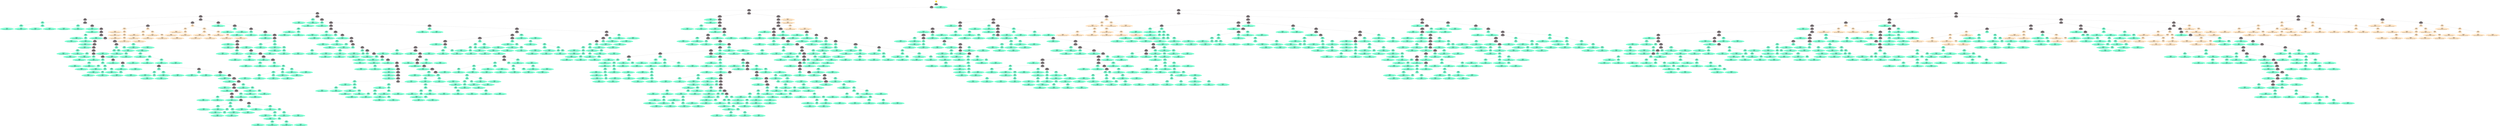 digraph TreeStructure {

idJY9VA8Q98G28[shape=egg;style=filled;color=lavenderblush4;label=<idJY9VA8Q98G28<BR/>num pts: 1000<BR/>purity: 0.900000<BR/><BR/>lavenderblush4<BR/>>]
ROOTNODE[shape=star;style=filled;color=gold;label=<ROOT>]
ROOTNODE->idJY9VA8Q98G28
idJY9VA8Q98G28[shape=egg;style=filled;color=lavenderblush4;label=<idJY9VA8Q98G28<BR/>num pts: 1000<BR/>purity: 0.900000<BR/><BR/>lavenderblush4<BR/>>]
ROOTNODE[shape=star;style=filled;color=gold;label=<ROOT>]
ROOTNODE->idJY9VA8Q98G28
idAQEIAIYP5UZN[shape=egg;style=filled;color=lavenderblush4;label=<idAQEIAIYP5UZN<BR/>num pts: 999<BR/>purity: 0.899900<BR/><BR/>lavenderblush4<BR/><BR/>>]
idJY9VA8Q98G28->idAQEIAIYP5UZN
idWWPP2XPNB2ND[shape=egg;style=filled;color=aquamarine;label=<idWWPP2XPNB2ND<BR/>num pts: 1<BR/>purity: 1.000000<BR/><BR/>aquamarine<BR/>279869a58dae4cddb5524e5e57edcb99.42.16296225757102159|normal<BR/>>]
idJY9VA8Q98G28->idWWPP2XPNB2ND
idOCKX8P6S8P9T[shape=egg;style=filled;color=lavenderblush4;label=<idOCKX8P6S8P9T<BR/>num pts: 467<BR/>purity: 0.948608<BR/><BR/>lavenderblush4<BR/><BR/>>]
idAQEIAIYP5UZN->idOCKX8P6S8P9T
idJCQ3R5J0H8GX[shape=egg;style=filled;color=lavenderblush4;label=<idJCQ3R5J0H8GX<BR/>num pts: 532<BR/>purity: 0.857143<BR/><BR/>lavenderblush4<BR/><BR/>>]
idAQEIAIYP5UZN->idJCQ3R5J0H8GX
id7H2BALIYJJRD[shape=egg;style=filled;color=lavenderblush4;label=<id7H2BALIYJJRD<BR/>num pts: 277<BR/>purity: 0.927798<BR/><BR/>lavenderblush4<BR/><BR/>>]
idOCKX8P6S8P9T->id7H2BALIYJJRD
idPKE6KI483Q6X[shape=egg;style=filled;color=lavenderblush4;label=<idPKE6KI483Q6X<BR/>num pts: 190<BR/>purity: 0.978947<BR/><BR/>lavenderblush4<BR/><BR/>>]
idOCKX8P6S8P9T->idPKE6KI483Q6X
idI6VI5021K5F5[shape=egg;style=filled;color=lavenderblush4;label=<idI6VI5021K5F5<BR/>num pts: 272<BR/>purity: 0.963235<BR/><BR/>lavenderblush4<BR/><BR/>>]
idJCQ3R5J0H8GX->idI6VI5021K5F5
id6XAGS6RPFOTA[shape=egg;style=filled;color=lavenderblush4;label=<id6XAGS6RPFOTA<BR/>num pts: 260<BR/>purity: 0.746154<BR/><BR/>lavenderblush4<BR/><BR/>>]
idJCQ3R5J0H8GX->id6XAGS6RPFOTA
idI19KPOPMXP9X[shape=egg;style=filled;color=lavenderblush4;label=<idI19KPOPMXP9X<BR/>num pts: 137<BR/>purity: 0.854015<BR/><BR/>lavenderblush4<BR/><BR/>>]
id7H2BALIYJJRD->idI19KPOPMXP9X
idM2EP1WPXFB8X[shape=egg;style=filled;color=lavenderblush4;label=<idM2EP1WPXFB8X<BR/>num pts: 140<BR/>purity: 1.000000<BR/><BR/>lavenderblush4<BR/><BR/>>]
id7H2BALIYJJRD->idM2EP1WPXFB8X
idPONWBGKQV62M[shape=egg;style=filled;color=lavenderblush4;label=<idPONWBGKQV62M<BR/>num pts: 118<BR/>purity: 1.000000<BR/><BR/>lavenderblush4<BR/><BR/>>]
idPKE6KI483Q6X->idPONWBGKQV62M
id3EHUVSD29MDT[shape=egg;style=filled;color=lavenderblush4;label=<id3EHUVSD29MDT<BR/>num pts: 72<BR/>purity: 0.944444<BR/><BR/>lavenderblush4<BR/><BR/>>]
idPKE6KI483Q6X->id3EHUVSD29MDT
idODQ01Q5PZRIU[shape=egg;style=filled;color=lavenderblush4;label=<idODQ01Q5PZRIU<BR/>num pts: 133<BR/>purity: 0.924812<BR/><BR/>lavenderblush4<BR/><BR/>>]
idI6VI5021K5F5->idODQ01Q5PZRIU
idRKQL31TI4ME1[shape=egg;style=filled;color=lavenderblush4;label=<idRKQL31TI4ME1<BR/>num pts: 139<BR/>purity: 1.000000<BR/><BR/>lavenderblush4<BR/><BR/>>]
idI6VI5021K5F5->idRKQL31TI4ME1
idEETUT4G1J3AB[shape=egg;style=filled;color=lavenderblush4;label=<idEETUT4G1J3AB<BR/>num pts: 227<BR/>purity: 0.854626<BR/><BR/>lavenderblush4<BR/><BR/>>]
id6XAGS6RPFOTA->idEETUT4G1J3AB
idWC9724I6ODEL[shape=egg;style=filled;color=lavenderblush4;label=<idWC9724I6ODEL<BR/>num pts: 33<BR/>purity: 1.000000<BR/><BR/>lavenderblush4<BR/><BR/>>]
id6XAGS6RPFOTA->idWC9724I6ODEL
idPVL3SFJJ3P1N[shape=egg;style=filled;color=lavenderblush4;label=<idPVL3SFJJ3P1N<BR/>num pts: 85<BR/>purity: 1.000000<BR/><BR/>lavenderblush4<BR/><BR/>>]
idI19KPOPMXP9X->idPVL3SFJJ3P1N
idOT65GTYINLSL[shape=egg;style=filled;color=lavenderblush4;label=<idOT65GTYINLSL<BR/>num pts: 52<BR/>purity: 0.615385<BR/><BR/>lavenderblush4<BR/><BR/>>]
idI19KPOPMXP9X->idOT65GTYINLSL
idTUELFD8MXG1M[shape=egg;style=filled;color=aquamarine;label=<idTUELFD8MXG1M<BR/>num pts: 2<BR/>purity: 1.000000<BR/><BR/>aquamarine<BR/><BR/>>]
idM2EP1WPXFB8X->idTUELFD8MXG1M
idKXGQN27DX5E2[shape=egg;style=filled;color=lavenderblush4;label=<idKXGQN27DX5E2<BR/>num pts: 138<BR/>purity: 1.000000<BR/><BR/>lavenderblush4<BR/><BR/>>]
idM2EP1WPXFB8X->idKXGQN27DX5E2
idVXA8WXGZ8JW9[shape=egg;style=filled;color=aquamarine;label=<idVXA8WXGZ8JW9<BR/>num pts: 1<BR/>purity: 1.000000<BR/><BR/>aquamarine<BR/>cf5b1a7113514c07bfa68f01b52ea26e.40.16296996526111293|normal<BR/>>]
idPONWBGKQV62M->idVXA8WXGZ8JW9
idV7HSJEH40WAN[shape=egg;style=filled;color=lavenderblush4;label=<idV7HSJEH40WAN<BR/>num pts: 117<BR/>purity: 1.000000<BR/><BR/>lavenderblush4<BR/><BR/>>]
idPONWBGKQV62M->idV7HSJEH40WAN
idVPCSI8OZ3VLE[shape=egg;style=filled;color=lavenderblush4;label=<idVPCSI8OZ3VLE<BR/>num pts: 71<BR/>purity: 0.957746<BR/><BR/>lavenderblush4<BR/><BR/>>]
id3EHUVSD29MDT->idVPCSI8OZ3VLE
id9ICMJP473LWT[shape=egg;style=filled;color=bisque;label=<id9ICMJP473LWT<BR/>num pts: 1<BR/>purity: 1.000000<BR/><BR/>bisque<BR/>8dae21d1513d442b90e040dfc17f441a.45.16291034026160095|abnormal<BR/>>]
id3EHUVSD29MDT->id9ICMJP473LWT
idS3T6TRPO4LEL[shape=egg;style=filled;color=lavenderblush4;label=<idS3T6TRPO4LEL<BR/>num pts: 123<BR/>purity: 1.000000<BR/><BR/>lavenderblush4<BR/><BR/>>]
idODQ01Q5PZRIU->idS3T6TRPO4LEL
idQCZNLVWHCTWZ[shape=egg;style=filled;color=bisque;label=<idQCZNLVWHCTWZ<BR/>num pts: 10<BR/>purity: 1.000000<BR/><BR/>bisque<BR/><BR/>>]
idODQ01Q5PZRIU->idQCZNLVWHCTWZ
idRXN07BI4GMMS[shape=egg;style=filled;color=lavenderblush4;label=<idRXN07BI4GMMS<BR/>num pts: 62<BR/>purity: 1.000000<BR/><BR/>lavenderblush4<BR/><BR/>>]
idRKQL31TI4ME1->idRXN07BI4GMMS
id1GPLSPIBFX8F[shape=egg;style=filled;color=lavenderblush4;label=<id1GPLSPIBFX8F<BR/>num pts: 77<BR/>purity: 1.000000<BR/><BR/>lavenderblush4<BR/><BR/>>]
idRKQL31TI4ME1->id1GPLSPIBFX8F
idTGNPQABYYU1T[shape=egg;style=filled;color=lavenderblush4;label=<idTGNPQABYYU1T<BR/>num pts: 115<BR/>purity: 0.965217<BR/><BR/>lavenderblush4<BR/><BR/>>]
idEETUT4G1J3AB->idTGNPQABYYU1T
idU6QDY92V36SS[shape=egg;style=filled;color=lavenderblush4;label=<idU6QDY92V36SS<BR/>num pts: 112<BR/>purity: 0.741071<BR/><BR/>lavenderblush4<BR/><BR/>>]
idEETUT4G1J3AB->idU6QDY92V36SS
id3CIW4GIOY7RN[shape=egg;style=filled;color=lavenderblush4;label=<id3CIW4GIOY7RN<BR/>num pts: 17<BR/>purity: 1.000000<BR/><BR/>lavenderblush4<BR/><BR/>>]
idWC9724I6ODEL->id3CIW4GIOY7RN
idQRMFZK7HAA7V[shape=egg;style=filled;color=lavenderblush4;label=<idQRMFZK7HAA7V<BR/>num pts: 16<BR/>purity: 1.000000<BR/><BR/>lavenderblush4<BR/><BR/>>]
idWC9724I6ODEL->idQRMFZK7HAA7V
idBOFTLYPL5P5X[shape=egg;style=filled;color=aquamarine;label=<idBOFTLYPL5P5X<BR/>num pts: 4<BR/>purity: 1.000000<BR/><BR/>aquamarine<BR/><BR/>>]
idPVL3SFJJ3P1N->idBOFTLYPL5P5X
idNCPXRZD77LEX[shape=egg;style=filled;color=lavenderblush4;label=<idNCPXRZD77LEX<BR/>num pts: 81<BR/>purity: 1.000000<BR/><BR/>lavenderblush4<BR/><BR/>>]
idPVL3SFJJ3P1N->idNCPXRZD77LEX
idIK3K41OA8LPE[shape=egg;style=filled;color=lavenderblush4;label=<idIK3K41OA8LPE<BR/>num pts: 20<BR/>purity: 1.000000<BR/><BR/>lavenderblush4<BR/><BR/>>]
idOT65GTYINLSL->idIK3K41OA8LPE
idFV6NKA6IX9DY[shape=egg;style=filled;color=lavenderblush4;label=<idFV6NKA6IX9DY<BR/>num pts: 32<BR/>purity: 1.000000<BR/><BR/>lavenderblush4<BR/><BR/>>]
idOT65GTYINLSL->idFV6NKA6IX9DY
id9S2P5Y3HGUPM[shape=egg;style=filled;color=aquamarine;label=<id9S2P5Y3HGUPM<BR/>num pts: 1<BR/>purity: 1.000000<BR/><BR/>aquamarine<BR/>cdfce0c556084a6391e23b051cf1deb9.47.16297018349480577|normal<BR/>>]
idTUELFD8MXG1M->id9S2P5Y3HGUPM
idHP2QF06XMJNM[shape=egg;style=filled;color=aquamarine;label=<idHP2QF06XMJNM<BR/>num pts: 1<BR/>purity: 1.000000<BR/><BR/>aquamarine<BR/>cdfce0c556084a6391e23b051cf1deb9.43.16297021426920953|normal<BR/>>]
idTUELFD8MXG1M->idHP2QF06XMJNM
idUOJ64VOR09QV[shape=egg;style=filled;color=aquamarine;label=<idUOJ64VOR09QV<BR/>num pts: 2<BR/>purity: 1.000000<BR/><BR/>aquamarine<BR/><BR/>>]
idKXGQN27DX5E2->idUOJ64VOR09QV
idEXB5DGO52E7F[shape=egg;style=filled;color=lavenderblush4;label=<idEXB5DGO52E7F<BR/>num pts: 136<BR/>purity: 1.000000<BR/><BR/>lavenderblush4<BR/><BR/>>]
idKXGQN27DX5E2->idEXB5DGO52E7F
idQOGH67M9XDQS[shape=egg;style=filled;color=aquamarine;label=<idQOGH67M9XDQS<BR/>num pts: 1<BR/>purity: 1.000000<BR/><BR/>aquamarine<BR/>cf5b1a7113514c07bfa68f01b52ea26e.45.16296999669311687|normal<BR/>>]
idV7HSJEH40WAN->idQOGH67M9XDQS
id5K5PQ9Z2MUDU[shape=egg;style=filled;color=lavenderblush4;label=<id5K5PQ9Z2MUDU<BR/>num pts: 116<BR/>purity: 1.000000<BR/><BR/>lavenderblush4<BR/><BR/>>]
idV7HSJEH40WAN->id5K5PQ9Z2MUDU
idL1V5H2A4ZWAO[shape=egg;style=filled;color=lavenderblush4;label=<idL1V5H2A4ZWAO<BR/>num pts: 70<BR/>purity: 0.971429<BR/><BR/>lavenderblush4<BR/><BR/>>]
idVPCSI8OZ3VLE->idL1V5H2A4ZWAO
id1HZIM5V8QPZT[shape=egg;style=filled;color=bisque;label=<id1HZIM5V8QPZT<BR/>num pts: 1<BR/>purity: 1.000000<BR/><BR/>bisque<BR/>f168ba1fd05944748d885cc272396b37.45.16287062724660003|abnormal<BR/>>]
idVPCSI8OZ3VLE->id1HZIM5V8QPZT
idHL27IZMD49WC[shape=egg;style=filled;color=lavenderblush4;label=<idHL27IZMD49WC<BR/>num pts: 33<BR/>purity: 1.000000<BR/><BR/>lavenderblush4<BR/><BR/>>]
idS3T6TRPO4LEL->idHL27IZMD49WC
id3LKDM06BPQ8T[shape=egg;style=filled;color=lavenderblush4;label=<id3LKDM06BPQ8T<BR/>num pts: 90<BR/>purity: 1.000000<BR/><BR/>lavenderblush4<BR/><BR/>>]
idS3T6TRPO4LEL->id3LKDM06BPQ8T
idS6BEHA41YQOJ[shape=egg;style=filled;color=bisque;label=<idS6BEHA41YQOJ<BR/>num pts: 8<BR/>purity: 1.000000<BR/><BR/>bisque<BR/><BR/>>]
idQCZNLVWHCTWZ->idS6BEHA41YQOJ
idVD7Y7DT6A1XF[shape=egg;style=filled;color=bisque;label=<idVD7Y7DT6A1XF<BR/>num pts: 2<BR/>purity: 1.000000<BR/><BR/>bisque<BR/><BR/>>]
idQCZNLVWHCTWZ->idVD7Y7DT6A1XF
idP8NILX1DGHMU[shape=egg;style=filled;color=lavenderblush4;label=<idP8NILX1DGHMU<BR/>num pts: 27<BR/>purity: 1.000000<BR/><BR/>lavenderblush4<BR/><BR/>>]
idRXN07BI4GMMS->idP8NILX1DGHMU
idUF4QJ56Q2JVU[shape=egg;style=filled;color=lavenderblush4;label=<idUF4QJ56Q2JVU<BR/>num pts: 35<BR/>purity: 1.000000<BR/><BR/>lavenderblush4<BR/><BR/>>]
idRXN07BI4GMMS->idUF4QJ56Q2JVU
idW96A6GVGIEPL[shape=egg;style=filled;color=lavenderblush4;label=<idW96A6GVGIEPL<BR/>num pts: 42<BR/>purity: 1.000000<BR/><BR/>lavenderblush4<BR/><BR/>>]
id1GPLSPIBFX8F->idW96A6GVGIEPL
id3UU04RTVSYA3[shape=egg;style=filled;color=lavenderblush4;label=<id3UU04RTVSYA3<BR/>num pts: 35<BR/>purity: 1.000000<BR/><BR/>lavenderblush4<BR/><BR/>>]
id1GPLSPIBFX8F->id3UU04RTVSYA3
idR3670CBR76RE[shape=egg;style=filled;color=lavenderblush4;label=<idR3670CBR76RE<BR/>num pts: 79<BR/>purity: 0.949367<BR/><BR/>lavenderblush4<BR/><BR/>>]
idTGNPQABYYU1T->idR3670CBR76RE
idCZJJ53FWR2SM[shape=egg;style=filled;color=lavenderblush4;label=<idCZJJ53FWR2SM<BR/>num pts: 36<BR/>purity: 1.000000<BR/><BR/>lavenderblush4<BR/><BR/>>]
idTGNPQABYYU1T->idCZJJ53FWR2SM
idGU7RX31EXP3F[shape=egg;style=filled;color=lavenderblush4;label=<idGU7RX31EXP3F<BR/>num pts: 43<BR/>purity: 0.720930<BR/><BR/>lavenderblush4<BR/><BR/>>]
idU6QDY92V36SS->idGU7RX31EXP3F
id7PF988XVBFZI[shape=egg;style=filled;color=lavenderblush4;label=<id7PF988XVBFZI<BR/>num pts: 69<BR/>purity: 0.753623<BR/><BR/>lavenderblush4<BR/><BR/>>]
idU6QDY92V36SS->id7PF988XVBFZI
id9JUFHGOT090J[shape=egg;style=filled;color=bisque;label=<id9JUFHGOT090J<BR/>num pts: 9<BR/>purity: 1.000000<BR/><BR/>bisque<BR/><BR/>>]
id3CIW4GIOY7RN->id9JUFHGOT090J
idOPP16FPWRUZ6[shape=egg;style=filled;color=bisque;label=<idOPP16FPWRUZ6<BR/>num pts: 8<BR/>purity: 1.000000<BR/><BR/>bisque<BR/><BR/>>]
id3CIW4GIOY7RN->idOPP16FPWRUZ6
idZCR1FG1Y5HCY[shape=egg;style=filled;color=bisque;label=<idZCR1FG1Y5HCY<BR/>num pts: 2<BR/>purity: 1.000000<BR/><BR/>bisque<BR/><BR/>>]
idQRMFZK7HAA7V->idZCR1FG1Y5HCY
idJC37MNU10DQT[shape=egg;style=filled;color=lavenderblush4;label=<idJC37MNU10DQT<BR/>num pts: 14<BR/>purity: 1.000000<BR/><BR/>lavenderblush4<BR/><BR/>>]
idQRMFZK7HAA7V->idJC37MNU10DQT
idW3HBM8H6V9HH[shape=egg;style=filled;color=aquamarine;label=<idW3HBM8H6V9HH<BR/>num pts: 2<BR/>purity: 1.000000<BR/><BR/>aquamarine<BR/><BR/>>]
idBOFTLYPL5P5X->idW3HBM8H6V9HH
idWPWR3ZY10YIH[shape=egg;style=filled;color=aquamarine;label=<idWPWR3ZY10YIH<BR/>num pts: 2<BR/>purity: 1.000000<BR/><BR/>aquamarine<BR/><BR/>>]
idBOFTLYPL5P5X->idWPWR3ZY10YIH
idX4OMDXHESZJE[shape=egg;style=filled;color=aquamarine;label=<idX4OMDXHESZJE<BR/>num pts: 2<BR/>purity: 1.000000<BR/><BR/>aquamarine<BR/><BR/>>]
idNCPXRZD77LEX->idX4OMDXHESZJE
idVAOL16IB4PHS[shape=egg;style=filled;color=lavenderblush4;label=<idVAOL16IB4PHS<BR/>num pts: 79<BR/>purity: 1.000000<BR/><BR/>lavenderblush4<BR/><BR/>>]
idNCPXRZD77LEX->idVAOL16IB4PHS
id26KG6LZWZA55[shape=egg;style=filled;color=lavenderblush4;label=<id26KG6LZWZA55<BR/>num pts: 11<BR/>purity: 1.000000<BR/><BR/>lavenderblush4<BR/><BR/>>]
idIK3K41OA8LPE->id26KG6LZWZA55
idKX5HOR727IYF[shape=egg;style=filled;color=bisque;label=<idKX5HOR727IYF<BR/>num pts: 9<BR/>purity: 1.000000<BR/><BR/>bisque<BR/><BR/>>]
idIK3K41OA8LPE->idKX5HOR727IYF
idPEKW8WYFCI8Q[shape=egg;style=filled;color=aquamarine;label=<idPEKW8WYFCI8Q<BR/>num pts: 1<BR/>purity: 1.000000<BR/><BR/>aquamarine<BR/>f74e226741e54417b5d718eda32e588b.45.16294328614160043|normal<BR/>>]
idFV6NKA6IX9DY->idPEKW8WYFCI8Q
idALWHBYT20KDG[shape=egg;style=filled;color=lavenderblush4;label=<idALWHBYT20KDG<BR/>num pts: 31<BR/>purity: 1.000000<BR/><BR/>lavenderblush4<BR/><BR/>>]
idFV6NKA6IX9DY->idALWHBYT20KDG
idCOURYWF4O4EG[shape=egg;style=filled;color=aquamarine;label=<idCOURYWF4O4EG<BR/>num pts: 1<BR/>purity: 1.000000<BR/><BR/>aquamarine<BR/>cdfce0c556084a6391e23b051cf1deb9.40.16297014694890145|normal<BR/>>]
idUOJ64VOR09QV->idCOURYWF4O4EG
idCME486ZKNFNO[shape=egg;style=filled;color=aquamarine;label=<idCME486ZKNFNO<BR/>num pts: 1<BR/>purity: 1.000000<BR/><BR/>aquamarine<BR/>cdfce0c556084a6391e23b051cf1deb9.41.16297019732610745|normal<BR/>>]
idUOJ64VOR09QV->idCME486ZKNFNO
idW0AJML35B928[shape=egg;style=filled;color=lavenderblush4;label=<idW0AJML35B928<BR/>num pts: 56<BR/>purity: 1.000000<BR/><BR/>lavenderblush4<BR/><BR/>>]
idEXB5DGO52E7F->idW0AJML35B928
idIAQ3FQEPPLM4[shape=egg;style=filled;color=lavenderblush4;label=<idIAQ3FQEPPLM4<BR/>num pts: 80<BR/>purity: 1.000000<BR/><BR/>lavenderblush4<BR/><BR/>>]
idEXB5DGO52E7F->idIAQ3FQEPPLM4
idSNVH3GRBAAUK[shape=egg;style=filled;color=aquamarine;label=<idSNVH3GRBAAUK<BR/>num pts: 2<BR/>purity: 1.000000<BR/><BR/>aquamarine<BR/><BR/>>]
id5K5PQ9Z2MUDU->idSNVH3GRBAAUK
idCK179XZJTCTT[shape=egg;style=filled;color=lavenderblush4;label=<idCK179XZJTCTT<BR/>num pts: 114<BR/>purity: 1.000000<BR/><BR/>lavenderblush4<BR/><BR/>>]
id5K5PQ9Z2MUDU->idCK179XZJTCTT
idEX32MZ3EDTGK[shape=egg;style=filled;color=lavenderblush4;label=<idEX32MZ3EDTGK<BR/>num pts: 68<BR/>purity: 1.000000<BR/><BR/>lavenderblush4<BR/><BR/>>]
idL1V5H2A4ZWAO->idEX32MZ3EDTGK
idS27LNYOC8YQY[shape=egg;style=filled;color=bisque;label=<idS27LNYOC8YQY<BR/>num pts: 2<BR/>purity: 1.000000<BR/><BR/>bisque<BR/><BR/>>]
idL1V5H2A4ZWAO->idS27LNYOC8YQY
idKNVE7QSZ2KQ1[shape=egg;style=filled;color=aquamarine;label=<idKNVE7QSZ2KQ1<BR/>num pts: 1<BR/>purity: 1.000000<BR/><BR/>aquamarine<BR/>cf5b1a7113514c07bfa68f01b52ea26e.41.16296991630120773|normal<BR/>>]
idHL27IZMD49WC->idKNVE7QSZ2KQ1
id429B7QMXSP9I[shape=egg;style=filled;color=lavenderblush4;label=<id429B7QMXSP9I<BR/>num pts: 32<BR/>purity: 1.000000<BR/><BR/>lavenderblush4<BR/><BR/>>]
idHL27IZMD49WC->id429B7QMXSP9I
idOU7CY73XQLJY[shape=egg;style=filled;color=aquamarine;label=<idOU7CY73XQLJY<BR/>num pts: 2<BR/>purity: 1.000000<BR/><BR/>aquamarine<BR/><BR/>>]
id3LKDM06BPQ8T->idOU7CY73XQLJY
idF5RM4PCLSBLN[shape=egg;style=filled;color=lavenderblush4;label=<idF5RM4PCLSBLN<BR/>num pts: 88<BR/>purity: 1.000000<BR/><BR/>lavenderblush4<BR/><BR/>>]
id3LKDM06BPQ8T->idF5RM4PCLSBLN
idUVILLNS7QWHE[shape=egg;style=filled;color=bisque;label=<idUVILLNS7QWHE<BR/>num pts: 1<BR/>purity: 1.000000<BR/><BR/>bisque<BR/>7afe7b197c404764859109e7361a0c76.39.16285756443140201|abnormal<BR/>>]
idS6BEHA41YQOJ->idUVILLNS7QWHE
idF3725WJJEH7K[shape=egg;style=filled;color=bisque;label=<idF3725WJJEH7K<BR/>num pts: 7<BR/>purity: 1.000000<BR/><BR/>bisque<BR/><BR/>>]
idS6BEHA41YQOJ->idF3725WJJEH7K
id6RIZCZ4UNU16[shape=egg;style=filled;color=bisque;label=<id6RIZCZ4UNU16<BR/>num pts: 1<BR/>purity: 1.000000<BR/><BR/>bisque<BR/>7afe7b197c404764859109e7361a0c76.41.16285756393030189|abnormal<BR/>>]
idVD7Y7DT6A1XF->id6RIZCZ4UNU16
idNZ430ZNPMKFF[shape=egg;style=filled;color=bisque;label=<idNZ430ZNPMKFF<BR/>num pts: 1<BR/>purity: 1.000000<BR/><BR/>bisque<BR/>7afe7b197c404764859109e7361a0c76.41.16285756480150245|abnormal<BR/>>]
idVD7Y7DT6A1XF->idNZ430ZNPMKFF
id61R5KFJ4UO5Q[shape=egg;style=filled;color=lavenderblush4;label=<id61R5KFJ4UO5Q<BR/>num pts: 12<BR/>purity: 1.000000<BR/><BR/>lavenderblush4<BR/><BR/>>]
idP8NILX1DGHMU->id61R5KFJ4UO5Q
idFHT52DTOI850[shape=egg;style=filled;color=lavenderblush4;label=<idFHT52DTOI850<BR/>num pts: 15<BR/>purity: 1.000000<BR/><BR/>lavenderblush4<BR/><BR/>>]
idP8NILX1DGHMU->idFHT52DTOI850
idYNAC0J3QK7IL[shape=egg;style=filled;color=aquamarine;label=<idYNAC0J3QK7IL<BR/>num pts: 1<BR/>purity: 1.000000<BR/><BR/>aquamarine<BR/>c0e33879b9e74e4988b913c6359d38e8.45.16295219543500613|normal<BR/>>]
idUF4QJ56Q2JVU->idYNAC0J3QK7IL
idBN5NF7GQFIV7[shape=egg;style=filled;color=lavenderblush4;label=<idBN5NF7GQFIV7<BR/>num pts: 34<BR/>purity: 1.000000<BR/><BR/>lavenderblush4<BR/><BR/>>]
idUF4QJ56Q2JVU->idBN5NF7GQFIV7
idZW92Y7ZTC934[shape=egg;style=filled;color=aquamarine;label=<idZW92Y7ZTC934<BR/>num pts: 1<BR/>purity: 1.000000<BR/><BR/>aquamarine<BR/>f5684fef41e44779b10faa083de41ac6.44.16296145388120173|normal<BR/>>]
idW96A6GVGIEPL->idZW92Y7ZTC934
idDYGVMN8M0G0S[shape=egg;style=filled;color=lavenderblush4;label=<idDYGVMN8M0G0S<BR/>num pts: 41<BR/>purity: 1.000000<BR/><BR/>lavenderblush4<BR/><BR/>>]
idW96A6GVGIEPL->idDYGVMN8M0G0S
idXX8L2R8XH1BR[shape=egg;style=filled;color=aquamarine;label=<idXX8L2R8XH1BR<BR/>num pts: 2<BR/>purity: 1.000000<BR/><BR/>aquamarine<BR/><BR/>>]
id3UU04RTVSYA3->idXX8L2R8XH1BR
idK711P06L61U5[shape=egg;style=filled;color=lavenderblush4;label=<idK711P06L61U5<BR/>num pts: 33<BR/>purity: 1.000000<BR/><BR/>lavenderblush4<BR/><BR/>>]
id3UU04RTVSYA3->idK711P06L61U5
id2R3NN8QGZVV7[shape=egg;style=filled;color=lavenderblush4;label=<id2R3NN8QGZVV7<BR/>num pts: 75<BR/>purity: 1.000000<BR/><BR/>lavenderblush4<BR/><BR/>>]
idR3670CBR76RE->id2R3NN8QGZVV7
id3XBKHTIMN2SG[shape=egg;style=filled;color=bisque;label=<id3XBKHTIMN2SG<BR/>num pts: 4<BR/>purity: 1.000000<BR/><BR/>bisque<BR/><BR/>>]
idR3670CBR76RE->id3XBKHTIMN2SG
idRH8M1P2OUDJF[shape=egg;style=filled;color=aquamarine;label=<idRH8M1P2OUDJF<BR/>num pts: 1<BR/>purity: 1.000000<BR/><BR/>aquamarine<BR/>946b1ca6370e48dea5ffc3114689e794.38.16294478366655761|normal<BR/>>]
idCZJJ53FWR2SM->idRH8M1P2OUDJF
idNOPRT6RSR80G[shape=egg;style=filled;color=lavenderblush4;label=<idNOPRT6RSR80G<BR/>num pts: 35<BR/>purity: 1.000000<BR/><BR/>lavenderblush4<BR/><BR/>>]
idCZJJ53FWR2SM->idNOPRT6RSR80G
idKO5Y9AGQ0QNA[shape=egg;style=filled;color=lavenderblush4;label=<idKO5Y9AGQ0QNA<BR/>num pts: 26<BR/>purity: 0.538462<BR/><BR/>lavenderblush4<BR/><BR/>>]
idGU7RX31EXP3F->idKO5Y9AGQ0QNA
idISRGZ7THFJOH[shape=egg;style=filled;color=lavenderblush4;label=<idISRGZ7THFJOH<BR/>num pts: 17<BR/>purity: 1.000000<BR/><BR/>lavenderblush4<BR/><BR/>>]
idGU7RX31EXP3F->idISRGZ7THFJOH
idY7QQ3Z2L3VDJ[shape=egg;style=filled;color=lavenderblush4;label=<idY7QQ3Z2L3VDJ<BR/>num pts: 66<BR/>purity: 0.787879<BR/><BR/>lavenderblush4<BR/><BR/>>]
id7PF988XVBFZI->idY7QQ3Z2L3VDJ
idNH3MQI93BTX7[shape=egg;style=filled;color=bisque;label=<idNH3MQI93BTX7<BR/>num pts: 3<BR/>purity: 1.000000<BR/><BR/>bisque<BR/><BR/>>]
id7PF988XVBFZI->idNH3MQI93BTX7
idSXQW181ZRZZ1[shape=egg;style=filled;color=bisque;label=<idSXQW181ZRZZ1<BR/>num pts: 5<BR/>purity: 1.000000<BR/><BR/>bisque<BR/><BR/>>]
id9JUFHGOT090J->idSXQW181ZRZZ1
idSYYAV6DWXU57[shape=egg;style=filled;color=bisque;label=<idSYYAV6DWXU57<BR/>num pts: 4<BR/>purity: 1.000000<BR/><BR/>bisque<BR/><BR/>>]
id9JUFHGOT090J->idSYYAV6DWXU57
id0Z0DFHZQVATD[shape=egg;style=filled;color=bisque;label=<id0Z0DFHZQVATD<BR/>num pts: 4<BR/>purity: 1.000000<BR/><BR/>bisque<BR/><BR/>>]
idOPP16FPWRUZ6->id0Z0DFHZQVATD
idL00XIV7EAC0I[shape=egg;style=filled;color=bisque;label=<idL00XIV7EAC0I<BR/>num pts: 4<BR/>purity: 1.000000<BR/><BR/>bisque<BR/><BR/>>]
idOPP16FPWRUZ6->idL00XIV7EAC0I
id9LKD78TPF9SW[shape=egg;style=filled;color=bisque;label=<id9LKD78TPF9SW<BR/>num pts: 1<BR/>purity: 1.000000<BR/><BR/>bisque<BR/>67696aca7b694e1aaa376ae23fb64809.43.16291975145210651|abnormal<BR/>>]
idZCR1FG1Y5HCY->id9LKD78TPF9SW
id1MQSWP2G0VLX[shape=egg;style=filled;color=bisque;label=<id1MQSWP2G0VLX<BR/>num pts: 1<BR/>purity: 1.000000<BR/><BR/>bisque<BR/>67696aca7b694e1aaa376ae23fb64809.43.16291974257240631|abnormal<BR/>>]
idZCR1FG1Y5HCY->id1MQSWP2G0VLX
id35NTU90K71QA[shape=egg;style=filled;color=bisque;label=<id35NTU90K71QA<BR/>num pts: 9<BR/>purity: 1.000000<BR/><BR/>bisque<BR/><BR/>>]
idJC37MNU10DQT->id35NTU90K71QA
idBHH4JRGS5LKI[shape=egg;style=filled;color=bisque;label=<idBHH4JRGS5LKI<BR/>num pts: 5<BR/>purity: 1.000000<BR/><BR/>bisque<BR/><BR/>>]
idJC37MNU10DQT->idBHH4JRGS5LKI
id2PG27A0S1X7L[shape=egg;style=filled;color=aquamarine;label=<id2PG27A0S1X7L<BR/>num pts: 1<BR/>purity: 1.000000<BR/><BR/>aquamarine<BR/>8925f76189554a6eb32b3c0d85557ad6.38.16296223340210079|normal<BR/>>]
idW3HBM8H6V9HH->id2PG27A0S1X7L
idXOUQP3L72EFK[shape=egg;style=filled;color=aquamarine;label=<idXOUQP3L72EFK<BR/>num pts: 1<BR/>purity: 1.000000<BR/><BR/>aquamarine<BR/>8925f76189554a6eb32b3c0d85557ad6.37.16296228680070359|normal<BR/>>]
idW3HBM8H6V9HH->idXOUQP3L72EFK
id78VMD5A0CUCR[shape=egg;style=filled;color=aquamarine;label=<id78VMD5A0CUCR<BR/>num pts: 1<BR/>purity: 1.000000<BR/><BR/>aquamarine<BR/>8925f76189554a6eb32b3c0d85557ad6.37.16296227160850229|normal<BR/>>]
idWPWR3ZY10YIH->id78VMD5A0CUCR
idBL4FNT3BKQB7[shape=egg;style=filled;color=aquamarine;label=<idBL4FNT3BKQB7<BR/>num pts: 1<BR/>purity: 1.000000<BR/><BR/>aquamarine<BR/>8925f76189554a6eb32b3c0d85557ad6.40.16296226704380175|normal<BR/>>]
idWPWR3ZY10YIH->idBL4FNT3BKQB7
id9P4SHYPPXENH[shape=egg;style=filled;color=aquamarine;label=<id9P4SHYPPXENH<BR/>num pts: 1<BR/>purity: 1.000000<BR/><BR/>aquamarine<BR/>8925f76189554a6eb32b3c0d85557ad6.35.16296222433000057|normal<BR/>>]
idX4OMDXHESZJE->id9P4SHYPPXENH
idICYKE74AW7VQ[shape=egg;style=filled;color=aquamarine;label=<idICYKE74AW7VQ<BR/>num pts: 1<BR/>purity: 1.000000<BR/><BR/>aquamarine<BR/>8925f76189554a6eb32b3c0d85557ad6.35.16296234472260993|normal<BR/>>]
idX4OMDXHESZJE->idICYKE74AW7VQ
idXFBZJZY9XVBU[shape=egg;style=filled;color=aquamarine;label=<idXFBZJZY9XVBU<BR/>num pts: 1<BR/>purity: 1.000000<BR/><BR/>aquamarine<BR/>8925f76189554a6eb32b3c0d85557ad6.40.16296237586801407|normal<BR/>>]
idVAOL16IB4PHS->idXFBZJZY9XVBU
idA0P67XJIQXAU[shape=egg;style=filled;color=lavenderblush4;label=<idA0P67XJIQXAU<BR/>num pts: 78<BR/>purity: 1.000000<BR/><BR/>lavenderblush4<BR/><BR/>>]
idVAOL16IB4PHS->idA0P67XJIQXAU
idZN0EMWS3PTAQ[shape=egg;style=filled;color=bisque;label=<idZN0EMWS3PTAQ<BR/>num pts: 5<BR/>purity: 1.000000<BR/><BR/>bisque<BR/><BR/>>]
id26KG6LZWZA55->idZN0EMWS3PTAQ
id2FZTJZ7FEZ5G[shape=egg;style=filled;color=bisque;label=<id2FZTJZ7FEZ5G<BR/>num pts: 6<BR/>purity: 1.000000<BR/><BR/>bisque<BR/><BR/>>]
id26KG6LZWZA55->id2FZTJZ7FEZ5G
idSCR4RS5I1LJZ[shape=egg;style=filled;color=bisque;label=<idSCR4RS5I1LJZ<BR/>num pts: 3<BR/>purity: 1.000000<BR/><BR/>bisque<BR/><BR/>>]
idKX5HOR727IYF->idSCR4RS5I1LJZ
idI3N3DSH9WTUO[shape=egg;style=filled;color=bisque;label=<idI3N3DSH9WTUO<BR/>num pts: 6<BR/>purity: 1.000000<BR/><BR/>bisque<BR/><BR/>>]
idKX5HOR727IYF->idI3N3DSH9WTUO
idUN1XEOBZHXN6[shape=egg;style=filled;color=aquamarine;label=<idUN1XEOBZHXN6<BR/>num pts: 2<BR/>purity: 1.000000<BR/><BR/>aquamarine<BR/><BR/>>]
idALWHBYT20KDG->idUN1XEOBZHXN6
idDA7YD3XLA81Y[shape=egg;style=filled;color=lavenderblush4;label=<idDA7YD3XLA81Y<BR/>num pts: 29<BR/>purity: 1.000000<BR/><BR/>lavenderblush4<BR/><BR/>>]
idALWHBYT20KDG->idDA7YD3XLA81Y
idBT6GTHDPDZH5[shape=egg;style=filled;color=aquamarine;label=<idBT6GTHDPDZH5<BR/>num pts: 3<BR/>purity: 1.000000<BR/><BR/>aquamarine<BR/><BR/>>]
idW0AJML35B928->idBT6GTHDPDZH5
idJCYJZ9QPTFRA[shape=egg;style=filled;color=lavenderblush4;label=<idJCYJZ9QPTFRA<BR/>num pts: 53<BR/>purity: 1.000000<BR/><BR/>lavenderblush4<BR/><BR/>>]
idW0AJML35B928->idJCYJZ9QPTFRA
idWBTD7GIMNIWO[shape=egg;style=filled;color=aquamarine;label=<idWBTD7GIMNIWO<BR/>num pts: 2<BR/>purity: 1.000000<BR/><BR/>aquamarine<BR/><BR/>>]
idIAQ3FQEPPLM4->idWBTD7GIMNIWO
idOG4DVCVJOWVP[shape=egg;style=filled;color=lavenderblush4;label=<idOG4DVCVJOWVP<BR/>num pts: 78<BR/>purity: 1.000000<BR/><BR/>lavenderblush4<BR/><BR/>>]
idIAQ3FQEPPLM4->idOG4DVCVJOWVP
idI2WXC6I44H9D[shape=egg;style=filled;color=aquamarine;label=<idI2WXC6I44H9D<BR/>num pts: 1<BR/>purity: 1.000000<BR/><BR/>aquamarine<BR/>cf5b1a7113514c07bfa68f01b52ea26e.45.16297001437311885|normal<BR/>>]
idSNVH3GRBAAUK->idI2WXC6I44H9D
idWULCXZA4ZZAK[shape=egg;style=filled;color=aquamarine;label=<idWULCXZA4ZZAK<BR/>num pts: 1<BR/>purity: 1.000000<BR/><BR/>aquamarine<BR/>cf5b1a7113514c07bfa68f01b52ea26e.39.16296997823691457|normal<BR/>>]
idSNVH3GRBAAUK->idWULCXZA4ZZAK
idTZNZAOP92P50[shape=egg;style=filled;color=aquamarine;label=<idTZNZAOP92P50<BR/>num pts: 1<BR/>purity: 1.000000<BR/><BR/>aquamarine<BR/>cf5b1a7113514c07bfa68f01b52ea26e.40.16296998659721567|normal<BR/>>]
idCK179XZJTCTT->idTZNZAOP92P50
id2MAW5BV46KV9[shape=egg;style=filled;color=lavenderblush4;label=<id2MAW5BV46KV9<BR/>num pts: 113<BR/>purity: 1.000000<BR/><BR/>lavenderblush4<BR/><BR/>>]
idCK179XZJTCTT->id2MAW5BV46KV9
idQ1MMJ6FOKIU9[shape=egg;style=filled;color=lavenderblush4;label=<idQ1MMJ6FOKIU9<BR/>num pts: 43<BR/>purity: 1.000000<BR/><BR/>lavenderblush4<BR/><BR/>>]
idEX32MZ3EDTGK->idQ1MMJ6FOKIU9
idTXBGWJ1M7W6D[shape=egg;style=filled;color=lavenderblush4;label=<idTXBGWJ1M7W6D<BR/>num pts: 25<BR/>purity: 1.000000<BR/><BR/>lavenderblush4<BR/><BR/>>]
idEX32MZ3EDTGK->idTXBGWJ1M7W6D
idZ1I7SXVIDX3V[shape=egg;style=filled;color=bisque;label=<idZ1I7SXVIDX3V<BR/>num pts: 1<BR/>purity: 1.000000<BR/><BR/>bisque<BR/>f168ba1fd05944748d885cc272396b37.43.16287062802680017|abnormal<BR/>>]
idS27LNYOC8YQY->idZ1I7SXVIDX3V
id1ZU4KO6E77MN[shape=egg;style=filled;color=bisque;label=<id1ZU4KO6E77MN<BR/>num pts: 1<BR/>purity: 1.000000<BR/><BR/>bisque<BR/>f168ba1fd05944748d885cc272396b37.47.16287062727320003|abnormal<BR/>>]
idS27LNYOC8YQY->id1ZU4KO6E77MN
id66LKCKWPP99W[shape=egg;style=filled;color=lavenderblush4;label=<id66LKCKWPP99W<BR/>num pts: 27<BR/>purity: 1.000000<BR/><BR/>lavenderblush4<BR/><BR/>>]
id429B7QMXSP9I->id66LKCKWPP99W
id5BUH6O0WLSNE[shape=egg;style=filled;color=aquamarine;label=<id5BUH6O0WLSNE<BR/>num pts: 5<BR/>purity: 1.000000<BR/><BR/>aquamarine<BR/><BR/>>]
id429B7QMXSP9I->id5BUH6O0WLSNE
idBZT3WFKQBDAS[shape=egg;style=filled;color=aquamarine;label=<idBZT3WFKQBDAS<BR/>num pts: 1<BR/>purity: 1.000000<BR/><BR/>aquamarine<BR/>cf5b1a7113514c07bfa68f01b52ea26e.42.16296893620940597|normal<BR/>>]
idOU7CY73XQLJY->idBZT3WFKQBDAS
idLGJYIHITMEC1[shape=egg;style=filled;color=aquamarine;label=<idLGJYIHITMEC1<BR/>num pts: 1<BR/>purity: 1.000000<BR/><BR/>aquamarine<BR/>cf5b1a7113514c07bfa68f01b52ea26e.42.16296892662170109|normal<BR/>>]
idOU7CY73XQLJY->idLGJYIHITMEC1
id7L5L7SF6FLJG[shape=egg;style=filled;color=lavenderblush4;label=<id7L5L7SF6FLJG<BR/>num pts: 84<BR/>purity: 1.000000<BR/><BR/>lavenderblush4<BR/><BR/>>]
idF5RM4PCLSBLN->id7L5L7SF6FLJG
idGHZOK581GQHD[shape=egg;style=filled;color=aquamarine;label=<idGHZOK581GQHD<BR/>num pts: 4<BR/>purity: 1.000000<BR/><BR/>aquamarine<BR/><BR/>>]
idF5RM4PCLSBLN->idGHZOK581GQHD
id39HUFQLOYZ38[shape=egg;style=filled;color=bisque;label=<id39HUFQLOYZ38<BR/>num pts: 4<BR/>purity: 1.000000<BR/><BR/>bisque<BR/><BR/>>]
idF3725WJJEH7K->id39HUFQLOYZ38
idU7KNN2XWMPAI[shape=egg;style=filled;color=bisque;label=<idU7KNN2XWMPAI<BR/>num pts: 3<BR/>purity: 1.000000<BR/><BR/>bisque<BR/><BR/>>]
idF3725WJJEH7K->idU7KNN2XWMPAI
idUNKM9NIM74I8[shape=egg;style=filled;color=aquamarine;label=<idUNKM9NIM74I8<BR/>num pts: 2<BR/>purity: 1.000000<BR/><BR/>aquamarine<BR/><BR/>>]
id61R5KFJ4UO5Q->idUNKM9NIM74I8
idO7NSRZZXJ0DC[shape=egg;style=filled;color=aquamarine;label=<idO7NSRZZXJ0DC<BR/>num pts: 10<BR/>purity: 1.000000<BR/><BR/>aquamarine<BR/><BR/>>]
id61R5KFJ4UO5Q->idO7NSRZZXJ0DC
idOMZ85X1SKIQV[shape=egg;style=filled;color=aquamarine;label=<idOMZ85X1SKIQV<BR/>num pts: 1<BR/>purity: 1.000000<BR/><BR/>aquamarine<BR/>c0e33879b9e74e4988b913c6359d38e8.37.16295250141470981|normal<BR/>>]
idFHT52DTOI850->idOMZ85X1SKIQV
idGU53KK39WMRH[shape=egg;style=filled;color=lavenderblush4;label=<idGU53KK39WMRH<BR/>num pts: 14<BR/>purity: 1.000000<BR/><BR/>lavenderblush4<BR/><BR/>>]
idFHT52DTOI850->idGU53KK39WMRH
idXAKAP16R20OD[shape=egg;style=filled;color=aquamarine;label=<idXAKAP16R20OD<BR/>num pts: 2<BR/>purity: 1.000000<BR/><BR/>aquamarine<BR/><BR/>>]
idBN5NF7GQFIV7->idXAKAP16R20OD
id096D3PY8U8ST[shape=egg;style=filled;color=lavenderblush4;label=<id096D3PY8U8ST<BR/>num pts: 32<BR/>purity: 1.000000<BR/><BR/>lavenderblush4<BR/><BR/>>]
idBN5NF7GQFIV7->id096D3PY8U8ST
idOPGLM4ME6UDQ[shape=egg;style=filled;color=lavenderblush4;label=<idOPGLM4ME6UDQ<BR/>num pts: 39<BR/>purity: 1.000000<BR/><BR/>lavenderblush4<BR/><BR/>>]
idDYGVMN8M0G0S->idOPGLM4ME6UDQ
idVB15XRGFPMZF[shape=egg;style=filled;color=aquamarine;label=<idVB15XRGFPMZF<BR/>num pts: 2<BR/>purity: 1.000000<BR/><BR/>aquamarine<BR/><BR/>>]
idDYGVMN8M0G0S->idVB15XRGFPMZF
id2RR4ME5WLED9[shape=egg;style=filled;color=aquamarine;label=<id2RR4ME5WLED9<BR/>num pts: 1<BR/>purity: 1.000000<BR/><BR/>aquamarine<BR/>13c305ed762843a6baa14feab57ec49b.46.16294504277620421|normal<BR/>>]
idXX8L2R8XH1BR->id2RR4ME5WLED9
id8SBWMEJTLMBB[shape=egg;style=filled;color=aquamarine;label=<id8SBWMEJTLMBB<BR/>num pts: 1<BR/>purity: 1.000000<BR/><BR/>aquamarine<BR/>13c305ed762843a6baa14feab57ec49b.43.16294502909180081|normal<BR/>>]
idXX8L2R8XH1BR->id8SBWMEJTLMBB
idS06FQKL4UW6A[shape=egg;style=filled;color=aquamarine;label=<idS06FQKL4UW6A<BR/>num pts: 1<BR/>purity: 1.000000<BR/><BR/>aquamarine<BR/>13c305ed762843a6baa14feab57ec49b.38.16294504485350637|normal<BR/>>]
idK711P06L61U5->idS06FQKL4UW6A
idQ8OAPG32N7MJ[shape=egg;style=filled;color=lavenderblush4;label=<idQ8OAPG32N7MJ<BR/>num pts: 32<BR/>purity: 1.000000<BR/><BR/>lavenderblush4<BR/><BR/>>]
idK711P06L61U5->idQ8OAPG32N7MJ
idV271HG88VUGJ[shape=egg;style=filled;color=aquamarine;label=<idV271HG88VUGJ<BR/>num pts: 1<BR/>purity: 1.000000<BR/><BR/>aquamarine<BR/>5a770bbebafb4a7f801a746f7d7935d7.46.16296178680800247|normal<BR/>>]
id2R3NN8QGZVV7->idV271HG88VUGJ
idS5RV1Z1RII7T[shape=egg;style=filled;color=lavenderblush4;label=<idS5RV1Z1RII7T<BR/>num pts: 74<BR/>purity: 1.000000<BR/><BR/>lavenderblush4<BR/><BR/>>]
id2R3NN8QGZVV7->idS5RV1Z1RII7T
id86KLI095RYPR[shape=egg;style=filled;color=bisque;label=<id86KLI095RYPR<BR/>num pts: 2<BR/>purity: 1.000000<BR/><BR/>bisque<BR/><BR/>>]
id3XBKHTIMN2SG->id86KLI095RYPR
id6T9IR1ROPVWI[shape=egg;style=filled;color=bisque;label=<id6T9IR1ROPVWI<BR/>num pts: 2<BR/>purity: 1.000000<BR/><BR/>bisque<BR/><BR/>>]
id3XBKHTIMN2SG->id6T9IR1ROPVWI
id42F95ISS46TX[shape=egg;style=filled;color=lavenderblush4;label=<id42F95ISS46TX<BR/>num pts: 33<BR/>purity: 1.000000<BR/><BR/>lavenderblush4<BR/><BR/>>]
idNOPRT6RSR80G->id42F95ISS46TX
idXKFHG0P6EZSO[shape=egg;style=filled;color=aquamarine;label=<idXKFHG0P6EZSO<BR/>num pts: 2<BR/>purity: 1.000000<BR/><BR/>aquamarine<BR/><BR/>>]
idNOPRT6RSR80G->idXKFHG0P6EZSO
id0TX3TUXKJHE3[shape=egg;style=filled;color=lavenderblush4;label=<id0TX3TUXKJHE3<BR/>num pts: 16<BR/>purity: 0.625000<BR/><BR/>lavenderblush4<BR/><BR/>>]
idKO5Y9AGQ0QNA->id0TX3TUXKJHE3
idK5MAYYK8ATTK[shape=egg;style=filled;color=lavenderblush4;label=<idK5MAYYK8ATTK<BR/>num pts: 10<BR/>purity: 0.600000<BR/><BR/>lavenderblush4<BR/><BR/>>]
idKO5Y9AGQ0QNA->idK5MAYYK8ATTK
id0NKSVD6WR3UL[shape=egg;style=filled;color=lavenderblush4;label=<id0NKSVD6WR3UL<BR/>num pts: 12<BR/>purity: 1.000000<BR/><BR/>lavenderblush4<BR/><BR/>>]
idISRGZ7THFJOH->id0NKSVD6WR3UL
idTOS4PCSIQMS3[shape=egg;style=filled;color=aquamarine;label=<idTOS4PCSIQMS3<BR/>num pts: 5<BR/>purity: 1.000000<BR/><BR/>aquamarine<BR/><BR/>>]
idISRGZ7THFJOH->idTOS4PCSIQMS3
idAEJ8BAI3KVDN[shape=egg;style=filled;color=lavenderblush4;label=<idAEJ8BAI3KVDN<BR/>num pts: 12<BR/>purity: 1.000000<BR/><BR/>lavenderblush4<BR/><BR/>>]
idY7QQ3Z2L3VDJ->idAEJ8BAI3KVDN
idLHXLB5KRO5JC[shape=egg;style=filled;color=lavenderblush4;label=<idLHXLB5KRO5JC<BR/>num pts: 54<BR/>purity: 0.962963<BR/><BR/>lavenderblush4<BR/><BR/>>]
idY7QQ3Z2L3VDJ->idLHXLB5KRO5JC
idJDLULK4QTSKP[shape=egg;style=filled;color=bisque;label=<idJDLULK4QTSKP<BR/>num pts: 1<BR/>purity: 1.000000<BR/><BR/>bisque<BR/>aeda4b0f8c05475aa7c9cd011606bafc.37.16288799753480451|abnormal<BR/>>]
idNH3MQI93BTX7->idJDLULK4QTSKP
idNPPR9KSR8F4R[shape=egg;style=filled;color=bisque;label=<idNPPR9KSR8F4R<BR/>num pts: 2<BR/>purity: 1.000000<BR/><BR/>bisque<BR/><BR/>>]
idNH3MQI93BTX7->idNPPR9KSR8F4R
idE7Z90UDYA1BR[shape=egg;style=filled;color=bisque;label=<idE7Z90UDYA1BR<BR/>num pts: 2<BR/>purity: 1.000000<BR/><BR/>bisque<BR/><BR/>>]
idSXQW181ZRZZ1->idE7Z90UDYA1BR
id8P8O37CZQMCN[shape=egg;style=filled;color=bisque;label=<id8P8O37CZQMCN<BR/>num pts: 3<BR/>purity: 1.000000<BR/><BR/>bisque<BR/><BR/>>]
idSXQW181ZRZZ1->id8P8O37CZQMCN
id1FEU8H3JA23J[shape=egg;style=filled;color=bisque;label=<id1FEU8H3JA23J<BR/>num pts: 3<BR/>purity: 1.000000<BR/><BR/>bisque<BR/><BR/>>]
idSYYAV6DWXU57->id1FEU8H3JA23J
id105BGSC78J7Q[shape=egg;style=filled;color=bisque;label=<id105BGSC78J7Q<BR/>num pts: 1<BR/>purity: 1.000000<BR/><BR/>bisque<BR/>cb79476160974d5bbbbb54288b299c94.44.16286954955610135|abnormal<BR/>>]
idSYYAV6DWXU57->id105BGSC78J7Q
idI830RKQBAUJY[shape=egg;style=filled;color=bisque;label=<idI830RKQBAUJY<BR/>num pts: 2<BR/>purity: 1.000000<BR/><BR/>bisque<BR/><BR/>>]
id0Z0DFHZQVATD->idI830RKQBAUJY
idXQ6ILIB1TZP5[shape=egg;style=filled;color=bisque;label=<idXQ6ILIB1TZP5<BR/>num pts: 2<BR/>purity: 1.000000<BR/><BR/>bisque<BR/><BR/>>]
id0Z0DFHZQVATD->idXQ6ILIB1TZP5
idUA3T1TOBWQKB[shape=egg;style=filled;color=bisque;label=<idUA3T1TOBWQKB<BR/>num pts: 2<BR/>purity: 1.000000<BR/><BR/>bisque<BR/><BR/>>]
idL00XIV7EAC0I->idUA3T1TOBWQKB
idYBBPUH4LKXCX[shape=egg;style=filled;color=bisque;label=<idYBBPUH4LKXCX<BR/>num pts: 2<BR/>purity: 1.000000<BR/><BR/>bisque<BR/><BR/>>]
idL00XIV7EAC0I->idYBBPUH4LKXCX
idY7YTHYXF00JI[shape=egg;style=filled;color=bisque;label=<idY7YTHYXF00JI<BR/>num pts: 5<BR/>purity: 1.000000<BR/><BR/>bisque<BR/><BR/>>]
id35NTU90K71QA->idY7YTHYXF00JI
idI6IEK0RAVO0V[shape=egg;style=filled;color=bisque;label=<idI6IEK0RAVO0V<BR/>num pts: 4<BR/>purity: 1.000000<BR/><BR/>bisque<BR/><BR/>>]
id35NTU90K71QA->idI6IEK0RAVO0V
idPE68P6BO5N28[shape=egg;style=filled;color=bisque;label=<idPE68P6BO5N28<BR/>num pts: 1<BR/>purity: 1.000000<BR/><BR/>bisque<BR/>d7331b7d792842419bb26e6a1e1be479.42.16294285990460713|abnormal<BR/>>]
idBHH4JRGS5LKI->idPE68P6BO5N28
idM4A3LSQ33H5S[shape=egg;style=filled;color=bisque;label=<idM4A3LSQ33H5S<BR/>num pts: 4<BR/>purity: 1.000000<BR/><BR/>bisque<BR/><BR/>>]
idBHH4JRGS5LKI->idM4A3LSQ33H5S
idWWE2HKVAIZ2F[shape=egg;style=filled;color=aquamarine;label=<idWWE2HKVAIZ2F<BR/>num pts: 1<BR/>purity: 1.000000<BR/><BR/>aquamarine<BR/>8925f76189554a6eb32b3c0d85557ad6.37.16296230383970531|normal<BR/>>]
idA0P67XJIQXAU->idWWE2HKVAIZ2F
idJ76DNPQO0RQJ[shape=egg;style=filled;color=lavenderblush4;label=<idJ76DNPQO0RQJ<BR/>num pts: 77<BR/>purity: 1.000000<BR/><BR/>lavenderblush4<BR/><BR/>>]
idA0P67XJIQXAU->idJ76DNPQO0RQJ
idQWNN2UYDRK14[shape=egg;style=filled;color=bisque;label=<idQWNN2UYDRK14<BR/>num pts: 1<BR/>purity: 1.000000<BR/><BR/>bisque<BR/>28ed71db936d43bcaa80edc27897aa98.46.16285744905880035|abnormal<BR/>>]
idZN0EMWS3PTAQ->idQWNN2UYDRK14
idN3OI3BUHDS20[shape=egg;style=filled;color=bisque;label=<idN3OI3BUHDS20<BR/>num pts: 4<BR/>purity: 1.000000<BR/><BR/>bisque<BR/><BR/>>]
idZN0EMWS3PTAQ->idN3OI3BUHDS20
id5LWH3F2D03ZR[shape=egg;style=filled;color=bisque;label=<id5LWH3F2D03ZR<BR/>num pts: 3<BR/>purity: 1.000000<BR/><BR/>bisque<BR/><BR/>>]
id2FZTJZ7FEZ5G->id5LWH3F2D03ZR
idDJ061A7RXVK4[shape=egg;style=filled;color=bisque;label=<idDJ061A7RXVK4<BR/>num pts: 3<BR/>purity: 1.000000<BR/><BR/>bisque<BR/><BR/>>]
id2FZTJZ7FEZ5G->idDJ061A7RXVK4
idZTTHZ4K1FYCD[shape=egg;style=filled;color=bisque;label=<idZTTHZ4K1FYCD<BR/>num pts: 1<BR/>purity: 1.000000<BR/><BR/>bisque<BR/>9d8bffcf7ab1498fafaa987913a2a171.80.16283405037600169|abnormal<BR/>>]
idSCR4RS5I1LJZ->idZTTHZ4K1FYCD
id85578SKR08AK[shape=egg;style=filled;color=bisque;label=<id85578SKR08AK<BR/>num pts: 2<BR/>purity: 1.000000<BR/><BR/>bisque<BR/><BR/>>]
idSCR4RS5I1LJZ->id85578SKR08AK
idEBGC3KMWAV5P[shape=egg;style=filled;color=bisque;label=<idEBGC3KMWAV5P<BR/>num pts: 3<BR/>purity: 1.000000<BR/><BR/>bisque<BR/><BR/>>]
idI3N3DSH9WTUO->idEBGC3KMWAV5P
id8WRT9DNQGLZ3[shape=egg;style=filled;color=bisque;label=<id8WRT9DNQGLZ3<BR/>num pts: 3<BR/>purity: 1.000000<BR/><BR/>bisque<BR/><BR/>>]
idI3N3DSH9WTUO->id8WRT9DNQGLZ3
idDCM4CMTVHO47[shape=egg;style=filled;color=aquamarine;label=<idDCM4CMTVHO47<BR/>num pts: 1<BR/>purity: 1.000000<BR/><BR/>aquamarine<BR/>f74e226741e54417b5d718eda32e588b.46.16294334275630377|normal<BR/>>]
idUN1XEOBZHXN6->idDCM4CMTVHO47
idMX7N6568FLSI[shape=egg;style=filled;color=aquamarine;label=<idMX7N6568FLSI<BR/>num pts: 1<BR/>purity: 1.000000<BR/><BR/>aquamarine<BR/>f74e226741e54417b5d718eda32e588b.46.16294333072810307|normal<BR/>>]
idUN1XEOBZHXN6->idMX7N6568FLSI
idURMKVYK09EF1[shape=egg;style=filled;color=aquamarine;label=<idURMKVYK09EF1<BR/>num pts: 2<BR/>purity: 1.000000<BR/><BR/>aquamarine<BR/><BR/>>]
idDA7YD3XLA81Y->idURMKVYK09EF1
idL35LMWGZB9D1[shape=egg;style=filled;color=lavenderblush4;label=<idL35LMWGZB9D1<BR/>num pts: 27<BR/>purity: 1.000000<BR/><BR/>lavenderblush4<BR/><BR/>>]
idDA7YD3XLA81Y->idL35LMWGZB9D1
idX1VX5W644Q7T[shape=egg;style=filled;color=aquamarine;label=<idX1VX5W644Q7T<BR/>num pts: 1<BR/>purity: 1.000000<BR/><BR/>aquamarine<BR/>cdfce0c556084a6391e23b051cf1deb9.43.16297014873000151|normal<BR/>>]
idBT6GTHDPDZH5->idX1VX5W644Q7T
idOEWF4EVA2U1W[shape=egg;style=filled;color=aquamarine;label=<idOEWF4EVA2U1W<BR/>num pts: 2<BR/>purity: 1.000000<BR/><BR/>aquamarine<BR/><BR/>>]
idBT6GTHDPDZH5->idOEWF4EVA2U1W
idN6SDOS0KA4A2[shape=egg;style=filled;color=aquamarine;label=<idN6SDOS0KA4A2<BR/>num pts: 2<BR/>purity: 1.000000<BR/><BR/>aquamarine<BR/><BR/>>]
idJCYJZ9QPTFRA->idN6SDOS0KA4A2
idELHTKNBHZ2S5[shape=egg;style=filled;color=lavenderblush4;label=<idELHTKNBHZ2S5<BR/>num pts: 51<BR/>purity: 1.000000<BR/><BR/>lavenderblush4<BR/><BR/>>]
idJCYJZ9QPTFRA->idELHTKNBHZ2S5
idOKDJ8I9L0M5R[shape=egg;style=filled;color=aquamarine;label=<idOKDJ8I9L0M5R<BR/>num pts: 1<BR/>purity: 1.000000<BR/><BR/>aquamarine<BR/>cdfce0c556084a6391e23b051cf1deb9.44.16297014748170153|normal<BR/>>]
idWBTD7GIMNIWO->idOKDJ8I9L0M5R
id41ZW3HBJIKXI[shape=egg;style=filled;color=aquamarine;label=<id41ZW3HBJIKXI<BR/>num pts: 1<BR/>purity: 1.000000<BR/><BR/>aquamarine<BR/>cdfce0c556084a6391e23b051cf1deb9.40.16297019410240753|normal<BR/>>]
idWBTD7GIMNIWO->id41ZW3HBJIKXI
idRBP4KVHGA418[shape=egg;style=filled;color=lavenderblush4;label=<idRBP4KVHGA418<BR/>num pts: 60<BR/>purity: 1.000000<BR/><BR/>lavenderblush4<BR/><BR/>>]
idOG4DVCVJOWVP->idRBP4KVHGA418
id84VJT88BPNVL[shape=egg;style=filled;color=lavenderblush4;label=<id84VJT88BPNVL<BR/>num pts: 18<BR/>purity: 1.000000<BR/><BR/>lavenderblush4<BR/><BR/>>]
idOG4DVCVJOWVP->id84VJT88BPNVL
idPI3J69G1NMSL[shape=egg;style=filled;color=aquamarine;label=<idPI3J69G1NMSL<BR/>num pts: 1<BR/>purity: 1.000000<BR/><BR/>aquamarine<BR/>cf5b1a7113514c07bfa68f01b52ea26e.44.16296995298651133|normal<BR/>>]
id2MAW5BV46KV9->idPI3J69G1NMSL
id56K67PDL3Q8F[shape=egg;style=filled;color=lavenderblush4;label=<id56K67PDL3Q8F<BR/>num pts: 112<BR/>purity: 1.000000<BR/><BR/>lavenderblush4<BR/><BR/>>]
id2MAW5BV46KV9->id56K67PDL3Q8F
idWWEYHHKWB9BB[shape=egg;style=filled;color=aquamarine;label=<idWWEYHHKWB9BB<BR/>num pts: 1<BR/>purity: 1.000000<BR/><BR/>aquamarine<BR/>8925f76189554a6eb32b3c0d85557ad6.42.16296233184480819|normal<BR/>>]
idQ1MMJ6FOKIU9->idWWEYHHKWB9BB
idE5DWASSYIQPK[shape=egg;style=filled;color=lavenderblush4;label=<idE5DWASSYIQPK<BR/>num pts: 42<BR/>purity: 1.000000<BR/><BR/>lavenderblush4<BR/><BR/>>]
idQ1MMJ6FOKIU9->idE5DWASSYIQPK
idS7IF6HKRFXYG[shape=egg;style=filled;color=aquamarine;label=<idS7IF6HKRFXYG<BR/>num pts: 2<BR/>purity: 1.000000<BR/><BR/>aquamarine<BR/><BR/>>]
idTXBGWJ1M7W6D->idS7IF6HKRFXYG
idDXFEUDQM04QO[shape=egg;style=filled;color=lavenderblush4;label=<idDXFEUDQM04QO<BR/>num pts: 23<BR/>purity: 1.000000<BR/><BR/>lavenderblush4<BR/><BR/>>]
idTXBGWJ1M7W6D->idDXFEUDQM04QO
idUZCDDH14KBFU[shape=egg;style=filled;color=aquamarine;label=<idUZCDDH14KBFU<BR/>num pts: 1<BR/>purity: 1.000000<BR/><BR/>aquamarine<BR/>cf5b1a7113514c07bfa68f01b52ea26e.37.16296892493540047|normal<BR/>>]
id66LKCKWPP99W->idUZCDDH14KBFU
idK8SXS541AYHN[shape=egg;style=filled;color=lavenderblush4;label=<idK8SXS541AYHN<BR/>num pts: 26<BR/>purity: 1.000000<BR/><BR/>lavenderblush4<BR/><BR/>>]
id66LKCKWPP99W->idK8SXS541AYHN
idP4B0HC6ATK4A[shape=egg;style=filled;color=aquamarine;label=<idP4B0HC6ATK4A<BR/>num pts: 2<BR/>purity: 1.000000<BR/><BR/>aquamarine<BR/><BR/>>]
id5BUH6O0WLSNE->idP4B0HC6ATK4A
idFSR47CRXL515[shape=egg;style=filled;color=aquamarine;label=<idFSR47CRXL515<BR/>num pts: 3<BR/>purity: 1.000000<BR/><BR/>aquamarine<BR/><BR/>>]
id5BUH6O0WLSNE->idFSR47CRXL515
idM4D8IYMDOEUD[shape=egg;style=filled;color=aquamarine;label=<idM4D8IYMDOEUD<BR/>num pts: 1<BR/>purity: 1.000000<BR/><BR/>aquamarine<BR/>cf5b1a7113514c07bfa68f01b52ea26e.43.16296893139770319|normal<BR/>>]
id7L5L7SF6FLJG->idM4D8IYMDOEUD
idCGK6PE8NBNSH[shape=egg;style=filled;color=lavenderblush4;label=<idCGK6PE8NBNSH<BR/>num pts: 83<BR/>purity: 1.000000<BR/><BR/>lavenderblush4<BR/><BR/>>]
id7L5L7SF6FLJG->idCGK6PE8NBNSH
idYSXAE9LM6A06[shape=egg;style=filled;color=aquamarine;label=<idYSXAE9LM6A06<BR/>num pts: 2<BR/>purity: 1.000000<BR/><BR/>aquamarine<BR/><BR/>>]
idGHZOK581GQHD->idYSXAE9LM6A06
idT6KWR5U0AHIT[shape=egg;style=filled;color=aquamarine;label=<idT6KWR5U0AHIT<BR/>num pts: 2<BR/>purity: 1.000000<BR/><BR/>aquamarine<BR/><BR/>>]
idGHZOK581GQHD->idT6KWR5U0AHIT
idY5W5H0RUU20N[shape=egg;style=filled;color=bisque;label=<idY5W5H0RUU20N<BR/>num pts: 2<BR/>purity: 1.000000<BR/><BR/>bisque<BR/><BR/>>]
id39HUFQLOYZ38->idY5W5H0RUU20N
idYLYHQ01SPB2E[shape=egg;style=filled;color=bisque;label=<idYLYHQ01SPB2E<BR/>num pts: 2<BR/>purity: 1.000000<BR/><BR/>bisque<BR/><BR/>>]
id39HUFQLOYZ38->idYLYHQ01SPB2E
idLHJT50RKI0I5[shape=egg;style=filled;color=bisque;label=<idLHJT50RKI0I5<BR/>num pts: 1<BR/>purity: 1.000000<BR/><BR/>bisque<BR/>dd48330667fb4392a656933b48eb4659.61.16276133704160077|abnormal<BR/>>]
idU7KNN2XWMPAI->idLHJT50RKI0I5
id9DCHG5ZKCD13[shape=egg;style=filled;color=bisque;label=<id9DCHG5ZKCD13<BR/>num pts: 2<BR/>purity: 1.000000<BR/><BR/>bisque<BR/><BR/>>]
idU7KNN2XWMPAI->id9DCHG5ZKCD13
id0IEW8DPYKTHP[shape=egg;style=filled;color=aquamarine;label=<id0IEW8DPYKTHP<BR/>num pts: 1<BR/>purity: 1.000000<BR/><BR/>aquamarine<BR/>c0e33879b9e74e4988b913c6359d38e8.41.16295252656291225|normal<BR/>>]
idUNKM9NIM74I8->id0IEW8DPYKTHP
id10UX2JXPG1JI[shape=egg;style=filled;color=aquamarine;label=<id10UX2JXPG1JI<BR/>num pts: 1<BR/>purity: 1.000000<BR/><BR/>aquamarine<BR/>c0e33879b9e74e4988b913c6359d38e8.41.16295252601631215|normal<BR/>>]
idUNKM9NIM74I8->id10UX2JXPG1JI
idI8PLNRKHCMWK[shape=egg;style=filled;color=aquamarine;label=<idI8PLNRKHCMWK<BR/>num pts: 3<BR/>purity: 1.000000<BR/><BR/>aquamarine<BR/><BR/>>]
idO7NSRZZXJ0DC->idI8PLNRKHCMWK
id58XM8KPQ1BEO[shape=egg;style=filled;color=aquamarine;label=<id58XM8KPQ1BEO<BR/>num pts: 7<BR/>purity: 1.000000<BR/><BR/>aquamarine<BR/><BR/>>]
idO7NSRZZXJ0DC->id58XM8KPQ1BEO
idKT3SDAR8Z38M[shape=egg;style=filled;color=lavenderblush4;label=<idKT3SDAR8Z38M<BR/>num pts: 12<BR/>purity: 1.000000<BR/><BR/>lavenderblush4<BR/><BR/>>]
idGU53KK39WMRH->idKT3SDAR8Z38M
idSOU62JXVP5HS[shape=egg;style=filled;color=aquamarine;label=<idSOU62JXVP5HS<BR/>num pts: 2<BR/>purity: 1.000000<BR/><BR/>aquamarine<BR/><BR/>>]
idGU53KK39WMRH->idSOU62JXVP5HS
idG2ANK2YK6DXO[shape=egg;style=filled;color=aquamarine;label=<idG2ANK2YK6DXO<BR/>num pts: 1<BR/>purity: 1.000000<BR/><BR/>aquamarine<BR/>c0e33879b9e74e4988b913c6359d38e8.36.16295219431860615|normal<BR/>>]
idXAKAP16R20OD->idG2ANK2YK6DXO
idJHFSR9MNK8I9[shape=egg;style=filled;color=aquamarine;label=<idJHFSR9MNK8I9<BR/>num pts: 1<BR/>purity: 1.000000<BR/><BR/>aquamarine<BR/>c0e33879b9e74e4988b913c6359d38e8.38.16295217503990483|normal<BR/>>]
idXAKAP16R20OD->idJHFSR9MNK8I9
id11HU9ULQ7S8O[shape=egg;style=filled;color=lavenderblush4;label=<id11HU9ULQ7S8O<BR/>num pts: 12<BR/>purity: 1.000000<BR/><BR/>lavenderblush4<BR/><BR/>>]
id096D3PY8U8ST->id11HU9ULQ7S8O
idD38GHVAUPZ6B[shape=egg;style=filled;color=lavenderblush4;label=<idD38GHVAUPZ6B<BR/>num pts: 20<BR/>purity: 1.000000<BR/><BR/>lavenderblush4<BR/><BR/>>]
id096D3PY8U8ST->idD38GHVAUPZ6B
idX7ULT2EKKPJY[shape=egg;style=filled;color=aquamarine;label=<idX7ULT2EKKPJY<BR/>num pts: 1<BR/>purity: 1.000000<BR/><BR/>aquamarine<BR/>f5684fef41e44779b10faa083de41ac6.39.16296148514440429|normal<BR/>>]
idOPGLM4ME6UDQ->idX7ULT2EKKPJY
idU3RDIMOBR9SN[shape=egg;style=filled;color=lavenderblush4;label=<idU3RDIMOBR9SN<BR/>num pts: 38<BR/>purity: 1.000000<BR/><BR/>lavenderblush4<BR/><BR/>>]
idOPGLM4ME6UDQ->idU3RDIMOBR9SN
idOUPK6D886CDG[shape=egg;style=filled;color=aquamarine;label=<idOUPK6D886CDG<BR/>num pts: 1<BR/>purity: 1.000000<BR/><BR/>aquamarine<BR/>f5684fef41e44779b10faa083de41ac6.45.16296146479530259|normal<BR/>>]
idVB15XRGFPMZF->idOUPK6D886CDG
id3G1WXDCKFHS0[shape=egg;style=filled;color=aquamarine;label=<id3G1WXDCKFHS0<BR/>num pts: 1<BR/>purity: 1.000000<BR/><BR/>aquamarine<BR/>f5684fef41e44779b10faa083de41ac6.42.16296151667010687|normal<BR/>>]
idVB15XRGFPMZF->id3G1WXDCKFHS0
idSSKI4WBJFU4K[shape=egg;style=filled;color=aquamarine;label=<idSSKI4WBJFU4K<BR/>num pts: 2<BR/>purity: 1.000000<BR/><BR/>aquamarine<BR/><BR/>>]
idQ8OAPG32N7MJ->idSSKI4WBJFU4K
id06874DMS7Y2E[shape=egg;style=filled;color=lavenderblush4;label=<id06874DMS7Y2E<BR/>num pts: 30<BR/>purity: 1.000000<BR/><BR/>lavenderblush4<BR/><BR/>>]
idQ8OAPG32N7MJ->id06874DMS7Y2E
idNCXM9O9N6SPC[shape=egg;style=filled;color=lavenderblush4;label=<idNCXM9O9N6SPC<BR/>num pts: 47<BR/>purity: 1.000000<BR/><BR/>lavenderblush4<BR/><BR/>>]
idS5RV1Z1RII7T->idNCXM9O9N6SPC
idHJQKWYUK7NUP[shape=egg;style=filled;color=lavenderblush4;label=<idHJQKWYUK7NUP<BR/>num pts: 27<BR/>purity: 1.000000<BR/><BR/>lavenderblush4<BR/><BR/>>]
idS5RV1Z1RII7T->idHJQKWYUK7NUP
idWYODYNKTCEV7[shape=egg;style=filled;color=bisque;label=<idWYODYNKTCEV7<BR/>num pts: 1<BR/>purity: 1.000000<BR/><BR/>bisque<BR/>c0aef8d9bd764d38add24d6d8209ed6a.42.16283476302250041|abnormal<BR/>>]
id86KLI095RYPR->idWYODYNKTCEV7
id6WZMOXRVMK9H[shape=egg;style=filled;color=bisque;label=<id6WZMOXRVMK9H<BR/>num pts: 1<BR/>purity: 1.000000<BR/><BR/>bisque<BR/>c0aef8d9bd764d38add24d6d8209ed6a.36.16283476351500045|abnormal<BR/>>]
id86KLI095RYPR->id6WZMOXRVMK9H
idYUXX6ZWPWYLM[shape=egg;style=filled;color=bisque;label=<idYUXX6ZWPWYLM<BR/>num pts: 1<BR/>purity: 1.000000<BR/><BR/>bisque<BR/>f7ac0d47bf844d8c9644a9e67723ad59.45.16275374337520119|abnormal<BR/>>]
id6T9IR1ROPVWI->idYUXX6ZWPWYLM
id6YVJNJPJMBSL[shape=egg;style=filled;color=bisque;label=<id6YVJNJPJMBSL<BR/>num pts: 1<BR/>purity: 1.000000<BR/><BR/>bisque<BR/>f7ac0d47bf844d8c9644a9e67723ad59.39.16275375178460193|abnormal<BR/>>]
id6T9IR1ROPVWI->id6YVJNJPJMBSL
idJMSVJSBMAY5E[shape=egg;style=filled;color=lavenderblush4;label=<idJMSVJSBMAY5E<BR/>num pts: 30<BR/>purity: 1.000000<BR/><BR/>lavenderblush4<BR/><BR/>>]
id42F95ISS46TX->idJMSVJSBMAY5E
id66311GV9II2I[shape=egg;style=filled;color=aquamarine;label=<id66311GV9II2I<BR/>num pts: 3<BR/>purity: 1.000000<BR/><BR/>aquamarine<BR/><BR/>>]
id42F95ISS46TX->id66311GV9II2I
idME3AOKYGWA4T[shape=egg;style=filled;color=aquamarine;label=<idME3AOKYGWA4T<BR/>num pts: 1<BR/>purity: 1.000000<BR/><BR/>aquamarine<BR/>946b1ca6370e48dea5ffc3114689e794.43.16294480375876069|normal<BR/>>]
idXKFHG0P6EZSO->idME3AOKYGWA4T
idC6PC4V90U6YS[shape=egg;style=filled;color=aquamarine;label=<idC6PC4V90U6YS<BR/>num pts: 1<BR/>purity: 1.000000<BR/><BR/>aquamarine<BR/>946b1ca6370e48dea5ffc3114689e794.40.16294478425895777|normal<BR/>>]
idXKFHG0P6EZSO->idC6PC4V90U6YS
idN94K59TIIEPO[shape=egg;style=filled;color=bisque;label=<idN94K59TIIEPO<BR/>num pts: 6<BR/>purity: 1.000000<BR/><BR/>bisque<BR/><BR/>>]
id0TX3TUXKJHE3->idN94K59TIIEPO
idXKZINDEX1Z3U[shape=egg;style=filled;color=aquamarine;label=<idXKZINDEX1Z3U<BR/>num pts: 10<BR/>purity: 1.000000<BR/><BR/>aquamarine<BR/><BR/>>]
id0TX3TUXKJHE3->idXKZINDEX1Z3U
idWFAFXQSNRN1C[shape=egg;style=filled;color=bisque;label=<idWFAFXQSNRN1C<BR/>num pts: 3<BR/>purity: 1.000000<BR/><BR/>bisque<BR/><BR/>>]
idK5MAYYK8ATTK->idWFAFXQSNRN1C
idZ9RHG1N0GZZD[shape=egg;style=filled;color=lavenderblush4;label=<idZ9RHG1N0GZZD<BR/>num pts: 7<BR/>purity: 0.571429<BR/><BR/>lavenderblush4<BR/><BR/>>]
idK5MAYYK8ATTK->idZ9RHG1N0GZZD
idO5WP386Q3XNC[shape=egg;style=filled;color=aquamarine;label=<idO5WP386Q3XNC<BR/>num pts: 1<BR/>purity: 1.000000<BR/><BR/>aquamarine<BR/>cfe2e21888fa48e18050ebf7513869b8.36.16294433212370227|normal<BR/>>]
id0NKSVD6WR3UL->idO5WP386Q3XNC
idEE5ZZFHX8IOG[shape=egg;style=filled;color=lavenderblush4;label=<idEE5ZZFHX8IOG<BR/>num pts: 11<BR/>purity: 1.000000<BR/><BR/>lavenderblush4<BR/><BR/>>]
id0NKSVD6WR3UL->idEE5ZZFHX8IOG
idW5UUWFYMD7J2[shape=egg;style=filled;color=aquamarine;label=<idW5UUWFYMD7J2<BR/>num pts: 2<BR/>purity: 1.000000<BR/><BR/>aquamarine<BR/><BR/>>]
idTOS4PCSIQMS3->idW5UUWFYMD7J2
idU7J7EA17QYWS[shape=egg;style=filled;color=aquamarine;label=<idU7J7EA17QYWS<BR/>num pts: 3<BR/>purity: 1.000000<BR/><BR/>aquamarine<BR/><BR/>>]
idTOS4PCSIQMS3->idU7J7EA17QYWS
idFFEJ7HEP3YPL[shape=egg;style=filled;color=bisque;label=<idFFEJ7HEP3YPL<BR/>num pts: 2<BR/>purity: 1.000000<BR/><BR/>bisque<BR/><BR/>>]
idAEJ8BAI3KVDN->idFFEJ7HEP3YPL
idT3PIHG1A5N1K[shape=egg;style=filled;color=bisque;label=<idT3PIHG1A5N1K<BR/>num pts: 10<BR/>purity: 1.000000<BR/><BR/>bisque<BR/><BR/>>]
idAEJ8BAI3KVDN->idT3PIHG1A5N1K
id376EU7R5BQBV[shape=egg;style=filled;color=lavenderblush4;label=<id376EU7R5BQBV<BR/>num pts: 52<BR/>purity: 1.000000<BR/><BR/>lavenderblush4<BR/><BR/>>]
idLHXLB5KRO5JC->id376EU7R5BQBV
idZCNQ7BPED0BU[shape=egg;style=filled;color=bisque;label=<idZCNQ7BPED0BU<BR/>num pts: 2<BR/>purity: 1.000000<BR/><BR/>bisque<BR/><BR/>>]
idLHXLB5KRO5JC->idZCNQ7BPED0BU
idFY2YH5HPP7KZ[shape=egg;style=filled;color=bisque;label=<idFY2YH5HPP7KZ<BR/>num pts: 1<BR/>purity: 1.000000<BR/><BR/>bisque<BR/>aeda4b0f8c05475aa7c9cd011606bafc.36.16288802913080503|abnormal<BR/>>]
idNPPR9KSR8F4R->idFY2YH5HPP7KZ
idR8KGTM6IITW9[shape=egg;style=filled;color=bisque;label=<idR8KGTM6IITW9<BR/>num pts: 1<BR/>purity: 1.000000<BR/><BR/>bisque<BR/>aeda4b0f8c05475aa7c9cd011606bafc.40.16288801828000503|abnormal<BR/>>]
idNPPR9KSR8F4R->idR8KGTM6IITW9
id8KNF0DPXXSKY[shape=egg;style=filled;color=bisque;label=<id8KNF0DPXXSKY<BR/>num pts: 1<BR/>purity: 1.000000<BR/><BR/>bisque<BR/>235f960d29e74d1f82b61f5f3ff877b9.43.16283392444640005|abnormal<BR/>>]
idE7Z90UDYA1BR->id8KNF0DPXXSKY
idN19YQXN17HBT[shape=egg;style=filled;color=bisque;label=<idN19YQXN17HBT<BR/>num pts: 1<BR/>purity: 1.000000<BR/><BR/>bisque<BR/>235f960d29e74d1f82b61f5f3ff877b9.42.16283393344960049|abnormal<BR/>>]
idE7Z90UDYA1BR->idN19YQXN17HBT
id35DYWCT4B5NL[shape=egg;style=filled;color=bisque;label=<id35DYWCT4B5NL<BR/>num pts: 1<BR/>purity: 1.000000<BR/><BR/>bisque<BR/>6c4649b12a06461d85e4fb7e8b29c58d.36.16289098869080005|abnormal<BR/>>]
id8P8O37CZQMCN->id35DYWCT4B5NL
idZZAW3DIKHN7O[shape=egg;style=filled;color=bisque;label=<idZZAW3DIKHN7O<BR/>num pts: 2<BR/>purity: 1.000000<BR/><BR/>bisque<BR/><BR/>>]
id8P8O37CZQMCN->idZZAW3DIKHN7O
idUW7C7R3MEGF0[shape=egg;style=filled;color=bisque;label=<idUW7C7R3MEGF0<BR/>num pts: 1<BR/>purity: 1.000000<BR/><BR/>bisque<BR/>ed526dddcb494522bc76e757203f90ee.42.16287566532000025|abnormal<BR/>>]
id1FEU8H3JA23J->idUW7C7R3MEGF0
idI9UA6ZYQCLAF[shape=egg;style=filled;color=bisque;label=<idI9UA6ZYQCLAF<BR/>num pts: 2<BR/>purity: 1.000000<BR/><BR/>bisque<BR/><BR/>>]
id1FEU8H3JA23J->idI9UA6ZYQCLAF
id7V1QCKHKYLZV[shape=egg;style=filled;color=bisque;label=<id7V1QCKHKYLZV<BR/>num pts: 1<BR/>purity: 1.000000<BR/><BR/>bisque<BR/>89b560abeadc441fbecc8e595417ef12.64.16276102974740053|abnormal<BR/>>]
idI830RKQBAUJY->id7V1QCKHKYLZV
idOTEJ2C5L05O5[shape=egg;style=filled;color=bisque;label=<idOTEJ2C5L05O5<BR/>num pts: 1<BR/>purity: 1.000000<BR/><BR/>bisque<BR/>89b560abeadc441fbecc8e595417ef12.62.16276102914210039|abnormal<BR/>>]
idI830RKQBAUJY->idOTEJ2C5L05O5
idHISTSK86M8PK[shape=egg;style=filled;color=bisque;label=<idHISTSK86M8PK<BR/>num pts: 1<BR/>purity: 1.000000<BR/><BR/>bisque<BR/>89b560abeadc441fbecc8e595417ef12.65.16276100457460015|abnormal<BR/>>]
idXQ6ILIB1TZP5->idHISTSK86M8PK
id0CIV4NCNA4KQ[shape=egg;style=filled;color=bisque;label=<id0CIV4NCNA4KQ<BR/>num pts: 1<BR/>purity: 1.000000<BR/><BR/>bisque<BR/>89b560abeadc441fbecc8e595417ef12.64.16276101425170033|abnormal<BR/>>]
idXQ6ILIB1TZP5->id0CIV4NCNA4KQ
id9R71BMK5JNQ9[shape=egg;style=filled;color=bisque;label=<id9R71BMK5JNQ9<BR/>num pts: 1<BR/>purity: 1.000000<BR/><BR/>bisque<BR/>0812f9384bb04a3389c63c931e01f985.40.16287068174560047|abnormal<BR/>>]
idUA3T1TOBWQKB->id9R71BMK5JNQ9
idILDXOEBEQY6D[shape=egg;style=filled;color=bisque;label=<idILDXOEBEQY6D<BR/>num pts: 1<BR/>purity: 1.000000<BR/><BR/>bisque<BR/>0812f9384bb04a3389c63c931e01f985.40.16287068036300023|abnormal<BR/>>]
idUA3T1TOBWQKB->idILDXOEBEQY6D
idG4CG5Y6Y8ZLI[shape=egg;style=filled;color=bisque;label=<idG4CG5Y6Y8ZLI<BR/>num pts: 1<BR/>purity: 1.000000<BR/><BR/>bisque<BR/>0812f9384bb04a3389c63c931e01f985.44.16287068134600041|abnormal<BR/>>]
idYBBPUH4LKXCX->idG4CG5Y6Y8ZLI
id7HK6FLF4FFJV[shape=egg;style=filled;color=bisque;label=<id7HK6FLF4FFJV<BR/>num pts: 1<BR/>purity: 1.000000<BR/><BR/>bisque<BR/>0812f9384bb04a3389c63c931e01f985.42.16287067942830013|abnormal<BR/>>]
idYBBPUH4LKXCX->id7HK6FLF4FFJV
idKZ5MBO1LORJ2[shape=egg;style=filled;color=bisque;label=<idKZ5MBO1LORJ2<BR/>num pts: 1<BR/>purity: 1.000000<BR/><BR/>bisque<BR/>aeda4b0f8c05475aa7c9cd011606bafc.38.16288671216970051|abnormal<BR/>>]
idY7YTHYXF00JI->idKZ5MBO1LORJ2
id0OV1W13QG8MQ[shape=egg;style=filled;color=bisque;label=<id0OV1W13QG8MQ<BR/>num pts: 4<BR/>purity: 1.000000<BR/><BR/>bisque<BR/><BR/>>]
idY7YTHYXF00JI->id0OV1W13QG8MQ
idQG9QG1U4YF8Q[shape=egg;style=filled;color=bisque;label=<idQG9QG1U4YF8Q<BR/>num pts: 1<BR/>purity: 1.000000<BR/><BR/>bisque<BR/>aeda4b0f8c05475aa7c9cd011606bafc.35.16288685073380115|abnormal<BR/>>]
idI6IEK0RAVO0V->idQG9QG1U4YF8Q
id2J4JGJ2CDBL5[shape=egg;style=filled;color=bisque;label=<id2J4JGJ2CDBL5<BR/>num pts: 3<BR/>purity: 1.000000<BR/><BR/>bisque<BR/><BR/>>]
idI6IEK0RAVO0V->id2J4JGJ2CDBL5
idX1JFWR26LXKM[shape=egg;style=filled;color=bisque;label=<idX1JFWR26LXKM<BR/>num pts: 2<BR/>purity: 1.000000<BR/><BR/>bisque<BR/><BR/>>]
idM4A3LSQ33H5S->idX1JFWR26LXKM
id7CLL3NSE75KE[shape=egg;style=filled;color=bisque;label=<id7CLL3NSE75KE<BR/>num pts: 2<BR/>purity: 1.000000<BR/><BR/>bisque<BR/><BR/>>]
idM4A3LSQ33H5S->id7CLL3NSE75KE
idAO03562IGPVC[shape=egg;style=filled;color=aquamarine;label=<idAO03562IGPVC<BR/>num pts: 3<BR/>purity: 1.000000<BR/><BR/>aquamarine<BR/><BR/>>]
idJ76DNPQO0RQJ->idAO03562IGPVC
idBT1D8QUX2PZ2[shape=egg;style=filled;color=lavenderblush4;label=<idBT1D8QUX2PZ2<BR/>num pts: 74<BR/>purity: 1.000000<BR/><BR/>lavenderblush4<BR/><BR/>>]
idJ76DNPQO0RQJ->idBT1D8QUX2PZ2
id4EOGVXR6UC9K[shape=egg;style=filled;color=bisque;label=<id4EOGVXR6UC9K<BR/>num pts: 1<BR/>purity: 1.000000<BR/><BR/>bisque<BR/>993ab5d8e42642a7b0f866e749d16bf2.43.16287075104890103|abnormal<BR/>>]
idN3OI3BUHDS20->id4EOGVXR6UC9K
idYDOOPCXMXGGX[shape=egg;style=filled;color=bisque;label=<idYDOOPCXMXGGX<BR/>num pts: 3<BR/>purity: 1.000000<BR/><BR/>bisque<BR/><BR/>>]
idN3OI3BUHDS20->idYDOOPCXMXGGX
idG1JDW06D3TPN[shape=egg;style=filled;color=bisque;label=<idG1JDW06D3TPN<BR/>num pts: 1<BR/>purity: 1.000000<BR/><BR/>bisque<BR/>9d8bffcf7ab1498fafaa987913a2a171.43.16283412226460261|abnormal<BR/>>]
id5LWH3F2D03ZR->idG1JDW06D3TPN
idJ228Q32CLK3L[shape=egg;style=filled;color=bisque;label=<idJ228Q32CLK3L<BR/>num pts: 2<BR/>purity: 1.000000<BR/><BR/>bisque<BR/><BR/>>]
id5LWH3F2D03ZR->idJ228Q32CLK3L
idPGL8I7V2HMDX[shape=egg;style=filled;color=bisque;label=<idPGL8I7V2HMDX<BR/>num pts: 1<BR/>purity: 1.000000<BR/><BR/>bisque<BR/>25b8612b48914ae38458b0a21d065a6e.48.16283428786140051|abnormal<BR/>>]
idDJ061A7RXVK4->idPGL8I7V2HMDX
idTPNQZ2VCID0D[shape=egg;style=filled;color=bisque;label=<idTPNQZ2VCID0D<BR/>num pts: 2<BR/>purity: 1.000000<BR/><BR/>bisque<BR/><BR/>>]
idDJ061A7RXVK4->idTPNQZ2VCID0D
id93580GP6EJZD[shape=egg;style=filled;color=bisque;label=<id93580GP6EJZD<BR/>num pts: 1<BR/>purity: 1.000000<BR/><BR/>bisque<BR/>9d8bffcf7ab1498fafaa987913a2a171.42.16283397303780187|abnormal<BR/>>]
id85578SKR08AK->id93580GP6EJZD
idS5USQMWW8FPM[shape=egg;style=filled;color=bisque;label=<idS5USQMWW8FPM<BR/>num pts: 1<BR/>purity: 1.000000<BR/><BR/>bisque<BR/>9d8bffcf7ab1498fafaa987913a2a171.42.16283398351690193|abnormal<BR/>>]
id85578SKR08AK->idS5USQMWW8FPM
idVUGCIE43UAFF[shape=egg;style=filled;color=bisque;label=<idVUGCIE43UAFF<BR/>num pts: 1<BR/>purity: 1.000000<BR/><BR/>bisque<BR/>3d881f9782f74583a3b7c884f3928170.47.16285770994400089|abnormal<BR/>>]
idEBGC3KMWAV5P->idVUGCIE43UAFF
idSWKE7B50U4CM[shape=egg;style=filled;color=bisque;label=<idSWKE7B50U4CM<BR/>num pts: 2<BR/>purity: 1.000000<BR/><BR/>bisque<BR/><BR/>>]
idEBGC3KMWAV5P->idSWKE7B50U4CM
idFQF9FIBLX75G[shape=egg;style=filled;color=bisque;label=<idFQF9FIBLX75G<BR/>num pts: 1<BR/>purity: 1.000000<BR/><BR/>bisque<BR/>9d8bffcf7ab1498fafaa987913a2a171.45.16283389284610161|abnormal<BR/>>]
id8WRT9DNQGLZ3->idFQF9FIBLX75G
idDOTEWQRISBZ2[shape=egg;style=filled;color=bisque;label=<idDOTEWQRISBZ2<BR/>num pts: 2<BR/>purity: 1.000000<BR/><BR/>bisque<BR/><BR/>>]
id8WRT9DNQGLZ3->idDOTEWQRISBZ2
id22YCFK9BCXTT[shape=egg;style=filled;color=aquamarine;label=<id22YCFK9BCXTT<BR/>num pts: 1<BR/>purity: 1.000000<BR/><BR/>aquamarine<BR/>f74e226741e54417b5d718eda32e588b.46.16294337892030587|normal<BR/>>]
idURMKVYK09EF1->id22YCFK9BCXTT
idLMFIFLWDDBB7[shape=egg;style=filled;color=aquamarine;label=<idLMFIFLWDDBB7<BR/>num pts: 1<BR/>purity: 1.000000<BR/><BR/>aquamarine<BR/>f74e226741e54417b5d718eda32e588b.40.16294332878080291|normal<BR/>>]
idURMKVYK09EF1->idLMFIFLWDDBB7
idVE0ODBRTKBMI[shape=egg;style=filled;color=aquamarine;label=<idVE0ODBRTKBMI<BR/>num pts: 1<BR/>purity: 1.000000<BR/><BR/>aquamarine<BR/>f74e226741e54417b5d718eda32e588b.41.16294336025720481|normal<BR/>>]
idL35LMWGZB9D1->idVE0ODBRTKBMI
id9OTGDAFGWU9F[shape=egg;style=filled;color=lavenderblush4;label=<id9OTGDAFGWU9F<BR/>num pts: 26<BR/>purity: 1.000000<BR/><BR/>lavenderblush4<BR/><BR/>>]
idL35LMWGZB9D1->id9OTGDAFGWU9F
id8HDVCMZY2NN3[shape=egg;style=filled;color=aquamarine;label=<id8HDVCMZY2NN3<BR/>num pts: 1<BR/>purity: 1.000000<BR/><BR/>aquamarine<BR/>cdfce0c556084a6391e23b051cf1deb9.42.16297017199320475|normal<BR/>>]
idOEWF4EVA2U1W->id8HDVCMZY2NN3
id1FIGL2RA941D[shape=egg;style=filled;color=aquamarine;label=<id1FIGL2RA941D<BR/>num pts: 1<BR/>purity: 1.000000<BR/><BR/>aquamarine<BR/>cdfce0c556084a6391e23b051cf1deb9.38.16297015567800267|normal<BR/>>]
idOEWF4EVA2U1W->id1FIGL2RA941D
idKG3BBCNBW1EA[shape=egg;style=filled;color=aquamarine;label=<idKG3BBCNBW1EA<BR/>num pts: 1<BR/>purity: 1.000000<BR/><BR/>aquamarine<BR/>cdfce0c556084a6391e23b051cf1deb9.40.16297016559790391|normal<BR/>>]
idN6SDOS0KA4A2->idKG3BBCNBW1EA
idRNX15D231JX0[shape=egg;style=filled;color=aquamarine;label=<idRNX15D231JX0<BR/>num pts: 1<BR/>purity: 1.000000<BR/><BR/>aquamarine<BR/>cdfce0c556084a6391e23b051cf1deb9.41.16297016461240355|normal<BR/>>]
idN6SDOS0KA4A2->idRNX15D231JX0
idMMJJ8NXRR00E[shape=egg;style=filled;color=aquamarine;label=<idMMJJ8NXRR00E<BR/>num pts: 2<BR/>purity: 1.000000<BR/><BR/>aquamarine<BR/><BR/>>]
idELHTKNBHZ2S5->idMMJJ8NXRR00E
idNSH4Y3IFAQRC[shape=egg;style=filled;color=lavenderblush4;label=<idNSH4Y3IFAQRC<BR/>num pts: 49<BR/>purity: 1.000000<BR/><BR/>lavenderblush4<BR/><BR/>>]
idELHTKNBHZ2S5->idNSH4Y3IFAQRC
id75ULCQ33UTCZ[shape=egg;style=filled;color=lavenderblush4;label=<id75ULCQ33UTCZ<BR/>num pts: 58<BR/>purity: 1.000000<BR/><BR/>lavenderblush4<BR/><BR/>>]
idRBP4KVHGA418->id75ULCQ33UTCZ
idRGGONDMVRAML[shape=egg;style=filled;color=aquamarine;label=<idRGGONDMVRAML<BR/>num pts: 2<BR/>purity: 1.000000<BR/><BR/>aquamarine<BR/><BR/>>]
idRBP4KVHGA418->idRGGONDMVRAML
idOTXNV5UISG29[shape=egg;style=filled;color=lavenderblush4;label=<idOTXNV5UISG29<BR/>num pts: 16<BR/>purity: 1.000000<BR/><BR/>lavenderblush4<BR/><BR/>>]
id84VJT88BPNVL->idOTXNV5UISG29
idZXJD8IONTIFI[shape=egg;style=filled;color=aquamarine;label=<idZXJD8IONTIFI<BR/>num pts: 2<BR/>purity: 1.000000<BR/><BR/>aquamarine<BR/><BR/>>]
id84VJT88BPNVL->idZXJD8IONTIFI
idJ0HQTYOYA6GQ[shape=egg;style=filled;color=lavenderblush4;label=<idJ0HQTYOYA6GQ<BR/>num pts: 110<BR/>purity: 1.000000<BR/><BR/>lavenderblush4<BR/><BR/>>]
id56K67PDL3Q8F->idJ0HQTYOYA6GQ
idTNRCO0SJQOXC[shape=egg;style=filled;color=aquamarine;label=<idTNRCO0SJQOXC<BR/>num pts: 2<BR/>purity: 1.000000<BR/><BR/>aquamarine<BR/><BR/>>]
id56K67PDL3Q8F->idTNRCO0SJQOXC
idVGIDQ3NM5Q5B[shape=egg;style=filled;color=aquamarine;label=<idVGIDQ3NM5Q5B<BR/>num pts: 2<BR/>purity: 1.000000<BR/><BR/>aquamarine<BR/><BR/>>]
idE5DWASSYIQPK->idVGIDQ3NM5Q5B
idTJQ4WG8S4P6E[shape=egg;style=filled;color=lavenderblush4;label=<idTJQ4WG8S4P6E<BR/>num pts: 40<BR/>purity: 1.000000<BR/><BR/>lavenderblush4<BR/><BR/>>]
idE5DWASSYIQPK->idTJQ4WG8S4P6E
idD43NR521MSH2[shape=egg;style=filled;color=aquamarine;label=<idD43NR521MSH2<BR/>num pts: 1<BR/>purity: 1.000000<BR/><BR/>aquamarine<BR/>8925f76189554a6eb32b3c0d85557ad6.38.16296236763341341|normal<BR/>>]
idS7IF6HKRFXYG->idD43NR521MSH2
id6BOYPXD1T7QY[shape=egg;style=filled;color=aquamarine;label=<id6BOYPXD1T7QY<BR/>num pts: 1<BR/>purity: 1.000000<BR/><BR/>aquamarine<BR/>8925f76189554a6eb32b3c0d85557ad6.42.16296226687680161|normal<BR/>>]
idS7IF6HKRFXYG->id6BOYPXD1T7QY
idSO2G5JRI95S7[shape=egg;style=filled;color=aquamarine;label=<idSO2G5JRI95S7<BR/>num pts: 2<BR/>purity: 1.000000<BR/><BR/>aquamarine<BR/><BR/>>]
idDXFEUDQM04QO->idSO2G5JRI95S7
idVA5IWY45PSIB[shape=egg;style=filled;color=lavenderblush4;label=<idVA5IWY45PSIB<BR/>num pts: 21<BR/>purity: 1.000000<BR/><BR/>lavenderblush4<BR/><BR/>>]
idDXFEUDQM04QO->idVA5IWY45PSIB
idF2DWUDMK9LBR[shape=egg;style=filled;color=lavenderblush4;label=<idF2DWUDMK9LBR<BR/>num pts: 24<BR/>purity: 1.000000<BR/><BR/>lavenderblush4<BR/><BR/>>]
idK8SXS541AYHN->idF2DWUDMK9LBR
idMMKG8D579JH7[shape=egg;style=filled;color=aquamarine;label=<idMMKG8D579JH7<BR/>num pts: 2<BR/>purity: 1.000000<BR/><BR/>aquamarine<BR/><BR/>>]
idK8SXS541AYHN->idMMKG8D579JH7
id0EL0ZU5MS8QH[shape=egg;style=filled;color=aquamarine;label=<id0EL0ZU5MS8QH<BR/>num pts: 1<BR/>purity: 1.000000<BR/><BR/>aquamarine<BR/>cf5b1a7113514c07bfa68f01b52ea26e.41.16296892884320181|normal<BR/>>]
idP4B0HC6ATK4A->id0EL0ZU5MS8QH
idILOMEQJM2CRE[shape=egg;style=filled;color=aquamarine;label=<idILOMEQJM2CRE<BR/>num pts: 1<BR/>purity: 1.000000<BR/><BR/>aquamarine<BR/>cf5b1a7113514c07bfa68f01b52ea26e.42.16296991118930711|normal<BR/>>]
idP4B0HC6ATK4A->idILOMEQJM2CRE
idUDZNMPUSTQC0[shape=egg;style=filled;color=aquamarine;label=<idUDZNMPUSTQC0<BR/>num pts: 1<BR/>purity: 1.000000<BR/><BR/>aquamarine<BR/>cf5b1a7113514c07bfa68f01b52ea26e.42.16296893630750605|normal<BR/>>]
idFSR47CRXL515->idUDZNMPUSTQC0
idKYN70LMHWGCA[shape=egg;style=filled;color=aquamarine;label=<idKYN70LMHWGCA<BR/>num pts: 2<BR/>purity: 1.000000<BR/><BR/>aquamarine<BR/><BR/>>]
idFSR47CRXL515->idKYN70LMHWGCA
idXHVFQ0SZ00FD[shape=egg;style=filled;color=aquamarine;label=<idXHVFQ0SZ00FD<BR/>num pts: 2<BR/>purity: 1.000000<BR/><BR/>aquamarine<BR/><BR/>>]
idCGK6PE8NBNSH->idXHVFQ0SZ00FD
idCC0CH2IRI9C3[shape=egg;style=filled;color=lavenderblush4;label=<idCC0CH2IRI9C3<BR/>num pts: 81<BR/>purity: 1.000000<BR/><BR/>lavenderblush4<BR/><BR/>>]
idCGK6PE8NBNSH->idCC0CH2IRI9C3
id0KJIGAKDZ0ZA[shape=egg;style=filled;color=aquamarine;label=<id0KJIGAKDZ0ZA<BR/>num pts: 1<BR/>purity: 1.000000<BR/><BR/>aquamarine<BR/>cf5b1a7113514c07bfa68f01b52ea26e.41.16296892814240143|normal<BR/>>]
idYSXAE9LM6A06->id0KJIGAKDZ0ZA
idGEZ5TXJT5MMB[shape=egg;style=filled;color=aquamarine;label=<idGEZ5TXJT5MMB<BR/>num pts: 1<BR/>purity: 1.000000<BR/><BR/>aquamarine<BR/>cf5b1a7113514c07bfa68f01b52ea26e.38.16296893068570275|normal<BR/>>]
idYSXAE9LM6A06->idGEZ5TXJT5MMB
idFBGVZP84G054[shape=egg;style=filled;color=aquamarine;label=<idFBGVZP84G054<BR/>num pts: 1<BR/>purity: 1.000000<BR/><BR/>aquamarine<BR/>cf5b1a7113514c07bfa68f01b52ea26e.44.16296893064610289|normal<BR/>>]
idT6KWR5U0AHIT->idFBGVZP84G054
idA60MTOR5J2HT[shape=egg;style=filled;color=aquamarine;label=<idA60MTOR5J2HT<BR/>num pts: 1<BR/>purity: 1.000000<BR/><BR/>aquamarine<BR/>cf5b1a7113514c07bfa68f01b52ea26e.40.16296892604470079|normal<BR/>>]
idT6KWR5U0AHIT->idA60MTOR5J2HT
id65BKJRS0JOC8[shape=egg;style=filled;color=bisque;label=<id65BKJRS0JOC8<BR/>num pts: 1<BR/>purity: 1.000000<BR/><BR/>bisque<BR/>7afe7b197c404764859109e7361a0c76.46.16285756351030227|abnormal<BR/>>]
idY5W5H0RUU20N->id65BKJRS0JOC8
idC7T66X61T8G5[shape=egg;style=filled;color=bisque;label=<idC7T66X61T8G5<BR/>num pts: 1<BR/>purity: 1.000000<BR/><BR/>bisque<BR/>7afe7b197c404764859109e7361a0c76.44.16285756211030105|abnormal<BR/>>]
idY5W5H0RUU20N->idC7T66X61T8G5
idPP0EJD40BN1F[shape=egg;style=filled;color=bisque;label=<idPP0EJD40BN1F<BR/>num pts: 1<BR/>purity: 1.000000<BR/><BR/>bisque<BR/>7afe7b197c404764859109e7361a0c76.41.16285756030630039|abnormal<BR/>>]
idYLYHQ01SPB2E->idPP0EJD40BN1F
idBTEAYZM5SI4W[shape=egg;style=filled;color=bisque;label=<idBTEAYZM5SI4W<BR/>num pts: 1<BR/>purity: 1.000000<BR/><BR/>bisque<BR/>7afe7b197c404764859109e7361a0c76.42.16285756478920311|abnormal<BR/>>]
idYLYHQ01SPB2E->idBTEAYZM5SI4W
id5EZL2R7QKBBI[shape=egg;style=filled;color=bisque;label=<id5EZL2R7QKBBI<BR/>num pts: 1<BR/>purity: 1.000000<BR/><BR/>bisque<BR/>dd48330667fb4392a656933b48eb4659.67.16276135722160139|abnormal<BR/>>]
id9DCHG5ZKCD13->id5EZL2R7QKBBI
id9B0CG7DD4DQO[shape=egg;style=filled;color=bisque;label=<id9B0CG7DD4DQO<BR/>num pts: 1<BR/>purity: 1.000000<BR/><BR/>bisque<BR/>7afe7b197c404764859109e7361a0c76.42.16285756347740217|abnormal<BR/>>]
id9DCHG5ZKCD13->id9B0CG7DD4DQO
idP0S6TTR3P5CB[shape=egg;style=filled;color=aquamarine;label=<idP0S6TTR3P5CB<BR/>num pts: 1<BR/>purity: 1.000000<BR/><BR/>aquamarine<BR/>c0e33879b9e74e4988b913c6359d38e8.41.16295252590741213|normal<BR/>>]
idI8PLNRKHCMWK->idP0S6TTR3P5CB
idYSHOZTIG2035[shape=egg;style=filled;color=aquamarine;label=<idYSHOZTIG2035<BR/>num pts: 2<BR/>purity: 1.000000<BR/><BR/>aquamarine<BR/><BR/>>]
idI8PLNRKHCMWK->idYSHOZTIG2035
idC95I1MMO3YNS[shape=egg;style=filled;color=aquamarine;label=<idC95I1MMO3YNS<BR/>num pts: 3<BR/>purity: 1.000000<BR/><BR/>aquamarine<BR/><BR/>>]
id58XM8KPQ1BEO->idC95I1MMO3YNS
idJH3FQ7873BCD[shape=egg;style=filled;color=aquamarine;label=<idJH3FQ7873BCD<BR/>num pts: 4<BR/>purity: 1.000000<BR/><BR/>aquamarine<BR/><BR/>>]
id58XM8KPQ1BEO->idJH3FQ7873BCD
id6D9GJ8034QCO[shape=egg;style=filled;color=aquamarine;label=<id6D9GJ8034QCO<BR/>num pts: 7<BR/>purity: 1.000000<BR/><BR/>aquamarine<BR/><BR/>>]
idKT3SDAR8Z38M->id6D9GJ8034QCO
id9ORT1AIASMZJ[shape=egg;style=filled;color=aquamarine;label=<id9ORT1AIASMZJ<BR/>num pts: 5<BR/>purity: 1.000000<BR/><BR/>aquamarine<BR/><BR/>>]
idKT3SDAR8Z38M->id9ORT1AIASMZJ
idLKB6Y51N0UCN[shape=egg;style=filled;color=aquamarine;label=<idLKB6Y51N0UCN<BR/>num pts: 1<BR/>purity: 1.000000<BR/><BR/>aquamarine<BR/>c0e33879b9e74e4988b913c6359d38e8.39.16295248294230805|normal<BR/>>]
idSOU62JXVP5HS->idLKB6Y51N0UCN
idDLZ0NNP2IGNC[shape=egg;style=filled;color=aquamarine;label=<idDLZ0NNP2IGNC<BR/>num pts: 1<BR/>purity: 1.000000<BR/><BR/>aquamarine<BR/>c0e33879b9e74e4988b913c6359d38e8.37.16295254345341365|normal<BR/>>]
idSOU62JXVP5HS->idDLZ0NNP2IGNC
idXO10TPMQUM7R[shape=egg;style=filled;color=aquamarine;label=<idXO10TPMQUM7R<BR/>num pts: 1<BR/>purity: 1.000000<BR/><BR/>aquamarine<BR/>c0e33879b9e74e4988b913c6359d38e8.40.16295219297890597|normal<BR/>>]
id11HU9ULQ7S8O->idXO10TPMQUM7R
idGHI2V99YXTSP[shape=egg;style=filled;color=lavenderblush4;label=<idGHI2V99YXTSP<BR/>num pts: 11<BR/>purity: 1.000000<BR/><BR/>lavenderblush4<BR/><BR/>>]
id11HU9ULQ7S8O->idGHI2V99YXTSP
idQZRJLT28HW5Y[shape=egg;style=filled;color=lavenderblush4;label=<idQZRJLT28HW5Y<BR/>num pts: 17<BR/>purity: 1.000000<BR/><BR/>lavenderblush4<BR/><BR/>>]
idD38GHVAUPZ6B->idQZRJLT28HW5Y
idBOIJKCMC897N[shape=egg;style=filled;color=aquamarine;label=<idBOIJKCMC897N<BR/>num pts: 3<BR/>purity: 1.000000<BR/><BR/>aquamarine<BR/><BR/>>]
idD38GHVAUPZ6B->idBOIJKCMC897N
idPXABDE5WJ54P[shape=egg;style=filled;color=aquamarine;label=<idPXABDE5WJ54P<BR/>num pts: 2<BR/>purity: 1.000000<BR/><BR/>aquamarine<BR/><BR/>>]
idU3RDIMOBR9SN->idPXABDE5WJ54P
id8UWTSPC0TSJN[shape=egg;style=filled;color=lavenderblush4;label=<id8UWTSPC0TSJN<BR/>num pts: 36<BR/>purity: 1.000000<BR/><BR/>lavenderblush4<BR/><BR/>>]
idU3RDIMOBR9SN->id8UWTSPC0TSJN
idC9V4YFX0MQ8P[shape=egg;style=filled;color=aquamarine;label=<idC9V4YFX0MQ8P<BR/>num pts: 1<BR/>purity: 1.000000<BR/><BR/>aquamarine<BR/>13c305ed762843a6baa14feab57ec49b.38.16294502787030067|normal<BR/>>]
idSSKI4WBJFU4K->idC9V4YFX0MQ8P
idBB2GTO209BYZ[shape=egg;style=filled;color=aquamarine;label=<idBB2GTO209BYZ<BR/>num pts: 1<BR/>purity: 1.000000<BR/><BR/>aquamarine<BR/>13c305ed762843a6baa14feab57ec49b.38.16294502509460009|normal<BR/>>]
idSSKI4WBJFU4K->idBB2GTO209BYZ
idLJQ7MBE6QFCZ[shape=egg;style=filled;color=lavenderblush4;label=<idLJQ7MBE6QFCZ<BR/>num pts: 21<BR/>purity: 1.000000<BR/><BR/>lavenderblush4<BR/><BR/>>]
id06874DMS7Y2E->idLJQ7MBE6QFCZ
idIF0QOIFUNZU8[shape=egg;style=filled;color=aquamarine;label=<idIF0QOIFUNZU8<BR/>num pts: 9<BR/>purity: 1.000000<BR/><BR/>aquamarine<BR/><BR/>>]
id06874DMS7Y2E->idIF0QOIFUNZU8
idAQ3HY6X6I6LR[shape=egg;style=filled;color=lavenderblush4;label=<idAQ3HY6X6I6LR<BR/>num pts: 32<BR/>purity: 1.000000<BR/><BR/>lavenderblush4<BR/><BR/>>]
idNCXM9O9N6SPC->idAQ3HY6X6I6LR
id46MMA47BRS2P[shape=egg;style=filled;color=lavenderblush4;label=<id46MMA47BRS2P<BR/>num pts: 15<BR/>purity: 1.000000<BR/><BR/>lavenderblush4<BR/><BR/>>]
idNCXM9O9N6SPC->id46MMA47BRS2P
idHY2YHK3E0791[shape=egg;style=filled;color=lavenderblush4;label=<idHY2YHK3E0791<BR/>num pts: 23<BR/>purity: 1.000000<BR/><BR/>lavenderblush4<BR/><BR/>>]
idHJQKWYUK7NUP->idHY2YHK3E0791
id2M60UVAGDWMY[shape=egg;style=filled;color=aquamarine;label=<id2M60UVAGDWMY<BR/>num pts: 4<BR/>purity: 1.000000<BR/><BR/>aquamarine<BR/><BR/>>]
idHJQKWYUK7NUP->id2M60UVAGDWMY
idUAOVNOXSY0SM[shape=egg;style=filled;color=aquamarine;label=<idUAOVNOXSY0SM<BR/>num pts: 2<BR/>purity: 1.000000<BR/><BR/>aquamarine<BR/><BR/>>]
idJMSVJSBMAY5E->idUAOVNOXSY0SM
idAQ9FZL8HEQ6D[shape=egg;style=filled;color=lavenderblush4;label=<idAQ9FZL8HEQ6D<BR/>num pts: 28<BR/>purity: 1.000000<BR/><BR/>lavenderblush4<BR/><BR/>>]
idJMSVJSBMAY5E->idAQ9FZL8HEQ6D
idRUZV4OZ8V71B[shape=egg;style=filled;color=aquamarine;label=<idRUZV4OZ8V71B<BR/>num pts: 1<BR/>purity: 1.000000<BR/><BR/>aquamarine<BR/>946b1ca6370e48dea5ffc3114689e794.45.16294475016835147|normal<BR/>>]
id66311GV9II2I->idRUZV4OZ8V71B
idROTL3YL48PM0[shape=egg;style=filled;color=aquamarine;label=<idROTL3YL48PM0<BR/>num pts: 2<BR/>purity: 1.000000<BR/><BR/>aquamarine<BR/><BR/>>]
id66311GV9II2I->idROTL3YL48PM0
idYHGY4FFBR4T3[shape=egg;style=filled;color=bisque;label=<idYHGY4FFBR4T3<BR/>num pts: 5<BR/>purity: 1.000000<BR/><BR/>bisque<BR/><BR/>>]
idN94K59TIIEPO->idYHGY4FFBR4T3
idCE0OBJC716FW[shape=egg;style=filled;color=bisque;label=<idCE0OBJC716FW<BR/>num pts: 1<BR/>purity: 1.000000<BR/><BR/>bisque<BR/>ded4f49f04124b69b113e82a86f5c98f.39.16286991873280033|abnormal<BR/>>]
idN94K59TIIEPO->idCE0OBJC716FW
idFDAIVIWRDIWT[shape=egg;style=filled;color=aquamarine;label=<idFDAIVIWRDIWT<BR/>num pts: 3<BR/>purity: 1.000000<BR/><BR/>aquamarine<BR/><BR/>>]
idXKZINDEX1Z3U->idFDAIVIWRDIWT
idK2LWCVJ7JJ0L[shape=egg;style=filled;color=aquamarine;label=<idK2LWCVJ7JJ0L<BR/>num pts: 7<BR/>purity: 1.000000<BR/><BR/>aquamarine<BR/><BR/>>]
idXKZINDEX1Z3U->idK2LWCVJ7JJ0L
id8COZVS2JWIMB[shape=egg;style=filled;color=bisque;label=<id8COZVS2JWIMB<BR/>num pts: 1<BR/>purity: 1.000000<BR/><BR/>bisque<BR/>2a7e56c7cf934ffeb33f3c40765bb99c.41.16287523403770015|abnormal<BR/>>]
idWFAFXQSNRN1C->id8COZVS2JWIMB
idB479YVRNKW2G[shape=egg;style=filled;color=bisque;label=<idB479YVRNKW2G<BR/>num pts: 2<BR/>purity: 1.000000<BR/><BR/>bisque<BR/><BR/>>]
idWFAFXQSNRN1C->idB479YVRNKW2G
id48L9AX1JC9UD[shape=egg;style=filled;color=aquamarine;label=<id48L9AX1JC9UD<BR/>num pts: 4<BR/>purity: 1.000000<BR/><BR/>aquamarine<BR/><BR/>>]
idZ9RHG1N0GZZD->id48L9AX1JC9UD
idMVE4KYWV59QH[shape=egg;style=filled;color=bisque;label=<idMVE4KYWV59QH<BR/>num pts: 3<BR/>purity: 1.000000<BR/><BR/>bisque<BR/><BR/>>]
idZ9RHG1N0GZZD->idMVE4KYWV59QH
idMXENNAUGFDJU[shape=egg;style=filled;color=aquamarine;label=<idMXENNAUGFDJU<BR/>num pts: 2<BR/>purity: 1.000000<BR/><BR/>aquamarine<BR/><BR/>>]
idEE5ZZFHX8IOG->idMXENNAUGFDJU
idLCAQD0D6D8UH[shape=egg;style=filled;color=aquamarine;label=<idLCAQD0D6D8UH<BR/>num pts: 9<BR/>purity: 1.000000<BR/><BR/>aquamarine<BR/><BR/>>]
idEE5ZZFHX8IOG->idLCAQD0D6D8UH
idW3078333TQIP[shape=egg;style=filled;color=aquamarine;label=<idW3078333TQIP<BR/>num pts: 1<BR/>purity: 1.000000<BR/><BR/>aquamarine<BR/>cfe2e21888fa48e18050ebf7513869b8.41.16294433548340251|normal<BR/>>]
idW5UUWFYMD7J2->idW3078333TQIP
idQOQY7H3C8ZHR[shape=egg;style=filled;color=aquamarine;label=<idQOQY7H3C8ZHR<BR/>num pts: 1<BR/>purity: 1.000000<BR/><BR/>aquamarine<BR/>cfe2e21888fa48e18050ebf7513869b8.35.16294435696960313|normal<BR/>>]
idW5UUWFYMD7J2->idQOQY7H3C8ZHR
idNBXG31AUV2JO[shape=egg;style=filled;color=aquamarine;label=<idNBXG31AUV2JO<BR/>num pts: 1<BR/>purity: 1.000000<BR/><BR/>aquamarine<BR/>cfe2e21888fa48e18050ebf7513869b8.40.16294440384910439|normal<BR/>>]
idU7J7EA17QYWS->idNBXG31AUV2JO
idW146TN24XZGX[shape=egg;style=filled;color=aquamarine;label=<idW146TN24XZGX<BR/>num pts: 2<BR/>purity: 1.000000<BR/><BR/>aquamarine<BR/><BR/>>]
idU7J7EA17QYWS->idW146TN24XZGX
idYFW3VCIMTH06[shape=egg;style=filled;color=bisque;label=<idYFW3VCIMTH06<BR/>num pts: 1<BR/>purity: 1.000000<BR/><BR/>bisque<BR/>452a5fb87fc149119acc9cb1081d4fc4.37.16287103762480063|abnormal<BR/>>]
idFFEJ7HEP3YPL->idYFW3VCIMTH06
idAIK734XD5K6P[shape=egg;style=filled;color=bisque;label=<idAIK734XD5K6P<BR/>num pts: 1<BR/>purity: 1.000000<BR/><BR/>bisque<BR/>518f472da73a4c569bc28803f12fcadf.43.16283505398580101|abnormal<BR/>>]
idFFEJ7HEP3YPL->idAIK734XD5K6P
idA6VXMUTXCHD2[shape=egg;style=filled;color=bisque;label=<idA6VXMUTXCHD2<BR/>num pts: 5<BR/>purity: 1.000000<BR/><BR/>bisque<BR/><BR/>>]
idT3PIHG1A5N1K->idA6VXMUTXCHD2
idVR3BO3MXT4HI[shape=egg;style=filled;color=bisque;label=<idVR3BO3MXT4HI<BR/>num pts: 5<BR/>purity: 1.000000<BR/><BR/>bisque<BR/><BR/>>]
idT3PIHG1A5N1K->idVR3BO3MXT4HI
idUCRCQGPZXOR7[shape=egg;style=filled;color=aquamarine;label=<idUCRCQGPZXOR7<BR/>num pts: 1<BR/>purity: 1.000000<BR/><BR/>aquamarine<BR/>cc555c00d09047669488e19fa67237e2.36.16295397166610133|normal<BR/>>]
id376EU7R5BQBV->idUCRCQGPZXOR7
idTFB0Y1MVY4LN[shape=egg;style=filled;color=lavenderblush4;label=<idTFB0Y1MVY4LN<BR/>num pts: 51<BR/>purity: 1.000000<BR/><BR/>lavenderblush4<BR/><BR/>>]
id376EU7R5BQBV->idTFB0Y1MVY4LN
idRAI9G3UL1QSZ[shape=egg;style=filled;color=bisque;label=<idRAI9G3UL1QSZ<BR/>num pts: 1<BR/>purity: 1.000000<BR/><BR/>bisque<BR/>1e3c47720fe24523938fff342ebe6c0d.36.16288658808090035|abnormal<BR/>>]
idZCNQ7BPED0BU->idRAI9G3UL1QSZ
idQZN8WOZYV3WE[shape=egg;style=filled;color=bisque;label=<idQZN8WOZYV3WE<BR/>num pts: 1<BR/>purity: 1.000000<BR/><BR/>bisque<BR/>1e3c47720fe24523938fff342ebe6c0d.37.16288657899030017|abnormal<BR/>>]
idZCNQ7BPED0BU->idQZN8WOZYV3WE
id0YNB31WHGOEE[shape=egg;style=filled;color=bisque;label=<id0YNB31WHGOEE<BR/>num pts: 1<BR/>purity: 1.000000<BR/><BR/>bisque<BR/>6c4649b12a06461d85e4fb7e8b29c58d.38.16289100017110027|abnormal<BR/>>]
idZZAW3DIKHN7O->id0YNB31WHGOEE
id9YSJZP238DB9[shape=egg;style=filled;color=bisque;label=<id9YSJZP238DB9<BR/>num pts: 1<BR/>purity: 1.000000<BR/><BR/>bisque<BR/>6c4649b12a06461d85e4fb7e8b29c58d.44.16289099844040029|abnormal<BR/>>]
idZZAW3DIKHN7O->id9YSJZP238DB9
idW0QVHV8007C3[shape=egg;style=filled;color=bisque;label=<idW0QVHV8007C3<BR/>num pts: 1<BR/>purity: 1.000000<BR/><BR/>bisque<BR/>ed526dddcb494522bc76e757203f90ee.46.16287566597990033|abnormal<BR/>>]
idI9UA6ZYQCLAF->idW0QVHV8007C3
idLOZMJFTHF9Q4[shape=egg;style=filled;color=bisque;label=<idLOZMJFTHF9Q4<BR/>num pts: 1<BR/>purity: 1.000000<BR/><BR/>bisque<BR/>ed526dddcb494522bc76e757203f90ee.40.16287566671000043|abnormal<BR/>>]
idI9UA6ZYQCLAF->idLOZMJFTHF9Q4
idMT5E6348RUXR[shape=egg;style=filled;color=bisque;label=<idMT5E6348RUXR<BR/>num pts: 2<BR/>purity: 1.000000<BR/><BR/>bisque<BR/><BR/>>]
id0OV1W13QG8MQ->idMT5E6348RUXR
idHNTFWH53J2BE[shape=egg;style=filled;color=bisque;label=<idHNTFWH53J2BE<BR/>num pts: 2<BR/>purity: 1.000000<BR/><BR/>bisque<BR/><BR/>>]
id0OV1W13QG8MQ->idHNTFWH53J2BE
idKDX76ELXKTO7[shape=egg;style=filled;color=bisque;label=<idKDX76ELXKTO7<BR/>num pts: 1<BR/>purity: 1.000000<BR/><BR/>bisque<BR/>aeda4b0f8c05475aa7c9cd011606bafc.36.16288807328130553|abnormal<BR/>>]
id2J4JGJ2CDBL5->idKDX76ELXKTO7
idAX8D4S1BM5Q3[shape=egg;style=filled;color=bisque;label=<idAX8D4S1BM5Q3<BR/>num pts: 2<BR/>purity: 1.000000<BR/><BR/>bisque<BR/><BR/>>]
id2J4JGJ2CDBL5->idAX8D4S1BM5Q3
idH6NTGGIOW5V2[shape=egg;style=filled;color=bisque;label=<idH6NTGGIOW5V2<BR/>num pts: 1<BR/>purity: 1.000000<BR/><BR/>bisque<BR/>3dcc96ad77fe45dfae8436f31379e7ad.42.16294251173830059|abnormal<BR/>>]
idX1JFWR26LXKM->idH6NTGGIOW5V2
id9DUVGFHD3KJF[shape=egg;style=filled;color=bisque;label=<id9DUVGFHD3KJF<BR/>num pts: 1<BR/>purity: 1.000000<BR/><BR/>bisque<BR/>d7331b7d792842419bb26e6a1e1be479.46.16294285910350633|abnormal<BR/>>]
idX1JFWR26LXKM->id9DUVGFHD3KJF
id88DJKUT1Q5KA[shape=egg;style=filled;color=bisque;label=<id88DJKUT1Q5KA<BR/>num pts: 1<BR/>purity: 1.000000<BR/><BR/>bisque<BR/>02fbeba8dab4452c8f5834ea459a07d9.38.16294292704660795|abnormal<BR/>>]
id7CLL3NSE75KE->id88DJKUT1Q5KA
id2GWM7A38NX7B[shape=egg;style=filled;color=bisque;label=<id2GWM7A38NX7B<BR/>num pts: 1<BR/>purity: 1.000000<BR/><BR/>bisque<BR/>d7331b7d792842419bb26e6a1e1be479.38.16294285261390209|abnormal<BR/>>]
id7CLL3NSE75KE->id2GWM7A38NX7B
idTW0F52U5AS55[shape=egg;style=filled;color=aquamarine;label=<idTW0F52U5AS55<BR/>num pts: 1<BR/>purity: 1.000000<BR/><BR/>aquamarine<BR/>8925f76189554a6eb32b3c0d85557ad6.39.16296222444110063|normal<BR/>>]
idAO03562IGPVC->idTW0F52U5AS55
idS5WQTIBRJZ8A[shape=egg;style=filled;color=aquamarine;label=<idS5WQTIBRJZ8A<BR/>num pts: 2<BR/>purity: 1.000000<BR/><BR/>aquamarine<BR/><BR/>>]
idAO03562IGPVC->idS5WQTIBRJZ8A
idNAPFGASJDH79[shape=egg;style=filled;color=aquamarine;label=<idNAPFGASJDH79<BR/>num pts: 1<BR/>purity: 1.000000<BR/><BR/>aquamarine<BR/>8925f76189554a6eb32b3c0d85557ad6.42.16296229116290405|normal<BR/>>]
idBT1D8QUX2PZ2->idNAPFGASJDH79
id9O8L5TXBB49Y[shape=egg;style=filled;color=lavenderblush4;label=<id9O8L5TXBB49Y<BR/>num pts: 73<BR/>purity: 1.000000<BR/><BR/>lavenderblush4<BR/><BR/>>]
idBT1D8QUX2PZ2->id9O8L5TXBB49Y
idUQA4TK74L5N4[shape=egg;style=filled;color=bisque;label=<idUQA4TK74L5N4<BR/>num pts: 1<BR/>purity: 1.000000<BR/><BR/>bisque<BR/>3bc53d9b6c0c493cbc3c9f3aac90cfbf.36.16286959763810025|abnormal<BR/>>]
idYDOOPCXMXGGX->idUQA4TK74L5N4
idBHLHO4VL42SO[shape=egg;style=filled;color=bisque;label=<idBHLHO4VL42SO<BR/>num pts: 2<BR/>purity: 1.000000<BR/><BR/>bisque<BR/><BR/>>]
idYDOOPCXMXGGX->idBHLHO4VL42SO
idF3DYIBONK3WK[shape=egg;style=filled;color=bisque;label=<idF3DYIBONK3WK<BR/>num pts: 1<BR/>purity: 1.000000<BR/><BR/>bisque<BR/>9d8bffcf7ab1498fafaa987913a2a171.45.16283414498100275|abnormal<BR/>>]
idJ228Q32CLK3L->idF3DYIBONK3WK
idO7EJ57OAN9VJ[shape=egg;style=filled;color=bisque;label=<idO7EJ57OAN9VJ<BR/>num pts: 1<BR/>purity: 1.000000<BR/><BR/>bisque<BR/>9d8bffcf7ab1498fafaa987913a2a171.88.16283413127450085|abnormal<BR/>>]
idJ228Q32CLK3L->idO7EJ57OAN9VJ
id5SFS518WG9VM[shape=egg;style=filled;color=bisque;label=<id5SFS518WG9VM<BR/>num pts: 1<BR/>purity: 1.000000<BR/><BR/>bisque<BR/>25b8612b48914ae38458b0a21d065a6e.52.16283422558430013|abnormal<BR/>>]
idTPNQZ2VCID0D->id5SFS518WG9VM
idQV3LBAJMSFEE[shape=egg;style=filled;color=bisque;label=<idQV3LBAJMSFEE<BR/>num pts: 1<BR/>purity: 1.000000<BR/><BR/>bisque<BR/>25b8612b48914ae38458b0a21d065a6e.50.16283426646910037|abnormal<BR/>>]
idTPNQZ2VCID0D->idQV3LBAJMSFEE
idDSXW643GH8X6[shape=egg;style=filled;color=bisque;label=<idDSXW643GH8X6<BR/>num pts: 1<BR/>purity: 1.000000<BR/><BR/>bisque<BR/>3d881f9782f74583a3b7c884f3928170.44.16285770832410039|abnormal<BR/>>]
idSWKE7B50U4CM->idDSXW643GH8X6
idGV7QQYRSI35T[shape=egg;style=filled;color=bisque;label=<idGV7QQYRSI35T<BR/>num pts: 1<BR/>purity: 1.000000<BR/><BR/>bisque<BR/>3d881f9782f74583a3b7c884f3928170.44.16285770607980003|abnormal<BR/>>]
idSWKE7B50U4CM->idGV7QQYRSI35T
idFJCO5DZZTXPO[shape=egg;style=filled;color=bisque;label=<idFJCO5DZZTXPO<BR/>num pts: 1<BR/>purity: 1.000000<BR/><BR/>bisque<BR/>9d8bffcf7ab1498fafaa987913a2a171.86.16283390735880043|abnormal<BR/>>]
idDOTEWQRISBZ2->idFJCO5DZZTXPO
idJXK58O1KNVQB[shape=egg;style=filled;color=bisque;label=<idJXK58O1KNVQB<BR/>num pts: 1<BR/>purity: 1.000000<BR/><BR/>bisque<BR/>9d8bffcf7ab1498fafaa987913a2a171.42.16283388416060155|abnormal<BR/>>]
idDOTEWQRISBZ2->idJXK58O1KNVQB
idTNTARJJ9GKV3[shape=egg;style=filled;color=aquamarine;label=<idTNTARJJ9GKV3<BR/>num pts: 1<BR/>purity: 1.000000<BR/><BR/>aquamarine<BR/>f74e226741e54417b5d718eda32e588b.41.16294331365450205|normal<BR/>>]
id9OTGDAFGWU9F->idTNTARJJ9GKV3
id93WKEKK2I13O[shape=egg;style=filled;color=lavenderblush4;label=<id93WKEKK2I13O<BR/>num pts: 25<BR/>purity: 1.000000<BR/><BR/>lavenderblush4<BR/><BR/>>]
id9OTGDAFGWU9F->id93WKEKK2I13O
id7DQ3QOD6QFO7[shape=egg;style=filled;color=aquamarine;label=<id7DQ3QOD6QFO7<BR/>num pts: 1<BR/>purity: 1.000000<BR/><BR/>aquamarine<BR/>cdfce0c556084a6391e23b051cf1deb9.45.16297015426990219|normal<BR/>>]
idMMJJ8NXRR00E->id7DQ3QOD6QFO7
idTRIUUPK7XMXC[shape=egg;style=filled;color=aquamarine;label=<idTRIUUPK7XMXC<BR/>num pts: 1<BR/>purity: 1.000000<BR/><BR/>aquamarine<BR/>cdfce0c556084a6391e23b051cf1deb9.42.16297014539690123|normal<BR/>>]
idMMJJ8NXRR00E->idTRIUUPK7XMXC
idOE70A4FC680E[shape=egg;style=filled;color=aquamarine;label=<idOE70A4FC680E<BR/>num pts: 1<BR/>purity: 1.000000<BR/><BR/>aquamarine<BR/>cdfce0c556084a6391e23b051cf1deb9.39.16297014160370061|normal<BR/>>]
idNSH4Y3IFAQRC->idOE70A4FC680E
idKP6M6Q7FA3JU[shape=egg;style=filled;color=lavenderblush4;label=<idKP6M6Q7FA3JU<BR/>num pts: 48<BR/>purity: 1.000000<BR/><BR/>lavenderblush4<BR/><BR/>>]
idNSH4Y3IFAQRC->idKP6M6Q7FA3JU
id5DHFUJWQC4O8[shape=egg;style=filled;color=lavenderblush4;label=<id5DHFUJWQC4O8<BR/>num pts: 47<BR/>purity: 1.000000<BR/><BR/>lavenderblush4<BR/><BR/>>]
id75ULCQ33UTCZ->id5DHFUJWQC4O8
id3RK7OT9MAWC7[shape=egg;style=filled;color=lavenderblush4;label=<id3RK7OT9MAWC7<BR/>num pts: 11<BR/>purity: 1.000000<BR/><BR/>lavenderblush4<BR/><BR/>>]
id75ULCQ33UTCZ->id3RK7OT9MAWC7
idAIASM7XRIQGY[shape=egg;style=filled;color=aquamarine;label=<idAIASM7XRIQGY<BR/>num pts: 1<BR/>purity: 1.000000<BR/><BR/>aquamarine<BR/>cdfce0c556084a6391e23b051cf1deb9.41.16297018232260581|normal<BR/>>]
idRGGONDMVRAML->idAIASM7XRIQGY
idF7KBA86V47DX[shape=egg;style=filled;color=aquamarine;label=<idF7KBA86V47DX<BR/>num pts: 1<BR/>purity: 1.000000<BR/><BR/>aquamarine<BR/>cdfce0c556084a6391e23b051cf1deb9.39.16297016495210357|normal<BR/>>]
idRGGONDMVRAML->idF7KBA86V47DX
idAMQ22YAXCRVH[shape=egg;style=filled;color=lavenderblush4;label=<idAMQ22YAXCRVH<BR/>num pts: 14<BR/>purity: 1.000000<BR/><BR/>lavenderblush4<BR/><BR/>>]
idOTXNV5UISG29->idAMQ22YAXCRVH
idVS8YKMJLGEOP[shape=egg;style=filled;color=aquamarine;label=<idVS8YKMJLGEOP<BR/>num pts: 2<BR/>purity: 1.000000<BR/><BR/>aquamarine<BR/><BR/>>]
idOTXNV5UISG29->idVS8YKMJLGEOP
idORXSSQ6QTQ0S[shape=egg;style=filled;color=aquamarine;label=<idORXSSQ6QTQ0S<BR/>num pts: 1<BR/>purity: 1.000000<BR/><BR/>aquamarine<BR/>cdfce0c556084a6391e23b051cf1deb9.38.16297018926690683|normal<BR/>>]
idZXJD8IONTIFI->idORXSSQ6QTQ0S
id79PG8AGKW0KH[shape=egg;style=filled;color=aquamarine;label=<id79PG8AGKW0KH<BR/>num pts: 1<BR/>purity: 1.000000<BR/><BR/>aquamarine<BR/>cdfce0c556084a6391e23b051cf1deb9.44.16297016323030355|normal<BR/>>]
idZXJD8IONTIFI->id79PG8AGKW0KH
idMSUETTBDGA2F[shape=egg;style=filled;color=aquamarine;label=<idMSUETTBDGA2F<BR/>num pts: 2<BR/>purity: 1.000000<BR/><BR/>aquamarine<BR/><BR/>>]
idJ0HQTYOYA6GQ->idMSUETTBDGA2F
id1052AS6Z6RMC[shape=egg;style=filled;color=lavenderblush4;label=<id1052AS6Z6RMC<BR/>num pts: 108<BR/>purity: 1.000000<BR/><BR/>lavenderblush4<BR/><BR/>>]
idJ0HQTYOYA6GQ->id1052AS6Z6RMC
id3RIL9NRITHJQ[shape=egg;style=filled;color=aquamarine;label=<id3RIL9NRITHJQ<BR/>num pts: 1<BR/>purity: 1.000000<BR/><BR/>aquamarine<BR/>cf5b1a7113514c07bfa68f01b52ea26e.44.16296995048871099|normal<BR/>>]
idTNRCO0SJQOXC->id3RIL9NRITHJQ
idD3LZQSJT3QO2[shape=egg;style=filled;color=aquamarine;label=<idD3LZQSJT3QO2<BR/>num pts: 1<BR/>purity: 1.000000<BR/><BR/>aquamarine<BR/>cf5b1a7113514c07bfa68f01b52ea26e.44.16297001207941911|normal<BR/>>]
idTNRCO0SJQOXC->idD3LZQSJT3QO2
id0UDV93RESUK8[shape=egg;style=filled;color=aquamarine;label=<id0UDV93RESUK8<BR/>num pts: 1<BR/>purity: 1.000000<BR/><BR/>aquamarine<BR/>8925f76189554a6eb32b3c0d85557ad6.44.16296229414780471|normal<BR/>>]
idVGIDQ3NM5Q5B->id0UDV93RESUK8
idUFZKNTSRKB75[shape=egg;style=filled;color=aquamarine;label=<idUFZKNTSRKB75<BR/>num pts: 1<BR/>purity: 1.000000<BR/><BR/>aquamarine<BR/>8925f76189554a6eb32b3c0d85557ad6.38.16296232646870801|normal<BR/>>]
idVGIDQ3NM5Q5B->idUFZKNTSRKB75
idQLY1PDFOLCFV[shape=egg;style=filled;color=aquamarine;label=<idQLY1PDFOLCFV<BR/>num pts: 1<BR/>purity: 1.000000<BR/><BR/>aquamarine<BR/>8925f76189554a6eb32b3c0d85557ad6.43.16296232201730709|normal<BR/>>]
idTJQ4WG8S4P6E->idQLY1PDFOLCFV
idF0OSHJUEMEWQ[shape=egg;style=filled;color=lavenderblush4;label=<idF0OSHJUEMEWQ<BR/>num pts: 39<BR/>purity: 1.000000<BR/><BR/>lavenderblush4<BR/><BR/>>]
idTJQ4WG8S4P6E->idF0OSHJUEMEWQ
id23AHJ3GKFS63[shape=egg;style=filled;color=aquamarine;label=<id23AHJ3GKFS63<BR/>num pts: 1<BR/>purity: 1.000000<BR/><BR/>aquamarine<BR/>8925f76189554a6eb32b3c0d85557ad6.41.16296236529251269|normal<BR/>>]
idSO2G5JRI95S7->id23AHJ3GKFS63
idWNTXP64GSUO9[shape=egg;style=filled;color=aquamarine;label=<idWNTXP64GSUO9<BR/>num pts: 1<BR/>purity: 1.000000<BR/><BR/>aquamarine<BR/>8925f76189554a6eb32b3c0d85557ad6.35.16296227826850271|normal<BR/>>]
idSO2G5JRI95S7->idWNTXP64GSUO9
idUJJ639M4Q6N5[shape=egg;style=filled;color=aquamarine;label=<idUJJ639M4Q6N5<BR/>num pts: 2<BR/>purity: 1.000000<BR/><BR/>aquamarine<BR/><BR/>>]
idVA5IWY45PSIB->idUJJ639M4Q6N5
idWE47E9VTV9DY[shape=egg;style=filled;color=lavenderblush4;label=<idWE47E9VTV9DY<BR/>num pts: 19<BR/>purity: 1.000000<BR/><BR/>lavenderblush4<BR/><BR/>>]
idVA5IWY45PSIB->idWE47E9VTV9DY
idNVLTEUS7PBB9[shape=egg;style=filled;color=aquamarine;label=<idNVLTEUS7PBB9<BR/>num pts: 2<BR/>purity: 1.000000<BR/><BR/>aquamarine<BR/><BR/>>]
idF2DWUDMK9LBR->idNVLTEUS7PBB9
idHRD17L60R1XO[shape=egg;style=filled;color=lavenderblush4;label=<idHRD17L60R1XO<BR/>num pts: 22<BR/>purity: 1.000000<BR/><BR/>lavenderblush4<BR/><BR/>>]
idF2DWUDMK9LBR->idHRD17L60R1XO
id0WXEMNWEY3PL[shape=egg;style=filled;color=aquamarine;label=<id0WXEMNWEY3PL<BR/>num pts: 1<BR/>purity: 1.000000<BR/><BR/>aquamarine<BR/>cf5b1a7113514c07bfa68f01b52ea26e.40.16296991765940787|normal<BR/>>]
idMMKG8D579JH7->id0WXEMNWEY3PL
idOE5Y0ETMGPI5[shape=egg;style=filled;color=aquamarine;label=<idOE5Y0ETMGPI5<BR/>num pts: 1<BR/>purity: 1.000000<BR/><BR/>aquamarine<BR/>cf5b1a7113514c07bfa68f01b52ea26e.36.16296893219470363|normal<BR/>>]
idMMKG8D579JH7->idOE5Y0ETMGPI5
idDE6DPCAN56N6[shape=egg;style=filled;color=aquamarine;label=<idDE6DPCAN56N6<BR/>num pts: 1<BR/>purity: 1.000000<BR/><BR/>aquamarine<BR/>cf5b1a7113514c07bfa68f01b52ea26e.38.16296993339250977|normal<BR/>>]
idKYN70LMHWGCA->idDE6DPCAN56N6
idIT1099ZWPZJ5[shape=egg;style=filled;color=aquamarine;label=<idIT1099ZWPZJ5<BR/>num pts: 1<BR/>purity: 1.000000<BR/><BR/>aquamarine<BR/>cf5b1a7113514c07bfa68f01b52ea26e.37.16296991274910721|normal<BR/>>]
idKYN70LMHWGCA->idIT1099ZWPZJ5
idEDQ4TGYEYZZ5[shape=egg;style=filled;color=aquamarine;label=<idEDQ4TGYEYZZ5<BR/>num pts: 1<BR/>purity: 1.000000<BR/><BR/>aquamarine<BR/>cf5b1a7113514c07bfa68f01b52ea26e.40.16296991110930699|normal<BR/>>]
idXHVFQ0SZ00FD->idEDQ4TGYEYZZ5
idD7KWJMT2JKQR[shape=egg;style=filled;color=aquamarine;label=<idD7KWJMT2JKQR<BR/>num pts: 1<BR/>purity: 1.000000<BR/><BR/>aquamarine<BR/>cf5b1a7113514c07bfa68f01b52ea26e.39.16296893638550583|normal<BR/>>]
idXHVFQ0SZ00FD->idD7KWJMT2JKQR
id5OG41251VDW7[shape=egg;style=filled;color=aquamarine;label=<id5OG41251VDW7<BR/>num pts: 7<BR/>purity: 1.000000<BR/><BR/>aquamarine<BR/><BR/>>]
idCC0CH2IRI9C3->id5OG41251VDW7
id0PDBYFIOY2VW[shape=egg;style=filled;color=lavenderblush4;label=<id0PDBYFIOY2VW<BR/>num pts: 74<BR/>purity: 1.000000<BR/><BR/>lavenderblush4<BR/><BR/>>]
idCC0CH2IRI9C3->id0PDBYFIOY2VW
id4IWJJTKJLTZU[shape=egg;style=filled;color=aquamarine;label=<id4IWJJTKJLTZU<BR/>num pts: 1<BR/>purity: 1.000000<BR/><BR/>aquamarine<BR/>c0e33879b9e74e4988b913c6359d38e8.41.16295253671561319|normal<BR/>>]
idYSHOZTIG2035->id4IWJJTKJLTZU
idKMEDE67HK9HR[shape=egg;style=filled;color=aquamarine;label=<idKMEDE67HK9HR<BR/>num pts: 1<BR/>purity: 1.000000<BR/><BR/>aquamarine<BR/>c0e33879b9e74e4988b913c6359d38e8.43.16295254666031401|normal<BR/>>]
idYSHOZTIG2035->idKMEDE67HK9HR
idX1HBJ2IBB0OI[shape=egg;style=filled;color=aquamarine;label=<idX1HBJ2IBB0OI<BR/>num pts: 1<BR/>purity: 1.000000<BR/><BR/>aquamarine<BR/>c0e33879b9e74e4988b913c6359d38e8.44.16295254397771377|normal<BR/>>]
idC95I1MMO3YNS->idX1HBJ2IBB0OI
idUNCPGQQSMGE0[shape=egg;style=filled;color=aquamarine;label=<idUNCPGQQSMGE0<BR/>num pts: 2<BR/>purity: 1.000000<BR/><BR/>aquamarine<BR/><BR/>>]
idC95I1MMO3YNS->idUNCPGQQSMGE0
idIW1TFPM34IS5[shape=egg;style=filled;color=aquamarine;label=<idIW1TFPM34IS5<BR/>num pts: 2<BR/>purity: 1.000000<BR/><BR/>aquamarine<BR/><BR/>>]
idJH3FQ7873BCD->idIW1TFPM34IS5
idXD8NFNKA8VIW[shape=egg;style=filled;color=aquamarine;label=<idXD8NFNKA8VIW<BR/>num pts: 2<BR/>purity: 1.000000<BR/><BR/>aquamarine<BR/><BR/>>]
idJH3FQ7873BCD->idXD8NFNKA8VIW
idCWYTUD0H328Q[shape=egg;style=filled;color=aquamarine;label=<idCWYTUD0H328Q<BR/>num pts: 3<BR/>purity: 1.000000<BR/><BR/>aquamarine<BR/><BR/>>]
id6D9GJ8034QCO->idCWYTUD0H328Q
idCSGVNYQPDMBN[shape=egg;style=filled;color=aquamarine;label=<idCSGVNYQPDMBN<BR/>num pts: 4<BR/>purity: 1.000000<BR/><BR/>aquamarine<BR/><BR/>>]
id6D9GJ8034QCO->idCSGVNYQPDMBN
idOHK8IEE611LZ[shape=egg;style=filled;color=aquamarine;label=<idOHK8IEE611LZ<BR/>num pts: 1<BR/>purity: 1.000000<BR/><BR/>aquamarine<BR/>c0e33879b9e74e4988b913c6359d38e8.36.16295254343151361|normal<BR/>>]
id9ORT1AIASMZJ->idOHK8IEE611LZ
idG9FK7IV0KIDR[shape=egg;style=filled;color=aquamarine;label=<idG9FK7IV0KIDR<BR/>num pts: 4<BR/>purity: 1.000000<BR/><BR/>aquamarine<BR/><BR/>>]
id9ORT1AIASMZJ->idG9FK7IV0KIDR
idQT7WFBP3KWO9[shape=egg;style=filled;color=aquamarine;label=<idQT7WFBP3KWO9<BR/>num pts: 5<BR/>purity: 1.000000<BR/><BR/>aquamarine<BR/><BR/>>]
idGHI2V99YXTSP->idQT7WFBP3KWO9
idMB4RP1HSDMU5[shape=egg;style=filled;color=aquamarine;label=<idMB4RP1HSDMU5<BR/>num pts: 6<BR/>purity: 1.000000<BR/><BR/>aquamarine<BR/><BR/>>]
idGHI2V99YXTSP->idMB4RP1HSDMU5
idLXOIGL016YG5[shape=egg;style=filled;color=lavenderblush4;label=<idLXOIGL016YG5<BR/>num pts: 15<BR/>purity: 1.000000<BR/><BR/>lavenderblush4<BR/><BR/>>]
idQZRJLT28HW5Y->idLXOIGL016YG5
idR82W7R0UO75Z[shape=egg;style=filled;color=aquamarine;label=<idR82W7R0UO75Z<BR/>num pts: 2<BR/>purity: 1.000000<BR/><BR/>aquamarine<BR/><BR/>>]
idQZRJLT28HW5Y->idR82W7R0UO75Z
idTW4PDSK3PYQ2[shape=egg;style=filled;color=aquamarine;label=<idTW4PDSK3PYQ2<BR/>num pts: 1<BR/>purity: 1.000000<BR/><BR/>aquamarine<BR/>c0e33879b9e74e4988b913c6359d38e8.38.16295210174820029|normal<BR/>>]
idBOIJKCMC897N->idTW4PDSK3PYQ2
idX5DWHAYX6UTG[shape=egg;style=filled;color=aquamarine;label=<idX5DWHAYX6UTG<BR/>num pts: 2<BR/>purity: 1.000000<BR/><BR/>aquamarine<BR/><BR/>>]
idBOIJKCMC897N->idX5DWHAYX6UTG
id6DIO8KX6T9QX[shape=egg;style=filled;color=aquamarine;label=<id6DIO8KX6T9QX<BR/>num pts: 1<BR/>purity: 1.000000<BR/><BR/>aquamarine<BR/>f5684fef41e44779b10faa083de41ac6.44.16296144382730083|normal<BR/>>]
idPXABDE5WJ54P->id6DIO8KX6T9QX
idZESOZ4GY6NR8[shape=egg;style=filled;color=aquamarine;label=<idZESOZ4GY6NR8<BR/>num pts: 1<BR/>purity: 1.000000<BR/><BR/>aquamarine<BR/>f5684fef41e44779b10faa083de41ac6.39.16296152417660745|normal<BR/>>]
idPXABDE5WJ54P->idZESOZ4GY6NR8
idEJLL13B0PDOH[shape=egg;style=filled;color=lavenderblush4;label=<idEJLL13B0PDOH<BR/>num pts: 31<BR/>purity: 1.000000<BR/><BR/>lavenderblush4<BR/><BR/>>]
id8UWTSPC0TSJN->idEJLL13B0PDOH
idO81YDHPRU9WN[shape=egg;style=filled;color=aquamarine;label=<idO81YDHPRU9WN<BR/>num pts: 5<BR/>purity: 1.000000<BR/><BR/>aquamarine<BR/><BR/>>]
id8UWTSPC0TSJN->idO81YDHPRU9WN
idB5N28YUW7NAF[shape=egg;style=filled;color=lavenderblush4;label=<idB5N28YUW7NAF<BR/>num pts: 14<BR/>purity: 1.000000<BR/><BR/>lavenderblush4<BR/><BR/>>]
idLJQ7MBE6QFCZ->idB5N28YUW7NAF
id37ETQJZD4P2D[shape=egg;style=filled;color=aquamarine;label=<id37ETQJZD4P2D<BR/>num pts: 7<BR/>purity: 1.000000<BR/><BR/>aquamarine<BR/><BR/>>]
idLJQ7MBE6QFCZ->id37ETQJZD4P2D
idSGG06Z4WHDZO[shape=egg;style=filled;color=aquamarine;label=<idSGG06Z4WHDZO<BR/>num pts: 2<BR/>purity: 1.000000<BR/><BR/>aquamarine<BR/><BR/>>]
idIF0QOIFUNZU8->idSGG06Z4WHDZO
id536A6XFMNBWO[shape=egg;style=filled;color=aquamarine;label=<id536A6XFMNBWO<BR/>num pts: 7<BR/>purity: 1.000000<BR/><BR/>aquamarine<BR/><BR/>>]
idIF0QOIFUNZU8->id536A6XFMNBWO
idLHZ4YVGEUY2T[shape=egg;style=filled;color=aquamarine;label=<idLHZ4YVGEUY2T<BR/>num pts: 1<BR/>purity: 1.000000<BR/><BR/>aquamarine<BR/>5a770bbebafb4a7f801a746f7d7935d7.40.16296182072160423|normal<BR/>>]
idAQ3HY6X6I6LR->idLHZ4YVGEUY2T
idKR41O5TUQ8JK[shape=egg;style=filled;color=lavenderblush4;label=<idKR41O5TUQ8JK<BR/>num pts: 31<BR/>purity: 1.000000<BR/><BR/>lavenderblush4<BR/><BR/>>]
idAQ3HY6X6I6LR->idKR41O5TUQ8JK
id1LYZAYJ4E8RF[shape=egg;style=filled;color=lavenderblush4;label=<id1LYZAYJ4E8RF<BR/>num pts: 13<BR/>purity: 1.000000<BR/><BR/>lavenderblush4<BR/><BR/>>]
id46MMA47BRS2P->id1LYZAYJ4E8RF
idQTWPQ6IQTA63[shape=egg;style=filled;color=aquamarine;label=<idQTWPQ6IQTA63<BR/>num pts: 2<BR/>purity: 1.000000<BR/><BR/>aquamarine<BR/><BR/>>]
id46MMA47BRS2P->idQTWPQ6IQTA63
idTUUL2W3LIEJZ[shape=egg;style=filled;color=aquamarine;label=<idTUUL2W3LIEJZ<BR/>num pts: 1<BR/>purity: 1.000000<BR/><BR/>aquamarine<BR/>5a770bbebafb4a7f801a746f7d7935d7.39.16296174968080047|normal<BR/>>]
idHY2YHK3E0791->idTUUL2W3LIEJZ
idMZM6KHVH2KKE[shape=egg;style=filled;color=lavenderblush4;label=<idMZM6KHVH2KKE<BR/>num pts: 22<BR/>purity: 1.000000<BR/><BR/>lavenderblush4<BR/><BR/>>]
idHY2YHK3E0791->idMZM6KHVH2KKE
idV3ONWT3L0VQC[shape=egg;style=filled;color=aquamarine;label=<idV3ONWT3L0VQC<BR/>num pts: 2<BR/>purity: 1.000000<BR/><BR/>aquamarine<BR/><BR/>>]
id2M60UVAGDWMY->idV3ONWT3L0VQC
idYNXJ45AR57BI[shape=egg;style=filled;color=aquamarine;label=<idYNXJ45AR57BI<BR/>num pts: 2<BR/>purity: 1.000000<BR/><BR/>aquamarine<BR/><BR/>>]
id2M60UVAGDWMY->idYNXJ45AR57BI
id38LNOEHCOO80[shape=egg;style=filled;color=aquamarine;label=<id38LNOEHCOO80<BR/>num pts: 1<BR/>purity: 1.000000<BR/><BR/>aquamarine<BR/>946b1ca6370e48dea5ffc3114689e794.39.16294474973275065|normal<BR/>>]
idUAOVNOXSY0SM->id38LNOEHCOO80
idNPS259S9UJ1M[shape=egg;style=filled;color=aquamarine;label=<idNPS259S9UJ1M<BR/>num pts: 1<BR/>purity: 1.000000<BR/><BR/>aquamarine<BR/>946b1ca6370e48dea5ffc3114689e794.39.16294477480885477|normal<BR/>>]
idUAOVNOXSY0SM->idNPS259S9UJ1M
idIVNHSGJCWLXF[shape=egg;style=filled;color=lavenderblush4;label=<idIVNHSGJCWLXF<BR/>num pts: 26<BR/>purity: 1.000000<BR/><BR/>lavenderblush4<BR/><BR/>>]
idAQ9FZL8HEQ6D->idIVNHSGJCWLXF
idZU22ACM2SANQ[shape=egg;style=filled;color=aquamarine;label=<idZU22ACM2SANQ<BR/>num pts: 2<BR/>purity: 1.000000<BR/><BR/>aquamarine<BR/><BR/>>]
idAQ9FZL8HEQ6D->idZU22ACM2SANQ
idMCQNXP0OXWC5[shape=egg;style=filled;color=aquamarine;label=<idMCQNXP0OXWC5<BR/>num pts: 1<BR/>purity: 1.000000<BR/><BR/>aquamarine<BR/>946b1ca6370e48dea5ffc3114689e794.38.16294488316877695|normal<BR/>>]
idROTL3YL48PM0->idMCQNXP0OXWC5
idQJ2RNVD5THLP[shape=egg;style=filled;color=aquamarine;label=<idQJ2RNVD5THLP<BR/>num pts: 1<BR/>purity: 1.000000<BR/><BR/>aquamarine<BR/>946b1ca6370e48dea5ffc3114689e794.43.16294480451866081|normal<BR/>>]
idROTL3YL48PM0->idQJ2RNVD5THLP
idMM1EEUYI7YJA[shape=egg;style=filled;color=bisque;label=<idMM1EEUYI7YJA<BR/>num pts: 2<BR/>purity: 1.000000<BR/><BR/>bisque<BR/><BR/>>]
idYHGY4FFBR4T3->idMM1EEUYI7YJA
idY808R4H1XISZ[shape=egg;style=filled;color=bisque;label=<idY808R4H1XISZ<BR/>num pts: 3<BR/>purity: 1.000000<BR/><BR/>bisque<BR/><BR/>>]
idYHGY4FFBR4T3->idY808R4H1XISZ
idVCDMMXJD5A44[shape=egg;style=filled;color=aquamarine;label=<idVCDMMXJD5A44<BR/>num pts: 1<BR/>purity: 1.000000<BR/><BR/>aquamarine<BR/>cfe2e21888fa48e18050ebf7513869b8.43.16294438535570421|normal<BR/>>]
idFDAIVIWRDIWT->idVCDMMXJD5A44
idZC1WU4AHUFRB[shape=egg;style=filled;color=aquamarine;label=<idZC1WU4AHUFRB<BR/>num pts: 2<BR/>purity: 1.000000<BR/><BR/>aquamarine<BR/><BR/>>]
idFDAIVIWRDIWT->idZC1WU4AHUFRB
idHM4ZH077PJSJ[shape=egg;style=filled;color=aquamarine;label=<idHM4ZH077PJSJ<BR/>num pts: 5<BR/>purity: 1.000000<BR/><BR/>aquamarine<BR/><BR/>>]
idK2LWCVJ7JJ0L->idHM4ZH077PJSJ
idT3E3MPYIXZ8S[shape=egg;style=filled;color=aquamarine;label=<idT3E3MPYIXZ8S<BR/>num pts: 2<BR/>purity: 1.000000<BR/><BR/>aquamarine<BR/><BR/>>]
idK2LWCVJ7JJ0L->idT3E3MPYIXZ8S
idMZZ576W18KDW[shape=egg;style=filled;color=bisque;label=<idMZZ576W18KDW<BR/>num pts: 1<BR/>purity: 1.000000<BR/><BR/>bisque<BR/>855fe8fd501846f2a865fa98099d7e86.41.16287519704410027|abnormal<BR/>>]
idB479YVRNKW2G->idMZZ576W18KDW
id797CM9CLDG9U[shape=egg;style=filled;color=bisque;label=<id797CM9CLDG9U<BR/>num pts: 1<BR/>purity: 1.000000<BR/><BR/>bisque<BR/>855fe8fd501846f2a865fa98099d7e86.40.16287519789190051|abnormal<BR/>>]
idB479YVRNKW2G->id797CM9CLDG9U
idEXSS6U1HN1M6[shape=egg;style=filled;color=aquamarine;label=<idEXSS6U1HN1M6<BR/>num pts: 1<BR/>purity: 1.000000<BR/><BR/>aquamarine<BR/>cfe2e21888fa48e18050ebf7513869b8.38.16294440691090437|normal<BR/>>]
id48L9AX1JC9UD->idEXSS6U1HN1M6
id2OVF0ELLCV1Z[shape=egg;style=filled;color=aquamarine;label=<id2OVF0ELLCV1Z<BR/>num pts: 3<BR/>purity: 1.000000<BR/><BR/>aquamarine<BR/><BR/>>]
id48L9AX1JC9UD->id2OVF0ELLCV1Z
idDVLHQSLSVAGZ[shape=egg;style=filled;color=bisque;label=<idDVLHQSLSVAGZ<BR/>num pts: 1<BR/>purity: 1.000000<BR/><BR/>bisque<BR/>a25726eb82eb4fd9bce429c96f1cb8dc.43.16289090548320033|abnormal<BR/>>]
idMVE4KYWV59QH->idDVLHQSLSVAGZ
idAY8QZAU71IIA[shape=egg;style=filled;color=bisque;label=<idAY8QZAU71IIA<BR/>num pts: 2<BR/>purity: 1.000000<BR/><BR/>bisque<BR/><BR/>>]
idMVE4KYWV59QH->idAY8QZAU71IIA
idJY29LQBS94WZ[shape=egg;style=filled;color=aquamarine;label=<idJY29LQBS94WZ<BR/>num pts: 1<BR/>purity: 1.000000<BR/><BR/>aquamarine<BR/>cfe2e21888fa48e18050ebf7513869b8.43.16294436012150333|normal<BR/>>]
idMXENNAUGFDJU->idJY29LQBS94WZ
id8PURYYDBRW55[shape=egg;style=filled;color=aquamarine;label=<id8PURYYDBRW55<BR/>num pts: 1<BR/>purity: 1.000000<BR/><BR/>aquamarine<BR/>cfe2e21888fa48e18050ebf7513869b8.36.16294436314430337|normal<BR/>>]
idMXENNAUGFDJU->id8PURYYDBRW55
idRUAELA78KLPD[shape=egg;style=filled;color=aquamarine;label=<idRUAELA78KLPD<BR/>num pts: 2<BR/>purity: 1.000000<BR/><BR/>aquamarine<BR/><BR/>>]
idLCAQD0D6D8UH->idRUAELA78KLPD
id0A289ISP4XHC[shape=egg;style=filled;color=aquamarine;label=<id0A289ISP4XHC<BR/>num pts: 7<BR/>purity: 1.000000<BR/><BR/>aquamarine<BR/><BR/>>]
idLCAQD0D6D8UH->id0A289ISP4XHC
id8SDQ8GE5HREI[shape=egg;style=filled;color=aquamarine;label=<id8SDQ8GE5HREI<BR/>num pts: 1<BR/>purity: 1.000000<BR/><BR/>aquamarine<BR/>cfe2e21888fa48e18050ebf7513869b8.43.16294434816680289|normal<BR/>>]
idW146TN24XZGX->id8SDQ8GE5HREI
id6FE0FV7X4D5I[shape=egg;style=filled;color=aquamarine;label=<id6FE0FV7X4D5I<BR/>num pts: 1<BR/>purity: 1.000000<BR/><BR/>aquamarine<BR/>cfe2e21888fa48e18050ebf7513869b8.36.16294443417850531|normal<BR/>>]
idW146TN24XZGX->id6FE0FV7X4D5I
idZELTWBK9WVP9[shape=egg;style=filled;color=bisque;label=<idZELTWBK9WVP9<BR/>num pts: 2<BR/>purity: 1.000000<BR/><BR/>bisque<BR/><BR/>>]
idA6VXMUTXCHD2->idZELTWBK9WVP9
idCPW02CMFI2B6[shape=egg;style=filled;color=bisque;label=<idCPW02CMFI2B6<BR/>num pts: 3<BR/>purity: 1.000000<BR/><BR/>bisque<BR/><BR/>>]
idA6VXMUTXCHD2->idCPW02CMFI2B6
idY3JLQ6AQB0SL[shape=egg;style=filled;color=bisque;label=<idY3JLQ6AQB0SL<BR/>num pts: 2<BR/>purity: 1.000000<BR/><BR/>bisque<BR/><BR/>>]
idVR3BO3MXT4HI->idY3JLQ6AQB0SL
idM29NSCLS8KLB[shape=egg;style=filled;color=bisque;label=<idM29NSCLS8KLB<BR/>num pts: 3<BR/>purity: 1.000000<BR/><BR/>bisque<BR/><BR/>>]
idVR3BO3MXT4HI->idM29NSCLS8KLB
id5DAY6MLU444O[shape=egg;style=filled;color=aquamarine;label=<id5DAY6MLU444O<BR/>num pts: 3<BR/>purity: 1.000000<BR/><BR/>aquamarine<BR/><BR/>>]
idTFB0Y1MVY4LN->id5DAY6MLU444O
idQZY6HYJRRW1F[shape=egg;style=filled;color=lavenderblush4;label=<idQZY6HYJRRW1F<BR/>num pts: 48<BR/>purity: 1.000000<BR/><BR/>lavenderblush4<BR/><BR/>>]
idTFB0Y1MVY4LN->idQZY6HYJRRW1F
id0I8IPV0NTY56[shape=egg;style=filled;color=bisque;label=<id0I8IPV0NTY56<BR/>num pts: 1<BR/>purity: 1.000000<BR/><BR/>bisque<BR/>aeda4b0f8c05475aa7c9cd011606bafc.37.16288669675640025|abnormal<BR/>>]
idMT5E6348RUXR->id0I8IPV0NTY56
idRSHT3IS7MN2J[shape=egg;style=filled;color=bisque;label=<idRSHT3IS7MN2J<BR/>num pts: 1<BR/>purity: 1.000000<BR/><BR/>bisque<BR/>aeda4b0f8c05475aa7c9cd011606bafc.36.16288672269880067|abnormal<BR/>>]
idMT5E6348RUXR->idRSHT3IS7MN2J
idGF85NFYDZWSC[shape=egg;style=filled;color=bisque;label=<idGF85NFYDZWSC<BR/>num pts: 1<BR/>purity: 1.000000<BR/><BR/>bisque<BR/>aeda4b0f8c05475aa7c9cd011606bafc.40.16288669349710021|abnormal<BR/>>]
idHNTFWH53J2BE->idGF85NFYDZWSC
idDXF7H2DP97G7[shape=egg;style=filled;color=bisque;label=<idDXF7H2DP97G7<BR/>num pts: 1<BR/>purity: 1.000000<BR/><BR/>bisque<BR/>aeda4b0f8c05475aa7c9cd011606bafc.44.16288672986470081|abnormal<BR/>>]
idHNTFWH53J2BE->idDXF7H2DP97G7
idBYAEEWW4G8JA[shape=egg;style=filled;color=bisque;label=<idBYAEEWW4G8JA<BR/>num pts: 1<BR/>purity: 1.000000<BR/><BR/>bisque<BR/>aeda4b0f8c05475aa7c9cd011606bafc.42.16288807480030585|abnormal<BR/>>]
idAX8D4S1BM5Q3->idBYAEEWW4G8JA
id63OH5ND3U1ZO[shape=egg;style=filled;color=bisque;label=<id63OH5ND3U1ZO<BR/>num pts: 1<BR/>purity: 1.000000<BR/><BR/>bisque<BR/>aeda4b0f8c05475aa7c9cd011606bafc.35.16288807048530565|abnormal<BR/>>]
idAX8D4S1BM5Q3->id63OH5ND3U1ZO
idJ39JWJWLSYG6[shape=egg;style=filled;color=aquamarine;label=<idJ39JWJWLSYG6<BR/>num pts: 1<BR/>purity: 1.000000<BR/><BR/>aquamarine<BR/>8925f76189554a6eb32b3c0d85557ad6.40.16296234463951009|normal<BR/>>]
idS5WQTIBRJZ8A->idJ39JWJWLSYG6
idDROC9EJO083L[shape=egg;style=filled;color=aquamarine;label=<idDROC9EJO083L<BR/>num pts: 1<BR/>purity: 1.000000<BR/><BR/>aquamarine<BR/>8925f76189554a6eb32b3c0d85557ad6.38.16296232585950793|normal<BR/>>]
idS5WQTIBRJZ8A->idDROC9EJO083L
idCK34VPTDCEY5[shape=egg;style=filled;color=lavenderblush4;label=<idCK34VPTDCEY5<BR/>num pts: 60<BR/>purity: 1.000000<BR/><BR/>lavenderblush4<BR/><BR/>>]
id9O8L5TXBB49Y->idCK34VPTDCEY5
id9UGFQC6ZNVWD[shape=egg;style=filled;color=lavenderblush4;label=<id9UGFQC6ZNVWD<BR/>num pts: 13<BR/>purity: 1.000000<BR/><BR/>lavenderblush4<BR/><BR/>>]
id9O8L5TXBB49Y->id9UGFQC6ZNVWD
id3Z86HAUAV9TK[shape=egg;style=filled;color=bisque;label=<id3Z86HAUAV9TK<BR/>num pts: 1<BR/>purity: 1.000000<BR/><BR/>bisque<BR/>993ab5d8e42642a7b0f866e749d16bf2.40.16287073369320009|abnormal<BR/>>]
idBHLHO4VL42SO->id3Z86HAUAV9TK
id64IBANMO6F0R[shape=egg;style=filled;color=bisque;label=<id64IBANMO6F0R<BR/>num pts: 1<BR/>purity: 1.000000<BR/><BR/>bisque<BR/>993ab5d8e42642a7b0f866e749d16bf2.38.16287073476510045|abnormal<BR/>>]
idBHLHO4VL42SO->id64IBANMO6F0R
idAN22G5G6A0FC[shape=egg;style=filled;color=lavenderblush4;label=<idAN22G5G6A0FC<BR/>num pts: 19<BR/>purity: 1.000000<BR/><BR/>lavenderblush4<BR/><BR/>>]
id93WKEKK2I13O->idAN22G5G6A0FC
idKIZVGHEDP59Q[shape=egg;style=filled;color=aquamarine;label=<idKIZVGHEDP59Q<BR/>num pts: 6<BR/>purity: 1.000000<BR/><BR/>aquamarine<BR/><BR/>>]
id93WKEKK2I13O->idKIZVGHEDP59Q
idQP2VPCMB7A19[shape=egg;style=filled;color=aquamarine;label=<idQP2VPCMB7A19<BR/>num pts: 2<BR/>purity: 1.000000<BR/><BR/>aquamarine<BR/><BR/>>]
idKP6M6Q7FA3JU->idQP2VPCMB7A19
id356SJM8MA8IN[shape=egg;style=filled;color=lavenderblush4;label=<id356SJM8MA8IN<BR/>num pts: 46<BR/>purity: 1.000000<BR/><BR/>lavenderblush4<BR/><BR/>>]
idKP6M6Q7FA3JU->id356SJM8MA8IN
id4CU5S2QRD2NX[shape=egg;style=filled;color=lavenderblush4;label=<id4CU5S2QRD2NX<BR/>num pts: 40<BR/>purity: 1.000000<BR/><BR/>lavenderblush4<BR/><BR/>>]
id5DHFUJWQC4O8->id4CU5S2QRD2NX
id1J2H9KQBY8K4[shape=egg;style=filled;color=aquamarine;label=<id1J2H9KQBY8K4<BR/>num pts: 7<BR/>purity: 1.000000<BR/><BR/>aquamarine<BR/><BR/>>]
id5DHFUJWQC4O8->id1J2H9KQBY8K4
idAPQKHWI63SK4[shape=egg;style=filled;color=aquamarine;label=<idAPQKHWI63SK4<BR/>num pts: 4<BR/>purity: 1.000000<BR/><BR/>aquamarine<BR/><BR/>>]
id3RK7OT9MAWC7->idAPQKHWI63SK4
idC7774UI1FUJR[shape=egg;style=filled;color=aquamarine;label=<idC7774UI1FUJR<BR/>num pts: 7<BR/>purity: 1.000000<BR/><BR/>aquamarine<BR/><BR/>>]
id3RK7OT9MAWC7->idC7774UI1FUJR
idAG4KQ7I39AR2[shape=egg;style=filled;color=lavenderblush4;label=<idAG4KQ7I39AR2<BR/>num pts: 12<BR/>purity: 1.000000<BR/><BR/>lavenderblush4<BR/><BR/>>]
idAMQ22YAXCRVH->idAG4KQ7I39AR2
idYSYPUUREFTL6[shape=egg;style=filled;color=aquamarine;label=<idYSYPUUREFTL6<BR/>num pts: 2<BR/>purity: 1.000000<BR/><BR/>aquamarine<BR/><BR/>>]
idAMQ22YAXCRVH->idYSYPUUREFTL6
idIA2HFYWSXTBQ[shape=egg;style=filled;color=aquamarine;label=<idIA2HFYWSXTBQ<BR/>num pts: 1<BR/>purity: 1.000000<BR/><BR/>aquamarine<BR/>cdfce0c556084a6391e23b051cf1deb9.39.16297016283370327|normal<BR/>>]
idVS8YKMJLGEOP->idIA2HFYWSXTBQ
idN40U1MEA5I81[shape=egg;style=filled;color=aquamarine;label=<idN40U1MEA5I81<BR/>num pts: 1<BR/>purity: 1.000000<BR/><BR/>aquamarine<BR/>cdfce0c556084a6391e23b051cf1deb9.47.16297017548220465|normal<BR/>>]
idVS8YKMJLGEOP->idN40U1MEA5I81
id3450B34OYVYD[shape=egg;style=filled;color=aquamarine;label=<id3450B34OYVYD<BR/>num pts: 1<BR/>purity: 1.000000<BR/><BR/>aquamarine<BR/>cf5b1a7113514c07bfa68f01b52ea26e.40.16296997248041383|normal<BR/>>]
idMSUETTBDGA2F->id3450B34OYVYD
idTV9AIA5XKNC5[shape=egg;style=filled;color=aquamarine;label=<idTV9AIA5XKNC5<BR/>num pts: 1<BR/>purity: 1.000000<BR/><BR/>aquamarine<BR/>cf5b1a7113514c07bfa68f01b52ea26e.37.16297001942431975|normal<BR/>>]
idMSUETTBDGA2F->idTV9AIA5XKNC5
idS75F1Z7GQ3I6[shape=egg;style=filled;color=aquamarine;label=<idS75F1Z7GQ3I6<BR/>num pts: 2<BR/>purity: 1.000000<BR/><BR/>aquamarine<BR/><BR/>>]
id1052AS6Z6RMC->idS75F1Z7GQ3I6
id8U7BLGXHP4GS[shape=egg;style=filled;color=lavenderblush4;label=<id8U7BLGXHP4GS<BR/>num pts: 106<BR/>purity: 1.000000<BR/><BR/>lavenderblush4<BR/><BR/>>]
id1052AS6Z6RMC->id8U7BLGXHP4GS
idORWOL7541M74[shape=egg;style=filled;color=aquamarine;label=<idORWOL7541M74<BR/>num pts: 2<BR/>purity: 1.000000<BR/><BR/>aquamarine<BR/><BR/>>]
idF0OSHJUEMEWQ->idORWOL7541M74
id7FW6UXF2053L[shape=egg;style=filled;color=lavenderblush4;label=<id7FW6UXF2053L<BR/>num pts: 37<BR/>purity: 1.000000<BR/><BR/>lavenderblush4<BR/><BR/>>]
idF0OSHJUEMEWQ->id7FW6UXF2053L
idAHKYMGWM3NDG[shape=egg;style=filled;color=aquamarine;label=<idAHKYMGWM3NDG<BR/>num pts: 1<BR/>purity: 1.000000<BR/><BR/>aquamarine<BR/>8925f76189554a6eb32b3c0d85557ad6.38.16296234384921025|normal<BR/>>]
idUJJ639M4Q6N5->idAHKYMGWM3NDG
id0NF1D5ZSABI8[shape=egg;style=filled;color=aquamarine;label=<id0NF1D5ZSABI8<BR/>num pts: 1<BR/>purity: 1.000000<BR/><BR/>aquamarine<BR/>8925f76189554a6eb32b3c0d85557ad6.38.16296237497621471|normal<BR/>>]
idUJJ639M4Q6N5->id0NF1D5ZSABI8
idUYG0U1UMZ55T[shape=egg;style=filled;color=aquamarine;label=<idUYG0U1UMZ55T<BR/>num pts: 2<BR/>purity: 1.000000<BR/><BR/>aquamarine<BR/><BR/>>]
idWE47E9VTV9DY->idUYG0U1UMZ55T
idFZM6E4YDIAR4[shape=egg;style=filled;color=lavenderblush4;label=<idFZM6E4YDIAR4<BR/>num pts: 17<BR/>purity: 1.000000<BR/><BR/>lavenderblush4<BR/><BR/>>]
idWE47E9VTV9DY->idFZM6E4YDIAR4
id00UL0PK4UJ7S[shape=egg;style=filled;color=aquamarine;label=<id00UL0PK4UJ7S<BR/>num pts: 1<BR/>purity: 1.000000<BR/><BR/>aquamarine<BR/>cf5b1a7113514c07bfa68f01b52ea26e.39.16296992909640921|normal<BR/>>]
idNVLTEUS7PBB9->id00UL0PK4UJ7S
idNW7ZQX9DQO0Z[shape=egg;style=filled;color=aquamarine;label=<idNW7ZQX9DQO0Z<BR/>num pts: 1<BR/>purity: 1.000000<BR/><BR/>aquamarine<BR/>cf5b1a7113514c07bfa68f01b52ea26e.40.16296893264400399|normal<BR/>>]
idNVLTEUS7PBB9->idNW7ZQX9DQO0Z
id04Z8L01LT15I[shape=egg;style=filled;color=aquamarine;label=<id04Z8L01LT15I<BR/>num pts: 3<BR/>purity: 1.000000<BR/><BR/>aquamarine<BR/><BR/>>]
idHRD17L60R1XO->id04Z8L01LT15I
idE66KIR5ZAVID[shape=egg;style=filled;color=lavenderblush4;label=<idE66KIR5ZAVID<BR/>num pts: 19<BR/>purity: 1.000000<BR/><BR/>lavenderblush4<BR/><BR/>>]
idHRD17L60R1XO->idE66KIR5ZAVID
id3XELNVU64ME5[shape=egg;style=filled;color=aquamarine;label=<id3XELNVU64ME5<BR/>num pts: 5<BR/>purity: 1.000000<BR/><BR/>aquamarine<BR/><BR/>>]
id5OG41251VDW7->id3XELNVU64ME5
idR39VR09I20G0[shape=egg;style=filled;color=aquamarine;label=<idR39VR09I20G0<BR/>num pts: 2<BR/>purity: 1.000000<BR/><BR/>aquamarine<BR/><BR/>>]
id5OG41251VDW7->idR39VR09I20G0
idKJLKG84JEHVR[shape=egg;style=filled;color=aquamarine;label=<idKJLKG84JEHVR<BR/>num pts: 1<BR/>purity: 1.000000<BR/><BR/>aquamarine<BR/>cf5b1a7113514c07bfa68f01b52ea26e.37.16296892940470223|normal<BR/>>]
id0PDBYFIOY2VW->idKJLKG84JEHVR
id33ZVWAGHBIU5[shape=egg;style=filled;color=lavenderblush4;label=<id33ZVWAGHBIU5<BR/>num pts: 73<BR/>purity: 1.000000<BR/><BR/>lavenderblush4<BR/><BR/>>]
id0PDBYFIOY2VW->id33ZVWAGHBIU5
id7JOVZ7G2K8S0[shape=egg;style=filled;color=aquamarine;label=<id7JOVZ7G2K8S0<BR/>num pts: 1<BR/>purity: 1.000000<BR/><BR/>aquamarine<BR/>c0e33879b9e74e4988b913c6359d38e8.43.16295248797200863|normal<BR/>>]
idUNCPGQQSMGE0->id7JOVZ7G2K8S0
idQ7TTW1AUD9I2[shape=egg;style=filled;color=aquamarine;label=<idQ7TTW1AUD9I2<BR/>num pts: 1<BR/>purity: 1.000000<BR/><BR/>aquamarine<BR/>c0e33879b9e74e4988b913c6359d38e8.36.16295249004750877|normal<BR/>>]
idUNCPGQQSMGE0->idQ7TTW1AUD9I2
id9O1PZ3UBF1QI[shape=egg;style=filled;color=aquamarine;label=<id9O1PZ3UBF1QI<BR/>num pts: 1<BR/>purity: 1.000000<BR/><BR/>aquamarine<BR/>c0e33879b9e74e4988b913c6359d38e8.45.16295247165420703|normal<BR/>>]
idIW1TFPM34IS5->id9O1PZ3UBF1QI
idMW7HVEN4XCGC[shape=egg;style=filled;color=aquamarine;label=<idMW7HVEN4XCGC<BR/>num pts: 1<BR/>purity: 1.000000<BR/><BR/>aquamarine<BR/>c0e33879b9e74e4988b913c6359d38e8.43.16295247909890793|normal<BR/>>]
idIW1TFPM34IS5->idMW7HVEN4XCGC
idBLTNGGYZ0WRJ[shape=egg;style=filled;color=aquamarine;label=<idBLTNGGYZ0WRJ<BR/>num pts: 1<BR/>purity: 1.000000<BR/><BR/>aquamarine<BR/>c0e33879b9e74e4988b913c6359d38e8.38.16295249281140907|normal<BR/>>]
idXD8NFNKA8VIW->idBLTNGGYZ0WRJ
idLRZN9VPZHYT7[shape=egg;style=filled;color=aquamarine;label=<idLRZN9VPZHYT7<BR/>num pts: 1<BR/>purity: 1.000000<BR/><BR/>aquamarine<BR/>c0e33879b9e74e4988b913c6359d38e8.41.16295252990841249|normal<BR/>>]
idXD8NFNKA8VIW->idLRZN9VPZHYT7
idSYS2F7J3P9N6[shape=egg;style=filled;color=aquamarine;label=<idSYS2F7J3P9N6<BR/>num pts: 1<BR/>purity: 1.000000<BR/><BR/>aquamarine<BR/>c0e33879b9e74e4988b913c6359d38e8.40.16295254576621381|normal<BR/>>]
idCWYTUD0H328Q->idSYS2F7J3P9N6
idX5CW7CJ19PHB[shape=egg;style=filled;color=aquamarine;label=<idX5CW7CJ19PHB<BR/>num pts: 2<BR/>purity: 1.000000<BR/><BR/>aquamarine<BR/><BR/>>]
idCWYTUD0H328Q->idX5CW7CJ19PHB
idOWUEGZONF4LA[shape=egg;style=filled;color=aquamarine;label=<idOWUEGZONF4LA<BR/>num pts: 2<BR/>purity: 1.000000<BR/><BR/>aquamarine<BR/><BR/>>]
idCSGVNYQPDMBN->idOWUEGZONF4LA
idXB674BMGG3XT[shape=egg;style=filled;color=aquamarine;label=<idXB674BMGG3XT<BR/>num pts: 2<BR/>purity: 1.000000<BR/><BR/>aquamarine<BR/><BR/>>]
idCSGVNYQPDMBN->idXB674BMGG3XT
idVDQWHXI8VEM2[shape=egg;style=filled;color=aquamarine;label=<idVDQWHXI8VEM2<BR/>num pts: 2<BR/>purity: 1.000000<BR/><BR/>aquamarine<BR/><BR/>>]
idG9FK7IV0KIDR->idVDQWHXI8VEM2
idS5PBLRG8XCOZ[shape=egg;style=filled;color=aquamarine;label=<idS5PBLRG8XCOZ<BR/>num pts: 2<BR/>purity: 1.000000<BR/><BR/>aquamarine<BR/><BR/>>]
idG9FK7IV0KIDR->idS5PBLRG8XCOZ
idVWK8QBHA9X33[shape=egg;style=filled;color=aquamarine;label=<idVWK8QBHA9X33<BR/>num pts: 1<BR/>purity: 1.000000<BR/><BR/>aquamarine<BR/>c0e33879b9e74e4988b913c6359d38e8.43.16295217465740497|normal<BR/>>]
idQT7WFBP3KWO9->idVWK8QBHA9X33
id32I1KN2A7419[shape=egg;style=filled;color=aquamarine;label=<id32I1KN2A7419<BR/>num pts: 4<BR/>purity: 1.000000<BR/><BR/>aquamarine<BR/><BR/>>]
idQT7WFBP3KWO9->id32I1KN2A7419
id93G7EJTCIUVX[shape=egg;style=filled;color=aquamarine;label=<id93G7EJTCIUVX<BR/>num pts: 4<BR/>purity: 1.000000<BR/><BR/>aquamarine<BR/><BR/>>]
idMB4RP1HSDMU5->id93G7EJTCIUVX
idT4OP7FSP0WFW[shape=egg;style=filled;color=aquamarine;label=<idT4OP7FSP0WFW<BR/>num pts: 2<BR/>purity: 1.000000<BR/><BR/>aquamarine<BR/><BR/>>]
idMB4RP1HSDMU5->idT4OP7FSP0WFW
idTQRA50SZG7BO[shape=egg;style=filled;color=aquamarine;label=<idTQRA50SZG7BO<BR/>num pts: 1<BR/>purity: 1.000000<BR/><BR/>aquamarine<BR/>c0e33879b9e74e4988b913c6359d38e8.36.16295217405140487|normal<BR/>>]
idLXOIGL016YG5->idTQRA50SZG7BO
idN4ULJPBLSJZB[shape=egg;style=filled;color=lavenderblush4;label=<idN4ULJPBLSJZB<BR/>num pts: 14<BR/>purity: 1.000000<BR/><BR/>lavenderblush4<BR/><BR/>>]
idLXOIGL016YG5->idN4ULJPBLSJZB
idG0IEZMI8S4HB[shape=egg;style=filled;color=aquamarine;label=<idG0IEZMI8S4HB<BR/>num pts: 1<BR/>purity: 1.000000<BR/><BR/>aquamarine<BR/>c0e33879b9e74e4988b913c6359d38e8.45.16295213582490247|normal<BR/>>]
idR82W7R0UO75Z->idG0IEZMI8S4HB
id1MK643ODK22C[shape=egg;style=filled;color=aquamarine;label=<id1MK643ODK22C<BR/>num pts: 1<BR/>purity: 1.000000<BR/><BR/>aquamarine<BR/>c0e33879b9e74e4988b913c6359d38e8.43.16295213576100249|normal<BR/>>]
idR82W7R0UO75Z->id1MK643ODK22C
idOR7DF9WI42P9[shape=egg;style=filled;color=aquamarine;label=<idOR7DF9WI42P9<BR/>num pts: 1<BR/>purity: 1.000000<BR/><BR/>aquamarine<BR/>c0e33879b9e74e4988b913c6359d38e8.43.16295219068250599|normal<BR/>>]
idX5DWHAYX6UTG->idOR7DF9WI42P9
idX2ZUZWW3001O[shape=egg;style=filled;color=aquamarine;label=<idX2ZUZWW3001O<BR/>num pts: 1<BR/>purity: 1.000000<BR/><BR/>aquamarine<BR/>c0e33879b9e74e4988b913c6359d38e8.38.16295220866550707|normal<BR/>>]
idX5DWHAYX6UTG->idX2ZUZWW3001O
idR1VPB2PJ7FUG[shape=egg;style=filled;color=aquamarine;label=<idR1VPB2PJ7FUG<BR/>num pts: 1<BR/>purity: 1.000000<BR/><BR/>aquamarine<BR/>f5684fef41e44779b10faa083de41ac6.45.16296146648800275|normal<BR/>>]
idEJLL13B0PDOH->idR1VPB2PJ7FUG
idABUYFOGZQ2LW[shape=egg;style=filled;color=lavenderblush4;label=<idABUYFOGZQ2LW<BR/>num pts: 30<BR/>purity: 1.000000<BR/><BR/>lavenderblush4<BR/><BR/>>]
idEJLL13B0PDOH->idABUYFOGZQ2LW
idWVD7ASUI1KVQ[shape=egg;style=filled;color=aquamarine;label=<idWVD7ASUI1KVQ<BR/>num pts: 1<BR/>purity: 1.000000<BR/><BR/>aquamarine<BR/>f5684fef41e44779b10faa083de41ac6.46.16296149776490531|normal<BR/>>]
idO81YDHPRU9WN->idWVD7ASUI1KVQ
idE3OCV28437Z2[shape=egg;style=filled;color=aquamarine;label=<idE3OCV28437Z2<BR/>num pts: 4<BR/>purity: 1.000000<BR/><BR/>aquamarine<BR/><BR/>>]
idO81YDHPRU9WN->idE3OCV28437Z2
idX7AT4SP768GS[shape=egg;style=filled;color=aquamarine;label=<idX7AT4SP768GS<BR/>num pts: 2<BR/>purity: 1.000000<BR/><BR/>aquamarine<BR/><BR/>>]
idB5N28YUW7NAF->idX7AT4SP768GS
idBTWIOMYKNN4Q[shape=egg;style=filled;color=lavenderblush4;label=<idBTWIOMYKNN4Q<BR/>num pts: 12<BR/>purity: 1.000000<BR/><BR/>lavenderblush4<BR/><BR/>>]
idB5N28YUW7NAF->idBTWIOMYKNN4Q
idMOGYTJOI2I75[shape=egg;style=filled;color=aquamarine;label=<idMOGYTJOI2I75<BR/>num pts: 2<BR/>purity: 1.000000<BR/><BR/>aquamarine<BR/><BR/>>]
id37ETQJZD4P2D->idMOGYTJOI2I75
id2EA7ME6XSHMO[shape=egg;style=filled;color=aquamarine;label=<id2EA7ME6XSHMO<BR/>num pts: 5<BR/>purity: 1.000000<BR/><BR/>aquamarine<BR/><BR/>>]
id37ETQJZD4P2D->id2EA7ME6XSHMO
idCPO9TZ8QVQ8X[shape=egg;style=filled;color=aquamarine;label=<idCPO9TZ8QVQ8X<BR/>num pts: 1<BR/>purity: 1.000000<BR/><BR/>aquamarine<BR/>13c305ed762843a6baa14feab57ec49b.41.16294504524000563|normal<BR/>>]
idSGG06Z4WHDZO->idCPO9TZ8QVQ8X
id9BDS10YFFRI5[shape=egg;style=filled;color=aquamarine;label=<id9BDS10YFFRI5<BR/>num pts: 1<BR/>purity: 1.000000<BR/><BR/>aquamarine<BR/>13c305ed762843a6baa14feab57ec49b.39.16294503717890397|normal<BR/>>]
idSGG06Z4WHDZO->id9BDS10YFFRI5
idIF9ZWQ8NZD5D[shape=egg;style=filled;color=aquamarine;label=<idIF9ZWQ8NZD5D<BR/>num pts: 3<BR/>purity: 1.000000<BR/><BR/>aquamarine<BR/><BR/>>]
id536A6XFMNBWO->idIF9ZWQ8NZD5D
idK5TTYXCSEBG6[shape=egg;style=filled;color=aquamarine;label=<idK5TTYXCSEBG6<BR/>num pts: 4<BR/>purity: 1.000000<BR/><BR/>aquamarine<BR/><BR/>>]
id536A6XFMNBWO->idK5TTYXCSEBG6
idP5VE9ZME7RAE[shape=egg;style=filled;color=aquamarine;label=<idP5VE9ZME7RAE<BR/>num pts: 2<BR/>purity: 1.000000<BR/><BR/>aquamarine<BR/><BR/>>]
idKR41O5TUQ8JK->idP5VE9ZME7RAE
id3GRPF6KFFH96[shape=egg;style=filled;color=lavenderblush4;label=<id3GRPF6KFFH96<BR/>num pts: 29<BR/>purity: 1.000000<BR/><BR/>lavenderblush4<BR/><BR/>>]
idKR41O5TUQ8JK->id3GRPF6KFFH96
idRQ1OZZMHO91A[shape=egg;style=filled;color=aquamarine;label=<idRQ1OZZMHO91A<BR/>num pts: 1<BR/>purity: 1.000000<BR/><BR/>aquamarine<BR/>5a770bbebafb4a7f801a746f7d7935d7.41.16296186660820609|normal<BR/>>]
id1LYZAYJ4E8RF->idRQ1OZZMHO91A
idKPISFX72FDWO[shape=egg;style=filled;color=lavenderblush4;label=<idKPISFX72FDWO<BR/>num pts: 12<BR/>purity: 1.000000<BR/><BR/>lavenderblush4<BR/><BR/>>]
id1LYZAYJ4E8RF->idKPISFX72FDWO
idBN5AUHO7I895[shape=egg;style=filled;color=aquamarine;label=<idBN5AUHO7I895<BR/>num pts: 1<BR/>purity: 1.000000<BR/><BR/>aquamarine<BR/>5a770bbebafb4a7f801a746f7d7935d7.44.16296179917500329|normal<BR/>>]
idQTWPQ6IQTA63->idBN5AUHO7I895
id4V2THP0N7NXX[shape=egg;style=filled;color=aquamarine;label=<id4V2THP0N7NXX<BR/>num pts: 1<BR/>purity: 1.000000<BR/><BR/>aquamarine<BR/>5a770bbebafb4a7f801a746f7d7935d7.37.16296185132800553|normal<BR/>>]
idQTWPQ6IQTA63->id4V2THP0N7NXX
idBH4S43O811W5[shape=egg;style=filled;color=lavenderblush4;label=<idBH4S43O811W5<BR/>num pts: 11<BR/>purity: 1.000000<BR/><BR/>lavenderblush4<BR/><BR/>>]
idMZM6KHVH2KKE->idBH4S43O811W5
idBGUBNOKGUF3W[shape=egg;style=filled;color=lavenderblush4;label=<idBGUBNOKGUF3W<BR/>num pts: 11<BR/>purity: 1.000000<BR/><BR/>lavenderblush4<BR/><BR/>>]
idMZM6KHVH2KKE->idBGUBNOKGUF3W
id5SI10ZAX03ST[shape=egg;style=filled;color=aquamarine;label=<id5SI10ZAX03ST<BR/>num pts: 1<BR/>purity: 1.000000<BR/><BR/>aquamarine<BR/>5a770bbebafb4a7f801a746f7d7935d7.39.16296177181260169|normal<BR/>>]
idV3ONWT3L0VQC->id5SI10ZAX03ST
idC7OHTY3ZCV6C[shape=egg;style=filled;color=aquamarine;label=<idC7OHTY3ZCV6C<BR/>num pts: 1<BR/>purity: 1.000000<BR/><BR/>aquamarine<BR/>5a770bbebafb4a7f801a746f7d7935d7.45.16296193469670837|normal<BR/>>]
idV3ONWT3L0VQC->idC7OHTY3ZCV6C
id9E4D8ZFADD19[shape=egg;style=filled;color=aquamarine;label=<id9E4D8ZFADD19<BR/>num pts: 1<BR/>purity: 1.000000<BR/><BR/>aquamarine<BR/>5a770bbebafb4a7f801a746f7d7935d7.46.16296188948640695|normal<BR/>>]
idYNXJ45AR57BI->id9E4D8ZFADD19
idGR9ID67PRF0K[shape=egg;style=filled;color=aquamarine;label=<idGR9ID67PRF0K<BR/>num pts: 1<BR/>purity: 1.000000<BR/><BR/>aquamarine<BR/>5a770bbebafb4a7f801a746f7d7935d7.37.16296190237770739|normal<BR/>>]
idYNXJ45AR57BI->idGR9ID67PRF0K
id9D9DWNJZ3T60[shape=egg;style=filled;color=lavenderblush4;label=<id9D9DWNJZ3T60<BR/>num pts: 24<BR/>purity: 1.000000<BR/><BR/>lavenderblush4<BR/><BR/>>]
idIVNHSGJCWLXF->id9D9DWNJZ3T60
idRGLEUANI117A[shape=egg;style=filled;color=aquamarine;label=<idRGLEUANI117A<BR/>num pts: 2<BR/>purity: 1.000000<BR/><BR/>aquamarine<BR/><BR/>>]
idIVNHSGJCWLXF->idRGLEUANI117A
idJT2Q7HWWLIU5[shape=egg;style=filled;color=aquamarine;label=<idJT2Q7HWWLIU5<BR/>num pts: 1<BR/>purity: 1.000000<BR/><BR/>aquamarine<BR/>946b1ca6370e48dea5ffc3114689e794.46.16294482610906481|normal<BR/>>]
idZU22ACM2SANQ->idJT2Q7HWWLIU5
idWDK5QMF7L8OT[shape=egg;style=filled;color=aquamarine;label=<idWDK5QMF7L8OT<BR/>num pts: 1<BR/>purity: 1.000000<BR/><BR/>aquamarine<BR/>946b1ca6370e48dea5ffc3114689e794.38.16294476988885503|normal<BR/>>]
idZU22ACM2SANQ->idWDK5QMF7L8OT
idF0LJLJHLVRHV[shape=egg;style=filled;color=bisque;label=<idF0LJLJHLVRHV<BR/>num pts: 1<BR/>purity: 1.000000<BR/><BR/>bisque<BR/>341af8c3d71048e095b4975fa977999a.47.16283495716580029|abnormal<BR/>>]
idMM1EEUYI7YJA->idF0LJLJHLVRHV
id68LPA70KBT0Z[shape=egg;style=filled;color=bisque;label=<id68LPA70KBT0Z<BR/>num pts: 1<BR/>purity: 1.000000<BR/><BR/>bisque<BR/>c23e55726bc34d24826c96f238791c65.39.16287115223490015|abnormal<BR/>>]
idMM1EEUYI7YJA->id68LPA70KBT0Z
idI4ADZJDLFMU2[shape=egg;style=filled;color=bisque;label=<idI4ADZJDLFMU2<BR/>num pts: 1<BR/>purity: 1.000000<BR/><BR/>bisque<BR/>341af8c3d71048e095b4975fa977999a.41.16283495854820037|abnormal<BR/>>]
idY808R4H1XISZ->idI4ADZJDLFMU2
id6ZZ2T0W77P0J[shape=egg;style=filled;color=bisque;label=<id6ZZ2T0W77P0J<BR/>num pts: 2<BR/>purity: 1.000000<BR/><BR/>bisque<BR/><BR/>>]
idY808R4H1XISZ->id6ZZ2T0W77P0J
id4VM06P62R2VI[shape=egg;style=filled;color=aquamarine;label=<id4VM06P62R2VI<BR/>num pts: 1<BR/>purity: 1.000000<BR/><BR/>aquamarine<BR/>cfe2e21888fa48e18050ebf7513869b8.38.16294439187210401|normal<BR/>>]
idZC1WU4AHUFRB->id4VM06P62R2VI
idV737JE2A0HE3[shape=egg;style=filled;color=aquamarine;label=<idV737JE2A0HE3<BR/>num pts: 1<BR/>purity: 1.000000<BR/><BR/>aquamarine<BR/>cfe2e21888fa48e18050ebf7513869b8.36.16294432919090213|normal<BR/>>]
idZC1WU4AHUFRB->idV737JE2A0HE3
idZJ1PUPOGDYEO[shape=egg;style=filled;color=aquamarine;label=<idZJ1PUPOGDYEO<BR/>num pts: 1<BR/>purity: 1.000000<BR/><BR/>aquamarine<BR/>cfe2e21888fa48e18050ebf7513869b8.42.16294438499740441|normal<BR/>>]
idHM4ZH077PJSJ->idZJ1PUPOGDYEO
idQIGJ6VG2EPCO[shape=egg;style=filled;color=aquamarine;label=<idQIGJ6VG2EPCO<BR/>num pts: 4<BR/>purity: 1.000000<BR/><BR/>aquamarine<BR/><BR/>>]
idHM4ZH077PJSJ->idQIGJ6VG2EPCO
idDZTOHYHJQ1K2[shape=egg;style=filled;color=aquamarine;label=<idDZTOHYHJQ1K2<BR/>num pts: 1<BR/>purity: 1.000000<BR/><BR/>aquamarine<BR/>cfe2e21888fa48e18050ebf7513869b8.39.16294434691840281|normal<BR/>>]
idT3E3MPYIXZ8S->idDZTOHYHJQ1K2
idETJJ2GMHGRLU[shape=egg;style=filled;color=aquamarine;label=<idETJJ2GMHGRLU<BR/>num pts: 1<BR/>purity: 1.000000<BR/><BR/>aquamarine<BR/>cfe2e21888fa48e18050ebf7513869b8.42.16294443605600607|normal<BR/>>]
idT3E3MPYIXZ8S->idETJJ2GMHGRLU
idQV863ZJ0NJJ3[shape=egg;style=filled;color=aquamarine;label=<idQV863ZJ0NJJ3<BR/>num pts: 1<BR/>purity: 1.000000<BR/><BR/>aquamarine<BR/>cfe2e21888fa48e18050ebf7513869b8.36.16294433397300233|normal<BR/>>]
id2OVF0ELLCV1Z->idQV863ZJ0NJJ3
idLVMLROUIGWDF[shape=egg;style=filled;color=aquamarine;label=<idLVMLROUIGWDF<BR/>num pts: 2<BR/>purity: 1.000000<BR/><BR/>aquamarine<BR/><BR/>>]
id2OVF0ELLCV1Z->idLVMLROUIGWDF
id7VUW7QIJ87VJ[shape=egg;style=filled;color=bisque;label=<id7VUW7QIJ87VJ<BR/>num pts: 1<BR/>purity: 1.000000<BR/><BR/>bisque<BR/>a25726eb82eb4fd9bce429c96f1cb8dc.44.16289091975530047|abnormal<BR/>>]
idAY8QZAU71IIA->id7VUW7QIJ87VJ
idOT1GA9Z35ILZ[shape=egg;style=filled;color=bisque;label=<idOT1GA9Z35ILZ<BR/>num pts: 1<BR/>purity: 1.000000<BR/><BR/>bisque<BR/>a25726eb82eb4fd9bce429c96f1cb8dc.36.16289089063350009|abnormal<BR/>>]
idAY8QZAU71IIA->idOT1GA9Z35ILZ
idDQ45DQZWCEQS[shape=egg;style=filled;color=aquamarine;label=<idDQ45DQZWCEQS<BR/>num pts: 1<BR/>purity: 1.000000<BR/><BR/>aquamarine<BR/>cfe2e21888fa48e18050ebf7513869b8.43.16294431494160171|normal<BR/>>]
idRUAELA78KLPD->idDQ45DQZWCEQS
id4XMM80NJ591R[shape=egg;style=filled;color=aquamarine;label=<id4XMM80NJ591R<BR/>num pts: 1<BR/>purity: 1.000000<BR/><BR/>aquamarine<BR/>cfe2e21888fa48e18050ebf7513869b8.36.16294443785810541|normal<BR/>>]
idRUAELA78KLPD->id4XMM80NJ591R
idB81VGRGXMM7Z[shape=egg;style=filled;color=aquamarine;label=<idB81VGRGXMM7Z<BR/>num pts: 4<BR/>purity: 1.000000<BR/><BR/>aquamarine<BR/><BR/>>]
id0A289ISP4XHC->idB81VGRGXMM7Z
idCOG2MOFR1JCU[shape=egg;style=filled;color=aquamarine;label=<idCOG2MOFR1JCU<BR/>num pts: 3<BR/>purity: 1.000000<BR/><BR/>aquamarine<BR/><BR/>>]
id0A289ISP4XHC->idCOG2MOFR1JCU
idYSKL4OLDHKPA[shape=egg;style=filled;color=bisque;label=<idYSKL4OLDHKPA<BR/>num pts: 1<BR/>purity: 1.000000<BR/><BR/>bisque<BR/>b9e906f38fc0430996143323b8ac5dd1.44.16286984739110035|abnormal<BR/>>]
idZELTWBK9WVP9->idYSKL4OLDHKPA
id4HDQAP7TAPW0[shape=egg;style=filled;color=bisque;label=<id4HDQAP7TAPW0<BR/>num pts: 1<BR/>purity: 1.000000<BR/><BR/>bisque<BR/>b9e906f38fc0430996143323b8ac5dd1.45.16286984707780033|abnormal<BR/>>]
idZELTWBK9WVP9->id4HDQAP7TAPW0
idI1NSU1K1B6CK[shape=egg;style=filled;color=bisque;label=<idI1NSU1K1B6CK<BR/>num pts: 1<BR/>purity: 1.000000<BR/><BR/>bisque<BR/>8da1681efb9a4ad2b45abfa305c0fd7b.40.16287041714720011|abnormal<BR/>>]
idCPW02CMFI2B6->idI1NSU1K1B6CK
idAJ2XMZMAE10D[shape=egg;style=filled;color=bisque;label=<idAJ2XMZMAE10D<BR/>num pts: 2<BR/>purity: 1.000000<BR/><BR/>bisque<BR/><BR/>>]
idCPW02CMFI2B6->idAJ2XMZMAE10D
id1GW8XD79ZRCR[shape=egg;style=filled;color=bisque;label=<id1GW8XD79ZRCR<BR/>num pts: 1<BR/>purity: 1.000000<BR/><BR/>bisque<BR/>8cc203ebfd644f96b746b411f12c2f05.43.16287573062130037|abnormal<BR/>>]
idY3JLQ6AQB0SL->id1GW8XD79ZRCR
idVKDDK4A3FWTR[shape=egg;style=filled;color=bisque;label=<idVKDDK4A3FWTR<BR/>num pts: 1<BR/>purity: 1.000000<BR/><BR/>bisque<BR/>8cc203ebfd644f96b746b411f12c2f05.42.16287572913540029|abnormal<BR/>>]
idY3JLQ6AQB0SL->idVKDDK4A3FWTR
idYA4CRNFW0D87[shape=egg;style=filled;color=bisque;label=<idYA4CRNFW0D87<BR/>num pts: 1<BR/>purity: 1.000000<BR/><BR/>bisque<BR/>57aa65d064a04e20b171fe50657ff14a.39.16287119870050127|abnormal<BR/>>]
idM29NSCLS8KLB->idYA4CRNFW0D87
id8XVDQ5V0C49G[shape=egg;style=filled;color=bisque;label=<id8XVDQ5V0C49G<BR/>num pts: 2<BR/>purity: 1.000000<BR/><BR/>bisque<BR/><BR/>>]
idM29NSCLS8KLB->id8XVDQ5V0C49G
idXQYEEZ8ZF0RO[shape=egg;style=filled;color=aquamarine;label=<idXQYEEZ8ZF0RO<BR/>num pts: 1<BR/>purity: 1.000000<BR/><BR/>aquamarine<BR/>cc555c00d09047669488e19fa67237e2.43.16295403225390305|normal<BR/>>]
id5DAY6MLU444O->idXQYEEZ8ZF0RO
idSUFDRD8I6ZCN[shape=egg;style=filled;color=aquamarine;label=<idSUFDRD8I6ZCN<BR/>num pts: 2<BR/>purity: 1.000000<BR/><BR/>aquamarine<BR/><BR/>>]
id5DAY6MLU444O->idSUFDRD8I6ZCN
idZKX3HTXC1BUZ[shape=egg;style=filled;color=aquamarine;label=<idZKX3HTXC1BUZ<BR/>num pts: 1<BR/>purity: 1.000000<BR/><BR/>aquamarine<BR/>cc555c00d09047669488e19fa67237e2.36.16295402492220313|normal<BR/>>]
idQZY6HYJRRW1F->idZKX3HTXC1BUZ
id1ZKAUJD36ZFX[shape=egg;style=filled;color=lavenderblush4;label=<id1ZKAUJD36ZFX<BR/>num pts: 47<BR/>purity: 1.000000<BR/><BR/>lavenderblush4<BR/><BR/>>]
idQZY6HYJRRW1F->id1ZKAUJD36ZFX
idQOODMDCIBID0[shape=egg;style=filled;color=aquamarine;label=<idQOODMDCIBID0<BR/>num pts: 1<BR/>purity: 1.000000<BR/><BR/>aquamarine<BR/>8925f76189554a6eb32b3c0d85557ad6.43.16296228189270313|normal<BR/>>]
idCK34VPTDCEY5->idQOODMDCIBID0
idBQW7476XQ7RO[shape=egg;style=filled;color=lavenderblush4;label=<idBQW7476XQ7RO<BR/>num pts: 59<BR/>purity: 1.000000<BR/><BR/>lavenderblush4<BR/><BR/>>]
idCK34VPTDCEY5->idBQW7476XQ7RO
id4GHCG851C8T0[shape=egg;style=filled;color=lavenderblush4;label=<id4GHCG851C8T0<BR/>num pts: 11<BR/>purity: 1.000000<BR/><BR/>lavenderblush4<BR/><BR/>>]
id9UGFQC6ZNVWD->id4GHCG851C8T0
idNFMS9TP4WA7F[shape=egg;style=filled;color=aquamarine;label=<idNFMS9TP4WA7F<BR/>num pts: 2<BR/>purity: 1.000000<BR/><BR/>aquamarine<BR/><BR/>>]
id9UGFQC6ZNVWD->idNFMS9TP4WA7F
idRKZBHSNSXRT2[shape=egg;style=filled;color=aquamarine;label=<idRKZBHSNSXRT2<BR/>num pts: 1<BR/>purity: 1.000000<BR/><BR/>aquamarine<BR/>f74e226741e54417b5d718eda32e588b.44.16294337213980539|normal<BR/>>]
idAN22G5G6A0FC->idRKZBHSNSXRT2
id6VFYXZUDSIQZ[shape=egg;style=filled;color=lavenderblush4;label=<id6VFYXZUDSIQZ<BR/>num pts: 18<BR/>purity: 1.000000<BR/><BR/>lavenderblush4<BR/><BR/>>]
idAN22G5G6A0FC->id6VFYXZUDSIQZ
idPYNUFX6CLBWV[shape=egg;style=filled;color=aquamarine;label=<idPYNUFX6CLBWV<BR/>num pts: 2<BR/>purity: 1.000000<BR/><BR/>aquamarine<BR/><BR/>>]
idKIZVGHEDP59Q->idPYNUFX6CLBWV
id5TFWFQSYOLKQ[shape=egg;style=filled;color=aquamarine;label=<id5TFWFQSYOLKQ<BR/>num pts: 4<BR/>purity: 1.000000<BR/><BR/>aquamarine<BR/><BR/>>]
idKIZVGHEDP59Q->id5TFWFQSYOLKQ
idJLS8RNUX9PIH[shape=egg;style=filled;color=aquamarine;label=<idJLS8RNUX9PIH<BR/>num pts: 1<BR/>purity: 1.000000<BR/><BR/>aquamarine<BR/>cdfce0c556084a6391e23b051cf1deb9.40.16297017314980483|normal<BR/>>]
idQP2VPCMB7A19->idJLS8RNUX9PIH
idHNEKTSH0DVWZ[shape=egg;style=filled;color=aquamarine;label=<idHNEKTSH0DVWZ<BR/>num pts: 1<BR/>purity: 1.000000<BR/><BR/>aquamarine<BR/>cdfce0c556084a6391e23b051cf1deb9.45.16297020615860857|normal<BR/>>]
idQP2VPCMB7A19->idHNEKTSH0DVWZ
idMTUUNET7K24R[shape=egg;style=filled;color=aquamarine;label=<idMTUUNET7K24R<BR/>num pts: 2<BR/>purity: 1.000000<BR/><BR/>aquamarine<BR/><BR/>>]
id356SJM8MA8IN->idMTUUNET7K24R
idP2XR8QLWIUR1[shape=egg;style=filled;color=lavenderblush4;label=<idP2XR8QLWIUR1<BR/>num pts: 44<BR/>purity: 1.000000<BR/><BR/>lavenderblush4<BR/><BR/>>]
id356SJM8MA8IN->idP2XR8QLWIUR1
idZG3ANGFZG0PH[shape=egg;style=filled;color=aquamarine;label=<idZG3ANGFZG0PH<BR/>num pts: 1<BR/>purity: 1.000000<BR/><BR/>aquamarine<BR/>cdfce0c556084a6391e23b051cf1deb9.45.16297014626500111|normal<BR/>>]
id4CU5S2QRD2NX->idZG3ANGFZG0PH
idGXGFAI1PGKZZ[shape=egg;style=filled;color=lavenderblush4;label=<idGXGFAI1PGKZZ<BR/>num pts: 39<BR/>purity: 1.000000<BR/><BR/>lavenderblush4<BR/><BR/>>]
id4CU5S2QRD2NX->idGXGFAI1PGKZZ
idDPLU6GTNKEJT[shape=egg;style=filled;color=aquamarine;label=<idDPLU6GTNKEJT<BR/>num pts: 5<BR/>purity: 1.000000<BR/><BR/>aquamarine<BR/><BR/>>]
id1J2H9KQBY8K4->idDPLU6GTNKEJT
idN8RBQT8CEQID[shape=egg;style=filled;color=aquamarine;label=<idN8RBQT8CEQID<BR/>num pts: 2<BR/>purity: 1.000000<BR/><BR/>aquamarine<BR/><BR/>>]
id1J2H9KQBY8K4->idN8RBQT8CEQID
idMJ3TYD4MT5BO[shape=egg;style=filled;color=aquamarine;label=<idMJ3TYD4MT5BO<BR/>num pts: 1<BR/>purity: 1.000000<BR/><BR/>aquamarine<BR/>cdfce0c556084a6391e23b051cf1deb9.38.16297017332780481|normal<BR/>>]
idAPQKHWI63SK4->idMJ3TYD4MT5BO
id57X1V0UXPVJ3[shape=egg;style=filled;color=aquamarine;label=<id57X1V0UXPVJ3<BR/>num pts: 3<BR/>purity: 1.000000<BR/><BR/>aquamarine<BR/><BR/>>]
idAPQKHWI63SK4->id57X1V0UXPVJ3
idQCINJI1QQA7W[shape=egg;style=filled;color=aquamarine;label=<idQCINJI1QQA7W<BR/>num pts: 1<BR/>purity: 1.000000<BR/><BR/>aquamarine<BR/>cdfce0c556084a6391e23b051cf1deb9.47.16297017785520503|normal<BR/>>]
idC7774UI1FUJR->idQCINJI1QQA7W
id8RB6QXGRXD57[shape=egg;style=filled;color=aquamarine;label=<id8RB6QXGRXD57<BR/>num pts: 6<BR/>purity: 1.000000<BR/><BR/>aquamarine<BR/><BR/>>]
idC7774UI1FUJR->id8RB6QXGRXD57
id2DGAAGE3FPYM[shape=egg;style=filled;color=aquamarine;label=<id2DGAAGE3FPYM<BR/>num pts: 10<BR/>purity: 1.000000<BR/><BR/>aquamarine<BR/><BR/>>]
idAG4KQ7I39AR2->id2DGAAGE3FPYM
idWCKZF16PCST1[shape=egg;style=filled;color=aquamarine;label=<idWCKZF16PCST1<BR/>num pts: 2<BR/>purity: 1.000000<BR/><BR/>aquamarine<BR/><BR/>>]
idAG4KQ7I39AR2->idWCKZF16PCST1
idIQOD3XDZ5WQQ[shape=egg;style=filled;color=aquamarine;label=<idIQOD3XDZ5WQQ<BR/>num pts: 1<BR/>purity: 1.000000<BR/><BR/>aquamarine<BR/>cdfce0c556084a6391e23b051cf1deb9.41.16297020185030799|normal<BR/>>]
idYSYPUUREFTL6->idIQOD3XDZ5WQQ
id8NF76K3LLMVM[shape=egg;style=filled;color=aquamarine;label=<id8NF76K3LLMVM<BR/>num pts: 1<BR/>purity: 1.000000<BR/><BR/>aquamarine<BR/>cdfce0c556084a6391e23b051cf1deb9.47.16297021206260925|normal<BR/>>]
idYSYPUUREFTL6->id8NF76K3LLMVM
idIXEEXMO22B7A[shape=egg;style=filled;color=aquamarine;label=<idIXEEXMO22B7A<BR/>num pts: 1<BR/>purity: 1.000000<BR/><BR/>aquamarine<BR/>cf5b1a7113514c07bfa68f01b52ea26e.44.16296999048911647|normal<BR/>>]
idS75F1Z7GQ3I6->idIXEEXMO22B7A
idER7DZSYOR20A[shape=egg;style=filled;color=aquamarine;label=<idER7DZSYOR20A<BR/>num pts: 1<BR/>purity: 1.000000<BR/><BR/>aquamarine<BR/>cf5b1a7113514c07bfa68f01b52ea26e.41.16296998946221597|normal<BR/>>]
idS75F1Z7GQ3I6->idER7DZSYOR20A
idXT2KFFVO8WA0[shape=egg;style=filled;color=aquamarine;label=<idXT2KFFVO8WA0<BR/>num pts: 1<BR/>purity: 1.000000<BR/><BR/>aquamarine<BR/>cf5b1a7113514c07bfa68f01b52ea26e.37.16297001889231965|normal<BR/>>]
id8U7BLGXHP4GS->idXT2KFFVO8WA0
id8IX86HO30SC1[shape=egg;style=filled;color=lavenderblush4;label=<id8IX86HO30SC1<BR/>num pts: 105<BR/>purity: 1.000000<BR/><BR/>lavenderblush4<BR/><BR/>>]
id8U7BLGXHP4GS->id8IX86HO30SC1
id41QNEV9KRQSJ[shape=egg;style=filled;color=aquamarine;label=<id41QNEV9KRQSJ<BR/>num pts: 1<BR/>purity: 1.000000<BR/><BR/>aquamarine<BR/>8925f76189554a6eb32b3c0d85557ad6.36.16296230293800523|normal<BR/>>]
idORWOL7541M74->id41QNEV9KRQSJ
idTDN5XPPTHAXR[shape=egg;style=filled;color=aquamarine;label=<idTDN5XPPTHAXR<BR/>num pts: 1<BR/>purity: 1.000000<BR/><BR/>aquamarine<BR/>8925f76189554a6eb32b3c0d85557ad6.38.16296230001410509|normal<BR/>>]
idORWOL7541M74->idTDN5XPPTHAXR
idXVN2S0LZTHPH[shape=egg;style=filled;color=aquamarine;label=<idXVN2S0LZTHPH<BR/>num pts: 1<BR/>purity: 1.000000<BR/><BR/>aquamarine<BR/>8925f76189554a6eb32b3c0d85557ad6.41.16296235310741169|normal<BR/>>]
id7FW6UXF2053L->idXVN2S0LZTHPH
idNPZKBDU4CZIB[shape=egg;style=filled;color=lavenderblush4;label=<idNPZKBDU4CZIB<BR/>num pts: 36<BR/>purity: 1.000000<BR/><BR/>lavenderblush4<BR/><BR/>>]
id7FW6UXF2053L->idNPZKBDU4CZIB
id1813TMSIEOO4[shape=egg;style=filled;color=aquamarine;label=<id1813TMSIEOO4<BR/>num pts: 1<BR/>purity: 1.000000<BR/><BR/>aquamarine<BR/>8925f76189554a6eb32b3c0d85557ad6.39.16296237508361439|normal<BR/>>]
idUYG0U1UMZ55T->id1813TMSIEOO4
idOJWJVMFF7JZH[shape=egg;style=filled;color=aquamarine;label=<idOJWJVMFF7JZH<BR/>num pts: 1<BR/>purity: 1.000000<BR/><BR/>aquamarine<BR/>8925f76189554a6eb32b3c0d85557ad6.39.16296233176250849|normal<BR/>>]
idUYG0U1UMZ55T->idOJWJVMFF7JZH
idJ8OMJB9UFB99[shape=egg;style=filled;color=aquamarine;label=<idJ8OMJB9UFB99<BR/>num pts: 3<BR/>purity: 1.000000<BR/><BR/>aquamarine<BR/><BR/>>]
idFZM6E4YDIAR4->idJ8OMJB9UFB99
idUSD98DNM0MVA[shape=egg;style=filled;color=lavenderblush4;label=<idUSD98DNM0MVA<BR/>num pts: 14<BR/>purity: 1.000000<BR/><BR/>lavenderblush4<BR/><BR/>>]
idFZM6E4YDIAR4->idUSD98DNM0MVA
idMT621P2ZLL4J[shape=egg;style=filled;color=aquamarine;label=<idMT621P2ZLL4J<BR/>num pts: 1<BR/>purity: 1.000000<BR/><BR/>aquamarine<BR/>cf5b1a7113514c07bfa68f01b52ea26e.44.16296892829050161|normal<BR/>>]
id04Z8L01LT15I->idMT621P2ZLL4J
idTE0J6JHQD7V1[shape=egg;style=filled;color=aquamarine;label=<idTE0J6JHQD7V1<BR/>num pts: 2<BR/>purity: 1.000000<BR/><BR/>aquamarine<BR/><BR/>>]
id04Z8L01LT15I->idTE0J6JHQD7V1
idP9S1LJWT4RDC[shape=egg;style=filled;color=aquamarine;label=<idP9S1LJWT4RDC<BR/>num pts: 2<BR/>purity: 1.000000<BR/><BR/>aquamarine<BR/><BR/>>]
idE66KIR5ZAVID->idP9S1LJWT4RDC
id3TQW5SI58HPB[shape=egg;style=filled;color=lavenderblush4;label=<id3TQW5SI58HPB<BR/>num pts: 17<BR/>purity: 1.000000<BR/><BR/>lavenderblush4<BR/><BR/>>]
idE66KIR5ZAVID->id3TQW5SI58HPB
idBZ92RGSMQ8AN[shape=egg;style=filled;color=aquamarine;label=<idBZ92RGSMQ8AN<BR/>num pts: 3<BR/>purity: 1.000000<BR/><BR/>aquamarine<BR/><BR/>>]
id3XELNVU64ME5->idBZ92RGSMQ8AN
idL1D7GKDC6ZGH[shape=egg;style=filled;color=aquamarine;label=<idL1D7GKDC6ZGH<BR/>num pts: 2<BR/>purity: 1.000000<BR/><BR/>aquamarine<BR/><BR/>>]
id3XELNVU64ME5->idL1D7GKDC6ZGH
idHWK40C7VGI2H[shape=egg;style=filled;color=aquamarine;label=<idHWK40C7VGI2H<BR/>num pts: 1<BR/>purity: 1.000000<BR/><BR/>aquamarine<BR/>cf5b1a7113514c07bfa68f01b52ea26e.44.16296893142780327|normal<BR/>>]
idR39VR09I20G0->idHWK40C7VGI2H
id0VK1M3QJX370[shape=egg;style=filled;color=aquamarine;label=<id0VK1M3QJX370<BR/>num pts: 1<BR/>purity: 1.000000<BR/><BR/>aquamarine<BR/>cf5b1a7113514c07bfa68f01b52ea26e.43.16296991185230715|normal<BR/>>]
idR39VR09I20G0->id0VK1M3QJX370
id0ALOU7WOF7X9[shape=egg;style=filled;color=lavenderblush4;label=<id0ALOU7WOF7X9<BR/>num pts: 54<BR/>purity: 1.000000<BR/><BR/>lavenderblush4<BR/><BR/>>]
id33ZVWAGHBIU5->id0ALOU7WOF7X9
idFGSY58K1IQ0C[shape=egg;style=filled;color=lavenderblush4;label=<idFGSY58K1IQ0C<BR/>num pts: 19<BR/>purity: 1.000000<BR/><BR/>lavenderblush4<BR/><BR/>>]
id33ZVWAGHBIU5->idFGSY58K1IQ0C
id7GSMUBBEEKHD[shape=egg;style=filled;color=aquamarine;label=<id7GSMUBBEEKHD<BR/>num pts: 1<BR/>purity: 1.000000<BR/><BR/>aquamarine<BR/>c0e33879b9e74e4988b913c6359d38e8.38.16295250132740973|normal<BR/>>]
idX5CW7CJ19PHB->id7GSMUBBEEKHD
idISEABPPZDXFU[shape=egg;style=filled;color=aquamarine;label=<idISEABPPZDXFU<BR/>num pts: 1<BR/>purity: 1.000000<BR/><BR/>aquamarine<BR/>c0e33879b9e74e4988b913c6359d38e8.41.16295249639270949|normal<BR/>>]
idX5CW7CJ19PHB->idISEABPPZDXFU
id792RPZZN0FMT[shape=egg;style=filled;color=aquamarine;label=<id792RPZZN0FMT<BR/>num pts: 1<BR/>purity: 1.000000<BR/><BR/>aquamarine<BR/>c0e33879b9e74e4988b913c6359d38e8.39.16295249377230913|normal<BR/>>]
idOWUEGZONF4LA->id792RPZZN0FMT
idQ7FR5ETG5ZUE[shape=egg;style=filled;color=aquamarine;label=<idQ7FR5ETG5ZUE<BR/>num pts: 1<BR/>purity: 1.000000<BR/><BR/>aquamarine<BR/>c0e33879b9e74e4988b913c6359d38e8.43.16295248840940871|normal<BR/>>]
idOWUEGZONF4LA->idQ7FR5ETG5ZUE
idCNKMW5ET49Q0[shape=egg;style=filled;color=aquamarine;label=<idCNKMW5ET49Q0<BR/>num pts: 1<BR/>purity: 1.000000<BR/><BR/>aquamarine<BR/>c0e33879b9e74e4988b913c6359d38e8.44.16295248906450863|normal<BR/>>]
idXB674BMGG3XT->idCNKMW5ET49Q0
idPFKUXE57CKLY[shape=egg;style=filled;color=aquamarine;label=<idPFKUXE57CKLY<BR/>num pts: 1<BR/>purity: 1.000000<BR/><BR/>aquamarine<BR/>c0e33879b9e74e4988b913c6359d38e8.43.16295250808391045|normal<BR/>>]
idXB674BMGG3XT->idPFKUXE57CKLY
idCWGR5C5BW6KV[shape=egg;style=filled;color=aquamarine;label=<idCWGR5C5BW6KV<BR/>num pts: 1<BR/>purity: 1.000000<BR/><BR/>aquamarine<BR/>c0e33879b9e74e4988b913c6359d38e8.36.16295249621850937|normal<BR/>>]
idVDQWHXI8VEM2->idCWGR5C5BW6KV
id9BWNKVRRABWC[shape=egg;style=filled;color=aquamarine;label=<id9BWNKVRRABWC<BR/>num pts: 1<BR/>purity: 1.000000<BR/><BR/>aquamarine<BR/>c0e33879b9e74e4988b913c6359d38e8.36.16295253156671253|normal<BR/>>]
idVDQWHXI8VEM2->id9BWNKVRRABWC
idDAIF5MXKM0XB[shape=egg;style=filled;color=aquamarine;label=<idDAIF5MXKM0XB<BR/>num pts: 1<BR/>purity: 1.000000<BR/><BR/>aquamarine<BR/>c0e33879b9e74e4988b913c6359d38e8.39.16295250080330987|normal<BR/>>]
idS5PBLRG8XCOZ->idDAIF5MXKM0XB
id395E0BDNWG60[shape=egg;style=filled;color=aquamarine;label=<id395E0BDNWG60<BR/>num pts: 1<BR/>purity: 1.000000<BR/><BR/>aquamarine<BR/>c0e33879b9e74e4988b913c6359d38e8.37.16295249331390907|normal<BR/>>]
idS5PBLRG8XCOZ->id395E0BDNWG60
idRKM6G97RUHPJ[shape=egg;style=filled;color=aquamarine;label=<idRKM6G97RUHPJ<BR/>num pts: 2<BR/>purity: 1.000000<BR/><BR/>aquamarine<BR/><BR/>>]
id32I1KN2A7419->idRKM6G97RUHPJ
idRPABG134HFCO[shape=egg;style=filled;color=aquamarine;label=<idRPABG134HFCO<BR/>num pts: 2<BR/>purity: 1.000000<BR/><BR/>aquamarine<BR/><BR/>>]
id32I1KN2A7419->idRPABG134HFCO
idVUNS5L29AO5Z[shape=egg;style=filled;color=aquamarine;label=<idVUNS5L29AO5Z<BR/>num pts: 1<BR/>purity: 1.000000<BR/><BR/>aquamarine<BR/>c0e33879b9e74e4988b913c6359d38e8.37.16295218601480569|normal<BR/>>]
id93G7EJTCIUVX->idVUNS5L29AO5Z
id2XX0Q6Q2OMK5[shape=egg;style=filled;color=aquamarine;label=<id2XX0Q6Q2OMK5<BR/>num pts: 3<BR/>purity: 1.000000<BR/><BR/>aquamarine<BR/><BR/>>]
id93G7EJTCIUVX->id2XX0Q6Q2OMK5
idK3F9KT5UO02T[shape=egg;style=filled;color=aquamarine;label=<idK3F9KT5UO02T<BR/>num pts: 1<BR/>purity: 1.000000<BR/><BR/>aquamarine<BR/>c0e33879b9e74e4988b913c6359d38e8.39.16295217003220467|normal<BR/>>]
idT4OP7FSP0WFW->idK3F9KT5UO02T
id94UC2PA92UG9[shape=egg;style=filled;color=aquamarine;label=<id94UC2PA92UG9<BR/>num pts: 1<BR/>purity: 1.000000<BR/><BR/>aquamarine<BR/>c0e33879b9e74e4988b913c6359d38e8.39.16295217019150469|normal<BR/>>]
idT4OP7FSP0WFW->id94UC2PA92UG9
id0D58OJG9RDZE[shape=egg;style=filled;color=aquamarine;label=<id0D58OJG9RDZE<BR/>num pts: 6<BR/>purity: 1.000000<BR/><BR/>aquamarine<BR/><BR/>>]
idN4ULJPBLSJZB->id0D58OJG9RDZE
idLJ82KRMHZBMW[shape=egg;style=filled;color=aquamarine;label=<idLJ82KRMHZBMW<BR/>num pts: 8<BR/>purity: 1.000000<BR/><BR/>aquamarine<BR/><BR/>>]
idN4ULJPBLSJZB->idLJ82KRMHZBMW
idXUL8RNU4EJHL[shape=egg;style=filled;color=aquamarine;label=<idXUL8RNU4EJHL<BR/>num pts: 2<BR/>purity: 1.000000<BR/><BR/>aquamarine<BR/><BR/>>]
idABUYFOGZQ2LW->idXUL8RNU4EJHL
idLUX4OJTOEIOH[shape=egg;style=filled;color=lavenderblush4;label=<idLUX4OJTOEIOH<BR/>num pts: 28<BR/>purity: 1.000000<BR/><BR/>lavenderblush4<BR/><BR/>>]
idABUYFOGZQ2LW->idLUX4OJTOEIOH
idR3HGGEOS5HMR[shape=egg;style=filled;color=aquamarine;label=<idR3HGGEOS5HMR<BR/>num pts: 2<BR/>purity: 1.000000<BR/><BR/>aquamarine<BR/><BR/>>]
idE3OCV28437Z2->idR3HGGEOS5HMR
idWSB00S7KQBXQ[shape=egg;style=filled;color=aquamarine;label=<idWSB00S7KQBXQ<BR/>num pts: 2<BR/>purity: 1.000000<BR/><BR/>aquamarine<BR/><BR/>>]
idE3OCV28437Z2->idWSB00S7KQBXQ
id1TKRTIAOF7KO[shape=egg;style=filled;color=aquamarine;label=<id1TKRTIAOF7KO<BR/>num pts: 1<BR/>purity: 1.000000<BR/><BR/>aquamarine<BR/>13c305ed762843a6baa14feab57ec49b.41.16294503427840189|normal<BR/>>]
idX7AT4SP768GS->id1TKRTIAOF7KO
idT22SXR1HFP75[shape=egg;style=filled;color=aquamarine;label=<idT22SXR1HFP75<BR/>num pts: 1<BR/>purity: 1.000000<BR/><BR/>aquamarine<BR/>13c305ed762843a6baa14feab57ec49b.45.16294503317060133|normal<BR/>>]
idX7AT4SP768GS->idT22SXR1HFP75
idOYY8MH29M2G4[shape=egg;style=filled;color=aquamarine;label=<idOYY8MH29M2G4<BR/>num pts: 1<BR/>purity: 1.000000<BR/><BR/>aquamarine<BR/>13c305ed762843a6baa14feab57ec49b.47.16294503759580335|normal<BR/>>]
idBTWIOMYKNN4Q->idOYY8MH29M2G4
id4T5WW1XQQ6ZF[shape=egg;style=filled;color=lavenderblush4;label=<id4T5WW1XQQ6ZF<BR/>num pts: 11<BR/>purity: 1.000000<BR/><BR/>lavenderblush4<BR/><BR/>>]
idBTWIOMYKNN4Q->id4T5WW1XQQ6ZF
id1QU08UA40J58[shape=egg;style=filled;color=aquamarine;label=<id1QU08UA40J58<BR/>num pts: 1<BR/>purity: 1.000000<BR/><BR/>aquamarine<BR/>13c305ed762843a6baa14feab57ec49b.38.16294503708590367|normal<BR/>>]
idMOGYTJOI2I75->id1QU08UA40J58
idC1U5YYRQFH3Q[shape=egg;style=filled;color=aquamarine;label=<idC1U5YYRQFH3Q<BR/>num pts: 1<BR/>purity: 1.000000<BR/><BR/>aquamarine<BR/>13c305ed762843a6baa14feab57ec49b.39.16294503367470131|normal<BR/>>]
idMOGYTJOI2I75->idC1U5YYRQFH3Q
id2DEHNDKSVT3Y[shape=egg;style=filled;color=aquamarine;label=<id2DEHNDKSVT3Y<BR/>num pts: 3<BR/>purity: 1.000000<BR/><BR/>aquamarine<BR/><BR/>>]
id2EA7ME6XSHMO->id2DEHNDKSVT3Y
idT9LWDZ6RHH2P[shape=egg;style=filled;color=aquamarine;label=<idT9LWDZ6RHH2P<BR/>num pts: 2<BR/>purity: 1.000000<BR/><BR/>aquamarine<BR/><BR/>>]
id2EA7ME6XSHMO->idT9LWDZ6RHH2P
idYHXMP7X6CN25[shape=egg;style=filled;color=aquamarine;label=<idYHXMP7X6CN25<BR/>num pts: 1<BR/>purity: 1.000000<BR/><BR/>aquamarine<BR/>13c305ed762843a6baa14feab57ec49b.38.16294503474630209|normal<BR/>>]
idIF9ZWQ8NZD5D->idYHXMP7X6CN25
idZDUPAA4SX5XS[shape=egg;style=filled;color=aquamarine;label=<idZDUPAA4SX5XS<BR/>num pts: 2<BR/>purity: 1.000000<BR/><BR/>aquamarine<BR/><BR/>>]
idIF9ZWQ8NZD5D->idZDUPAA4SX5XS
idN7A6O9K7LZCB[shape=egg;style=filled;color=aquamarine;label=<idN7A6O9K7LZCB<BR/>num pts: 1<BR/>purity: 1.000000<BR/><BR/>aquamarine<BR/>13c305ed762843a6baa14feab57ec49b.46.16294504597680551|normal<BR/>>]
idK5TTYXCSEBG6->idN7A6O9K7LZCB
idGR1FVBJFV98N[shape=egg;style=filled;color=aquamarine;label=<idGR1FVBJFV98N<BR/>num pts: 3<BR/>purity: 1.000000<BR/><BR/>aquamarine<BR/><BR/>>]
idK5TTYXCSEBG6->idGR1FVBJFV98N
id8PKU05AQIZJC[shape=egg;style=filled;color=aquamarine;label=<id8PKU05AQIZJC<BR/>num pts: 1<BR/>purity: 1.000000<BR/><BR/>aquamarine<BR/>5a770bbebafb4a7f801a746f7d7935d7.40.16296181426760389|normal<BR/>>]
idP5VE9ZME7RAE->id8PKU05AQIZJC
idWV00H5A62FKR[shape=egg;style=filled;color=aquamarine;label=<idWV00H5A62FKR<BR/>num pts: 1<BR/>purity: 1.000000<BR/><BR/>aquamarine<BR/>5a770bbebafb4a7f801a746f7d7935d7.39.16296192619690831|normal<BR/>>]
idP5VE9ZME7RAE->idWV00H5A62FKR
idAJIRAV9QNZSC[shape=egg;style=filled;color=aquamarine;label=<idAJIRAV9QNZSC<BR/>num pts: 5<BR/>purity: 1.000000<BR/><BR/>aquamarine<BR/><BR/>>]
id3GRPF6KFFH96->idAJIRAV9QNZSC
id0F17TFRDUFR0[shape=egg;style=filled;color=lavenderblush4;label=<id0F17TFRDUFR0<BR/>num pts: 24<BR/>purity: 1.000000<BR/><BR/>lavenderblush4<BR/><BR/>>]
id3GRPF6KFFH96->id0F17TFRDUFR0
idOXLHDLDIVYQW[shape=egg;style=filled;color=aquamarine;label=<idOXLHDLDIVYQW<BR/>num pts: 1<BR/>purity: 1.000000<BR/><BR/>aquamarine<BR/>5a770bbebafb4a7f801a746f7d7935d7.40.16296188913630711|normal<BR/>>]
idKPISFX72FDWO->idOXLHDLDIVYQW
idCHOX3KETIO06[shape=egg;style=filled;color=lavenderblush4;label=<idCHOX3KETIO06<BR/>num pts: 11<BR/>purity: 1.000000<BR/><BR/>lavenderblush4<BR/><BR/>>]
idKPISFX72FDWO->idCHOX3KETIO06
idMRG92D9ZZ7X0[shape=egg;style=filled;color=aquamarine;label=<idMRG92D9ZZ7X0<BR/>num pts: 9<BR/>purity: 1.000000<BR/><BR/>aquamarine<BR/><BR/>>]
idBH4S43O811W5->idMRG92D9ZZ7X0
idT81SWCQHASX7[shape=egg;style=filled;color=aquamarine;label=<idT81SWCQHASX7<BR/>num pts: 2<BR/>purity: 1.000000<BR/><BR/>aquamarine<BR/><BR/>>]
idBH4S43O811W5->idT81SWCQHASX7
id600NW7OBCUOI[shape=egg;style=filled;color=aquamarine;label=<id600NW7OBCUOI<BR/>num pts: 4<BR/>purity: 1.000000<BR/><BR/>aquamarine<BR/><BR/>>]
idBGUBNOKGUF3W->id600NW7OBCUOI
idIUN8KB0IJQ3M[shape=egg;style=filled;color=aquamarine;label=<idIUN8KB0IJQ3M<BR/>num pts: 7<BR/>purity: 1.000000<BR/><BR/>aquamarine<BR/><BR/>>]
idBGUBNOKGUF3W->idIUN8KB0IJQ3M
idYX4SBRWBQ1YW[shape=egg;style=filled;color=aquamarine;label=<idYX4SBRWBQ1YW<BR/>num pts: 1<BR/>purity: 1.000000<BR/><BR/>aquamarine<BR/>946b1ca6370e48dea5ffc3114689e794.38.16294477926895683|normal<BR/>>]
id9D9DWNJZ3T60->idYX4SBRWBQ1YW
id525RVH1TFHJN[shape=egg;style=filled;color=lavenderblush4;label=<id525RVH1TFHJN<BR/>num pts: 23<BR/>purity: 1.000000<BR/><BR/>lavenderblush4<BR/><BR/>>]
id9D9DWNJZ3T60->id525RVH1TFHJN
idE30II3N452MW[shape=egg;style=filled;color=aquamarine;label=<idE30II3N452MW<BR/>num pts: 1<BR/>purity: 1.000000<BR/><BR/>aquamarine<BR/>946b1ca6370e48dea5ffc3114689e794.40.16294489252747803|normal<BR/>>]
idRGLEUANI117A->idE30II3N452MW
idJA9J2VIX6B92[shape=egg;style=filled;color=aquamarine;label=<idJA9J2VIX6B92<BR/>num pts: 1<BR/>purity: 1.000000<BR/><BR/>aquamarine<BR/>946b1ca6370e48dea5ffc3114689e794.41.16294483050886657|normal<BR/>>]
idRGLEUANI117A->idJA9J2VIX6B92
id60LM1KQSR02C[shape=egg;style=filled;color=bisque;label=<id60LM1KQSR02C<BR/>num pts: 1<BR/>purity: 1.000000<BR/><BR/>bisque<BR/>c23e55726bc34d24826c96f238791c65.41.16287116037770047|abnormal<BR/>>]
id6ZZ2T0W77P0J->id60LM1KQSR02C
idJJO3KL9TLMFQ[shape=egg;style=filled;color=bisque;label=<idJJO3KL9TLMFQ<BR/>num pts: 1<BR/>purity: 1.000000<BR/><BR/>bisque<BR/>c23e55726bc34d24826c96f238791c65.41.16287116078330049|abnormal<BR/>>]
id6ZZ2T0W77P0J->idJJO3KL9TLMFQ
idUTS10ADEC0LW[shape=egg;style=filled;color=aquamarine;label=<idUTS10ADEC0LW<BR/>num pts: 2<BR/>purity: 1.000000<BR/><BR/>aquamarine<BR/><BR/>>]
idQIGJ6VG2EPCO->idUTS10ADEC0LW
id5FGG28NDTSR2[shape=egg;style=filled;color=aquamarine;label=<id5FGG28NDTSR2<BR/>num pts: 2<BR/>purity: 1.000000<BR/><BR/>aquamarine<BR/><BR/>>]
idQIGJ6VG2EPCO->id5FGG28NDTSR2
idEMGYDSTMRBFY[shape=egg;style=filled;color=aquamarine;label=<idEMGYDSTMRBFY<BR/>num pts: 1<BR/>purity: 1.000000<BR/><BR/>aquamarine<BR/>cfe2e21888fa48e18050ebf7513869b8.44.16294429376360103|normal<BR/>>]
idLVMLROUIGWDF->idEMGYDSTMRBFY
idW19VNKV8ZVIT[shape=egg;style=filled;color=aquamarine;label=<idW19VNKV8ZVIT<BR/>num pts: 1<BR/>purity: 1.000000<BR/><BR/>aquamarine<BR/>cfe2e21888fa48e18050ebf7513869b8.42.16294434227940299|normal<BR/>>]
idLVMLROUIGWDF->idW19VNKV8ZVIT
idRN8XD3YY6E2L[shape=egg;style=filled;color=aquamarine;label=<idRN8XD3YY6E2L<BR/>num pts: 1<BR/>purity: 1.000000<BR/><BR/>aquamarine<BR/>cfe2e21888fa48e18050ebf7513869b8.38.16294432301410177|normal<BR/>>]
idB81VGRGXMM7Z->idRN8XD3YY6E2L
idMWDIUEG7SUMO[shape=egg;style=filled;color=aquamarine;label=<idMWDIUEG7SUMO<BR/>num pts: 3<BR/>purity: 1.000000<BR/><BR/>aquamarine<BR/><BR/>>]
idB81VGRGXMM7Z->idMWDIUEG7SUMO
idTEPBZ0TI8G02[shape=egg;style=filled;color=aquamarine;label=<idTEPBZ0TI8G02<BR/>num pts: 1<BR/>purity: 1.000000<BR/><BR/>aquamarine<BR/>cfe2e21888fa48e18050ebf7513869b8.39.16294439694640477|normal<BR/>>]
idCOG2MOFR1JCU->idTEPBZ0TI8G02
idTQO1MUS75QZU[shape=egg;style=filled;color=aquamarine;label=<idTQO1MUS75QZU<BR/>num pts: 2<BR/>purity: 1.000000<BR/><BR/>aquamarine<BR/><BR/>>]
idCOG2MOFR1JCU->idTQO1MUS75QZU
id49HXIVB7K323[shape=egg;style=filled;color=bisque;label=<id49HXIVB7K323<BR/>num pts: 1<BR/>purity: 1.000000<BR/><BR/>bisque<BR/>452a5fb87fc149119acc9cb1081d4fc4.42.16287102155700003|abnormal<BR/>>]
idAJ2XMZMAE10D->id49HXIVB7K323
id3U5F1KLV5PM7[shape=egg;style=filled;color=bisque;label=<id3U5F1KLV5PM7<BR/>num pts: 1<BR/>purity: 1.000000<BR/><BR/>bisque<BR/>8da1681efb9a4ad2b45abfa305c0fd7b.44.16287045432700059|abnormal<BR/>>]
idAJ2XMZMAE10D->id3U5F1KLV5PM7
id42AODH4JAFE9[shape=egg;style=filled;color=bisque;label=<id42AODH4JAFE9<BR/>num pts: 1<BR/>purity: 1.000000<BR/><BR/>bisque<BR/>518f472da73a4c569bc28803f12fcadf.44.16283505655510113|abnormal<BR/>>]
id8XVDQ5V0C49G->id42AODH4JAFE9
id3DC5R4AB1NO6[shape=egg;style=filled;color=bisque;label=<id3DC5R4AB1NO6<BR/>num pts: 1<BR/>purity: 1.000000<BR/><BR/>bisque<BR/>518f472da73a4c569bc28803f12fcadf.49.16283505554500107|abnormal<BR/>>]
id8XVDQ5V0C49G->id3DC5R4AB1NO6
idILB65J97HIZP[shape=egg;style=filled;color=aquamarine;label=<idILB65J97HIZP<BR/>num pts: 1<BR/>purity: 1.000000<BR/><BR/>aquamarine<BR/>cc555c00d09047669488e19fa67237e2.38.16295408092820471|normal<BR/>>]
idSUFDRD8I6ZCN->idILB65J97HIZP
idX8KCKJX04T4N[shape=egg;style=filled;color=aquamarine;label=<idX8KCKJX04T4N<BR/>num pts: 1<BR/>purity: 1.000000<BR/><BR/>aquamarine<BR/>cc555c00d09047669488e19fa67237e2.44.16295400203070205|normal<BR/>>]
idSUFDRD8I6ZCN->idX8KCKJX04T4N
idYJJQ1HHW2XWT[shape=egg;style=filled;color=aquamarine;label=<idYJJQ1HHW2XWT<BR/>num pts: 1<BR/>purity: 1.000000<BR/><BR/>aquamarine<BR/>cc555c00d09047669488e19fa67237e2.39.16295425464720839|normal<BR/>>]
id1ZKAUJD36ZFX->idYJJQ1HHW2XWT
id4GE88V2B1JA4[shape=egg;style=filled;color=lavenderblush4;label=<id4GE88V2B1JA4<BR/>num pts: 46<BR/>purity: 1.000000<BR/><BR/>lavenderblush4<BR/><BR/>>]
id1ZKAUJD36ZFX->id4GE88V2B1JA4
idUA5UDW3AB5KK[shape=egg;style=filled;color=aquamarine;label=<idUA5UDW3AB5KK<BR/>num pts: 1<BR/>purity: 1.000000<BR/><BR/>aquamarine<BR/>8925f76189554a6eb32b3c0d85557ad6.42.16296237261091365|normal<BR/>>]
idBQW7476XQ7RO->idUA5UDW3AB5KK
id8STEQ4KZCDIJ[shape=egg;style=filled;color=lavenderblush4;label=<id8STEQ4KZCDIJ<BR/>num pts: 58<BR/>purity: 1.000000<BR/><BR/>lavenderblush4<BR/><BR/>>]
idBQW7476XQ7RO->id8STEQ4KZCDIJ
idF8M0D9IRINL7[shape=egg;style=filled;color=aquamarine;label=<idF8M0D9IRINL7<BR/>num pts: 9<BR/>purity: 1.000000<BR/><BR/>aquamarine<BR/><BR/>>]
id4GHCG851C8T0->idF8M0D9IRINL7
idPS710D40THCX[shape=egg;style=filled;color=aquamarine;label=<idPS710D40THCX<BR/>num pts: 2<BR/>purity: 1.000000<BR/><BR/>aquamarine<BR/><BR/>>]
id4GHCG851C8T0->idPS710D40THCX
idM0RE7HYG3D9R[shape=egg;style=filled;color=aquamarine;label=<idM0RE7HYG3D9R<BR/>num pts: 1<BR/>purity: 1.000000<BR/><BR/>aquamarine<BR/>8925f76189554a6eb32b3c0d85557ad6.44.16296222544240069|normal<BR/>>]
idNFMS9TP4WA7F->idM0RE7HYG3D9R
idDK7BZXU7K1BR[shape=egg;style=filled;color=aquamarine;label=<idDK7BZXU7K1BR<BR/>num pts: 1<BR/>purity: 1.000000<BR/><BR/>aquamarine<BR/>8925f76189554a6eb32b3c0d85557ad6.39.16296228658480361|normal<BR/>>]
idNFMS9TP4WA7F->idDK7BZXU7K1BR
idWZE6DX7UZ0U4[shape=egg;style=filled;color=aquamarine;label=<idWZE6DX7UZ0U4<BR/>num pts: 1<BR/>purity: 1.000000<BR/><BR/>aquamarine<BR/>f74e226741e54417b5d718eda32e588b.39.16294334768800387|normal<BR/>>]
id6VFYXZUDSIQZ->idWZE6DX7UZ0U4
idKSZSXAEY9IMI[shape=egg;style=filled;color=lavenderblush4;label=<idKSZSXAEY9IMI<BR/>num pts: 17<BR/>purity: 1.000000<BR/><BR/>lavenderblush4<BR/><BR/>>]
id6VFYXZUDSIQZ->idKSZSXAEY9IMI
id02HNTJ6PCHCA[shape=egg;style=filled;color=aquamarine;label=<id02HNTJ6PCHCA<BR/>num pts: 1<BR/>purity: 1.000000<BR/><BR/>aquamarine<BR/>f74e226741e54417b5d718eda32e588b.39.16294338186660587|normal<BR/>>]
idPYNUFX6CLBWV->id02HNTJ6PCHCA
idI842Y5FK4JBA[shape=egg;style=filled;color=aquamarine;label=<idI842Y5FK4JBA<BR/>num pts: 1<BR/>purity: 1.000000<BR/><BR/>aquamarine<BR/>f74e226741e54417b5d718eda32e588b.44.16294338142440591|normal<BR/>>]
idPYNUFX6CLBWV->idI842Y5FK4JBA
idPMBVW155LCKD[shape=egg;style=filled;color=aquamarine;label=<idPMBVW155LCKD<BR/>num pts: 1<BR/>purity: 1.000000<BR/><BR/>aquamarine<BR/>f74e226741e54417b5d718eda32e588b.41.16294334827260411|normal<BR/>>]
id5TFWFQSYOLKQ->idPMBVW155LCKD
idJTN0E1M6HYDG[shape=egg;style=filled;color=aquamarine;label=<idJTN0E1M6HYDG<BR/>num pts: 3<BR/>purity: 1.000000<BR/><BR/>aquamarine<BR/><BR/>>]
id5TFWFQSYOLKQ->idJTN0E1M6HYDG
idIZVLVSITM3MM[shape=egg;style=filled;color=aquamarine;label=<idIZVLVSITM3MM<BR/>num pts: 1<BR/>purity: 1.000000<BR/><BR/>aquamarine<BR/>cdfce0c556084a6391e23b051cf1deb9.45.16297017681530507|normal<BR/>>]
idMTUUNET7K24R->idIZVLVSITM3MM
idFRIQIIXEQZLI[shape=egg;style=filled;color=aquamarine;label=<idFRIQIIXEQZLI<BR/>num pts: 1<BR/>purity: 1.000000<BR/><BR/>aquamarine<BR/>cdfce0c556084a6391e23b051cf1deb9.41.16297015238960195|normal<BR/>>]
idMTUUNET7K24R->idFRIQIIXEQZLI
idH54RTBUYX8XQ[shape=egg;style=filled;color=aquamarine;label=<idH54RTBUYX8XQ<BR/>num pts: 4<BR/>purity: 1.000000<BR/><BR/>aquamarine<BR/><BR/>>]
idP2XR8QLWIUR1->idH54RTBUYX8XQ
idINPYVDZNSISV[shape=egg;style=filled;color=lavenderblush4;label=<idINPYVDZNSISV<BR/>num pts: 40<BR/>purity: 1.000000<BR/><BR/>lavenderblush4<BR/><BR/>>]
idP2XR8QLWIUR1->idINPYVDZNSISV
id76APWEHIGDXN[shape=egg;style=filled;color=lavenderblush4;label=<id76APWEHIGDXN<BR/>num pts: 35<BR/>purity: 1.000000<BR/><BR/>lavenderblush4<BR/><BR/>>]
idGXGFAI1PGKZZ->id76APWEHIGDXN
id546ONTYXE3UJ[shape=egg;style=filled;color=aquamarine;label=<id546ONTYXE3UJ<BR/>num pts: 4<BR/>purity: 1.000000<BR/><BR/>aquamarine<BR/><BR/>>]
idGXGFAI1PGKZZ->id546ONTYXE3UJ
id2A341YHQC6F6[shape=egg;style=filled;color=aquamarine;label=<id2A341YHQC6F6<BR/>num pts: 3<BR/>purity: 1.000000<BR/><BR/>aquamarine<BR/><BR/>>]
idDPLU6GTNKEJT->id2A341YHQC6F6
idT1U6TR1TYTKJ[shape=egg;style=filled;color=aquamarine;label=<idT1U6TR1TYTKJ<BR/>num pts: 2<BR/>purity: 1.000000<BR/><BR/>aquamarine<BR/><BR/>>]
idDPLU6GTNKEJT->idT1U6TR1TYTKJ
idA94BHY9Z8R0V[shape=egg;style=filled;color=aquamarine;label=<idA94BHY9Z8R0V<BR/>num pts: 1<BR/>purity: 1.000000<BR/><BR/>aquamarine<BR/>cdfce0c556084a6391e23b051cf1deb9.45.16297021291050953|normal<BR/>>]
idN8RBQT8CEQID->idA94BHY9Z8R0V
idGAAPEBRY8E1N[shape=egg;style=filled;color=aquamarine;label=<idGAAPEBRY8E1N<BR/>num pts: 1<BR/>purity: 1.000000<BR/><BR/>aquamarine<BR/>cdfce0c556084a6391e23b051cf1deb9.46.16297021388661017|normal<BR/>>]
idN8RBQT8CEQID->idGAAPEBRY8E1N
idSGZUY5TU9YMZ[shape=egg;style=filled;color=aquamarine;label=<idSGZUY5TU9YMZ<BR/>num pts: 1<BR/>purity: 1.000000<BR/><BR/>aquamarine<BR/>cdfce0c556084a6391e23b051cf1deb9.40.16297016796210429|normal<BR/>>]
id57X1V0UXPVJ3->idSGZUY5TU9YMZ
idOWE83TF2EFRY[shape=egg;style=filled;color=aquamarine;label=<idOWE83TF2EFRY<BR/>num pts: 2<BR/>purity: 1.000000<BR/><BR/>aquamarine<BR/><BR/>>]
id57X1V0UXPVJ3->idOWE83TF2EFRY
idQQHGSEET1WM4[shape=egg;style=filled;color=aquamarine;label=<idQQHGSEET1WM4<BR/>num pts: 2<BR/>purity: 1.000000<BR/><BR/>aquamarine<BR/><BR/>>]
id8RB6QXGRXD57->idQQHGSEET1WM4
id58Z4XZUOEW1A[shape=egg;style=filled;color=aquamarine;label=<id58Z4XZUOEW1A<BR/>num pts: 4<BR/>purity: 1.000000<BR/><BR/>aquamarine<BR/><BR/>>]
id8RB6QXGRXD57->id58Z4XZUOEW1A
id8FSRMFZVTVXK[shape=egg;style=filled;color=aquamarine;label=<id8FSRMFZVTVXK<BR/>num pts: 7<BR/>purity: 1.000000<BR/><BR/>aquamarine<BR/><BR/>>]
id2DGAAGE3FPYM->id8FSRMFZVTVXK
idH9Q7F8YRXKDE[shape=egg;style=filled;color=aquamarine;label=<idH9Q7F8YRXKDE<BR/>num pts: 3<BR/>purity: 1.000000<BR/><BR/>aquamarine<BR/><BR/>>]
id2DGAAGE3FPYM->idH9Q7F8YRXKDE
idJMD78NJTINN8[shape=egg;style=filled;color=aquamarine;label=<idJMD78NJTINN8<BR/>num pts: 1<BR/>purity: 1.000000<BR/><BR/>aquamarine<BR/>cdfce0c556084a6391e23b051cf1deb9.41.16297017630330495|normal<BR/>>]
idWCKZF16PCST1->idJMD78NJTINN8
idNSTXVVA166TQ[shape=egg;style=filled;color=aquamarine;label=<idNSTXVVA166TQ<BR/>num pts: 1<BR/>purity: 1.000000<BR/><BR/>aquamarine<BR/>cdfce0c556084a6391e23b051cf1deb9.41.16297018595720623|normal<BR/>>]
idWCKZF16PCST1->idNSTXVVA166TQ
id8BQTT6LU3FM5[shape=egg;style=filled;color=lavenderblush4;label=<id8BQTT6LU3FM5<BR/>num pts: 103<BR/>purity: 1.000000<BR/><BR/>lavenderblush4<BR/><BR/>>]
id8IX86HO30SC1->id8BQTT6LU3FM5
idMVOGX3YT5UG8[shape=egg;style=filled;color=aquamarine;label=<idMVOGX3YT5UG8<BR/>num pts: 2<BR/>purity: 1.000000<BR/><BR/>aquamarine<BR/><BR/>>]
id8IX86HO30SC1->idMVOGX3YT5UG8
idHEA4C1O6DG8S[shape=egg;style=filled;color=aquamarine;label=<idHEA4C1O6DG8S<BR/>num pts: 4<BR/>purity: 1.000000<BR/><BR/>aquamarine<BR/><BR/>>]
idNPZKBDU4CZIB->idHEA4C1O6DG8S
idC4CQK31AD9P9[shape=egg;style=filled;color=lavenderblush4;label=<idC4CQK31AD9P9<BR/>num pts: 32<BR/>purity: 1.000000<BR/><BR/>lavenderblush4<BR/><BR/>>]
idNPZKBDU4CZIB->idC4CQK31AD9P9
idWR0FGBZLI5TK[shape=egg;style=filled;color=aquamarine;label=<idWR0FGBZLI5TK<BR/>num pts: 1<BR/>purity: 1.000000<BR/><BR/>aquamarine<BR/>8925f76189554a6eb32b3c0d85557ad6.36.16296228777910363|normal<BR/>>]
idJ8OMJB9UFB99->idWR0FGBZLI5TK
idTM4XAWFW0EMS[shape=egg;style=filled;color=aquamarine;label=<idTM4XAWFW0EMS<BR/>num pts: 2<BR/>purity: 1.000000<BR/><BR/>aquamarine<BR/><BR/>>]
idJ8OMJB9UFB99->idTM4XAWFW0EMS
id0B5VPT1VD7F5[shape=egg;style=filled;color=aquamarine;label=<id0B5VPT1VD7F5<BR/>num pts: 3<BR/>purity: 1.000000<BR/><BR/>aquamarine<BR/><BR/>>]
idUSD98DNM0MVA->id0B5VPT1VD7F5
idU6A6RPEAIIJA[shape=egg;style=filled;color=lavenderblush4;label=<idU6A6RPEAIIJA<BR/>num pts: 11<BR/>purity: 1.000000<BR/><BR/>lavenderblush4<BR/><BR/>>]
idUSD98DNM0MVA->idU6A6RPEAIIJA
id5ZLZYMJKGWSF[shape=egg;style=filled;color=aquamarine;label=<id5ZLZYMJKGWSF<BR/>num pts: 1<BR/>purity: 1.000000<BR/><BR/>aquamarine<BR/>cf5b1a7113514c07bfa68f01b52ea26e.42.16296990961820691|normal<BR/>>]
idTE0J6JHQD7V1->id5ZLZYMJKGWSF
idWNJ6LKZHXD9E[shape=egg;style=filled;color=aquamarine;label=<idWNJ6LKZHXD9E<BR/>num pts: 1<BR/>purity: 1.000000<BR/><BR/>aquamarine<BR/>cf5b1a7113514c07bfa68f01b52ea26e.44.16296991892430813|normal<BR/>>]
idTE0J6JHQD7V1->idWNJ6LKZHXD9E
id0G5QHJAZ827E[shape=egg;style=filled;color=aquamarine;label=<id0G5QHJAZ827E<BR/>num pts: 1<BR/>purity: 1.000000<BR/><BR/>aquamarine<BR/>cf5b1a7113514c07bfa68f01b52ea26e.40.16296991809110793|normal<BR/>>]
idP9S1LJWT4RDC->id0G5QHJAZ827E
id6IRI7AA4ZJF6[shape=egg;style=filled;color=aquamarine;label=<id6IRI7AA4ZJF6<BR/>num pts: 1<BR/>purity: 1.000000<BR/><BR/>aquamarine<BR/>cf5b1a7113514c07bfa68f01b52ea26e.44.16296991480430755|normal<BR/>>]
idP9S1LJWT4RDC->id6IRI7AA4ZJF6
id49ZA9L0229GK[shape=egg;style=filled;color=lavenderblush4;label=<id49ZA9L0229GK<BR/>num pts: 15<BR/>purity: 1.000000<BR/><BR/>lavenderblush4<BR/><BR/>>]
id3TQW5SI58HPB->id49ZA9L0229GK
idZY8LJQXJGYT5[shape=egg;style=filled;color=aquamarine;label=<idZY8LJQXJGYT5<BR/>num pts: 2<BR/>purity: 1.000000<BR/><BR/>aquamarine<BR/><BR/>>]
id3TQW5SI58HPB->idZY8LJQXJGYT5
idTJA67BBG8Y91[shape=egg;style=filled;color=aquamarine;label=<idTJA67BBG8Y91<BR/>num pts: 1<BR/>purity: 1.000000<BR/><BR/>aquamarine<BR/>cf5b1a7113514c07bfa68f01b52ea26e.42.16296893007370253|normal<BR/>>]
idBZ92RGSMQ8AN->idTJA67BBG8Y91
idZ7NEW45DN9PH[shape=egg;style=filled;color=aquamarine;label=<idZ7NEW45DN9PH<BR/>num pts: 2<BR/>purity: 1.000000<BR/><BR/>aquamarine<BR/><BR/>>]
idBZ92RGSMQ8AN->idZ7NEW45DN9PH
idCP3VB53YSFG4[shape=egg;style=filled;color=aquamarine;label=<idCP3VB53YSFG4<BR/>num pts: 1<BR/>purity: 1.000000<BR/><BR/>aquamarine<BR/>cf5b1a7113514c07bfa68f01b52ea26e.43.16296993013630963|normal<BR/>>]
idL1D7GKDC6ZGH->idCP3VB53YSFG4
idYDUC2QDTP11T[shape=egg;style=filled;color=aquamarine;label=<idYDUC2QDTP11T<BR/>num pts: 1<BR/>purity: 1.000000<BR/><BR/>aquamarine<BR/>cf5b1a7113514c07bfa68f01b52ea26e.41.16296990631300637|normal<BR/>>]
idL1D7GKDC6ZGH->idYDUC2QDTP11T
idPM5CTPFL4EEK[shape=egg;style=filled;color=aquamarine;label=<idPM5CTPFL4EEK<BR/>num pts: 2<BR/>purity: 1.000000<BR/><BR/>aquamarine<BR/><BR/>>]
id0ALOU7WOF7X9->idPM5CTPFL4EEK
id0GZW6UQOE3LX[shape=egg;style=filled;color=lavenderblush4;label=<id0GZW6UQOE3LX<BR/>num pts: 52<BR/>purity: 1.000000<BR/><BR/>lavenderblush4<BR/><BR/>>]
id0ALOU7WOF7X9->id0GZW6UQOE3LX
id2KHHRVICSOMW[shape=egg;style=filled;color=lavenderblush4;label=<id2KHHRVICSOMW<BR/>num pts: 16<BR/>purity: 1.000000<BR/><BR/>lavenderblush4<BR/><BR/>>]
idFGSY58K1IQ0C->id2KHHRVICSOMW
idEHAC40H0KYMZ[shape=egg;style=filled;color=aquamarine;label=<idEHAC40H0KYMZ<BR/>num pts: 3<BR/>purity: 1.000000<BR/><BR/>aquamarine<BR/><BR/>>]
idFGSY58K1IQ0C->idEHAC40H0KYMZ
idGJQVXAX0D07Y[shape=egg;style=filled;color=aquamarine;label=<idGJQVXAX0D07Y<BR/>num pts: 1<BR/>purity: 1.000000<BR/><BR/>aquamarine<BR/>c0e33879b9e74e4988b913c6359d38e8.36.16295217657080505|normal<BR/>>]
idRKM6G97RUHPJ->idGJQVXAX0D07Y
idCSD3WQUNMUMJ[shape=egg;style=filled;color=aquamarine;label=<idCSD3WQUNMUMJ<BR/>num pts: 1<BR/>purity: 1.000000<BR/><BR/>aquamarine<BR/>c0e33879b9e74e4988b913c6359d38e8.39.16295214247390299|normal<BR/>>]
idRKM6G97RUHPJ->idCSD3WQUNMUMJ
idJRIWW6K375GT[shape=egg;style=filled;color=aquamarine;label=<idJRIWW6K375GT<BR/>num pts: 1<BR/>purity: 1.000000<BR/><BR/>aquamarine<BR/>c0e33879b9e74e4988b913c6359d38e8.45.16295211974980145|normal<BR/>>]
idRPABG134HFCO->idJRIWW6K375GT
id5K22UHPYTES5[shape=egg;style=filled;color=aquamarine;label=<id5K22UHPYTES5<BR/>num pts: 1<BR/>purity: 1.000000<BR/><BR/>aquamarine<BR/>c0e33879b9e74e4988b913c6359d38e8.39.16295215462390373|normal<BR/>>]
idRPABG134HFCO->id5K22UHPYTES5
idYRRPHKHX66DQ[shape=egg;style=filled;color=aquamarine;label=<idYRRPHKHX66DQ<BR/>num pts: 1<BR/>purity: 1.000000<BR/><BR/>aquamarine<BR/>c0e33879b9e74e4988b913c6359d38e8.38.16295218982160579|normal<BR/>>]
id2XX0Q6Q2OMK5->idYRRPHKHX66DQ
idTQVTJSKKXAA6[shape=egg;style=filled;color=aquamarine;label=<idTQVTJSKKXAA6<BR/>num pts: 2<BR/>purity: 1.000000<BR/><BR/>aquamarine<BR/><BR/>>]
id2XX0Q6Q2OMK5->idTQVTJSKKXAA6
idPNN5JQ3LGG1Z[shape=egg;style=filled;color=aquamarine;label=<idPNN5JQ3LGG1Z<BR/>num pts: 1<BR/>purity: 1.000000<BR/><BR/>aquamarine<BR/>c0e33879b9e74e4988b913c6359d38e8.40.16295220161960655|normal<BR/>>]
id0D58OJG9RDZE->idPNN5JQ3LGG1Z
idCB4PLHARFR01[shape=egg;style=filled;color=aquamarine;label=<idCB4PLHARFR01<BR/>num pts: 5<BR/>purity: 1.000000<BR/><BR/>aquamarine<BR/><BR/>>]
id0D58OJG9RDZE->idCB4PLHARFR01
id8RZ5B1DHZKZQ[shape=egg;style=filled;color=aquamarine;label=<id8RZ5B1DHZKZQ<BR/>num pts: 3<BR/>purity: 1.000000<BR/><BR/>aquamarine<BR/><BR/>>]
idLJ82KRMHZBMW->id8RZ5B1DHZKZQ
id5RWM616905D1[shape=egg;style=filled;color=aquamarine;label=<id5RWM616905D1<BR/>num pts: 5<BR/>purity: 1.000000<BR/><BR/>aquamarine<BR/><BR/>>]
idLJ82KRMHZBMW->id5RWM616905D1
id02AWRT9CL6L7[shape=egg;style=filled;color=aquamarine;label=<id02AWRT9CL6L7<BR/>num pts: 1<BR/>purity: 1.000000<BR/><BR/>aquamarine<BR/>f5684fef41e44779b10faa083de41ac6.40.16296149911030543|normal<BR/>>]
idXUL8RNU4EJHL->id02AWRT9CL6L7
id7C1CNWYGXXP2[shape=egg;style=filled;color=aquamarine;label=<id7C1CNWYGXXP2<BR/>num pts: 1<BR/>purity: 1.000000<BR/><BR/>aquamarine<BR/>f5684fef41e44779b10faa083de41ac6.45.16296148848320455|normal<BR/>>]
idXUL8RNU4EJHL->id7C1CNWYGXXP2
idRVUNEBLTOQME[shape=egg;style=filled;color=aquamarine;label=<idRVUNEBLTOQME<BR/>num pts: 2<BR/>purity: 1.000000<BR/><BR/>aquamarine<BR/><BR/>>]
idLUX4OJTOEIOH->idRVUNEBLTOQME
idFX6FPVTOLIOZ[shape=egg;style=filled;color=lavenderblush4;label=<idFX6FPVTOLIOZ<BR/>num pts: 26<BR/>purity: 1.000000<BR/><BR/>lavenderblush4<BR/><BR/>>]
idLUX4OJTOEIOH->idFX6FPVTOLIOZ
idERZ2T0VRV71U[shape=egg;style=filled;color=aquamarine;label=<idERZ2T0VRV71U<BR/>num pts: 1<BR/>purity: 1.000000<BR/><BR/>aquamarine<BR/>f5684fef41e44779b10faa083de41ac6.40.16296152601230765|normal<BR/>>]
idR3HGGEOS5HMR->idERZ2T0VRV71U
idFYDW5Z790GSW[shape=egg;style=filled;color=aquamarine;label=<idFYDW5Z790GSW<BR/>num pts: 1<BR/>purity: 1.000000<BR/><BR/>aquamarine<BR/>f5684fef41e44779b10faa083de41ac6.38.16296148075980399|normal<BR/>>]
idR3HGGEOS5HMR->idFYDW5Z790GSW
idHZ3FWV7WC1NM[shape=egg;style=filled;color=aquamarine;label=<idHZ3FWV7WC1NM<BR/>num pts: 1<BR/>purity: 1.000000<BR/><BR/>aquamarine<BR/>f5684fef41e44779b10faa083de41ac6.47.16296152856160791|normal<BR/>>]
idWSB00S7KQBXQ->idHZ3FWV7WC1NM
idVANX7PURT770[shape=egg;style=filled;color=aquamarine;label=<idVANX7PURT770<BR/>num pts: 1<BR/>purity: 1.000000<BR/><BR/>aquamarine<BR/>f5684fef41e44779b10faa083de41ac6.40.16296152790830781|normal<BR/>>]
idWSB00S7KQBXQ->idVANX7PURT770
idD3R7188SKLAP[shape=egg;style=filled;color=aquamarine;label=<idD3R7188SKLAP<BR/>num pts: 9<BR/>purity: 1.000000<BR/><BR/>aquamarine<BR/><BR/>>]
id4T5WW1XQQ6ZF->idD3R7188SKLAP
idN0QFPF2ORABJ[shape=egg;style=filled;color=aquamarine;label=<idN0QFPF2ORABJ<BR/>num pts: 2<BR/>purity: 1.000000<BR/><BR/>aquamarine<BR/><BR/>>]
id4T5WW1XQQ6ZF->idN0QFPF2ORABJ
idVTJRORIP5UOQ[shape=egg;style=filled;color=aquamarine;label=<idVTJRORIP5UOQ<BR/>num pts: 1<BR/>purity: 1.000000<BR/><BR/>aquamarine<BR/>13c305ed762843a6baa14feab57ec49b.47.16294504531010607|normal<BR/>>]
id2DEHNDKSVT3Y->idVTJRORIP5UOQ
idYQFPTP1G17FQ[shape=egg;style=filled;color=aquamarine;label=<idYQFPTP1G17FQ<BR/>num pts: 2<BR/>purity: 1.000000<BR/><BR/>aquamarine<BR/><BR/>>]
id2DEHNDKSVT3Y->idYQFPTP1G17FQ
idANYWGYLF1YUI[shape=egg;style=filled;color=aquamarine;label=<idANYWGYLF1YUI<BR/>num pts: 1<BR/>purity: 1.000000<BR/><BR/>aquamarine<BR/>13c305ed762843a6baa14feab57ec49b.47.16294503356320189|normal<BR/>>]
idT9LWDZ6RHH2P->idANYWGYLF1YUI
idISIFQMHFVCVF[shape=egg;style=filled;color=aquamarine;label=<idISIFQMHFVCVF<BR/>num pts: 1<BR/>purity: 1.000000<BR/><BR/>aquamarine<BR/>13c305ed762843a6baa14feab57ec49b.46.16294503436530101|normal<BR/>>]
idT9LWDZ6RHH2P->idISIFQMHFVCVF
id0OY96JXKX4ME[shape=egg;style=filled;color=aquamarine;label=<id0OY96JXKX4ME<BR/>num pts: 1<BR/>purity: 1.000000<BR/><BR/>aquamarine<BR/>13c305ed762843a6baa14feab57ec49b.40.16294503400290191|normal<BR/>>]
idZDUPAA4SX5XS->id0OY96JXKX4ME
idKGTLZ8HMHVAX[shape=egg;style=filled;color=aquamarine;label=<idKGTLZ8HMHVAX<BR/>num pts: 1<BR/>purity: 1.000000<BR/><BR/>aquamarine<BR/>13c305ed762843a6baa14feab57ec49b.39.16294503874620431|normal<BR/>>]
idZDUPAA4SX5XS->idKGTLZ8HMHVAX
idTKIJGUBSS9C9[shape=egg;style=filled;color=aquamarine;label=<idTKIJGUBSS9C9<BR/>num pts: 1<BR/>purity: 1.000000<BR/><BR/>aquamarine<BR/>13c305ed762843a6baa14feab57ec49b.39.16294503723970403|normal<BR/>>]
idGR1FVBJFV98N->idTKIJGUBSS9C9
idPCH0FOI7G2HO[shape=egg;style=filled;color=aquamarine;label=<idPCH0FOI7G2HO<BR/>num pts: 2<BR/>purity: 1.000000<BR/><BR/>aquamarine<BR/><BR/>>]
idGR1FVBJFV98N->idPCH0FOI7G2HO
idXA61F4PSTBAY[shape=egg;style=filled;color=aquamarine;label=<idXA61F4PSTBAY<BR/>num pts: 2<BR/>purity: 1.000000<BR/><BR/>aquamarine<BR/><BR/>>]
idAJIRAV9QNZSC->idXA61F4PSTBAY
idJ68NKJ8NJA21[shape=egg;style=filled;color=aquamarine;label=<idJ68NKJ8NJA21<BR/>num pts: 3<BR/>purity: 1.000000<BR/><BR/>aquamarine<BR/><BR/>>]
idAJIRAV9QNZSC->idJ68NKJ8NJA21
idJUD9UB31WKXL[shape=egg;style=filled;color=lavenderblush4;label=<idJUD9UB31WKXL<BR/>num pts: 22<BR/>purity: 1.000000<BR/><BR/>lavenderblush4<BR/><BR/>>]
id0F17TFRDUFR0->idJUD9UB31WKXL
idS6M12MOANEAM[shape=egg;style=filled;color=aquamarine;label=<idS6M12MOANEAM<BR/>num pts: 2<BR/>purity: 1.000000<BR/><BR/>aquamarine<BR/><BR/>>]
id0F17TFRDUFR0->idS6M12MOANEAM
idCM9H7KQ0FKBM[shape=egg;style=filled;color=aquamarine;label=<idCM9H7KQ0FKBM<BR/>num pts: 3<BR/>purity: 1.000000<BR/><BR/>aquamarine<BR/><BR/>>]
idCHOX3KETIO06->idCM9H7KQ0FKBM
id54EDRE66Y3IJ[shape=egg;style=filled;color=aquamarine;label=<id54EDRE66Y3IJ<BR/>num pts: 8<BR/>purity: 1.000000<BR/><BR/>aquamarine<BR/><BR/>>]
idCHOX3KETIO06->id54EDRE66Y3IJ
idP6OPTDM21NSN[shape=egg;style=filled;color=aquamarine;label=<idP6OPTDM21NSN<BR/>num pts: 2<BR/>purity: 1.000000<BR/><BR/>aquamarine<BR/><BR/>>]
idMRG92D9ZZ7X0->idP6OPTDM21NSN
id2ZUXL9XE5VR0[shape=egg;style=filled;color=aquamarine;label=<id2ZUXL9XE5VR0<BR/>num pts: 7<BR/>purity: 1.000000<BR/><BR/>aquamarine<BR/><BR/>>]
idMRG92D9ZZ7X0->id2ZUXL9XE5VR0
idDRWRCYUGT8WL[shape=egg;style=filled;color=aquamarine;label=<idDRWRCYUGT8WL<BR/>num pts: 1<BR/>purity: 1.000000<BR/><BR/>aquamarine<BR/>5a770bbebafb4a7f801a746f7d7935d7.38.16296178779040259|normal<BR/>>]
idT81SWCQHASX7->idDRWRCYUGT8WL
idD6QLD8VEXE3X[shape=egg;style=filled;color=aquamarine;label=<idD6QLD8VEXE3X<BR/>num pts: 1<BR/>purity: 1.000000<BR/><BR/>aquamarine<BR/>5a770bbebafb4a7f801a746f7d7935d7.38.16296184020260495|normal<BR/>>]
idT81SWCQHASX7->idD6QLD8VEXE3X
idPXYSKL8H5G49[shape=egg;style=filled;color=aquamarine;label=<idPXYSKL8H5G49<BR/>num pts: 2<BR/>purity: 1.000000<BR/><BR/>aquamarine<BR/><BR/>>]
id600NW7OBCUOI->idPXYSKL8H5G49
idVQETXY68JHBE[shape=egg;style=filled;color=aquamarine;label=<idVQETXY68JHBE<BR/>num pts: 2<BR/>purity: 1.000000<BR/><BR/>aquamarine<BR/><BR/>>]
id600NW7OBCUOI->idVQETXY68JHBE
idPMOPHBYNWQCY[shape=egg;style=filled;color=aquamarine;label=<idPMOPHBYNWQCY<BR/>num pts: 1<BR/>purity: 1.000000<BR/><BR/>aquamarine<BR/>5a770bbebafb4a7f801a746f7d7935d7.45.16296178967660273|normal<BR/>>]
idIUN8KB0IJQ3M->idPMOPHBYNWQCY
idMMGQ85288U7Q[shape=egg;style=filled;color=aquamarine;label=<idMMGQ85288U7Q<BR/>num pts: 6<BR/>purity: 1.000000<BR/><BR/>aquamarine<BR/><BR/>>]
idIUN8KB0IJQ3M->idMMGQ85288U7Q
id5WPRN11WVLMN[shape=egg;style=filled;color=lavenderblush4;label=<id5WPRN11WVLMN<BR/>num pts: 15<BR/>purity: 1.000000<BR/><BR/>lavenderblush4<BR/><BR/>>]
id525RVH1TFHJN->id5WPRN11WVLMN
id1RZWUAHXBLAP[shape=egg;style=filled;color=aquamarine;label=<id1RZWUAHXBLAP<BR/>num pts: 8<BR/>purity: 1.000000<BR/><BR/>aquamarine<BR/><BR/>>]
id525RVH1TFHJN->id1RZWUAHXBLAP
idC3SN3VH1AMNH[shape=egg;style=filled;color=aquamarine;label=<idC3SN3VH1AMNH<BR/>num pts: 1<BR/>purity: 1.000000<BR/><BR/>aquamarine<BR/>cfe2e21888fa48e18050ebf7513869b8.43.16294440148680483|normal<BR/>>]
idUTS10ADEC0LW->idC3SN3VH1AMNH
idPLWU8E0YLHJD[shape=egg;style=filled;color=aquamarine;label=<idPLWU8E0YLHJD<BR/>num pts: 1<BR/>purity: 1.000000<BR/><BR/>aquamarine<BR/>cfe2e21888fa48e18050ebf7513869b8.38.16294440421660433|normal<BR/>>]
idUTS10ADEC0LW->idPLWU8E0YLHJD
idM1F5ZR1ICXJS[shape=egg;style=filled;color=aquamarine;label=<idM1F5ZR1ICXJS<BR/>num pts: 1<BR/>purity: 1.000000<BR/><BR/>aquamarine<BR/>cfe2e21888fa48e18050ebf7513869b8.42.16294439554800479|normal<BR/>>]
id5FGG28NDTSR2->idM1F5ZR1ICXJS
idIS3E3SRYOD7E[shape=egg;style=filled;color=aquamarine;label=<idIS3E3SRYOD7E<BR/>num pts: 1<BR/>purity: 1.000000<BR/><BR/>aquamarine<BR/>cfe2e21888fa48e18050ebf7513869b8.35.16294445400800633|normal<BR/>>]
id5FGG28NDTSR2->idIS3E3SRYOD7E
idZQDOCRDLJ0KY[shape=egg;style=filled;color=aquamarine;label=<idZQDOCRDLJ0KY<BR/>num pts: 1<BR/>purity: 1.000000<BR/><BR/>aquamarine<BR/>cfe2e21888fa48e18050ebf7513869b8.37.16294439334910465|normal<BR/>>]
idMWDIUEG7SUMO->idZQDOCRDLJ0KY
idD57HTUKTYHIS[shape=egg;style=filled;color=aquamarine;label=<idD57HTUKTYHIS<BR/>num pts: 2<BR/>purity: 1.000000<BR/><BR/>aquamarine<BR/><BR/>>]
idMWDIUEG7SUMO->idD57HTUKTYHIS
idKCWBKPG6UMBS[shape=egg;style=filled;color=aquamarine;label=<idKCWBKPG6UMBS<BR/>num pts: 1<BR/>purity: 1.000000<BR/><BR/>aquamarine<BR/>cfe2e21888fa48e18050ebf7513869b8.39.16294445183820651|normal<BR/>>]
idTQO1MUS75QZU->idKCWBKPG6UMBS
idLZZYLZQOXUQS[shape=egg;style=filled;color=aquamarine;label=<idLZZYLZQOXUQS<BR/>num pts: 1<BR/>purity: 1.000000<BR/><BR/>aquamarine<BR/>cfe2e21888fa48e18050ebf7513869b8.43.16294433564400251|normal<BR/>>]
idTQO1MUS75QZU->idLZZYLZQOXUQS
idHTXUTT27NB1G[shape=egg;style=filled;color=lavenderblush4;label=<idHTXUTT27NB1G<BR/>num pts: 34<BR/>purity: 1.000000<BR/><BR/>lavenderblush4<BR/><BR/>>]
id4GE88V2B1JA4->idHTXUTT27NB1G
id594VBKA3IQO9[shape=egg;style=filled;color=lavenderblush4;label=<id594VBKA3IQO9<BR/>num pts: 12<BR/>purity: 1.000000<BR/><BR/>lavenderblush4<BR/><BR/>>]
id4GE88V2B1JA4->id594VBKA3IQO9
idOOTAXXMHGNMV[shape=egg;style=filled;color=aquamarine;label=<idOOTAXXMHGNMV<BR/>num pts: 2<BR/>purity: 1.000000<BR/><BR/>aquamarine<BR/><BR/>>]
id8STEQ4KZCDIJ->idOOTAXXMHGNMV
id2GY3HWZOBA0Y[shape=egg;style=filled;color=lavenderblush4;label=<id2GY3HWZOBA0Y<BR/>num pts: 56<BR/>purity: 1.000000<BR/><BR/>lavenderblush4<BR/><BR/>>]
id8STEQ4KZCDIJ->id2GY3HWZOBA0Y
idX4W3FCW3OZX4[shape=egg;style=filled;color=aquamarine;label=<idX4W3FCW3OZX4<BR/>num pts: 2<BR/>purity: 1.000000<BR/><BR/>aquamarine<BR/><BR/>>]
idF8M0D9IRINL7->idX4W3FCW3OZX4
idDF3HNNSZYPMW[shape=egg;style=filled;color=aquamarine;label=<idDF3HNNSZYPMW<BR/>num pts: 7<BR/>purity: 1.000000<BR/><BR/>aquamarine<BR/><BR/>>]
idF8M0D9IRINL7->idDF3HNNSZYPMW
idJNQ48C5FXIGD[shape=egg;style=filled;color=aquamarine;label=<idJNQ48C5FXIGD<BR/>num pts: 1<BR/>purity: 1.000000<BR/><BR/>aquamarine<BR/>8925f76189554a6eb32b3c0d85557ad6.42.16296235316521135|normal<BR/>>]
idPS710D40THCX->idJNQ48C5FXIGD
idV92M925V5KIF[shape=egg;style=filled;color=aquamarine;label=<idV92M925V5KIF<BR/>num pts: 1<BR/>purity: 1.000000<BR/><BR/>aquamarine<BR/>8925f76189554a6eb32b3c0d85557ad6.36.16296237103761359|normal<BR/>>]
idPS710D40THCX->idV92M925V5KIF
idWEYNUNI8AB9N[shape=egg;style=filled;color=aquamarine;label=<idWEYNUNI8AB9N<BR/>num pts: 2<BR/>purity: 1.000000<BR/><BR/>aquamarine<BR/><BR/>>]
idKSZSXAEY9IMI->idWEYNUNI8AB9N
id4M1V927O6SGV[shape=egg;style=filled;color=lavenderblush4;label=<id4M1V927O6SGV<BR/>num pts: 15<BR/>purity: 1.000000<BR/><BR/>lavenderblush4<BR/><BR/>>]
idKSZSXAEY9IMI->id4M1V927O6SGV
idXXQOZ7GBASRZ[shape=egg;style=filled;color=aquamarine;label=<idXXQOZ7GBASRZ<BR/>num pts: 1<BR/>purity: 1.000000<BR/><BR/>aquamarine<BR/>f74e226741e54417b5d718eda32e588b.38.16294334313610381|normal<BR/>>]
idJTN0E1M6HYDG->idXXQOZ7GBASRZ
idZ0BM4H4N44C3[shape=egg;style=filled;color=aquamarine;label=<idZ0BM4H4N44C3<BR/>num pts: 2<BR/>purity: 1.000000<BR/><BR/>aquamarine<BR/><BR/>>]
idJTN0E1M6HYDG->idZ0BM4H4N44C3
idQGTOE59R5E46[shape=egg;style=filled;color=aquamarine;label=<idQGTOE59R5E46<BR/>num pts: 2<BR/>purity: 1.000000<BR/><BR/>aquamarine<BR/><BR/>>]
idH54RTBUYX8XQ->idQGTOE59R5E46
idPXR36AW5J6NT[shape=egg;style=filled;color=aquamarine;label=<idPXR36AW5J6NT<BR/>num pts: 2<BR/>purity: 1.000000<BR/><BR/>aquamarine<BR/><BR/>>]
idH54RTBUYX8XQ->idPXR36AW5J6NT
idDVU94CPA32IU[shape=egg;style=filled;color=aquamarine;label=<idDVU94CPA32IU<BR/>num pts: 3<BR/>purity: 1.000000<BR/><BR/>aquamarine<BR/><BR/>>]
idINPYVDZNSISV->idDVU94CPA32IU
idO58TAQVOSNJH[shape=egg;style=filled;color=lavenderblush4;label=<idO58TAQVOSNJH<BR/>num pts: 37<BR/>purity: 1.000000<BR/><BR/>lavenderblush4<BR/><BR/>>]
idINPYVDZNSISV->idO58TAQVOSNJH
idUSQB9RLW3VBI[shape=egg;style=filled;color=aquamarine;label=<idUSQB9RLW3VBI<BR/>num pts: 2<BR/>purity: 1.000000<BR/><BR/>aquamarine<BR/><BR/>>]
id76APWEHIGDXN->idUSQB9RLW3VBI
idINW8GMTC5AS0[shape=egg;style=filled;color=lavenderblush4;label=<idINW8GMTC5AS0<BR/>num pts: 33<BR/>purity: 1.000000<BR/><BR/>lavenderblush4<BR/><BR/>>]
id76APWEHIGDXN->idINW8GMTC5AS0
idO66DMEP3K49W[shape=egg;style=filled;color=aquamarine;label=<idO66DMEP3K49W<BR/>num pts: 2<BR/>purity: 1.000000<BR/><BR/>aquamarine<BR/><BR/>>]
id546ONTYXE3UJ->idO66DMEP3K49W
idQC8Y9JZCEQNT[shape=egg;style=filled;color=aquamarine;label=<idQC8Y9JZCEQNT<BR/>num pts: 2<BR/>purity: 1.000000<BR/><BR/>aquamarine<BR/><BR/>>]
id546ONTYXE3UJ->idQC8Y9JZCEQNT
idV7CWGT1040OL[shape=egg;style=filled;color=aquamarine;label=<idV7CWGT1040OL<BR/>num pts: 1<BR/>purity: 1.000000<BR/><BR/>aquamarine<BR/>cdfce0c556084a6391e23b051cf1deb9.45.16297017646270497|normal<BR/>>]
id2A341YHQC6F6->idV7CWGT1040OL
idYCX9C4B1XYQW[shape=egg;style=filled;color=aquamarine;label=<idYCX9C4B1XYQW<BR/>num pts: 2<BR/>purity: 1.000000<BR/><BR/>aquamarine<BR/><BR/>>]
id2A341YHQC6F6->idYCX9C4B1XYQW
id7LQ1LNFSRD65[shape=egg;style=filled;color=aquamarine;label=<id7LQ1LNFSRD65<BR/>num pts: 1<BR/>purity: 1.000000<BR/><BR/>aquamarine<BR/>cdfce0c556084a6391e23b051cf1deb9.45.16297015863190279|normal<BR/>>]
idT1U6TR1TYTKJ->id7LQ1LNFSRD65
idX2ISG4Y2C63Q[shape=egg;style=filled;color=aquamarine;label=<idX2ISG4Y2C63Q<BR/>num pts: 1<BR/>purity: 1.000000<BR/><BR/>aquamarine<BR/>cdfce0c556084a6391e23b051cf1deb9.40.16297020270040851|normal<BR/>>]
idT1U6TR1TYTKJ->idX2ISG4Y2C63Q
id3BB9TC5K0FCO[shape=egg;style=filled;color=aquamarine;label=<id3BB9TC5K0FCO<BR/>num pts: 1<BR/>purity: 1.000000<BR/><BR/>aquamarine<BR/>cdfce0c556084a6391e23b051cf1deb9.45.16297019089330679|normal<BR/>>]
idOWE83TF2EFRY->id3BB9TC5K0FCO
idD337OTR6PSV4[shape=egg;style=filled;color=aquamarine;label=<idD337OTR6PSV4<BR/>num pts: 1<BR/>purity: 1.000000<BR/><BR/>aquamarine<BR/>cdfce0c556084a6391e23b051cf1deb9.38.16297020835880895|normal<BR/>>]
idOWE83TF2EFRY->idD337OTR6PSV4
idCYFP43UDQZRU[shape=egg;style=filled;color=aquamarine;label=<idCYFP43UDQZRU<BR/>num pts: 1<BR/>purity: 1.000000<BR/><BR/>aquamarine<BR/>cdfce0c556084a6391e23b051cf1deb9.41.16297021541240975|normal<BR/>>]
idQQHGSEET1WM4->idCYFP43UDQZRU
idYZGBBWDKBNKK[shape=egg;style=filled;color=aquamarine;label=<idYZGBBWDKBNKK<BR/>num pts: 1<BR/>purity: 1.000000<BR/><BR/>aquamarine<BR/>cdfce0c556084a6391e23b051cf1deb9.39.16297014574600119|normal<BR/>>]
idQQHGSEET1WM4->idYZGBBWDKBNKK
idYNFBJL0D75UV[shape=egg;style=filled;color=aquamarine;label=<idYNFBJL0D75UV<BR/>num pts: 2<BR/>purity: 1.000000<BR/><BR/>aquamarine<BR/><BR/>>]
id58Z4XZUOEW1A->idYNFBJL0D75UV
idYA9WHGFQ1OWI[shape=egg;style=filled;color=aquamarine;label=<idYA9WHGFQ1OWI<BR/>num pts: 2<BR/>purity: 1.000000<BR/><BR/>aquamarine<BR/><BR/>>]
id58Z4XZUOEW1A->idYA9WHGFQ1OWI
idSU9D6R0CUXHW[shape=egg;style=filled;color=aquamarine;label=<idSU9D6R0CUXHW<BR/>num pts: 1<BR/>purity: 1.000000<BR/><BR/>aquamarine<BR/>cdfce0c556084a6391e23b051cf1deb9.38.16297020899920913|normal<BR/>>]
id8FSRMFZVTVXK->idSU9D6R0CUXHW
idHVOLP9BJFUVD[shape=egg;style=filled;color=aquamarine;label=<idHVOLP9BJFUVD<BR/>num pts: 6<BR/>purity: 1.000000<BR/><BR/>aquamarine<BR/><BR/>>]
id8FSRMFZVTVXK->idHVOLP9BJFUVD
idZR3V0DH6JE9A[shape=egg;style=filled;color=aquamarine;label=<idZR3V0DH6JE9A<BR/>num pts: 1<BR/>purity: 1.000000<BR/><BR/>aquamarine<BR/>cdfce0c556084a6391e23b051cf1deb9.40.16297021216140967|normal<BR/>>]
idH9Q7F8YRXKDE->idZR3V0DH6JE9A
idXS1AYCKEP929[shape=egg;style=filled;color=aquamarine;label=<idXS1AYCKEP929<BR/>num pts: 2<BR/>purity: 1.000000<BR/><BR/>aquamarine<BR/><BR/>>]
idH9Q7F8YRXKDE->idXS1AYCKEP929
id6OKWYVQEKIMR[shape=egg;style=filled;color=lavenderblush4;label=<id6OKWYVQEKIMR<BR/>num pts: 101<BR/>purity: 1.000000<BR/><BR/>lavenderblush4<BR/><BR/>>]
id8BQTT6LU3FM5->id6OKWYVQEKIMR
idZWL3LA9K7V5A[shape=egg;style=filled;color=aquamarine;label=<idZWL3LA9K7V5A<BR/>num pts: 2<BR/>purity: 1.000000<BR/><BR/>aquamarine<BR/><BR/>>]
id8BQTT6LU3FM5->idZWL3LA9K7V5A
idLBJ6L8PXNCYT[shape=egg;style=filled;color=aquamarine;label=<idLBJ6L8PXNCYT<BR/>num pts: 1<BR/>purity: 1.000000<BR/><BR/>aquamarine<BR/>cf5b1a7113514c07bfa68f01b52ea26e.36.16297002240332017|normal<BR/>>]
idMVOGX3YT5UG8->idLBJ6L8PXNCYT
idQX6FZ949YLNM[shape=egg;style=filled;color=aquamarine;label=<idQX6FZ949YLNM<BR/>num pts: 1<BR/>purity: 1.000000<BR/><BR/>aquamarine<BR/>cf5b1a7113514c07bfa68f01b52ea26e.36.16296995122801095|normal<BR/>>]
idMVOGX3YT5UG8->idQX6FZ949YLNM
idWM9UXLAHOU7H[shape=egg;style=filled;color=aquamarine;label=<idWM9UXLAHOU7H<BR/>num pts: 2<BR/>purity: 1.000000<BR/><BR/>aquamarine<BR/><BR/>>]
idHEA4C1O6DG8S->idWM9UXLAHOU7H
idQ0WJEJ71C9EG[shape=egg;style=filled;color=aquamarine;label=<idQ0WJEJ71C9EG<BR/>num pts: 2<BR/>purity: 1.000000<BR/><BR/>aquamarine<BR/><BR/>>]
idHEA4C1O6DG8S->idQ0WJEJ71C9EG
id6UTUYZP0L12I[shape=egg;style=filled;color=lavenderblush4;label=<id6UTUYZP0L12I<BR/>num pts: 29<BR/>purity: 1.000000<BR/><BR/>lavenderblush4<BR/><BR/>>]
idC4CQK31AD9P9->id6UTUYZP0L12I
id44G4YWOZFJOC[shape=egg;style=filled;color=aquamarine;label=<id44G4YWOZFJOC<BR/>num pts: 3<BR/>purity: 1.000000<BR/><BR/>aquamarine<BR/><BR/>>]
idC4CQK31AD9P9->id44G4YWOZFJOC
idIRNH60AILJ40[shape=egg;style=filled;color=aquamarine;label=<idIRNH60AILJ40<BR/>num pts: 1<BR/>purity: 1.000000<BR/><BR/>aquamarine<BR/>8925f76189554a6eb32b3c0d85557ad6.42.16296227745500255|normal<BR/>>]
idTM4XAWFW0EMS->idIRNH60AILJ40
idVNI8J8987GQT[shape=egg;style=filled;color=aquamarine;label=<idVNI8J8987GQT<BR/>num pts: 1<BR/>purity: 1.000000<BR/><BR/>aquamarine<BR/>8925f76189554a6eb32b3c0d85557ad6.38.16296231293290619|normal<BR/>>]
idTM4XAWFW0EMS->idVNI8J8987GQT
idTW978G9ULB8P[shape=egg;style=filled;color=aquamarine;label=<idTW978G9ULB8P<BR/>num pts: 1<BR/>purity: 1.000000<BR/><BR/>aquamarine<BR/>8925f76189554a6eb32b3c0d85557ad6.41.16296234771621055|normal<BR/>>]
id0B5VPT1VD7F5->idTW978G9ULB8P
idS1LNUGSIMHN9[shape=egg;style=filled;color=aquamarine;label=<idS1LNUGSIMHN9<BR/>num pts: 2<BR/>purity: 1.000000<BR/><BR/>aquamarine<BR/><BR/>>]
id0B5VPT1VD7F5->idS1LNUGSIMHN9
idPFYM0H9DQN9Z[shape=egg;style=filled;color=aquamarine;label=<idPFYM0H9DQN9Z<BR/>num pts: 5<BR/>purity: 1.000000<BR/><BR/>aquamarine<BR/><BR/>>]
idU6A6RPEAIIJA->idPFYM0H9DQN9Z
id1L4YQZLQ2IV1[shape=egg;style=filled;color=aquamarine;label=<id1L4YQZLQ2IV1<BR/>num pts: 6<BR/>purity: 1.000000<BR/><BR/>aquamarine<BR/><BR/>>]
idU6A6RPEAIIJA->id1L4YQZLQ2IV1
idDAP4KVUMEBPL[shape=egg;style=filled;color=aquamarine;label=<idDAP4KVUMEBPL<BR/>num pts: 3<BR/>purity: 1.000000<BR/><BR/>aquamarine<BR/><BR/>>]
id49ZA9L0229GK->idDAP4KVUMEBPL
id9TJDJI9BTFPX[shape=egg;style=filled;color=lavenderblush4;label=<id9TJDJI9BTFPX<BR/>num pts: 12<BR/>purity: 1.000000<BR/><BR/>lavenderblush4<BR/><BR/>>]
id49ZA9L0229GK->id9TJDJI9BTFPX
idD6B3N5HI9WTD[shape=egg;style=filled;color=aquamarine;label=<idD6B3N5HI9WTD<BR/>num pts: 1<BR/>purity: 1.000000<BR/><BR/>aquamarine<BR/>cf5b1a7113514c07bfa68f01b52ea26e.41.16296991381940737|normal<BR/>>]
idZY8LJQXJGYT5->idD6B3N5HI9WTD
idLLQQQDYPVUP5[shape=egg;style=filled;color=aquamarine;label=<idLLQQQDYPVUP5<BR/>num pts: 1<BR/>purity: 1.000000<BR/><BR/>aquamarine<BR/>cf5b1a7113514c07bfa68f01b52ea26e.40.16296893107960307|normal<BR/>>]
idZY8LJQXJGYT5->idLLQQQDYPVUP5
id4AQHZ47DX3RX[shape=egg;style=filled;color=aquamarine;label=<id4AQHZ47DX3RX<BR/>num pts: 1<BR/>purity: 1.000000<BR/><BR/>aquamarine<BR/>cf5b1a7113514c07bfa68f01b52ea26e.43.16296892613420087|normal<BR/>>]
idZ7NEW45DN9PH->id4AQHZ47DX3RX
id33ZD1LLIU3FK[shape=egg;style=filled;color=aquamarine;label=<id33ZD1LLIU3FK<BR/>num pts: 1<BR/>purity: 1.000000<BR/><BR/>aquamarine<BR/>cf5b1a7113514c07bfa68f01b52ea26e.43.16296893258480393|normal<BR/>>]
idZ7NEW45DN9PH->id33ZD1LLIU3FK
id0FZ2BX23EOAG[shape=egg;style=filled;color=aquamarine;label=<id0FZ2BX23EOAG<BR/>num pts: 1<BR/>purity: 1.000000<BR/><BR/>aquamarine<BR/>cf5b1a7113514c07bfa68f01b52ea26e.37.16296892854040185|normal<BR/>>]
idPM5CTPFL4EEK->id0FZ2BX23EOAG
idMGKNV8J35XKM[shape=egg;style=filled;color=aquamarine;label=<idMGKNV8J35XKM<BR/>num pts: 1<BR/>purity: 1.000000<BR/><BR/>aquamarine<BR/>cf5b1a7113514c07bfa68f01b52ea26e.44.16296991056220693|normal<BR/>>]
idPM5CTPFL4EEK->idMGKNV8J35XKM
idZWOL5LN2EGVY[shape=egg;style=filled;color=aquamarine;label=<idZWOL5LN2EGVY<BR/>num pts: 2<BR/>purity: 1.000000<BR/><BR/>aquamarine<BR/><BR/>>]
id0GZW6UQOE3LX->idZWOL5LN2EGVY
id44O8NC1PUXMF[shape=egg;style=filled;color=lavenderblush4;label=<id44O8NC1PUXMF<BR/>num pts: 50<BR/>purity: 1.000000<BR/><BR/>lavenderblush4<BR/><BR/>>]
id0GZW6UQOE3LX->id44O8NC1PUXMF
idJ1R6HJAW0R1I[shape=egg;style=filled;color=lavenderblush4;label=<idJ1R6HJAW0R1I<BR/>num pts: 13<BR/>purity: 1.000000<BR/><BR/>lavenderblush4<BR/><BR/>>]
id2KHHRVICSOMW->idJ1R6HJAW0R1I
id8GZ8YKIZPOGZ[shape=egg;style=filled;color=aquamarine;label=<id8GZ8YKIZPOGZ<BR/>num pts: 3<BR/>purity: 1.000000<BR/><BR/>aquamarine<BR/><BR/>>]
id2KHHRVICSOMW->id8GZ8YKIZPOGZ
idRU4XR63C31Y1[shape=egg;style=filled;color=aquamarine;label=<idRU4XR63C31Y1<BR/>num pts: 1<BR/>purity: 1.000000<BR/><BR/>aquamarine<BR/>cf5b1a7113514c07bfa68f01b52ea26e.43.16296893007770251|normal<BR/>>]
idEHAC40H0KYMZ->idRU4XR63C31Y1
idKO1CYZ1G8M5W[shape=egg;style=filled;color=aquamarine;label=<idKO1CYZ1G8M5W<BR/>num pts: 2<BR/>purity: 1.000000<BR/><BR/>aquamarine<BR/><BR/>>]
idEHAC40H0KYMZ->idKO1CYZ1G8M5W
idB76LQJH3M7KB[shape=egg;style=filled;color=aquamarine;label=<idB76LQJH3M7KB<BR/>num pts: 1<BR/>purity: 1.000000<BR/><BR/>aquamarine<BR/>c0e33879b9e74e4988b913c6359d38e8.43.16295219476460623|normal<BR/>>]
idTQVTJSKKXAA6->idB76LQJH3M7KB
id03S332EOIHMI[shape=egg;style=filled;color=aquamarine;label=<id03S332EOIHMI<BR/>num pts: 1<BR/>purity: 1.000000<BR/><BR/>aquamarine<BR/>c0e33879b9e74e4988b913c6359d38e8.39.16295211869420153|normal<BR/>>]
idTQVTJSKKXAA6->id03S332EOIHMI
idYSK3U4UHA1WN[shape=egg;style=filled;color=aquamarine;label=<idYSK3U4UHA1WN<BR/>num pts: 1<BR/>purity: 1.000000<BR/><BR/>aquamarine<BR/>c0e33879b9e74e4988b913c6359d38e8.45.16295217753360505|normal<BR/>>]
idCB4PLHARFR01->idYSK3U4UHA1WN
id873TZKDWI92O[shape=egg;style=filled;color=aquamarine;label=<id873TZKDWI92O<BR/>num pts: 4<BR/>purity: 1.000000<BR/><BR/>aquamarine<BR/><BR/>>]
idCB4PLHARFR01->id873TZKDWI92O
idV0NRZ6ZMAJNW[shape=egg;style=filled;color=aquamarine;label=<idV0NRZ6ZMAJNW<BR/>num pts: 1<BR/>purity: 1.000000<BR/><BR/>aquamarine<BR/>c0e33879b9e74e4988b913c6359d38e8.37.16295220847440713|normal<BR/>>]
id8RZ5B1DHZKZQ->idV0NRZ6ZMAJNW
idKV8FOB30IUG3[shape=egg;style=filled;color=aquamarine;label=<idKV8FOB30IUG3<BR/>num pts: 2<BR/>purity: 1.000000<BR/><BR/>aquamarine<BR/><BR/>>]
id8RZ5B1DHZKZQ->idKV8FOB30IUG3
idQERK69I7N8C0[shape=egg;style=filled;color=aquamarine;label=<idQERK69I7N8C0<BR/>num pts: 1<BR/>purity: 1.000000<BR/><BR/>aquamarine<BR/>c0e33879b9e74e4988b913c6359d38e8.38.16295214512840293|normal<BR/>>]
id5RWM616905D1->idQERK69I7N8C0
idE435IM4QPFKZ[shape=egg;style=filled;color=aquamarine;label=<idE435IM4QPFKZ<BR/>num pts: 4<BR/>purity: 1.000000<BR/><BR/>aquamarine<BR/><BR/>>]
id5RWM616905D1->idE435IM4QPFKZ
id6L4RK6DGD5DI[shape=egg;style=filled;color=aquamarine;label=<id6L4RK6DGD5DI<BR/>num pts: 1<BR/>purity: 1.000000<BR/><BR/>aquamarine<BR/>f5684fef41e44779b10faa083de41ac6.43.16296147843330369|normal<BR/>>]
idRVUNEBLTOQME->id6L4RK6DGD5DI
idLXA1Y6012FB4[shape=egg;style=filled;color=aquamarine;label=<idLXA1Y6012FB4<BR/>num pts: 1<BR/>purity: 1.000000<BR/><BR/>aquamarine<BR/>f5684fef41e44779b10faa083de41ac6.41.16296143994540045|normal<BR/>>]
idRVUNEBLTOQME->idLXA1Y6012FB4
idNSB9IMWKQA9I[shape=egg;style=filled;color=lavenderblush4;label=<idNSB9IMWKQA9I<BR/>num pts: 24<BR/>purity: 1.000000<BR/><BR/>lavenderblush4<BR/><BR/>>]
idFX6FPVTOLIOZ->idNSB9IMWKQA9I
idWT6T0QEGIQHS[shape=egg;style=filled;color=aquamarine;label=<idWT6T0QEGIQHS<BR/>num pts: 2<BR/>purity: 1.000000<BR/><BR/>aquamarine<BR/><BR/>>]
idFX6FPVTOLIOZ->idWT6T0QEGIQHS
idRFA2NC1A9LRB[shape=egg;style=filled;color=aquamarine;label=<idRFA2NC1A9LRB<BR/>num pts: 1<BR/>purity: 1.000000<BR/><BR/>aquamarine<BR/>13c305ed762843a6baa14feab57ec49b.39.16294503514800281|normal<BR/>>]
idD3R7188SKLAP->idRFA2NC1A9LRB
idD3IPX7MIR86F[shape=egg;style=filled;color=aquamarine;label=<idD3IPX7MIR86F<BR/>num pts: 8<BR/>purity: 1.000000<BR/><BR/>aquamarine<BR/><BR/>>]
idD3R7188SKLAP->idD3IPX7MIR86F
idGHLZKL9BR1CY[shape=egg;style=filled;color=aquamarine;label=<idGHLZKL9BR1CY<BR/>num pts: 1<BR/>purity: 1.000000<BR/><BR/>aquamarine<BR/>13c305ed762843a6baa14feab57ec49b.40.16294503432030223|normal<BR/>>]
idN0QFPF2ORABJ->idGHLZKL9BR1CY
idLE6J6VGXO21T[shape=egg;style=filled;color=aquamarine;label=<idLE6J6VGXO21T<BR/>num pts: 1<BR/>purity: 1.000000<BR/><BR/>aquamarine<BR/>13c305ed762843a6baa14feab57ec49b.38.16294504549740673|normal<BR/>>]
idN0QFPF2ORABJ->idLE6J6VGXO21T
id92P8KLO082TY[shape=egg;style=filled;color=aquamarine;label=<id92P8KLO082TY<BR/>num pts: 1<BR/>purity: 1.000000<BR/><BR/>aquamarine<BR/>13c305ed762843a6baa14feab57ec49b.43.16294504460400419|normal<BR/>>]
idYQFPTP1G17FQ->id92P8KLO082TY
idFIGV6HJQD25J[shape=egg;style=filled;color=aquamarine;label=<idFIGV6HJQD25J<BR/>num pts: 1<BR/>purity: 1.000000<BR/><BR/>aquamarine<BR/>13c305ed762843a6baa14feab57ec49b.39.16294503393230159|normal<BR/>>]
idYQFPTP1G17FQ->idFIGV6HJQD25J
idHY7KP7269HWU[shape=egg;style=filled;color=aquamarine;label=<idHY7KP7269HWU<BR/>num pts: 1<BR/>purity: 1.000000<BR/><BR/>aquamarine<BR/>13c305ed762843a6baa14feab57ec49b.38.16294503518620253|normal<BR/>>]
idPCH0FOI7G2HO->idHY7KP7269HWU
idN7FK6I3UC9SJ[shape=egg;style=filled;color=aquamarine;label=<idN7FK6I3UC9SJ<BR/>num pts: 1<BR/>purity: 1.000000<BR/><BR/>aquamarine<BR/>13c305ed762843a6baa14feab57ec49b.39.16294503712970391|normal<BR/>>]
idPCH0FOI7G2HO->idN7FK6I3UC9SJ
id3MYDRPNLZQJ1[shape=egg;style=filled;color=aquamarine;label=<id3MYDRPNLZQJ1<BR/>num pts: 1<BR/>purity: 1.000000<BR/><BR/>aquamarine<BR/>5a770bbebafb4a7f801a746f7d7935d7.42.16296181484700385|normal<BR/>>]
idXA61F4PSTBAY->id3MYDRPNLZQJ1
id6Z3BA99DM0GB[shape=egg;style=filled;color=aquamarine;label=<id6Z3BA99DM0GB<BR/>num pts: 1<BR/>purity: 1.000000<BR/><BR/>aquamarine<BR/>5a770bbebafb4a7f801a746f7d7935d7.45.16296181634230403|normal<BR/>>]
idXA61F4PSTBAY->id6Z3BA99DM0GB
idPH13QQW4FQW9[shape=egg;style=filled;color=aquamarine;label=<idPH13QQW4FQW9<BR/>num pts: 1<BR/>purity: 1.000000<BR/><BR/>aquamarine<BR/>5a770bbebafb4a7f801a746f7d7935d7.42.16296191559800799|normal<BR/>>]
idJ68NKJ8NJA21->idPH13QQW4FQW9
idTK67A9MDZ1VQ[shape=egg;style=filled;color=aquamarine;label=<idTK67A9MDZ1VQ<BR/>num pts: 2<BR/>purity: 1.000000<BR/><BR/>aquamarine<BR/><BR/>>]
idJ68NKJ8NJA21->idTK67A9MDZ1VQ
idEY6TGYW3OP05[shape=egg;style=filled;color=lavenderblush4;label=<idEY6TGYW3OP05<BR/>num pts: 20<BR/>purity: 1.000000<BR/><BR/>lavenderblush4<BR/><BR/>>]
idJUD9UB31WKXL->idEY6TGYW3OP05
idLGID62NRDANB[shape=egg;style=filled;color=aquamarine;label=<idLGID62NRDANB<BR/>num pts: 2<BR/>purity: 1.000000<BR/><BR/>aquamarine<BR/><BR/>>]
idJUD9UB31WKXL->idLGID62NRDANB
idBNQQI4JF6S71[shape=egg;style=filled;color=aquamarine;label=<idBNQQI4JF6S71<BR/>num pts: 1<BR/>purity: 1.000000<BR/><BR/>aquamarine<BR/>5a770bbebafb4a7f801a746f7d7935d7.40.16296192368620823|normal<BR/>>]
idS6M12MOANEAM->idBNQQI4JF6S71
id6MIJ5X5S7C36[shape=egg;style=filled;color=aquamarine;label=<id6MIJ5X5S7C36<BR/>num pts: 1<BR/>purity: 1.000000<BR/><BR/>aquamarine<BR/>5a770bbebafb4a7f801a746f7d7935d7.41.16296183400800469|normal<BR/>>]
idS6M12MOANEAM->id6MIJ5X5S7C36
idTMC5K6330NHY[shape=egg;style=filled;color=aquamarine;label=<idTMC5K6330NHY<BR/>num pts: 1<BR/>purity: 1.000000<BR/><BR/>aquamarine<BR/>5a770bbebafb4a7f801a746f7d7935d7.44.16296177331620193|normal<BR/>>]
idCM9H7KQ0FKBM->idTMC5K6330NHY
idY995RV2F8M4K[shape=egg;style=filled;color=aquamarine;label=<idY995RV2F8M4K<BR/>num pts: 2<BR/>purity: 1.000000<BR/><BR/>aquamarine<BR/><BR/>>]
idCM9H7KQ0FKBM->idY995RV2F8M4K
idOKY82CS8GYHI[shape=egg;style=filled;color=aquamarine;label=<idOKY82CS8GYHI<BR/>num pts: 2<BR/>purity: 1.000000<BR/><BR/>aquamarine<BR/><BR/>>]
id54EDRE66Y3IJ->idOKY82CS8GYHI
id3RG9IP57WKTM[shape=egg;style=filled;color=aquamarine;label=<id3RG9IP57WKTM<BR/>num pts: 6<BR/>purity: 1.000000<BR/><BR/>aquamarine<BR/><BR/>>]
id54EDRE66Y3IJ->id3RG9IP57WKTM
id3J60Q03VNYST[shape=egg;style=filled;color=aquamarine;label=<id3J60Q03VNYST<BR/>num pts: 1<BR/>purity: 1.000000<BR/><BR/>aquamarine<BR/>5a770bbebafb4a7f801a746f7d7935d7.40.16296189022690715|normal<BR/>>]
idP6OPTDM21NSN->id3J60Q03VNYST
idURUNWYGCZU8W[shape=egg;style=filled;color=aquamarine;label=<idURUNWYGCZU8W<BR/>num pts: 1<BR/>purity: 1.000000<BR/><BR/>aquamarine<BR/>5a770bbebafb4a7f801a746f7d7935d7.40.16296185867600597|normal<BR/>>]
idP6OPTDM21NSN->idURUNWYGCZU8W
idIQEOSGYK4FBI[shape=egg;style=filled;color=aquamarine;label=<idIQEOSGYK4FBI<BR/>num pts: 3<BR/>purity: 1.000000<BR/><BR/>aquamarine<BR/><BR/>>]
id2ZUXL9XE5VR0->idIQEOSGYK4FBI
idDAYYQ45PKES4[shape=egg;style=filled;color=aquamarine;label=<idDAYYQ45PKES4<BR/>num pts: 4<BR/>purity: 1.000000<BR/><BR/>aquamarine<BR/><BR/>>]
id2ZUXL9XE5VR0->idDAYYQ45PKES4
id2QRSXILRA8KF[shape=egg;style=filled;color=aquamarine;label=<id2QRSXILRA8KF<BR/>num pts: 1<BR/>purity: 1.000000<BR/><BR/>aquamarine<BR/>5a770bbebafb4a7f801a746f7d7935d7.40.16296188048690683|normal<BR/>>]
idPXYSKL8H5G49->id2QRSXILRA8KF
idGREM5U2IXP8P[shape=egg;style=filled;color=aquamarine;label=<idGREM5U2IXP8P<BR/>num pts: 1<BR/>purity: 1.000000<BR/><BR/>aquamarine<BR/>5a770bbebafb4a7f801a746f7d7935d7.46.16296175839100099|normal<BR/>>]
idPXYSKL8H5G49->idGREM5U2IXP8P
idBL4S48VS96PA[shape=egg;style=filled;color=aquamarine;label=<idBL4S48VS96PA<BR/>num pts: 1<BR/>purity: 1.000000<BR/><BR/>aquamarine<BR/>5a770bbebafb4a7f801a746f7d7935d7.39.16296184736860543|normal<BR/>>]
idVQETXY68JHBE->idBL4S48VS96PA
idVP0IEH3WK9AK[shape=egg;style=filled;color=aquamarine;label=<idVP0IEH3WK9AK<BR/>num pts: 1<BR/>purity: 1.000000<BR/><BR/>aquamarine<BR/>5a770bbebafb4a7f801a746f7d7935d7.45.16296189822620719|normal<BR/>>]
idVQETXY68JHBE->idVP0IEH3WK9AK
idVM7AIQUB32XO[shape=egg;style=filled;color=aquamarine;label=<idVM7AIQUB32XO<BR/>num pts: 2<BR/>purity: 1.000000<BR/><BR/>aquamarine<BR/><BR/>>]
idMMGQ85288U7Q->idVM7AIQUB32XO
idBB4CMILPM30W[shape=egg;style=filled;color=aquamarine;label=<idBB4CMILPM30W<BR/>num pts: 4<BR/>purity: 1.000000<BR/><BR/>aquamarine<BR/><BR/>>]
idMMGQ85288U7Q->idBB4CMILPM30W
idN8GDON8M9T7L[shape=egg;style=filled;color=aquamarine;label=<idN8GDON8M9T7L<BR/>num pts: 6<BR/>purity: 1.000000<BR/><BR/>aquamarine<BR/><BR/>>]
id5WPRN11WVLMN->idN8GDON8M9T7L
id3RGZTANFXU6A[shape=egg;style=filled;color=aquamarine;label=<id3RGZTANFXU6A<BR/>num pts: 9<BR/>purity: 1.000000<BR/><BR/>aquamarine<BR/><BR/>>]
id5WPRN11WVLMN->id3RGZTANFXU6A
idQ4TF0C4I608S[shape=egg;style=filled;color=aquamarine;label=<idQ4TF0C4I608S<BR/>num pts: 2<BR/>purity: 1.000000<BR/><BR/>aquamarine<BR/><BR/>>]
id1RZWUAHXBLAP->idQ4TF0C4I608S
id7ZMKLXTVL5WB[shape=egg;style=filled;color=aquamarine;label=<id7ZMKLXTVL5WB<BR/>num pts: 6<BR/>purity: 1.000000<BR/><BR/>aquamarine<BR/><BR/>>]
id1RZWUAHXBLAP->id7ZMKLXTVL5WB
id636UIFVS0980[shape=egg;style=filled;color=aquamarine;label=<id636UIFVS0980<BR/>num pts: 1<BR/>purity: 1.000000<BR/><BR/>aquamarine<BR/>cfe2e21888fa48e18050ebf7513869b8.36.16294441866800485|normal<BR/>>]
idD57HTUKTYHIS->id636UIFVS0980
idPFAAFT9Z4SV2[shape=egg;style=filled;color=aquamarine;label=<idPFAAFT9Z4SV2<BR/>num pts: 1<BR/>purity: 1.000000<BR/><BR/>aquamarine<BR/>cfe2e21888fa48e18050ebf7513869b8.40.16294440111020427|normal<BR/>>]
idD57HTUKTYHIS->idPFAAFT9Z4SV2
idLBBUJB64LS6S[shape=egg;style=filled;color=aquamarine;label=<idLBBUJB64LS6S<BR/>num pts: 4<BR/>purity: 1.000000<BR/><BR/>aquamarine<BR/><BR/>>]
idHTXUTT27NB1G->idLBBUJB64LS6S
id5ETPJB719LQI[shape=egg;style=filled;color=lavenderblush4;label=<id5ETPJB719LQI<BR/>num pts: 30<BR/>purity: 1.000000<BR/><BR/>lavenderblush4<BR/><BR/>>]
idHTXUTT27NB1G->id5ETPJB719LQI
id5U79L6MZX2P2[shape=egg;style=filled;color=aquamarine;label=<id5U79L6MZX2P2<BR/>num pts: 10<BR/>purity: 1.000000<BR/><BR/>aquamarine<BR/><BR/>>]
id594VBKA3IQO9->id5U79L6MZX2P2
idVR55JQND5QNV[shape=egg;style=filled;color=aquamarine;label=<idVR55JQND5QNV<BR/>num pts: 2<BR/>purity: 1.000000<BR/><BR/>aquamarine<BR/><BR/>>]
id594VBKA3IQO9->idVR55JQND5QNV
idKK42R7BM5RNS[shape=egg;style=filled;color=aquamarine;label=<idKK42R7BM5RNS<BR/>num pts: 1<BR/>purity: 1.000000<BR/><BR/>aquamarine<BR/>8925f76189554a6eb32b3c0d85557ad6.36.16296238042031513|normal<BR/>>]
idOOTAXXMHGNMV->idKK42R7BM5RNS
idI68MOFTPXUCY[shape=egg;style=filled;color=aquamarine;label=<idI68MOFTPXUCY<BR/>num pts: 1<BR/>purity: 1.000000<BR/><BR/>aquamarine<BR/>8925f76189554a6eb32b3c0d85557ad6.40.16296230918260571|normal<BR/>>]
idOOTAXXMHGNMV->idI68MOFTPXUCY
idZ37H9SWLW6N8[shape=egg;style=filled;color=aquamarine;label=<idZ37H9SWLW6N8<BR/>num pts: 2<BR/>purity: 1.000000<BR/><BR/>aquamarine<BR/><BR/>>]
id2GY3HWZOBA0Y->idZ37H9SWLW6N8
idCWKO1I3CCS7J[shape=egg;style=filled;color=lavenderblush4;label=<idCWKO1I3CCS7J<BR/>num pts: 54<BR/>purity: 1.000000<BR/><BR/>lavenderblush4<BR/><BR/>>]
id2GY3HWZOBA0Y->idCWKO1I3CCS7J
id1VVYVKLX4K3E[shape=egg;style=filled;color=aquamarine;label=<id1VVYVKLX4K3E<BR/>num pts: 1<BR/>purity: 1.000000<BR/><BR/>aquamarine<BR/>8925f76189554a6eb32b3c0d85557ad6.36.16296223472570079|normal<BR/>>]
idX4W3FCW3OZX4->id1VVYVKLX4K3E
idMP5OF20U22T1[shape=egg;style=filled;color=aquamarine;label=<idMP5OF20U22T1<BR/>num pts: 1<BR/>purity: 1.000000<BR/><BR/>aquamarine<BR/>8925f76189554a6eb32b3c0d85557ad6.40.16296228717960369|normal<BR/>>]
idX4W3FCW3OZX4->idMP5OF20U22T1
idUXH0E2JW7JUD[shape=egg;style=filled;color=aquamarine;label=<idUXH0E2JW7JUD<BR/>num pts: 2<BR/>purity: 1.000000<BR/><BR/>aquamarine<BR/><BR/>>]
idDF3HNNSZYPMW->idUXH0E2JW7JUD
id5SNW0LKSHUAR[shape=egg;style=filled;color=aquamarine;label=<id5SNW0LKSHUAR<BR/>num pts: 5<BR/>purity: 1.000000<BR/><BR/>aquamarine<BR/><BR/>>]
idDF3HNNSZYPMW->id5SNW0LKSHUAR
idGX9ZZFPY5WLO[shape=egg;style=filled;color=aquamarine;label=<idGX9ZZFPY5WLO<BR/>num pts: 1<BR/>purity: 1.000000<BR/><BR/>aquamarine<BR/>f74e226741e54417b5d718eda32e588b.39.16294330165810119|normal<BR/>>]
idWEYNUNI8AB9N->idGX9ZZFPY5WLO
idD18YZEABK5A3[shape=egg;style=filled;color=aquamarine;label=<idD18YZEABK5A3<BR/>num pts: 1<BR/>purity: 1.000000<BR/><BR/>aquamarine<BR/>f74e226741e54417b5d718eda32e588b.42.16294338917410641|normal<BR/>>]
idWEYNUNI8AB9N->idD18YZEABK5A3
idSBIQ8H2MHYTC[shape=egg;style=filled;color=aquamarine;label=<idSBIQ8H2MHYTC<BR/>num pts: 1<BR/>purity: 1.000000<BR/><BR/>aquamarine<BR/>f74e226741e54417b5d718eda32e588b.39.16294332808970275|normal<BR/>>]
id4M1V927O6SGV->idSBIQ8H2MHYTC
id9YNUR6BSEZBG[shape=egg;style=filled;color=lavenderblush4;label=<id9YNUR6BSEZBG<BR/>num pts: 14<BR/>purity: 1.000000<BR/><BR/>lavenderblush4<BR/><BR/>>]
id4M1V927O6SGV->id9YNUR6BSEZBG
idLL73LA03U5MW[shape=egg;style=filled;color=aquamarine;label=<idLL73LA03U5MW<BR/>num pts: 1<BR/>purity: 1.000000<BR/><BR/>aquamarine<BR/>f74e226741e54417b5d718eda32e588b.37.16294336715450515|normal<BR/>>]
idZ0BM4H4N44C3->idLL73LA03U5MW
idIKXH2WHIWDJD[shape=egg;style=filled;color=aquamarine;label=<idIKXH2WHIWDJD<BR/>num pts: 1<BR/>purity: 1.000000<BR/><BR/>aquamarine<BR/>f74e226741e54417b5d718eda32e588b.37.16294331959240231|normal<BR/>>]
idZ0BM4H4N44C3->idIKXH2WHIWDJD
id7XU48RU8YBSQ[shape=egg;style=filled;color=aquamarine;label=<id7XU48RU8YBSQ<BR/>num pts: 1<BR/>purity: 1.000000<BR/><BR/>aquamarine<BR/>cdfce0c556084a6391e23b051cf1deb9.39.16297020415360821|normal<BR/>>]
idQGTOE59R5E46->id7XU48RU8YBSQ
idVOBVGICZAOAB[shape=egg;style=filled;color=aquamarine;label=<idVOBVGICZAOAB<BR/>num pts: 1<BR/>purity: 1.000000<BR/><BR/>aquamarine<BR/>cdfce0c556084a6391e23b051cf1deb9.43.16297019433300715|normal<BR/>>]
idQGTOE59R5E46->idVOBVGICZAOAB
idLYL6CPNG62MS[shape=egg;style=filled;color=aquamarine;label=<idLYL6CPNG62MS<BR/>num pts: 1<BR/>purity: 1.000000<BR/><BR/>aquamarine<BR/>cdfce0c556084a6391e23b051cf1deb9.45.16297018489810617|normal<BR/>>]
idPXR36AW5J6NT->idLYL6CPNG62MS
idIN17RQLM80QO[shape=egg;style=filled;color=aquamarine;label=<idIN17RQLM80QO<BR/>num pts: 1<BR/>purity: 1.000000<BR/><BR/>aquamarine<BR/>cdfce0c556084a6391e23b051cf1deb9.42.16297021355370985|normal<BR/>>]
idPXR36AW5J6NT->idIN17RQLM80QO
idOU6BQHXR6I63[shape=egg;style=filled;color=aquamarine;label=<idOU6BQHXR6I63<BR/>num pts: 1<BR/>purity: 1.000000<BR/><BR/>aquamarine<BR/>cdfce0c556084a6391e23b051cf1deb9.40.16297018400710635|normal<BR/>>]
idDVU94CPA32IU->idOU6BQHXR6I63
idOZYS1TDZF2D1[shape=egg;style=filled;color=aquamarine;label=<idOZYS1TDZF2D1<BR/>num pts: 2<BR/>purity: 1.000000<BR/><BR/>aquamarine<BR/><BR/>>]
idDVU94CPA32IU->idOZYS1TDZF2D1
idN9AVEW41U6I6[shape=egg;style=filled;color=aquamarine;label=<idN9AVEW41U6I6<BR/>num pts: 2<BR/>purity: 1.000000<BR/><BR/>aquamarine<BR/><BR/>>]
idO58TAQVOSNJH->idN9AVEW41U6I6
id96742XGFQDXT[shape=egg;style=filled;color=lavenderblush4;label=<id96742XGFQDXT<BR/>num pts: 35<BR/>purity: 1.000000<BR/><BR/>lavenderblush4<BR/><BR/>>]
idO58TAQVOSNJH->id96742XGFQDXT
id075K8J9PNWUZ[shape=egg;style=filled;color=aquamarine;label=<id075K8J9PNWUZ<BR/>num pts: 1<BR/>purity: 1.000000<BR/><BR/>aquamarine<BR/>cdfce0c556084a6391e23b051cf1deb9.47.16297019313740691|normal<BR/>>]
idUSQB9RLW3VBI->id075K8J9PNWUZ
id0NNEVU181OBX[shape=egg;style=filled;color=aquamarine;label=<id0NNEVU181OBX<BR/>num pts: 1<BR/>purity: 1.000000<BR/><BR/>aquamarine<BR/>cdfce0c556084a6391e23b051cf1deb9.39.16297021479980959|normal<BR/>>]
idUSQB9RLW3VBI->id0NNEVU181OBX
idSQM8UFAGPNLL[shape=egg;style=filled;color=aquamarine;label=<idSQM8UFAGPNLL<BR/>num pts: 1<BR/>purity: 1.000000<BR/><BR/>aquamarine<BR/>cdfce0c556084a6391e23b051cf1deb9.39.16297014279680085|normal<BR/>>]
idINW8GMTC5AS0->idSQM8UFAGPNLL
idKJ8AUE00K1D6[shape=egg;style=filled;color=lavenderblush4;label=<idKJ8AUE00K1D6<BR/>num pts: 32<BR/>purity: 1.000000<BR/><BR/>lavenderblush4<BR/><BR/>>]
idINW8GMTC5AS0->idKJ8AUE00K1D6
idCVZNMX2NANUK[shape=egg;style=filled;color=aquamarine;label=<idCVZNMX2NANUK<BR/>num pts: 1<BR/>purity: 1.000000<BR/><BR/>aquamarine<BR/>cdfce0c556084a6391e23b051cf1deb9.44.16297014966500187|normal<BR/>>]
idO66DMEP3K49W->idCVZNMX2NANUK
id6G0EDLC0KIYF[shape=egg;style=filled;color=aquamarine;label=<id6G0EDLC0KIYF<BR/>num pts: 1<BR/>purity: 1.000000<BR/><BR/>aquamarine<BR/>cdfce0c556084a6391e23b051cf1deb9.38.16297018137120585|normal<BR/>>]
idO66DMEP3K49W->id6G0EDLC0KIYF
idI0FWEMX9YJ0K[shape=egg;style=filled;color=aquamarine;label=<idI0FWEMX9YJ0K<BR/>num pts: 1<BR/>purity: 1.000000<BR/><BR/>aquamarine<BR/>cdfce0c556084a6391e23b051cf1deb9.41.16297021397400965|normal<BR/>>]
idQC8Y9JZCEQNT->idI0FWEMX9YJ0K
idTUTX0RYGUF3N[shape=egg;style=filled;color=aquamarine;label=<idTUTX0RYGUF3N<BR/>num pts: 1<BR/>purity: 1.000000<BR/><BR/>aquamarine<BR/>cdfce0c556084a6391e23b051cf1deb9.44.16297019775720797|normal<BR/>>]
idQC8Y9JZCEQNT->idTUTX0RYGUF3N
id41QP6HS3Q5A9[shape=egg;style=filled;color=aquamarine;label=<id41QP6HS3Q5A9<BR/>num pts: 1<BR/>purity: 1.000000<BR/><BR/>aquamarine<BR/>cdfce0c556084a6391e23b051cf1deb9.41.16297020977190903|normal<BR/>>]
idYCX9C4B1XYQW->id41QP6HS3Q5A9
id207E1S8RC7IC[shape=egg;style=filled;color=aquamarine;label=<id207E1S8RC7IC<BR/>num pts: 1<BR/>purity: 1.000000<BR/><BR/>aquamarine<BR/>cdfce0c556084a6391e23b051cf1deb9.42.16297019774340789|normal<BR/>>]
idYCX9C4B1XYQW->id207E1S8RC7IC
id2MWMHTWBFKQL[shape=egg;style=filled;color=aquamarine;label=<id2MWMHTWBFKQL<BR/>num pts: 1<BR/>purity: 1.000000<BR/><BR/>aquamarine<BR/>cdfce0c556084a6391e23b051cf1deb9.44.16297014272980097|normal<BR/>>]
idYNFBJL0D75UV->id2MWMHTWBFKQL
idWJO3UFZ5EC7E[shape=egg;style=filled;color=aquamarine;label=<idWJO3UFZ5EC7E<BR/>num pts: 1<BR/>purity: 1.000000<BR/><BR/>aquamarine<BR/>cdfce0c556084a6391e23b051cf1deb9.45.16297014127910051|normal<BR/>>]
idYNFBJL0D75UV->idWJO3UFZ5EC7E
idH4PIAFK4178S[shape=egg;style=filled;color=aquamarine;label=<idH4PIAFK4178S<BR/>num pts: 1<BR/>purity: 1.000000<BR/><BR/>aquamarine<BR/>cdfce0c556084a6391e23b051cf1deb9.44.16297013880630051|normal<BR/>>]
idYA9WHGFQ1OWI->idH4PIAFK4178S
idP3BHKYA8LODT[shape=egg;style=filled;color=aquamarine;label=<idP3BHKYA8LODT<BR/>num pts: 1<BR/>purity: 1.000000<BR/><BR/>aquamarine<BR/>cdfce0c556084a6391e23b051cf1deb9.45.16297016425900343|normal<BR/>>]
idYA9WHGFQ1OWI->idP3BHKYA8LODT
idL38TIHMGXOG8[shape=egg;style=filled;color=aquamarine;label=<idL38TIHMGXOG8<BR/>num pts: 3<BR/>purity: 1.000000<BR/><BR/>aquamarine<BR/><BR/>>]
idHVOLP9BJFUVD->idL38TIHMGXOG8
id12JWEYVVG87I[shape=egg;style=filled;color=aquamarine;label=<id12JWEYVVG87I<BR/>num pts: 3<BR/>purity: 1.000000<BR/><BR/>aquamarine<BR/><BR/>>]
idHVOLP9BJFUVD->id12JWEYVVG87I
idHPCJLEBM11GX[shape=egg;style=filled;color=aquamarine;label=<idHPCJLEBM11GX<BR/>num pts: 1<BR/>purity: 1.000000<BR/><BR/>aquamarine<BR/>cdfce0c556084a6391e23b051cf1deb9.42.16297020723350895|normal<BR/>>]
idXS1AYCKEP929->idHPCJLEBM11GX
idKDEKB7FZUOE8[shape=egg;style=filled;color=aquamarine;label=<idKDEKB7FZUOE8<BR/>num pts: 1<BR/>purity: 1.000000<BR/><BR/>aquamarine<BR/>cdfce0c556084a6391e23b051cf1deb9.38.16297017564110509|normal<BR/>>]
idXS1AYCKEP929->idKDEKB7FZUOE8
idEO1QYPQE4PZ6[shape=egg;style=filled;color=lavenderblush4;label=<idEO1QYPQE4PZ6<BR/>num pts: 18<BR/>purity: 1.000000<BR/><BR/>lavenderblush4<BR/><BR/>>]
id6OKWYVQEKIMR->idEO1QYPQE4PZ6
id3COV5OPF4M7U[shape=egg;style=filled;color=lavenderblush4;label=<id3COV5OPF4M7U<BR/>num pts: 83<BR/>purity: 1.000000<BR/><BR/>lavenderblush4<BR/><BR/>>]
id6OKWYVQEKIMR->id3COV5OPF4M7U
idEJTMAYRBQZXL[shape=egg;style=filled;color=aquamarine;label=<idEJTMAYRBQZXL<BR/>num pts: 1<BR/>purity: 1.000000<BR/><BR/>aquamarine<BR/>cf5b1a7113514c07bfa68f01b52ea26e.40.16296999963121727|normal<BR/>>]
idZWL3LA9K7V5A->idEJTMAYRBQZXL
idIWS219ID6L2I[shape=egg;style=filled;color=aquamarine;label=<idIWS219ID6L2I<BR/>num pts: 1<BR/>purity: 1.000000<BR/><BR/>aquamarine<BR/>cf5b1a7113514c07bfa68f01b52ea26e.41.16296996278041223|normal<BR/>>]
idZWL3LA9K7V5A->idIWS219ID6L2I
id4163JN3OITUJ[shape=egg;style=filled;color=aquamarine;label=<id4163JN3OITUJ<BR/>num pts: 1<BR/>purity: 1.000000<BR/><BR/>aquamarine<BR/>8925f76189554a6eb32b3c0d85557ad6.39.16296234236810959|normal<BR/>>]
idWM9UXLAHOU7H->id4163JN3OITUJ
idEP7DJLFWGHV2[shape=egg;style=filled;color=aquamarine;label=<idEP7DJLFWGHV2<BR/>num pts: 1<BR/>purity: 1.000000<BR/><BR/>aquamarine<BR/>8925f76189554a6eb32b3c0d85557ad6.43.16296238768701525|normal<BR/>>]
idWM9UXLAHOU7H->idEP7DJLFWGHV2
id79Z85L5P4T9M[shape=egg;style=filled;color=aquamarine;label=<id79Z85L5P4T9M<BR/>num pts: 1<BR/>purity: 1.000000<BR/><BR/>aquamarine<BR/>8925f76189554a6eb32b3c0d85557ad6.42.16296234934591075|normal<BR/>>]
idQ0WJEJ71C9EG->id79Z85L5P4T9M
idKWVLAJT9UGVF[shape=egg;style=filled;color=aquamarine;label=<idKWVLAJT9UGVF<BR/>num pts: 1<BR/>purity: 1.000000<BR/><BR/>aquamarine<BR/>8925f76189554a6eb32b3c0d85557ad6.37.16296231152810591|normal<BR/>>]
idQ0WJEJ71C9EG->idKWVLAJT9UGVF
id79PQGV8TJM31[shape=egg;style=filled;color=aquamarine;label=<id79PQGV8TJM31<BR/>num pts: 3<BR/>purity: 1.000000<BR/><BR/>aquamarine<BR/><BR/>>]
id6UTUYZP0L12I->id79PQGV8TJM31
idAC9H01CGWGTH[shape=egg;style=filled;color=lavenderblush4;label=<idAC9H01CGWGTH<BR/>num pts: 26<BR/>purity: 1.000000<BR/><BR/>lavenderblush4<BR/><BR/>>]
id6UTUYZP0L12I->idAC9H01CGWGTH
idPPJA49YJIP5R[shape=egg;style=filled;color=aquamarine;label=<idPPJA49YJIP5R<BR/>num pts: 1<BR/>purity: 1.000000<BR/><BR/>aquamarine<BR/>8925f76189554a6eb32b3c0d85557ad6.37.16296234258310945|normal<BR/>>]
id44G4YWOZFJOC->idPPJA49YJIP5R
idUE69NDOOB0GA[shape=egg;style=filled;color=aquamarine;label=<idUE69NDOOB0GA<BR/>num pts: 2<BR/>purity: 1.000000<BR/><BR/>aquamarine<BR/><BR/>>]
id44G4YWOZFJOC->idUE69NDOOB0GA
id7SEPK7E9S023[shape=egg;style=filled;color=aquamarine;label=<id7SEPK7E9S023<BR/>num pts: 1<BR/>purity: 1.000000<BR/><BR/>aquamarine<BR/>8925f76189554a6eb32b3c0d85557ad6.38.16296226155220119|normal<BR/>>]
idS1LNUGSIMHN9->id7SEPK7E9S023
idXX27YM69C37D[shape=egg;style=filled;color=aquamarine;label=<idXX27YM69C37D<BR/>num pts: 1<BR/>purity: 1.000000<BR/><BR/>aquamarine<BR/>8925f76189554a6eb32b3c0d85557ad6.41.16296236499161265|normal<BR/>>]
idS1LNUGSIMHN9->idXX27YM69C37D
idZN3Z53DALTVQ[shape=egg;style=filled;color=aquamarine;label=<idZN3Z53DALTVQ<BR/>num pts: 1<BR/>purity: 1.000000<BR/><BR/>aquamarine<BR/>8925f76189554a6eb32b3c0d85557ad6.44.16296233585330941|normal<BR/>>]
idPFYM0H9DQN9Z->idZN3Z53DALTVQ
idBS4P4WF78WAB[shape=egg;style=filled;color=aquamarine;label=<idBS4P4WF78WAB<BR/>num pts: 4<BR/>purity: 1.000000<BR/><BR/>aquamarine<BR/><BR/>>]
idPFYM0H9DQN9Z->idBS4P4WF78WAB
idRD5DX60UKAL2[shape=egg;style=filled;color=aquamarine;label=<idRD5DX60UKAL2<BR/>num pts: 3<BR/>purity: 1.000000<BR/><BR/>aquamarine<BR/><BR/>>]
id1L4YQZLQ2IV1->idRD5DX60UKAL2
idNO1NK1OU8OC5[shape=egg;style=filled;color=aquamarine;label=<idNO1NK1OU8OC5<BR/>num pts: 3<BR/>purity: 1.000000<BR/><BR/>aquamarine<BR/><BR/>>]
id1L4YQZLQ2IV1->idNO1NK1OU8OC5
idUCKVAP6V35O8[shape=egg;style=filled;color=aquamarine;label=<idUCKVAP6V35O8<BR/>num pts: 1<BR/>purity: 1.000000<BR/><BR/>aquamarine<BR/>cf5b1a7113514c07bfa68f01b52ea26e.36.16296893489760509|normal<BR/>>]
idDAP4KVUMEBPL->idUCKVAP6V35O8
idLTV9VPT0AEZ9[shape=egg;style=filled;color=aquamarine;label=<idLTV9VPT0AEZ9<BR/>num pts: 2<BR/>purity: 1.000000<BR/><BR/>aquamarine<BR/><BR/>>]
idDAP4KVUMEBPL->idLTV9VPT0AEZ9
idRQSOMWMLT97A[shape=egg;style=filled;color=aquamarine;label=<idRQSOMWMLT97A<BR/>num pts: 1<BR/>purity: 1.000000<BR/><BR/>aquamarine<BR/>cf5b1a7113514c07bfa68f01b52ea26e.45.16296893565120551|normal<BR/>>]
id9TJDJI9BTFPX->idRQSOMWMLT97A
id15FGHKP78262[shape=egg;style=filled;color=lavenderblush4;label=<id15FGHKP78262<BR/>num pts: 11<BR/>purity: 1.000000<BR/><BR/>lavenderblush4<BR/><BR/>>]
id9TJDJI9BTFPX->id15FGHKP78262
id3YG627Q42R1M[shape=egg;style=filled;color=aquamarine;label=<id3YG627Q42R1M<BR/>num pts: 1<BR/>purity: 1.000000<BR/><BR/>aquamarine<BR/>cf5b1a7113514c07bfa68f01b52ea26e.36.16296893533650537|normal<BR/>>]
idZWOL5LN2EGVY->id3YG627Q42R1M
idFRLG2C5YZV5O[shape=egg;style=filled;color=aquamarine;label=<idFRLG2C5YZV5O<BR/>num pts: 1<BR/>purity: 1.000000<BR/><BR/>aquamarine<BR/>cf5b1a7113514c07bfa68f01b52ea26e.45.16296893441070471|normal<BR/>>]
idZWOL5LN2EGVY->idFRLG2C5YZV5O
idNI5BUE2POW9L[shape=egg;style=filled;color=aquamarine;label=<idNI5BUE2POW9L<BR/>num pts: 1<BR/>purity: 1.000000<BR/><BR/>aquamarine<BR/>cf5b1a7113514c07bfa68f01b52ea26e.39.16296893039150269|normal<BR/>>]
id44O8NC1PUXMF->idNI5BUE2POW9L
id0WTR8GR86Y0G[shape=egg;style=filled;color=lavenderblush4;label=<id0WTR8GR86Y0G<BR/>num pts: 49<BR/>purity: 1.000000<BR/><BR/>lavenderblush4<BR/><BR/>>]
id44O8NC1PUXMF->id0WTR8GR86Y0G
idZEON6FYV0KFQ[shape=egg;style=filled;color=aquamarine;label=<idZEON6FYV0KFQ<BR/>num pts: 2<BR/>purity: 1.000000<BR/><BR/>aquamarine<BR/><BR/>>]
idJ1R6HJAW0R1I->idZEON6FYV0KFQ
id43CFQ9WZ0NP5[shape=egg;style=filled;color=lavenderblush4;label=<id43CFQ9WZ0NP5<BR/>num pts: 11<BR/>purity: 1.000000<BR/><BR/>lavenderblush4<BR/><BR/>>]
idJ1R6HJAW0R1I->id43CFQ9WZ0NP5
idSCZZ10BFYEL5[shape=egg;style=filled;color=aquamarine;label=<idSCZZ10BFYEL5<BR/>num pts: 1<BR/>purity: 1.000000<BR/><BR/>aquamarine<BR/>cf5b1a7113514c07bfa68f01b52ea26e.39.16296893385850435|normal<BR/>>]
id8GZ8YKIZPOGZ->idSCZZ10BFYEL5
idOK9H1BTAOP7Q[shape=egg;style=filled;color=aquamarine;label=<idOK9H1BTAOP7Q<BR/>num pts: 2<BR/>purity: 1.000000<BR/><BR/>aquamarine<BR/><BR/>>]
id8GZ8YKIZPOGZ->idOK9H1BTAOP7Q
idFYA25ZNKMIYR[shape=egg;style=filled;color=aquamarine;label=<idFYA25ZNKMIYR<BR/>num pts: 1<BR/>purity: 1.000000<BR/><BR/>aquamarine<BR/>cf5b1a7113514c07bfa68f01b52ea26e.36.16296892671550111|normal<BR/>>]
idKO1CYZ1G8M5W->idFYA25ZNKMIYR
id99FMTRYSO3PA[shape=egg;style=filled;color=aquamarine;label=<id99FMTRYSO3PA<BR/>num pts: 1<BR/>purity: 1.000000<BR/><BR/>aquamarine<BR/>cf5b1a7113514c07bfa68f01b52ea26e.40.16296893059460285|normal<BR/>>]
idKO1CYZ1G8M5W->id99FMTRYSO3PA
idT4N42ZI24RH3[shape=egg;style=filled;color=aquamarine;label=<idT4N42ZI24RH3<BR/>num pts: 2<BR/>purity: 1.000000<BR/><BR/>aquamarine<BR/><BR/>>]
id873TZKDWI92O->idT4N42ZI24RH3
idPZPY9KITQ1KR[shape=egg;style=filled;color=aquamarine;label=<idPZPY9KITQ1KR<BR/>num pts: 2<BR/>purity: 1.000000<BR/><BR/>aquamarine<BR/><BR/>>]
id873TZKDWI92O->idPZPY9KITQ1KR
idE0NCCPZC0IY0[shape=egg;style=filled;color=aquamarine;label=<idE0NCCPZC0IY0<BR/>num pts: 1<BR/>purity: 1.000000<BR/><BR/>aquamarine<BR/>c0e33879b9e74e4988b913c6359d38e8.39.16295211015040095|normal<BR/>>]
idKV8FOB30IUG3->idE0NCCPZC0IY0
idSYSFTVT6L1TW[shape=egg;style=filled;color=aquamarine;label=<idSYSFTVT6L1TW<BR/>num pts: 1<BR/>purity: 1.000000<BR/><BR/>aquamarine<BR/>c0e33879b9e74e4988b913c6359d38e8.43.16295210323820049|normal<BR/>>]
idKV8FOB30IUG3->idSYSFTVT6L1TW
idTVGUWJP8OGC4[shape=egg;style=filled;color=aquamarine;label=<idTVGUWJP8OGC4<BR/>num pts: 1<BR/>purity: 1.000000<BR/><BR/>aquamarine<BR/>c0e33879b9e74e4988b913c6359d38e8.40.16295217507190487|normal<BR/>>]
idE435IM4QPFKZ->idTVGUWJP8OGC4
idHTX0U6DP1J1E[shape=egg;style=filled;color=aquamarine;label=<idHTX0U6DP1J1E<BR/>num pts: 3<BR/>purity: 1.000000<BR/><BR/>aquamarine<BR/><BR/>>]
idE435IM4QPFKZ->idHTX0U6DP1J1E
id3NFEWAXSSC0E[shape=egg;style=filled;color=lavenderblush4;label=<id3NFEWAXSSC0E<BR/>num pts: 22<BR/>purity: 1.000000<BR/><BR/>lavenderblush4<BR/><BR/>>]
idNSB9IMWKQA9I->id3NFEWAXSSC0E
idYKZ8BYQ5MO2D[shape=egg;style=filled;color=aquamarine;label=<idYKZ8BYQ5MO2D<BR/>num pts: 2<BR/>purity: 1.000000<BR/><BR/>aquamarine<BR/><BR/>>]
idNSB9IMWKQA9I->idYKZ8BYQ5MO2D
idJ2CJA9ZHQYBY[shape=egg;style=filled;color=aquamarine;label=<idJ2CJA9ZHQYBY<BR/>num pts: 1<BR/>purity: 1.000000<BR/><BR/>aquamarine<BR/>f5684fef41e44779b10faa083de41ac6.46.16296148288100407|normal<BR/>>]
idWT6T0QEGIQHS->idJ2CJA9ZHQYBY
idJ8LQBK4IHE86[shape=egg;style=filled;color=aquamarine;label=<idJ8LQBK4IHE86<BR/>num pts: 1<BR/>purity: 1.000000<BR/><BR/>aquamarine<BR/>f5684fef41e44779b10faa083de41ac6.38.16296148881960457|normal<BR/>>]
idWT6T0QEGIQHS->idJ8LQBK4IHE86
idSRL6SYHHBRZ7[shape=egg;style=filled;color=aquamarine;label=<idSRL6SYHHBRZ7<BR/>num pts: 1<BR/>purity: 1.000000<BR/><BR/>aquamarine<BR/>13c305ed762843a6baa14feab57ec49b.42.16294503414610169|normal<BR/>>]
idD3IPX7MIR86F->idSRL6SYHHBRZ7
id9LT3MS1HZ38Z[shape=egg;style=filled;color=aquamarine;label=<id9LT3MS1HZ38Z<BR/>num pts: 7<BR/>purity: 1.000000<BR/><BR/>aquamarine<BR/><BR/>>]
idD3IPX7MIR86F->id9LT3MS1HZ38Z
idFG5RM5N4NDHE[shape=egg;style=filled;color=aquamarine;label=<idFG5RM5N4NDHE<BR/>num pts: 1<BR/>purity: 1.000000<BR/><BR/>aquamarine<BR/>5a770bbebafb4a7f801a746f7d7935d7.40.16296184079210521|normal<BR/>>]
idTK67A9MDZ1VQ->idFG5RM5N4NDHE
id3XDOTQQO5S5T[shape=egg;style=filled;color=aquamarine;label=<id3XDOTQQO5S5T<BR/>num pts: 1<BR/>purity: 1.000000<BR/><BR/>aquamarine<BR/>5a770bbebafb4a7f801a746f7d7935d7.39.16296187101700641|normal<BR/>>]
idTK67A9MDZ1VQ->id3XDOTQQO5S5T
idDG3V183PGWPY[shape=egg;style=filled;color=lavenderblush4;label=<idDG3V183PGWPY<BR/>num pts: 11<BR/>purity: 1.000000<BR/><BR/>lavenderblush4<BR/><BR/>>]
idEY6TGYW3OP05->idDG3V183PGWPY
idF17XRH31T79A[shape=egg;style=filled;color=aquamarine;label=<idF17XRH31T79A<BR/>num pts: 9<BR/>purity: 1.000000<BR/><BR/>aquamarine<BR/><BR/>>]
idEY6TGYW3OP05->idF17XRH31T79A
idFUKUWEGIFKV8[shape=egg;style=filled;color=aquamarine;label=<idFUKUWEGIFKV8<BR/>num pts: 1<BR/>purity: 1.000000<BR/><BR/>aquamarine<BR/>5a770bbebafb4a7f801a746f7d7935d7.39.16296174635990027|normal<BR/>>]
idLGID62NRDANB->idFUKUWEGIFKV8
id7DFWPFN6XK2F[shape=egg;style=filled;color=aquamarine;label=<id7DFWPFN6XK2F<BR/>num pts: 1<BR/>purity: 1.000000<BR/><BR/>aquamarine<BR/>5a770bbebafb4a7f801a746f7d7935d7.42.16296180939610359|normal<BR/>>]
idLGID62NRDANB->id7DFWPFN6XK2F
id9MMCXP3Z9V21[shape=egg;style=filled;color=aquamarine;label=<id9MMCXP3Z9V21<BR/>num pts: 1<BR/>purity: 1.000000<BR/><BR/>aquamarine<BR/>5a770bbebafb4a7f801a746f7d7935d7.46.16296179217280277|normal<BR/>>]
idY995RV2F8M4K->id9MMCXP3Z9V21
idA7YUOHT9L62V[shape=egg;style=filled;color=aquamarine;label=<idA7YUOHT9L62V<BR/>num pts: 1<BR/>purity: 1.000000<BR/><BR/>aquamarine<BR/>5a770bbebafb4a7f801a746f7d7935d7.41.16296177217020161|normal<BR/>>]
idY995RV2F8M4K->idA7YUOHT9L62V
id954T2QR7DDQA[shape=egg;style=filled;color=aquamarine;label=<id954T2QR7DDQA<BR/>num pts: 1<BR/>purity: 1.000000<BR/><BR/>aquamarine<BR/>5a770bbebafb4a7f801a746f7d7935d7.39.16296185991920599|normal<BR/>>]
idOKY82CS8GYHI->id954T2QR7DDQA
idDH69IWVOA7FS[shape=egg;style=filled;color=aquamarine;label=<idDH69IWVOA7FS<BR/>num pts: 1<BR/>purity: 1.000000<BR/><BR/>aquamarine<BR/>5a770bbebafb4a7f801a746f7d7935d7.38.16296182140230411|normal<BR/>>]
idOKY82CS8GYHI->idDH69IWVOA7FS
id6N07MGG35OG2[shape=egg;style=filled;color=aquamarine;label=<id6N07MGG35OG2<BR/>num pts: 3<BR/>purity: 1.000000<BR/><BR/>aquamarine<BR/><BR/>>]
id3RG9IP57WKTM->id6N07MGG35OG2
id7T5O7CLRE4U0[shape=egg;style=filled;color=aquamarine;label=<id7T5O7CLRE4U0<BR/>num pts: 3<BR/>purity: 1.000000<BR/><BR/>aquamarine<BR/><BR/>>]
id3RG9IP57WKTM->id7T5O7CLRE4U0
idYQ261FN1UO4E[shape=egg;style=filled;color=aquamarine;label=<idYQ261FN1UO4E<BR/>num pts: 1<BR/>purity: 1.000000<BR/><BR/>aquamarine<BR/>5a770bbebafb4a7f801a746f7d7935d7.43.16296192175670827|normal<BR/>>]
idIQEOSGYK4FBI->idYQ261FN1UO4E
idVL22GNE7RTX2[shape=egg;style=filled;color=aquamarine;label=<idVL22GNE7RTX2<BR/>num pts: 2<BR/>purity: 1.000000<BR/><BR/>aquamarine<BR/><BR/>>]
idIQEOSGYK4FBI->idVL22GNE7RTX2
idWN0NPUUB9ED1[shape=egg;style=filled;color=aquamarine;label=<idWN0NPUUB9ED1<BR/>num pts: 1<BR/>purity: 1.000000<BR/><BR/>aquamarine<BR/>5a770bbebafb4a7f801a746f7d7935d7.44.16296179780200323|normal<BR/>>]
idDAYYQ45PKES4->idWN0NPUUB9ED1
id4CCOFARMGHEY[shape=egg;style=filled;color=aquamarine;label=<id4CCOFARMGHEY<BR/>num pts: 3<BR/>purity: 1.000000<BR/><BR/>aquamarine<BR/><BR/>>]
idDAYYQ45PKES4->id4CCOFARMGHEY
idCDB5BD8WIQ13[shape=egg;style=filled;color=aquamarine;label=<idCDB5BD8WIQ13<BR/>num pts: 1<BR/>purity: 1.000000<BR/><BR/>aquamarine<BR/>5a770bbebafb4a7f801a746f7d7935d7.41.16296176544730129|normal<BR/>>]
idVM7AIQUB32XO->idCDB5BD8WIQ13
id30HDER2OXSMQ[shape=egg;style=filled;color=aquamarine;label=<id30HDER2OXSMQ<BR/>num pts: 1<BR/>purity: 1.000000<BR/><BR/>aquamarine<BR/>5a770bbebafb4a7f801a746f7d7935d7.44.16296179462150305|normal<BR/>>]
idVM7AIQUB32XO->id30HDER2OXSMQ
idZ4QVJD2WVBTZ[shape=egg;style=filled;color=aquamarine;label=<idZ4QVJD2WVBTZ<BR/>num pts: 2<BR/>purity: 1.000000<BR/><BR/>aquamarine<BR/><BR/>>]
idBB4CMILPM30W->idZ4QVJD2WVBTZ
idS731ZWF9MI4X[shape=egg;style=filled;color=aquamarine;label=<idS731ZWF9MI4X<BR/>num pts: 2<BR/>purity: 1.000000<BR/><BR/>aquamarine<BR/><BR/>>]
idBB4CMILPM30W->idS731ZWF9MI4X
idASZUMDFRZDBF[shape=egg;style=filled;color=aquamarine;label=<idASZUMDFRZDBF<BR/>num pts: 4<BR/>purity: 1.000000<BR/><BR/>aquamarine<BR/><BR/>>]
idN8GDON8M9T7L->idASZUMDFRZDBF
idSAEG5ECH2QZS[shape=egg;style=filled;color=aquamarine;label=<idSAEG5ECH2QZS<BR/>num pts: 2<BR/>purity: 1.000000<BR/><BR/>aquamarine<BR/><BR/>>]
idN8GDON8M9T7L->idSAEG5ECH2QZS
idFSJRRAHIBNZ7[shape=egg;style=filled;color=aquamarine;label=<idFSJRRAHIBNZ7<BR/>num pts: 7<BR/>purity: 1.000000<BR/><BR/>aquamarine<BR/><BR/>>]
id3RGZTANFXU6A->idFSJRRAHIBNZ7
idRD6KKJURV08E[shape=egg;style=filled;color=aquamarine;label=<idRD6KKJURV08E<BR/>num pts: 2<BR/>purity: 1.000000<BR/><BR/>aquamarine<BR/><BR/>>]
id3RGZTANFXU6A->idRD6KKJURV08E
idHI2F1HHUG7NH[shape=egg;style=filled;color=aquamarine;label=<idHI2F1HHUG7NH<BR/>num pts: 1<BR/>purity: 1.000000<BR/><BR/>aquamarine<BR/>946b1ca6370e48dea5ffc3114689e794.45.16294482366886483|normal<BR/>>]
idQ4TF0C4I608S->idHI2F1HHUG7NH
idZ1K55PVNCY09[shape=egg;style=filled;color=aquamarine;label=<idZ1K55PVNCY09<BR/>num pts: 1<BR/>purity: 1.000000<BR/><BR/>aquamarine<BR/>946b1ca6370e48dea5ffc3114689e794.40.16294484172696837|normal<BR/>>]
idQ4TF0C4I608S->idZ1K55PVNCY09
idZCW2QNBURMBV[shape=egg;style=filled;color=aquamarine;label=<idZCW2QNBURMBV<BR/>num pts: 1<BR/>purity: 1.000000<BR/><BR/>aquamarine<BR/>946b1ca6370e48dea5ffc3114689e794.42.16294482708706601|normal<BR/>>]
id7ZMKLXTVL5WB->idZCW2QNBURMBV
id3CREFUAHC5DK[shape=egg;style=filled;color=aquamarine;label=<id3CREFUAHC5DK<BR/>num pts: 5<BR/>purity: 1.000000<BR/><BR/>aquamarine<BR/><BR/>>]
id7ZMKLXTVL5WB->id3CREFUAHC5DK
idU6DGIH07K1D0[shape=egg;style=filled;color=aquamarine;label=<idU6DGIH07K1D0<BR/>num pts: 2<BR/>purity: 1.000000<BR/><BR/>aquamarine<BR/><BR/>>]
idLBBUJB64LS6S->idU6DGIH07K1D0
idU6NZG5BNOHOA[shape=egg;style=filled;color=aquamarine;label=<idU6NZG5BNOHOA<BR/>num pts: 2<BR/>purity: 1.000000<BR/><BR/>aquamarine<BR/><BR/>>]
idLBBUJB64LS6S->idU6NZG5BNOHOA
id5B1H0VJMYS0H[shape=egg;style=filled;color=aquamarine;label=<id5B1H0VJMYS0H<BR/>num pts: 5<BR/>purity: 1.000000<BR/><BR/>aquamarine<BR/><BR/>>]
id5ETPJB719LQI->id5B1H0VJMYS0H
idQNO3AZD48KDK[shape=egg;style=filled;color=lavenderblush4;label=<idQNO3AZD48KDK<BR/>num pts: 25<BR/>purity: 1.000000<BR/><BR/>lavenderblush4<BR/><BR/>>]
id5ETPJB719LQI->idQNO3AZD48KDK
idZ72VDAAFXF28[shape=egg;style=filled;color=aquamarine;label=<idZ72VDAAFXF28<BR/>num pts: 1<BR/>purity: 1.000000<BR/><BR/>aquamarine<BR/>cc555c00d09047669488e19fa67237e2.36.16295423366080845|normal<BR/>>]
id5U79L6MZX2P2->idZ72VDAAFXF28
idP1AAZ667QZXS[shape=egg;style=filled;color=aquamarine;label=<idP1AAZ667QZXS<BR/>num pts: 9<BR/>purity: 1.000000<BR/><BR/>aquamarine<BR/><BR/>>]
id5U79L6MZX2P2->idP1AAZ667QZXS
idNNOYQFUDFGPT[shape=egg;style=filled;color=aquamarine;label=<idNNOYQFUDFGPT<BR/>num pts: 1<BR/>purity: 1.000000<BR/><BR/>aquamarine<BR/>cc555c00d09047669488e19fa67237e2.36.16295415106940653|normal<BR/>>]
idVR55JQND5QNV->idNNOYQFUDFGPT
id64THPC1YZS9Y[shape=egg;style=filled;color=aquamarine;label=<id64THPC1YZS9Y<BR/>num pts: 1<BR/>purity: 1.000000<BR/><BR/>aquamarine<BR/>cc555c00d09047669488e19fa67237e2.42.16295425474980875|normal<BR/>>]
idVR55JQND5QNV->id64THPC1YZS9Y
idJS3Z4GW7TFY8[shape=egg;style=filled;color=aquamarine;label=<idJS3Z4GW7TFY8<BR/>num pts: 1<BR/>purity: 1.000000<BR/><BR/>aquamarine<BR/>8925f76189554a6eb32b3c0d85557ad6.39.16296237938211509|normal<BR/>>]
idZ37H9SWLW6N8->idJS3Z4GW7TFY8
id6L8DFIB2D8XA[shape=egg;style=filled;color=aquamarine;label=<id6L8DFIB2D8XA<BR/>num pts: 1<BR/>purity: 1.000000<BR/><BR/>aquamarine<BR/>8925f76189554a6eb32b3c0d85557ad6.39.16296235280431143|normal<BR/>>]
idZ37H9SWLW6N8->id6L8DFIB2D8XA
idX4YPVPQPSGB7[shape=egg;style=filled;color=aquamarine;label=<idX4YPVPQPSGB7<BR/>num pts: 2<BR/>purity: 1.000000<BR/><BR/>aquamarine<BR/><BR/>>]
idCWKO1I3CCS7J->idX4YPVPQPSGB7
id69N7TOFZH05S[shape=egg;style=filled;color=lavenderblush4;label=<id69N7TOFZH05S<BR/>num pts: 52<BR/>purity: 1.000000<BR/><BR/>lavenderblush4<BR/><BR/>>]
idCWKO1I3CCS7J->id69N7TOFZH05S
id7W66J6E8TNIO[shape=egg;style=filled;color=aquamarine;label=<id7W66J6E8TNIO<BR/>num pts: 1<BR/>purity: 1.000000<BR/><BR/>aquamarine<BR/>8925f76189554a6eb32b3c0d85557ad6.36.16296236819931289|normal<BR/>>]
idUXH0E2JW7JUD->id7W66J6E8TNIO
idE3WOKMTT302R[shape=egg;style=filled;color=aquamarine;label=<idE3WOKMTT302R<BR/>num pts: 1<BR/>purity: 1.000000<BR/><BR/>aquamarine<BR/>8925f76189554a6eb32b3c0d85557ad6.41.16296232158390701|normal<BR/>>]
idUXH0E2JW7JUD->idE3WOKMTT302R
idOY876V9YASYQ[shape=egg;style=filled;color=aquamarine;label=<idOY876V9YASYQ<BR/>num pts: 1<BR/>purity: 1.000000<BR/><BR/>aquamarine<BR/>8925f76189554a6eb32b3c0d85557ad6.44.16296234123450975|normal<BR/>>]
id5SNW0LKSHUAR->idOY876V9YASYQ
idKZZNRIARMDRR[shape=egg;style=filled;color=aquamarine;label=<idKZZNRIARMDRR<BR/>num pts: 4<BR/>purity: 1.000000<BR/><BR/>aquamarine<BR/><BR/>>]
id5SNW0LKSHUAR->idKZZNRIARMDRR
idSCMI94NLFKJC[shape=egg;style=filled;color=aquamarine;label=<idSCMI94NLFKJC<BR/>num pts: 2<BR/>purity: 1.000000<BR/><BR/>aquamarine<BR/><BR/>>]
id9YNUR6BSEZBG->idSCMI94NLFKJC
idEEKBTHTSREZG[shape=egg;style=filled;color=lavenderblush4;label=<idEEKBTHTSREZG<BR/>num pts: 12<BR/>purity: 1.000000<BR/><BR/>lavenderblush4<BR/><BR/>>]
id9YNUR6BSEZBG->idEEKBTHTSREZG
id2D3ESKVW2A5T[shape=egg;style=filled;color=aquamarine;label=<id2D3ESKVW2A5T<BR/>num pts: 1<BR/>purity: 1.000000<BR/><BR/>aquamarine<BR/>cdfce0c556084a6391e23b051cf1deb9.47.16297017908460511|normal<BR/>>]
idOZYS1TDZF2D1->id2D3ESKVW2A5T
idKOU4NTOFE4OH[shape=egg;style=filled;color=aquamarine;label=<idKOU4NTOFE4OH<BR/>num pts: 1<BR/>purity: 1.000000<BR/><BR/>aquamarine<BR/>cdfce0c556084a6391e23b051cf1deb9.38.16297015158900207|normal<BR/>>]
idOZYS1TDZF2D1->idKOU4NTOFE4OH
idC6KN8LCNJHVL[shape=egg;style=filled;color=aquamarine;label=<idC6KN8LCNJHVL<BR/>num pts: 1<BR/>purity: 1.000000<BR/><BR/>aquamarine<BR/>cdfce0c556084a6391e23b051cf1deb9.38.16297018399330631|normal<BR/>>]
idN9AVEW41U6I6->idC6KN8LCNJHVL
id67IM6311MN6B[shape=egg;style=filled;color=aquamarine;label=<id67IM6311MN6B<BR/>num pts: 1<BR/>purity: 1.000000<BR/><BR/>aquamarine<BR/>cdfce0c556084a6391e23b051cf1deb9.45.16297020814650875|normal<BR/>>]
idN9AVEW41U6I6->id67IM6311MN6B
idQ9EQMV8AKFWU[shape=egg;style=filled;color=aquamarine;label=<idQ9EQMV8AKFWU<BR/>num pts: 2<BR/>purity: 1.000000<BR/><BR/>aquamarine<BR/><BR/>>]
id96742XGFQDXT->idQ9EQMV8AKFWU
idZ1PTVXPNXL75[shape=egg;style=filled;color=lavenderblush4;label=<idZ1PTVXPNXL75<BR/>num pts: 33<BR/>purity: 1.000000<BR/><BR/>lavenderblush4<BR/><BR/>>]
id96742XGFQDXT->idZ1PTVXPNXL75
idDI47W5RRUOU8[shape=egg;style=filled;color=lavenderblush4;label=<idDI47W5RRUOU8<BR/>num pts: 18<BR/>purity: 1.000000<BR/><BR/>lavenderblush4<BR/><BR/>>]
idKJ8AUE00K1D6->idDI47W5RRUOU8
id2AL9ZI3MBEH9[shape=egg;style=filled;color=lavenderblush4;label=<id2AL9ZI3MBEH9<BR/>num pts: 14<BR/>purity: 1.000000<BR/><BR/>lavenderblush4<BR/><BR/>>]
idKJ8AUE00K1D6->id2AL9ZI3MBEH9
idSFTFLRDJEMYQ[shape=egg;style=filled;color=aquamarine;label=<idSFTFLRDJEMYQ<BR/>num pts: 1<BR/>purity: 1.000000<BR/><BR/>aquamarine<BR/>cdfce0c556084a6391e23b051cf1deb9.41.16297017899100543|normal<BR/>>]
idL38TIHMGXOG8->idSFTFLRDJEMYQ
idW15GDYB9BV1W[shape=egg;style=filled;color=aquamarine;label=<idW15GDYB9BV1W<BR/>num pts: 2<BR/>purity: 1.000000<BR/><BR/>aquamarine<BR/><BR/>>]
idL38TIHMGXOG8->idW15GDYB9BV1W
idXA3K40JPFJFO[shape=egg;style=filled;color=aquamarine;label=<idXA3K40JPFJFO<BR/>num pts: 1<BR/>purity: 1.000000<BR/><BR/>aquamarine<BR/>cdfce0c556084a6391e23b051cf1deb9.39.16297014984350175|normal<BR/>>]
id12JWEYVVG87I->idXA3K40JPFJFO
idUD97400QOFWH[shape=egg;style=filled;color=aquamarine;label=<idUD97400QOFWH<BR/>num pts: 2<BR/>purity: 1.000000<BR/><BR/>aquamarine<BR/><BR/>>]
id12JWEYVVG87I->idUD97400QOFWH
id8DGVDNRQREKD[shape=egg;style=filled;color=lavenderblush4;label=<id8DGVDNRQREKD<BR/>num pts: 12<BR/>purity: 1.000000<BR/><BR/>lavenderblush4<BR/><BR/>>]
idEO1QYPQE4PZ6->id8DGVDNRQREKD
id5C477FC9WKHL[shape=egg;style=filled;color=aquamarine;label=<id5C477FC9WKHL<BR/>num pts: 6<BR/>purity: 1.000000<BR/><BR/>aquamarine<BR/><BR/>>]
idEO1QYPQE4PZ6->id5C477FC9WKHL
idTL72FYHBSS4C[shape=egg;style=filled;color=aquamarine;label=<idTL72FYHBSS4C<BR/>num pts: 1<BR/>purity: 1.000000<BR/><BR/>aquamarine<BR/>cf5b1a7113514c07bfa68f01b52ea26e.40.16296996250371247|normal<BR/>>]
id3COV5OPF4M7U->idTL72FYHBSS4C
idHBUCU90B1105[shape=egg;style=filled;color=lavenderblush4;label=<idHBUCU90B1105<BR/>num pts: 82<BR/>purity: 1.000000<BR/><BR/>lavenderblush4<BR/><BR/>>]
id3COV5OPF4M7U->idHBUCU90B1105
idR36YA05GGU78[shape=egg;style=filled;color=aquamarine;label=<idR36YA05GGU78<BR/>num pts: 1<BR/>purity: 1.000000<BR/><BR/>aquamarine<BR/>8925f76189554a6eb32b3c0d85557ad6.43.16296236097071189|normal<BR/>>]
id79PQGV8TJM31->idR36YA05GGU78
idVVRO03VJSFL3[shape=egg;style=filled;color=aquamarine;label=<idVVRO03VJSFL3<BR/>num pts: 2<BR/>purity: 1.000000<BR/><BR/>aquamarine<BR/><BR/>>]
id79PQGV8TJM31->idVVRO03VJSFL3
id0WDQ1FSRCN4Y[shape=egg;style=filled;color=lavenderblush4;label=<id0WDQ1FSRCN4Y<BR/>num pts: 24<BR/>purity: 1.000000<BR/><BR/>lavenderblush4<BR/><BR/>>]
idAC9H01CGWGTH->id0WDQ1FSRCN4Y
idU8JVWWZGJKR9[shape=egg;style=filled;color=aquamarine;label=<idU8JVWWZGJKR9<BR/>num pts: 2<BR/>purity: 1.000000<BR/><BR/>aquamarine<BR/><BR/>>]
idAC9H01CGWGTH->idU8JVWWZGJKR9
idHUA0TH7ERST0[shape=egg;style=filled;color=aquamarine;label=<idHUA0TH7ERST0<BR/>num pts: 1<BR/>purity: 1.000000<BR/><BR/>aquamarine<BR/>8925f76189554a6eb32b3c0d85557ad6.38.16296228183970323|normal<BR/>>]
idUE69NDOOB0GA->idHUA0TH7ERST0
id0Y0DCUHPPO2K[shape=egg;style=filled;color=aquamarine;label=<id0Y0DCUHPPO2K<BR/>num pts: 1<BR/>purity: 1.000000<BR/><BR/>aquamarine<BR/>8925f76189554a6eb32b3c0d85557ad6.36.16296231767550665|normal<BR/>>]
idUE69NDOOB0GA->id0Y0DCUHPPO2K
idS55OUT2KRPH0[shape=egg;style=filled;color=aquamarine;label=<idS55OUT2KRPH0<BR/>num pts: 2<BR/>purity: 1.000000<BR/><BR/>aquamarine<BR/><BR/>>]
idBS4P4WF78WAB->idS55OUT2KRPH0
idX6977ORMM56X[shape=egg;style=filled;color=aquamarine;label=<idX6977ORMM56X<BR/>num pts: 2<BR/>purity: 1.000000<BR/><BR/>aquamarine<BR/><BR/>>]
idBS4P4WF78WAB->idX6977ORMM56X
idYUKRLOV5C92F[shape=egg;style=filled;color=aquamarine;label=<idYUKRLOV5C92F<BR/>num pts: 1<BR/>purity: 1.000000<BR/><BR/>aquamarine<BR/>8925f76189554a6eb32b3c0d85557ad6.41.16296233228140835|normal<BR/>>]
idRD5DX60UKAL2->idYUKRLOV5C92F
idRZ51V2BMBBT4[shape=egg;style=filled;color=aquamarine;label=<idRZ51V2BMBBT4<BR/>num pts: 2<BR/>purity: 1.000000<BR/><BR/>aquamarine<BR/><BR/>>]
idRD5DX60UKAL2->idRZ51V2BMBBT4
idRJ3BUZDSG9BO[shape=egg;style=filled;color=aquamarine;label=<idRJ3BUZDSG9BO<BR/>num pts: 1<BR/>purity: 1.000000<BR/><BR/>aquamarine<BR/>8925f76189554a6eb32b3c0d85557ad6.39.16296228432940337|normal<BR/>>]
idNO1NK1OU8OC5->idRJ3BUZDSG9BO
idVHTVCG3UL684[shape=egg;style=filled;color=aquamarine;label=<idVHTVCG3UL684<BR/>num pts: 2<BR/>purity: 1.000000<BR/><BR/>aquamarine<BR/><BR/>>]
idNO1NK1OU8OC5->idVHTVCG3UL684
id6HNNBI23Q91Z[shape=egg;style=filled;color=aquamarine;label=<id6HNNBI23Q91Z<BR/>num pts: 1<BR/>purity: 1.000000<BR/><BR/>aquamarine<BR/>cf5b1a7113514c07bfa68f01b52ea26e.41.16296893561410555|normal<BR/>>]
idLTV9VPT0AEZ9->id6HNNBI23Q91Z
idCVHCY9PX2OSY[shape=egg;style=filled;color=aquamarine;label=<idCVHCY9PX2OSY<BR/>num pts: 1<BR/>purity: 1.000000<BR/><BR/>aquamarine<BR/>cf5b1a7113514c07bfa68f01b52ea26e.44.16296892813060155|normal<BR/>>]
idLTV9VPT0AEZ9->idCVHCY9PX2OSY
idHILVMY4QIR1K[shape=egg;style=filled;color=aquamarine;label=<idHILVMY4QIR1K<BR/>num pts: 8<BR/>purity: 1.000000<BR/><BR/>aquamarine<BR/><BR/>>]
id15FGHKP78262->idHILVMY4QIR1K
id8GMDR0TY177F[shape=egg;style=filled;color=aquamarine;label=<id8GMDR0TY177F<BR/>num pts: 3<BR/>purity: 1.000000<BR/><BR/>aquamarine<BR/><BR/>>]
id15FGHKP78262->id8GMDR0TY177F
idFUZDFS8GHCML[shape=egg;style=filled;color=lavenderblush4;label=<idFUZDFS8GHCML<BR/>num pts: 47<BR/>purity: 1.000000<BR/><BR/>lavenderblush4<BR/><BR/>>]
id0WTR8GR86Y0G->idFUZDFS8GHCML
idYAIH3I8U8QKP[shape=egg;style=filled;color=aquamarine;label=<idYAIH3I8U8QKP<BR/>num pts: 2<BR/>purity: 1.000000<BR/><BR/>aquamarine<BR/><BR/>>]
id0WTR8GR86Y0G->idYAIH3I8U8QKP
id28I382OPHQA2[shape=egg;style=filled;color=aquamarine;label=<id28I382OPHQA2<BR/>num pts: 1<BR/>purity: 1.000000<BR/><BR/>aquamarine<BR/>cf5b1a7113514c07bfa68f01b52ea26e.37.16296991584460765|normal<BR/>>]
idZEON6FYV0KFQ->id28I382OPHQA2
id0EA03O1DJWKL[shape=egg;style=filled;color=aquamarine;label=<id0EA03O1DJWKL<BR/>num pts: 1<BR/>purity: 1.000000<BR/><BR/>aquamarine<BR/>cf5b1a7113514c07bfa68f01b52ea26e.39.16296991146220693|normal<BR/>>]
idZEON6FYV0KFQ->id0EA03O1DJWKL
idZEFP9TWVFELI[shape=egg;style=filled;color=aquamarine;label=<idZEFP9TWVFELI<BR/>num pts: 1<BR/>purity: 1.000000<BR/><BR/>aquamarine<BR/>cf5b1a7113514c07bfa68f01b52ea26e.40.16296893156570337|normal<BR/>>]
id43CFQ9WZ0NP5->idZEFP9TWVFELI
idFOURO4RNDORX[shape=egg;style=filled;color=aquamarine;label=<idFOURO4RNDORX<BR/>num pts: 10<BR/>purity: 1.000000<BR/><BR/>aquamarine<BR/><BR/>>]
id43CFQ9WZ0NP5->idFOURO4RNDORX
idCY890QZZ6C0T[shape=egg;style=filled;color=aquamarine;label=<idCY890QZZ6C0T<BR/>num pts: 1<BR/>purity: 1.000000<BR/><BR/>aquamarine<BR/>cf5b1a7113514c07bfa68f01b52ea26e.44.16296991708380787|normal<BR/>>]
idOK9H1BTAOP7Q->idCY890QZZ6C0T
id6IVSH289GRYX[shape=egg;style=filled;color=aquamarine;label=<id6IVSH289GRYX<BR/>num pts: 1<BR/>purity: 1.000000<BR/><BR/>aquamarine<BR/>cf5b1a7113514c07bfa68f01b52ea26e.40.16296892906390203|normal<BR/>>]
idOK9H1BTAOP7Q->id6IVSH289GRYX
id5PDY66XZWVES[shape=egg;style=filled;color=aquamarine;label=<id5PDY66XZWVES<BR/>num pts: 1<BR/>purity: 1.000000<BR/><BR/>aquamarine<BR/>c0e33879b9e74e4988b913c6359d38e8.43.16295219600830627|normal<BR/>>]
idT4N42ZI24RH3->id5PDY66XZWVES
idW8SYYZ5G2IM4[shape=egg;style=filled;color=aquamarine;label=<idW8SYYZ5G2IM4<BR/>num pts: 1<BR/>purity: 1.000000<BR/><BR/>aquamarine<BR/>c0e33879b9e74e4988b913c6359d38e8.40.16295212564540179|normal<BR/>>]
idT4N42ZI24RH3->idW8SYYZ5G2IM4
idEGFFFJXTS494[shape=egg;style=filled;color=aquamarine;label=<idEGFFFJXTS494<BR/>num pts: 1<BR/>purity: 1.000000<BR/><BR/>aquamarine<BR/>c0e33879b9e74e4988b913c6359d38e8.43.16295220024810655|normal<BR/>>]
idPZPY9KITQ1KR->idEGFFFJXTS494
idN6VHYR0DAATI[shape=egg;style=filled;color=aquamarine;label=<idN6VHYR0DAATI<BR/>num pts: 1<BR/>purity: 1.000000<BR/><BR/>aquamarine<BR/>c0e33879b9e74e4988b913c6359d38e8.36.16295210787450077|normal<BR/>>]
idPZPY9KITQ1KR->idN6VHYR0DAATI
idEQTUM75KLXV2[shape=egg;style=filled;color=aquamarine;label=<idEQTUM75KLXV2<BR/>num pts: 1<BR/>purity: 1.000000<BR/><BR/>aquamarine<BR/>c0e33879b9e74e4988b913c6359d38e8.45.16295216323300413|normal<BR/>>]
idHTX0U6DP1J1E->idEQTUM75KLXV2
idD5FEOXSRBY5T[shape=egg;style=filled;color=aquamarine;label=<idD5FEOXSRBY5T<BR/>num pts: 2<BR/>purity: 1.000000<BR/><BR/>aquamarine<BR/><BR/>>]
idHTX0U6DP1J1E->idD5FEOXSRBY5T
id5CTTUB1WSZ5K[shape=egg;style=filled;color=lavenderblush4;label=<id5CTTUB1WSZ5K<BR/>num pts: 17<BR/>purity: 1.000000<BR/><BR/>lavenderblush4<BR/><BR/>>]
id3NFEWAXSSC0E->id5CTTUB1WSZ5K
id4M9OV2DW1MIQ[shape=egg;style=filled;color=aquamarine;label=<id4M9OV2DW1MIQ<BR/>num pts: 5<BR/>purity: 1.000000<BR/><BR/>aquamarine<BR/><BR/>>]
id3NFEWAXSSC0E->id4M9OV2DW1MIQ
idNO5OERWB7RB7[shape=egg;style=filled;color=aquamarine;label=<idNO5OERWB7RB7<BR/>num pts: 1<BR/>purity: 1.000000<BR/><BR/>aquamarine<BR/>f5684fef41e44779b10faa083de41ac6.43.16296150543080589|normal<BR/>>]
idYKZ8BYQ5MO2D->idNO5OERWB7RB7
idOMF57WCC7GVH[shape=egg;style=filled;color=aquamarine;label=<idOMF57WCC7GVH<BR/>num pts: 1<BR/>purity: 1.000000<BR/><BR/>aquamarine<BR/>f5684fef41e44779b10faa083de41ac6.38.16296153208470799|normal<BR/>>]
idYKZ8BYQ5MO2D->idOMF57WCC7GVH
id8H1ZWL1RYG3S[shape=egg;style=filled;color=aquamarine;label=<id8H1ZWL1RYG3S<BR/>num pts: 5<BR/>purity: 1.000000<BR/><BR/>aquamarine<BR/><BR/>>]
id9LT3MS1HZ38Z->id8H1ZWL1RYG3S
idMB5F7J0O6VDB[shape=egg;style=filled;color=aquamarine;label=<idMB5F7J0O6VDB<BR/>num pts: 2<BR/>purity: 1.000000<BR/><BR/>aquamarine<BR/><BR/>>]
id9LT3MS1HZ38Z->idMB5F7J0O6VDB
id8T48VUAJAJ8L[shape=egg;style=filled;color=aquamarine;label=<id8T48VUAJAJ8L<BR/>num pts: 3<BR/>purity: 1.000000<BR/><BR/>aquamarine<BR/><BR/>>]
idDG3V183PGWPY->id8T48VUAJAJ8L
idD9SVBGAWQ4SZ[shape=egg;style=filled;color=aquamarine;label=<idD9SVBGAWQ4SZ<BR/>num pts: 8<BR/>purity: 1.000000<BR/><BR/>aquamarine<BR/><BR/>>]
idDG3V183PGWPY->idD9SVBGAWQ4SZ
idW7EEMEATOZDZ[shape=egg;style=filled;color=aquamarine;label=<idW7EEMEATOZDZ<BR/>num pts: 1<BR/>purity: 1.000000<BR/><BR/>aquamarine<BR/>5a770bbebafb4a7f801a746f7d7935d7.37.16296187276140633|normal<BR/>>]
idF17XRH31T79A->idW7EEMEATOZDZ
idEZ73B8PQ09S4[shape=egg;style=filled;color=aquamarine;label=<idEZ73B8PQ09S4<BR/>num pts: 8<BR/>purity: 1.000000<BR/><BR/>aquamarine<BR/><BR/>>]
idF17XRH31T79A->idEZ73B8PQ09S4
idM6Z5TFY5KROM[shape=egg;style=filled;color=aquamarine;label=<idM6Z5TFY5KROM<BR/>num pts: 1<BR/>purity: 1.000000<BR/><BR/>aquamarine<BR/>5a770bbebafb4a7f801a746f7d7935d7.45.16296181675610405|normal<BR/>>]
id6N07MGG35OG2->idM6Z5TFY5KROM
idUDFELBH1B6G7[shape=egg;style=filled;color=aquamarine;label=<idUDFELBH1B6G7<BR/>num pts: 2<BR/>purity: 1.000000<BR/><BR/>aquamarine<BR/><BR/>>]
id6N07MGG35OG2->idUDFELBH1B6G7
idQ67SXQZJZLCV[shape=egg;style=filled;color=aquamarine;label=<idQ67SXQZJZLCV<BR/>num pts: 1<BR/>purity: 1.000000<BR/><BR/>aquamarine<BR/>5a770bbebafb4a7f801a746f7d7935d7.39.16296180588330341|normal<BR/>>]
id7T5O7CLRE4U0->idQ67SXQZJZLCV
idV574EPP2IFTO[shape=egg;style=filled;color=aquamarine;label=<idV574EPP2IFTO<BR/>num pts: 2<BR/>purity: 1.000000<BR/><BR/>aquamarine<BR/><BR/>>]
id7T5O7CLRE4U0->idV574EPP2IFTO
id92HKUUQDT3AH[shape=egg;style=filled;color=aquamarine;label=<id92HKUUQDT3AH<BR/>num pts: 1<BR/>purity: 1.000000<BR/><BR/>aquamarine<BR/>5a770bbebafb4a7f801a746f7d7935d7.39.16296186613570627|normal<BR/>>]
idVL22GNE7RTX2->id92HKUUQDT3AH
idYPWQQRE6COSP[shape=egg;style=filled;color=aquamarine;label=<idYPWQQRE6COSP<BR/>num pts: 1<BR/>purity: 1.000000<BR/><BR/>aquamarine<BR/>5a770bbebafb4a7f801a746f7d7935d7.37.16296176794110149|normal<BR/>>]
idVL22GNE7RTX2->idYPWQQRE6COSP
idU6GNN2KHW5CL[shape=egg;style=filled;color=aquamarine;label=<idU6GNN2KHW5CL<BR/>num pts: 1<BR/>purity: 1.000000<BR/><BR/>aquamarine<BR/>5a770bbebafb4a7f801a746f7d7935d7.37.16296176962280159|normal<BR/>>]
id4CCOFARMGHEY->idU6GNN2KHW5CL
idO3PYE1PS6X9I[shape=egg;style=filled;color=aquamarine;label=<idO3PYE1PS6X9I<BR/>num pts: 2<BR/>purity: 1.000000<BR/><BR/>aquamarine<BR/><BR/>>]
id4CCOFARMGHEY->idO3PYE1PS6X9I
idICLYJFO0MMUI[shape=egg;style=filled;color=aquamarine;label=<idICLYJFO0MMUI<BR/>num pts: 1<BR/>purity: 1.000000<BR/><BR/>aquamarine<BR/>5a770bbebafb4a7f801a746f7d7935d7.45.16296188172780665|normal<BR/>>]
idZ4QVJD2WVBTZ->idICLYJFO0MMUI
idMG1VIYM3GWYP[shape=egg;style=filled;color=aquamarine;label=<idMG1VIYM3GWYP<BR/>num pts: 1<BR/>purity: 1.000000<BR/><BR/>aquamarine<BR/>5a770bbebafb4a7f801a746f7d7935d7.39.16296190171740757|normal<BR/>>]
idZ4QVJD2WVBTZ->idMG1VIYM3GWYP
idN8TRL7PTIKUP[shape=egg;style=filled;color=aquamarine;label=<idN8TRL7PTIKUP<BR/>num pts: 1<BR/>purity: 1.000000<BR/><BR/>aquamarine<BR/>5a770bbebafb4a7f801a746f7d7935d7.44.16296174653450035|normal<BR/>>]
idS731ZWF9MI4X->idN8TRL7PTIKUP
id2K6FDVHK5E92[shape=egg;style=filled;color=aquamarine;label=<id2K6FDVHK5E92<BR/>num pts: 1<BR/>purity: 1.000000<BR/><BR/>aquamarine<BR/>5a770bbebafb4a7f801a746f7d7935d7.45.16296183337690475|normal<BR/>>]
idS731ZWF9MI4X->id2K6FDVHK5E92
idST1UFQHS9ZXP[shape=egg;style=filled;color=aquamarine;label=<idST1UFQHS9ZXP<BR/>num pts: 2<BR/>purity: 1.000000<BR/><BR/>aquamarine<BR/><BR/>>]
idASZUMDFRZDBF->idST1UFQHS9ZXP
idYBCPPTL9CSF9[shape=egg;style=filled;color=aquamarine;label=<idYBCPPTL9CSF9<BR/>num pts: 2<BR/>purity: 1.000000<BR/><BR/>aquamarine<BR/><BR/>>]
idASZUMDFRZDBF->idYBCPPTL9CSF9
idB2TREXY9POOF[shape=egg;style=filled;color=aquamarine;label=<idB2TREXY9POOF<BR/>num pts: 1<BR/>purity: 1.000000<BR/><BR/>aquamarine<BR/>946b1ca6370e48dea5ffc3114689e794.43.16294476814925433|normal<BR/>>]
idSAEG5ECH2QZS->idB2TREXY9POOF
idDNEB5X6AG65C[shape=egg;style=filled;color=aquamarine;label=<idDNEB5X6AG65C<BR/>num pts: 1<BR/>purity: 1.000000<BR/><BR/>aquamarine<BR/>946b1ca6370e48dea5ffc3114689e794.45.16294488343827571|normal<BR/>>]
idSAEG5ECH2QZS->idDNEB5X6AG65C
idZUL23H80RNE6[shape=egg;style=filled;color=aquamarine;label=<idZUL23H80RNE6<BR/>num pts: 1<BR/>purity: 1.000000<BR/><BR/>aquamarine<BR/>946b1ca6370e48dea5ffc3114689e794.47.16294474794625091|normal<BR/>>]
idFSJRRAHIBNZ7->idZUL23H80RNE6
id27NQ3ZMDNM8U[shape=egg;style=filled;color=aquamarine;label=<id27NQ3ZMDNM8U<BR/>num pts: 6<BR/>purity: 1.000000<BR/><BR/>aquamarine<BR/><BR/>>]
idFSJRRAHIBNZ7->id27NQ3ZMDNM8U
idN8E62Y2UBFZ8[shape=egg;style=filled;color=aquamarine;label=<idN8E62Y2UBFZ8<BR/>num pts: 1<BR/>purity: 1.000000<BR/><BR/>aquamarine<BR/>946b1ca6370e48dea5ffc3114689e794.38.16294481963236459|normal<BR/>>]
idRD6KKJURV08E->idN8E62Y2UBFZ8
id06TGQ6SJ9UA7[shape=egg;style=filled;color=aquamarine;label=<id06TGQ6SJ9UA7<BR/>num pts: 1<BR/>purity: 1.000000<BR/><BR/>aquamarine<BR/>946b1ca6370e48dea5ffc3114689e794.46.16294482795656517|normal<BR/>>]
idRD6KKJURV08E->id06TGQ6SJ9UA7
idOK807YEK50SD[shape=egg;style=filled;color=aquamarine;label=<idOK807YEK50SD<BR/>num pts: 1<BR/>purity: 1.000000<BR/><BR/>aquamarine<BR/>946b1ca6370e48dea5ffc3114689e794.46.16294476187615329|normal<BR/>>]
id3CREFUAHC5DK->idOK807YEK50SD
id9HMD3VWZN8ER[shape=egg;style=filled;color=aquamarine;label=<id9HMD3VWZN8ER<BR/>num pts: 4<BR/>purity: 1.000000<BR/><BR/>aquamarine<BR/><BR/>>]
id3CREFUAHC5DK->id9HMD3VWZN8ER
id5T5H8GBRL6TZ[shape=egg;style=filled;color=aquamarine;label=<id5T5H8GBRL6TZ<BR/>num pts: 1<BR/>purity: 1.000000<BR/><BR/>aquamarine<BR/>cc555c00d09047669488e19fa67237e2.39.16295406279270391|normal<BR/>>]
idU6DGIH07K1D0->id5T5H8GBRL6TZ
idJJ47PY4MPZMS[shape=egg;style=filled;color=aquamarine;label=<idJJ47PY4MPZMS<BR/>num pts: 1<BR/>purity: 1.000000<BR/><BR/>aquamarine<BR/>cc555c00d09047669488e19fa67237e2.44.16295398657660159|normal<BR/>>]
idU6DGIH07K1D0->idJJ47PY4MPZMS
idA8ULJUKOVRL0[shape=egg;style=filled;color=aquamarine;label=<idA8ULJUKOVRL0<BR/>num pts: 1<BR/>purity: 1.000000<BR/><BR/>aquamarine<BR/>cc555c00d09047669488e19fa67237e2.37.16295411190100525|normal<BR/>>]
idU6NZG5BNOHOA->idA8ULJUKOVRL0
idTETFKLP27H7V[shape=egg;style=filled;color=aquamarine;label=<idTETFKLP27H7V<BR/>num pts: 1<BR/>purity: 1.000000<BR/><BR/>aquamarine<BR/>cc555c00d09047669488e19fa67237e2.44.16295404959130365|normal<BR/>>]
idU6NZG5BNOHOA->idTETFKLP27H7V
idRDNGK1E6WVU5[shape=egg;style=filled;color=aquamarine;label=<idRDNGK1E6WVU5<BR/>num pts: 1<BR/>purity: 1.000000<BR/><BR/>aquamarine<BR/>cc555c00d09047669488e19fa67237e2.45.16295399343890197|normal<BR/>>]
id5B1H0VJMYS0H->idRDNGK1E6WVU5
idK0KL1GP7155W[shape=egg;style=filled;color=aquamarine;label=<idK0KL1GP7155W<BR/>num pts: 4<BR/>purity: 1.000000<BR/><BR/>aquamarine<BR/><BR/>>]
id5B1H0VJMYS0H->idK0KL1GP7155W
idNPQEZYK3I4RM[shape=egg;style=filled;color=aquamarine;label=<idNPQEZYK3I4RM<BR/>num pts: 2<BR/>purity: 1.000000<BR/><BR/>aquamarine<BR/><BR/>>]
idQNO3AZD48KDK->idNPQEZYK3I4RM
idD7PAPQCVRT4Y[shape=egg;style=filled;color=lavenderblush4;label=<idD7PAPQCVRT4Y<BR/>num pts: 23<BR/>purity: 1.000000<BR/><BR/>lavenderblush4<BR/><BR/>>]
idQNO3AZD48KDK->idD7PAPQCVRT4Y
idRMDQZZIJZL9N[shape=egg;style=filled;color=aquamarine;label=<idRMDQZZIJZL9N<BR/>num pts: 2<BR/>purity: 1.000000<BR/><BR/>aquamarine<BR/><BR/>>]
idP1AAZ667QZXS->idRMDQZZIJZL9N
id1QJSYVMJ7BEY[shape=egg;style=filled;color=aquamarine;label=<id1QJSYVMJ7BEY<BR/>num pts: 7<BR/>purity: 1.000000<BR/><BR/>aquamarine<BR/><BR/>>]
idP1AAZ667QZXS->id1QJSYVMJ7BEY
id5ZGU2SHQPOKG[shape=egg;style=filled;color=aquamarine;label=<id5ZGU2SHQPOKG<BR/>num pts: 1<BR/>purity: 1.000000<BR/><BR/>aquamarine<BR/>8925f76189554a6eb32b3c0d85557ad6.41.16296228664560355|normal<BR/>>]
idX4YPVPQPSGB7->id5ZGU2SHQPOKG
idO5AS6STIRE9Z[shape=egg;style=filled;color=aquamarine;label=<idO5AS6STIRE9Z<BR/>num pts: 1<BR/>purity: 1.000000<BR/><BR/>aquamarine<BR/>8925f76189554a6eb32b3c0d85557ad6.36.16296226979270205|normal<BR/>>]
idX4YPVPQPSGB7->idO5AS6STIRE9Z
id6FCXA0XFUIF0[shape=egg;style=filled;color=aquamarine;label=<id6FCXA0XFUIF0<BR/>num pts: 10<BR/>purity: 1.000000<BR/><BR/>aquamarine<BR/><BR/>>]
id69N7TOFZH05S->id6FCXA0XFUIF0
id0X2J118V5T2Z[shape=egg;style=filled;color=lavenderblush4;label=<id0X2J118V5T2Z<BR/>num pts: 42<BR/>purity: 1.000000<BR/><BR/>lavenderblush4<BR/><BR/>>]
id69N7TOFZH05S->id0X2J118V5T2Z
idR9G8JAWOCDEB[shape=egg;style=filled;color=aquamarine;label=<idR9G8JAWOCDEB<BR/>num pts: 2<BR/>purity: 1.000000<BR/><BR/>aquamarine<BR/><BR/>>]
idKZZNRIARMDRR->idR9G8JAWOCDEB
idYBNWY2I85KF1[shape=egg;style=filled;color=aquamarine;label=<idYBNWY2I85KF1<BR/>num pts: 2<BR/>purity: 1.000000<BR/><BR/>aquamarine<BR/><BR/>>]
idKZZNRIARMDRR->idYBNWY2I85KF1
id6ENR4I2D12ZA[shape=egg;style=filled;color=aquamarine;label=<id6ENR4I2D12ZA<BR/>num pts: 1<BR/>purity: 1.000000<BR/><BR/>aquamarine<BR/>f74e226741e54417b5d718eda32e588b.39.16294334785930389|normal<BR/>>]
idSCMI94NLFKJC->id6ENR4I2D12ZA
idSFMTT1SC3P2N[shape=egg;style=filled;color=aquamarine;label=<idSFMTT1SC3P2N<BR/>num pts: 1<BR/>purity: 1.000000<BR/><BR/>aquamarine<BR/>f74e226741e54417b5d718eda32e588b.39.16294331796200215|normal<BR/>>]
idSCMI94NLFKJC->idSFMTT1SC3P2N
idVUOWJNXWQOTZ[shape=egg;style=filled;color=aquamarine;label=<idVUOWJNXWQOTZ<BR/>num pts: 1<BR/>purity: 1.000000<BR/><BR/>aquamarine<BR/>f74e226741e54417b5d718eda32e588b.45.16294337015480529|normal<BR/>>]
idEEKBTHTSREZG->idVUOWJNXWQOTZ
idK7W6ZMKVVW47[shape=egg;style=filled;color=lavenderblush4;label=<idK7W6ZMKVVW47<BR/>num pts: 11<BR/>purity: 1.000000<BR/><BR/>lavenderblush4<BR/><BR/>>]
idEEKBTHTSREZG->idK7W6ZMKVVW47
idEF6NPGUNM06C[shape=egg;style=filled;color=aquamarine;label=<idEF6NPGUNM06C<BR/>num pts: 1<BR/>purity: 1.000000<BR/><BR/>aquamarine<BR/>cdfce0c556084a6391e23b051cf1deb9.40.16297014058490073|normal<BR/>>]
idQ9EQMV8AKFWU->idEF6NPGUNM06C
id3XYZ9BBI9GZ7[shape=egg;style=filled;color=aquamarine;label=<id3XYZ9BBI9GZ7<BR/>num pts: 1<BR/>purity: 1.000000<BR/><BR/>aquamarine<BR/>cdfce0c556084a6391e23b051cf1deb9.46.16297020549760897|normal<BR/>>]
idQ9EQMV8AKFWU->id3XYZ9BBI9GZ7
idZF8WQCKE2KH0[shape=egg;style=filled;color=aquamarine;label=<idZF8WQCKE2KH0<BR/>num pts: 2<BR/>purity: 1.000000<BR/><BR/>aquamarine<BR/><BR/>>]
idZ1PTVXPNXL75->idZF8WQCKE2KH0
id1G0IE8NONHG9[shape=egg;style=filled;color=lavenderblush4;label=<id1G0IE8NONHG9<BR/>num pts: 31<BR/>purity: 1.000000<BR/><BR/>lavenderblush4<BR/><BR/>>]
idZ1PTVXPNXL75->id1G0IE8NONHG9
id59EPV9LMJ6QP[shape=egg;style=filled;color=lavenderblush4;label=<id59EPV9LMJ6QP<BR/>num pts: 16<BR/>purity: 1.000000<BR/><BR/>lavenderblush4<BR/><BR/>>]
idDI47W5RRUOU8->id59EPV9LMJ6QP
idI7M60BU01666[shape=egg;style=filled;color=aquamarine;label=<idI7M60BU01666<BR/>num pts: 2<BR/>purity: 1.000000<BR/><BR/>aquamarine<BR/><BR/>>]
idDI47W5RRUOU8->idI7M60BU01666
idB7EMCLGZBJKC[shape=egg;style=filled;color=lavenderblush4;label=<idB7EMCLGZBJKC<BR/>num pts: 12<BR/>purity: 1.000000<BR/><BR/>lavenderblush4<BR/><BR/>>]
id2AL9ZI3MBEH9->idB7EMCLGZBJKC
idXMUQRBXRTJ1U[shape=egg;style=filled;color=aquamarine;label=<idXMUQRBXRTJ1U<BR/>num pts: 2<BR/>purity: 1.000000<BR/><BR/>aquamarine<BR/><BR/>>]
id2AL9ZI3MBEH9->idXMUQRBXRTJ1U
id3I2ELAJZPA5N[shape=egg;style=filled;color=aquamarine;label=<id3I2ELAJZPA5N<BR/>num pts: 1<BR/>purity: 1.000000<BR/><BR/>aquamarine<BR/>cdfce0c556084a6391e23b051cf1deb9.38.16297021051740929|normal<BR/>>]
idW15GDYB9BV1W->id3I2ELAJZPA5N
idJ8EI60W8HAG8[shape=egg;style=filled;color=aquamarine;label=<idJ8EI60W8HAG8<BR/>num pts: 1<BR/>purity: 1.000000<BR/><BR/>aquamarine<BR/>cdfce0c556084a6391e23b051cf1deb9.40.16297017911100553|normal<BR/>>]
idW15GDYB9BV1W->idJ8EI60W8HAG8
id93OKFF04U0WA[shape=egg;style=filled;color=aquamarine;label=<id93OKFF04U0WA<BR/>num pts: 1<BR/>purity: 1.000000<BR/><BR/>aquamarine<BR/>cdfce0c556084a6391e23b051cf1deb9.43.16297015854320273|normal<BR/>>]
idUD97400QOFWH->id93OKFF04U0WA
id09YRW0LBT4RD[shape=egg;style=filled;color=aquamarine;label=<id09YRW0LBT4RD<BR/>num pts: 1<BR/>purity: 1.000000<BR/><BR/>aquamarine<BR/>cdfce0c556084a6391e23b051cf1deb9.42.16297014803730167|normal<BR/>>]
idUD97400QOFWH->id09YRW0LBT4RD
idFU10Y9OB4480[shape=egg;style=filled;color=aquamarine;label=<idFU10Y9OB4480<BR/>num pts: 9<BR/>purity: 1.000000<BR/><BR/>aquamarine<BR/><BR/>>]
id8DGVDNRQREKD->idFU10Y9OB4480
idDB6Y2SY8T5EV[shape=egg;style=filled;color=aquamarine;label=<idDB6Y2SY8T5EV<BR/>num pts: 3<BR/>purity: 1.000000<BR/><BR/>aquamarine<BR/><BR/>>]
id8DGVDNRQREKD->idDB6Y2SY8T5EV
idMM8N8062OXQA[shape=egg;style=filled;color=aquamarine;label=<idMM8N8062OXQA<BR/>num pts: 2<BR/>purity: 1.000000<BR/><BR/>aquamarine<BR/><BR/>>]
id5C477FC9WKHL->idMM8N8062OXQA
idHHQ7I64BQIWU[shape=egg;style=filled;color=aquamarine;label=<idHHQ7I64BQIWU<BR/>num pts: 4<BR/>purity: 1.000000<BR/><BR/>aquamarine<BR/><BR/>>]
id5C477FC9WKHL->idHHQ7I64BQIWU
idG44FDUNFI4K7[shape=egg;style=filled;color=aquamarine;label=<idG44FDUNFI4K7<BR/>num pts: 3<BR/>purity: 1.000000<BR/><BR/>aquamarine<BR/><BR/>>]
idHBUCU90B1105->idG44FDUNFI4K7
id60UJRTKX8XBY[shape=egg;style=filled;color=lavenderblush4;label=<id60UJRTKX8XBY<BR/>num pts: 79<BR/>purity: 1.000000<BR/><BR/>lavenderblush4<BR/><BR/>>]
idHBUCU90B1105->id60UJRTKX8XBY
id69QO3K902OY9[shape=egg;style=filled;color=aquamarine;label=<id69QO3K902OY9<BR/>num pts: 1<BR/>purity: 1.000000<BR/><BR/>aquamarine<BR/>8925f76189554a6eb32b3c0d85557ad6.44.16296236767641319|normal<BR/>>]
idVVRO03VJSFL3->id69QO3K902OY9
id5CFNEVN70COS[shape=egg;style=filled;color=aquamarine;label=<id5CFNEVN70COS<BR/>num pts: 1<BR/>purity: 1.000000<BR/><BR/>aquamarine<BR/>8925f76189554a6eb32b3c0d85557ad6.40.16296237117771335|normal<BR/>>]
idVVRO03VJSFL3->id5CFNEVN70COS
idDB5AP6OA8Q1P[shape=egg;style=filled;color=lavenderblush4;label=<idDB5AP6OA8Q1P<BR/>num pts: 22<BR/>purity: 1.000000<BR/><BR/>lavenderblush4<BR/><BR/>>]
id0WDQ1FSRCN4Y->idDB5AP6OA8Q1P
idY06ETUVK626J[shape=egg;style=filled;color=aquamarine;label=<idY06ETUVK626J<BR/>num pts: 2<BR/>purity: 1.000000<BR/><BR/>aquamarine<BR/><BR/>>]
id0WDQ1FSRCN4Y->idY06ETUVK626J
idF8LNSY4HVFVI[shape=egg;style=filled;color=aquamarine;label=<idF8LNSY4HVFVI<BR/>num pts: 1<BR/>purity: 1.000000<BR/><BR/>aquamarine<BR/>8925f76189554a6eb32b3c0d85557ad6.42.16296238764411571|normal<BR/>>]
idU8JVWWZGJKR9->idF8LNSY4HVFVI
id9L21H9XRD8A6[shape=egg;style=filled;color=aquamarine;label=<id9L21H9XRD8A6<BR/>num pts: 1<BR/>purity: 1.000000<BR/><BR/>aquamarine<BR/>8925f76189554a6eb32b3c0d85557ad6.38.16296231217970611|normal<BR/>>]
idU8JVWWZGJKR9->id9L21H9XRD8A6
id6W5T91XYKC2F[shape=egg;style=filled;color=aquamarine;label=<id6W5T91XYKC2F<BR/>num pts: 1<BR/>purity: 1.000000<BR/><BR/>aquamarine<BR/>8925f76189554a6eb32b3c0d85557ad6.42.16296234000510889|normal<BR/>>]
idS55OUT2KRPH0->id6W5T91XYKC2F
id0SL1ULEVT54K[shape=egg;style=filled;color=aquamarine;label=<id0SL1ULEVT54K<BR/>num pts: 1<BR/>purity: 1.000000<BR/><BR/>aquamarine<BR/>8925f76189554a6eb32b3c0d85557ad6.41.16296237136261351|normal<BR/>>]
idS55OUT2KRPH0->id0SL1ULEVT54K
idI9U2CPO3FK68[shape=egg;style=filled;color=aquamarine;label=<idI9U2CPO3FK68<BR/>num pts: 1<BR/>purity: 1.000000<BR/><BR/>aquamarine<BR/>8925f76189554a6eb32b3c0d85557ad6.35.16296226914860205|normal<BR/>>]
idX6977ORMM56X->idI9U2CPO3FK68
idRG55IYRW6X1A[shape=egg;style=filled;color=aquamarine;label=<idRG55IYRW6X1A<BR/>num pts: 1<BR/>purity: 1.000000<BR/><BR/>aquamarine<BR/>8925f76189554a6eb32b3c0d85557ad6.36.16296228236950311|normal<BR/>>]
idX6977ORMM56X->idRG55IYRW6X1A
idIVSMXNA1R5MH[shape=egg;style=filled;color=aquamarine;label=<idIVSMXNA1R5MH<BR/>num pts: 1<BR/>purity: 1.000000<BR/><BR/>aquamarine<BR/>8925f76189554a6eb32b3c0d85557ad6.39.16296233713070901|normal<BR/>>]
idRZ51V2BMBBT4->idIVSMXNA1R5MH
id2OQI7A60ZSFP[shape=egg;style=filled;color=aquamarine;label=<id2OQI7A60ZSFP<BR/>num pts: 1<BR/>purity: 1.000000<BR/><BR/>aquamarine<BR/>8925f76189554a6eb32b3c0d85557ad6.36.16296232549480775|normal<BR/>>]
idRZ51V2BMBBT4->id2OQI7A60ZSFP
idMBFU2NYMQLBD[shape=egg;style=filled;color=aquamarine;label=<idMBFU2NYMQLBD<BR/>num pts: 1<BR/>purity: 1.000000<BR/><BR/>aquamarine<BR/>8925f76189554a6eb32b3c0d85557ad6.42.16296232883640779|normal<BR/>>]
idVHTVCG3UL684->idMBFU2NYMQLBD
idF7L0HIJLBV1A[shape=egg;style=filled;color=aquamarine;label=<idF7L0HIJLBV1A<BR/>num pts: 1<BR/>purity: 1.000000<BR/><BR/>aquamarine<BR/>8925f76189554a6eb32b3c0d85557ad6.37.16296233262580847|normal<BR/>>]
idVHTVCG3UL684->idF7L0HIJLBV1A
idQWCLB7QVJQ5E[shape=egg;style=filled;color=aquamarine;label=<idQWCLB7QVJQ5E<BR/>num pts: 1<BR/>purity: 1.000000<BR/><BR/>aquamarine<BR/>cf5b1a7113514c07bfa68f01b52ea26e.44.16296892962370229|normal<BR/>>]
idHILVMY4QIR1K->idQWCLB7QVJQ5E
idD3XEGQSNECCQ[shape=egg;style=filled;color=aquamarine;label=<idD3XEGQSNECCQ<BR/>num pts: 7<BR/>purity: 1.000000<BR/><BR/>aquamarine<BR/><BR/>>]
idHILVMY4QIR1K->idD3XEGQSNECCQ
idP9JJIBT78LYW[shape=egg;style=filled;color=aquamarine;label=<idP9JJIBT78LYW<BR/>num pts: 1<BR/>purity: 1.000000<BR/><BR/>aquamarine<BR/>cf5b1a7113514c07bfa68f01b52ea26e.38.16296893616050567|normal<BR/>>]
id8GMDR0TY177F->idP9JJIBT78LYW
idUSI110ILPYL6[shape=egg;style=filled;color=aquamarine;label=<idUSI110ILPYL6<BR/>num pts: 2<BR/>purity: 1.000000<BR/><BR/>aquamarine<BR/><BR/>>]
id8GMDR0TY177F->idUSI110ILPYL6
idCBKQEWLA2HBE[shape=egg;style=filled;color=lavenderblush4;label=<idCBKQEWLA2HBE<BR/>num pts: 23<BR/>purity: 1.000000<BR/><BR/>lavenderblush4<BR/><BR/>>]
idFUZDFS8GHCML->idCBKQEWLA2HBE
idGJSE28SFFH13[shape=egg;style=filled;color=lavenderblush4;label=<idGJSE28SFFH13<BR/>num pts: 24<BR/>purity: 1.000000<BR/><BR/>lavenderblush4<BR/><BR/>>]
idFUZDFS8GHCML->idGJSE28SFFH13
idD35B3ZMAPUE7[shape=egg;style=filled;color=aquamarine;label=<idD35B3ZMAPUE7<BR/>num pts: 1<BR/>purity: 1.000000<BR/><BR/>aquamarine<BR/>cf5b1a7113514c07bfa68f01b52ea26e.36.16296892620320087|normal<BR/>>]
idYAIH3I8U8QKP->idD35B3ZMAPUE7
id56THO7SMJD2E[shape=egg;style=filled;color=aquamarine;label=<id56THO7SMJD2E<BR/>num pts: 1<BR/>purity: 1.000000<BR/><BR/>aquamarine<BR/>cf5b1a7113514c07bfa68f01b52ea26e.39.16296892849730177|normal<BR/>>]
idYAIH3I8U8QKP->id56THO7SMJD2E
idUVYZQ1VRQOFD[shape=egg;style=filled;color=aquamarine;label=<idUVYZQ1VRQOFD<BR/>num pts: 1<BR/>purity: 1.000000<BR/><BR/>aquamarine<BR/>cf5b1a7113514c07bfa68f01b52ea26e.42.16296893588460579|normal<BR/>>]
idFOURO4RNDORX->idUVYZQ1VRQOFD
id69QNA8CWNV2O[shape=egg;style=filled;color=aquamarine;label=<id69QNA8CWNV2O<BR/>num pts: 9<BR/>purity: 1.000000<BR/><BR/>aquamarine<BR/><BR/>>]
idFOURO4RNDORX->id69QNA8CWNV2O
idA25HZCGRH027[shape=egg;style=filled;color=aquamarine;label=<idA25HZCGRH027<BR/>num pts: 1<BR/>purity: 1.000000<BR/><BR/>aquamarine<BR/>c0e33879b9e74e4988b913c6359d38e8.41.16295219409580621|normal<BR/>>]
idD5FEOXSRBY5T->idA25HZCGRH027
id172T6FY7VVNT[shape=egg;style=filled;color=aquamarine;label=<id172T6FY7VVNT<BR/>num pts: 1<BR/>purity: 1.000000<BR/><BR/>aquamarine<BR/>c0e33879b9e74e4988b913c6359d38e8.43.16295212378170177|normal<BR/>>]
idD5FEOXSRBY5T->id172T6FY7VVNT
id40HYMKTEPW6Z[shape=egg;style=filled;color=aquamarine;label=<id40HYMKTEPW6Z<BR/>num pts: 3<BR/>purity: 1.000000<BR/><BR/>aquamarine<BR/><BR/>>]
id5CTTUB1WSZ5K->id40HYMKTEPW6Z
idKZIPYU9LD7C1[shape=egg;style=filled;color=lavenderblush4;label=<idKZIPYU9LD7C1<BR/>num pts: 14<BR/>purity: 1.000000<BR/><BR/>lavenderblush4<BR/><BR/>>]
id5CTTUB1WSZ5K->idKZIPYU9LD7C1
idV1NPY5D32ZFH[shape=egg;style=filled;color=aquamarine;label=<idV1NPY5D32ZFH<BR/>num pts: 1<BR/>purity: 1.000000<BR/><BR/>aquamarine<BR/>f5684fef41e44779b10faa083de41ac6.47.16296146254010237|normal<BR/>>]
id4M9OV2DW1MIQ->idV1NPY5D32ZFH
id3S1SJ8FD7AS1[shape=egg;style=filled;color=aquamarine;label=<id3S1SJ8FD7AS1<BR/>num pts: 4<BR/>purity: 1.000000<BR/><BR/>aquamarine<BR/><BR/>>]
id4M9OV2DW1MIQ->id3S1SJ8FD7AS1
idSZ1VUUTD1FQY[shape=egg;style=filled;color=aquamarine;label=<idSZ1VUUTD1FQY<BR/>num pts: 2<BR/>purity: 1.000000<BR/><BR/>aquamarine<BR/><BR/>>]
id8H1ZWL1RYG3S->idSZ1VUUTD1FQY
idAW0OBI2B36YO[shape=egg;style=filled;color=aquamarine;label=<idAW0OBI2B36YO<BR/>num pts: 3<BR/>purity: 1.000000<BR/><BR/>aquamarine<BR/><BR/>>]
id8H1ZWL1RYG3S->idAW0OBI2B36YO
idFQHSOANL7BRN[shape=egg;style=filled;color=aquamarine;label=<idFQHSOANL7BRN<BR/>num pts: 1<BR/>purity: 1.000000<BR/><BR/>aquamarine<BR/>13c305ed762843a6baa14feab57ec49b.38.16294503517160251|normal<BR/>>]
idMB5F7J0O6VDB->idFQHSOANL7BRN
idVRG8RFVVI3RT[shape=egg;style=filled;color=aquamarine;label=<idVRG8RFVVI3RT<BR/>num pts: 1<BR/>purity: 1.000000<BR/><BR/>aquamarine<BR/>13c305ed762843a6baa14feab57ec49b.42.16294503423570175|normal<BR/>>]
idMB5F7J0O6VDB->idVRG8RFVVI3RT
idMKTYM42NBLHA[shape=egg;style=filled;color=aquamarine;label=<idMKTYM42NBLHA<BR/>num pts: 1<BR/>purity: 1.000000<BR/><BR/>aquamarine<BR/>5a770bbebafb4a7f801a746f7d7935d7.38.16296176909320155|normal<BR/>>]
id8T48VUAJAJ8L->idMKTYM42NBLHA
idLVJJ4FGZ3PUX[shape=egg;style=filled;color=aquamarine;label=<idLVJJ4FGZ3PUX<BR/>num pts: 2<BR/>purity: 1.000000<BR/><BR/>aquamarine<BR/><BR/>>]
id8T48VUAJAJ8L->idLVJJ4FGZ3PUX
idRQY2CO89G29A[shape=egg;style=filled;color=aquamarine;label=<idRQY2CO89G29A<BR/>num pts: 2<BR/>purity: 1.000000<BR/><BR/>aquamarine<BR/><BR/>>]
idD9SVBGAWQ4SZ->idRQY2CO89G29A
id77TB0ZYN7TCP[shape=egg;style=filled;color=aquamarine;label=<id77TB0ZYN7TCP<BR/>num pts: 6<BR/>purity: 1.000000<BR/><BR/>aquamarine<BR/><BR/>>]
idD9SVBGAWQ4SZ->id77TB0ZYN7TCP
idUPNBEO0KTO37[shape=egg;style=filled;color=aquamarine;label=<idUPNBEO0KTO37<BR/>num pts: 2<BR/>purity: 1.000000<BR/><BR/>aquamarine<BR/><BR/>>]
idEZ73B8PQ09S4->idUPNBEO0KTO37
idB24931VJ4ZC5[shape=egg;style=filled;color=aquamarine;label=<idB24931VJ4ZC5<BR/>num pts: 6<BR/>purity: 1.000000<BR/><BR/>aquamarine<BR/><BR/>>]
idEZ73B8PQ09S4->idB24931VJ4ZC5
idG2RFHQH2KMUA[shape=egg;style=filled;color=aquamarine;label=<idG2RFHQH2KMUA<BR/>num pts: 1<BR/>purity: 1.000000<BR/><BR/>aquamarine<BR/>5a770bbebafb4a7f801a746f7d7935d7.46.16296178115820217|normal<BR/>>]
idUDFELBH1B6G7->idG2RFHQH2KMUA
idMAD4WA54VY5M[shape=egg;style=filled;color=aquamarine;label=<idMAD4WA54VY5M<BR/>num pts: 1<BR/>purity: 1.000000<BR/><BR/>aquamarine<BR/>5a770bbebafb4a7f801a746f7d7935d7.46.16296179289570281|normal<BR/>>]
idUDFELBH1B6G7->idMAD4WA54VY5M
idGRNH30UGPTSL[shape=egg;style=filled;color=aquamarine;label=<idGRNH30UGPTSL<BR/>num pts: 1<BR/>purity: 1.000000<BR/><BR/>aquamarine<BR/>5a770bbebafb4a7f801a746f7d7935d7.39.16296174707020031|normal<BR/>>]
idV574EPP2IFTO->idGRNH30UGPTSL
idD7OYRB1M5ELU[shape=egg;style=filled;color=aquamarine;label=<idD7OYRB1M5ELU<BR/>num pts: 1<BR/>purity: 1.000000<BR/><BR/>aquamarine<BR/>5a770bbebafb4a7f801a746f7d7935d7.43.16296183167280487|normal<BR/>>]
idV574EPP2IFTO->idD7OYRB1M5ELU
idIFMPBA7X2TNT[shape=egg;style=filled;color=aquamarine;label=<idIFMPBA7X2TNT<BR/>num pts: 1<BR/>purity: 1.000000<BR/><BR/>aquamarine<BR/>5a770bbebafb4a7f801a746f7d7935d7.44.16296183960450517|normal<BR/>>]
idO3PYE1PS6X9I->idIFMPBA7X2TNT
idK6PIX95A5XLY[shape=egg;style=filled;color=aquamarine;label=<idK6PIX95A5XLY<BR/>num pts: 1<BR/>purity: 1.000000<BR/><BR/>aquamarine<BR/>5a770bbebafb4a7f801a746f7d7935d7.41.16296176972860151|normal<BR/>>]
idO3PYE1PS6X9I->idK6PIX95A5XLY
id2VAVTXPN1JJV[shape=egg;style=filled;color=aquamarine;label=<id2VAVTXPN1JJV<BR/>num pts: 1<BR/>purity: 1.000000<BR/><BR/>aquamarine<BR/>946b1ca6370e48dea5ffc3114689e794.40.16294490685808033|normal<BR/>>]
idST1UFQHS9ZXP->id2VAVTXPN1JJV
idO7GMMW2IZDXT[shape=egg;style=filled;color=aquamarine;label=<idO7GMMW2IZDXT<BR/>num pts: 1<BR/>purity: 1.000000<BR/><BR/>aquamarine<BR/>946b1ca6370e48dea5ffc3114689e794.39.16294478898705735|normal<BR/>>]
idST1UFQHS9ZXP->idO7GMMW2IZDXT
id3W7FXNSMOIQZ[shape=egg;style=filled;color=aquamarine;label=<id3W7FXNSMOIQZ<BR/>num pts: 1<BR/>purity: 1.000000<BR/><BR/>aquamarine<BR/>946b1ca6370e48dea5ffc3114689e794.46.16294480756906163|normal<BR/>>]
idYBCPPTL9CSF9->id3W7FXNSMOIQZ
idJX9OKQV85Y5X[shape=egg;style=filled;color=aquamarine;label=<idJX9OKQV85Y5X<BR/>num pts: 1<BR/>purity: 1.000000<BR/><BR/>aquamarine<BR/>946b1ca6370e48dea5ffc3114689e794.47.16294489344797719|normal<BR/>>]
idYBCPPTL9CSF9->idJX9OKQV85Y5X
idD7ZMNCZETXQX[shape=egg;style=filled;color=aquamarine;label=<idD7ZMNCZETXQX<BR/>num pts: 4<BR/>purity: 1.000000<BR/><BR/>aquamarine<BR/><BR/>>]
id27NQ3ZMDNM8U->idD7ZMNCZETXQX
idTIC3Y4Z4F3PQ[shape=egg;style=filled;color=aquamarine;label=<idTIC3Y4Z4F3PQ<BR/>num pts: 2<BR/>purity: 1.000000<BR/><BR/>aquamarine<BR/><BR/>>]
id27NQ3ZMDNM8U->idTIC3Y4Z4F3PQ
idZY57SP9RSUXQ[shape=egg;style=filled;color=aquamarine;label=<idZY57SP9RSUXQ<BR/>num pts: 2<BR/>purity: 1.000000<BR/><BR/>aquamarine<BR/><BR/>>]
id9HMD3VWZN8ER->idZY57SP9RSUXQ
idXDNSBJCXH3QI[shape=egg;style=filled;color=aquamarine;label=<idXDNSBJCXH3QI<BR/>num pts: 2<BR/>purity: 1.000000<BR/><BR/>aquamarine<BR/><BR/>>]
id9HMD3VWZN8ER->idXDNSBJCXH3QI
idXNTA2910QZ8D[shape=egg;style=filled;color=aquamarine;label=<idXNTA2910QZ8D<BR/>num pts: 2<BR/>purity: 1.000000<BR/><BR/>aquamarine<BR/><BR/>>]
idK0KL1GP7155W->idXNTA2910QZ8D
idR1MZNE0UWDFG[shape=egg;style=filled;color=aquamarine;label=<idR1MZNE0UWDFG<BR/>num pts: 2<BR/>purity: 1.000000<BR/><BR/>aquamarine<BR/><BR/>>]
idK0KL1GP7155W->idR1MZNE0UWDFG
id1PV4R8PKIYK8[shape=egg;style=filled;color=aquamarine;label=<id1PV4R8PKIYK8<BR/>num pts: 1<BR/>purity: 1.000000<BR/><BR/>aquamarine<BR/>cc555c00d09047669488e19fa67237e2.37.16295410157880497|normal<BR/>>]
idNPQEZYK3I4RM->id1PV4R8PKIYK8
id2JMDFU1EUK06[shape=egg;style=filled;color=aquamarine;label=<id2JMDFU1EUK06<BR/>num pts: 1<BR/>purity: 1.000000<BR/><BR/>aquamarine<BR/>cc555c00d09047669488e19fa67237e2.41.16295423713730837|normal<BR/>>]
idNPQEZYK3I4RM->id2JMDFU1EUK06
idQ38TF8LV3FRZ[shape=egg;style=filled;color=aquamarine;label=<idQ38TF8LV3FRZ<BR/>num pts: 1<BR/>purity: 1.000000<BR/><BR/>aquamarine<BR/>cc555c00d09047669488e19fa67237e2.42.16295393587510025|normal<BR/>>]
idD7PAPQCVRT4Y->idQ38TF8LV3FRZ
id7PO15BEJ9MFN[shape=egg;style=filled;color=lavenderblush4;label=<id7PO15BEJ9MFN<BR/>num pts: 22<BR/>purity: 1.000000<BR/><BR/>lavenderblush4<BR/><BR/>>]
idD7PAPQCVRT4Y->id7PO15BEJ9MFN
idLW9VR40EYX6V[shape=egg;style=filled;color=aquamarine;label=<idLW9VR40EYX6V<BR/>num pts: 1<BR/>purity: 1.000000<BR/><BR/>aquamarine<BR/>cc555c00d09047669488e19fa67237e2.43.16295413565810583|normal<BR/>>]
idRMDQZZIJZL9N->idLW9VR40EYX6V
idJUMYPY4TZ2EA[shape=egg;style=filled;color=aquamarine;label=<idJUMYPY4TZ2EA<BR/>num pts: 1<BR/>purity: 1.000000<BR/><BR/>aquamarine<BR/>cc555c00d09047669488e19fa67237e2.43.16295402881530289|normal<BR/>>]
idRMDQZZIJZL9N->idJUMYPY4TZ2EA
idBCCDMOYRIY0X[shape=egg;style=filled;color=aquamarine;label=<idBCCDMOYRIY0X<BR/>num pts: 5<BR/>purity: 1.000000<BR/><BR/>aquamarine<BR/><BR/>>]
id1QJSYVMJ7BEY->idBCCDMOYRIY0X
idW179NBXR67NJ[shape=egg;style=filled;color=aquamarine;label=<idW179NBXR67NJ<BR/>num pts: 2<BR/>purity: 1.000000<BR/><BR/>aquamarine<BR/><BR/>>]
id1QJSYVMJ7BEY->idW179NBXR67NJ
idRCB09K1AZK9W[shape=egg;style=filled;color=aquamarine;label=<idRCB09K1AZK9W<BR/>num pts: 2<BR/>purity: 1.000000<BR/><BR/>aquamarine<BR/><BR/>>]
id6FCXA0XFUIF0->idRCB09K1AZK9W
id8V0VTCZHTBVR[shape=egg;style=filled;color=aquamarine;label=<id8V0VTCZHTBVR<BR/>num pts: 8<BR/>purity: 1.000000<BR/><BR/>aquamarine<BR/><BR/>>]
id6FCXA0XFUIF0->id8V0VTCZHTBVR
idQ7YCK100E2ID[shape=egg;style=filled;color=aquamarine;label=<idQ7YCK100E2ID<BR/>num pts: 1<BR/>purity: 1.000000<BR/><BR/>aquamarine<BR/>8925f76189554a6eb32b3c0d85557ad6.35.16296234968191091|normal<BR/>>]
id0X2J118V5T2Z->idQ7YCK100E2ID
id3D8WO334V24T[shape=egg;style=filled;color=lavenderblush4;label=<id3D8WO334V24T<BR/>num pts: 41<BR/>purity: 1.000000<BR/><BR/>lavenderblush4<BR/><BR/>>]
id0X2J118V5T2Z->id3D8WO334V24T
id666DVAE4DBFW[shape=egg;style=filled;color=aquamarine;label=<id666DVAE4DBFW<BR/>num pts: 1<BR/>purity: 1.000000<BR/><BR/>aquamarine<BR/>8925f76189554a6eb32b3c0d85557ad6.42.16296237368981383|normal<BR/>>]
idR9G8JAWOCDEB->id666DVAE4DBFW
idP4Q7ILMGRCMH[shape=egg;style=filled;color=aquamarine;label=<idP4Q7ILMGRCMH<BR/>num pts: 1<BR/>purity: 1.000000<BR/><BR/>aquamarine<BR/>8925f76189554a6eb32b3c0d85557ad6.43.16296232404510735|normal<BR/>>]
idR9G8JAWOCDEB->idP4Q7ILMGRCMH
idJ2USBLD2MJNB[shape=egg;style=filled;color=aquamarine;label=<idJ2USBLD2MJNB<BR/>num pts: 1<BR/>purity: 1.000000<BR/><BR/>aquamarine<BR/>8925f76189554a6eb32b3c0d85557ad6.41.16296221624720047|normal<BR/>>]
idYBNWY2I85KF1->idJ2USBLD2MJNB
idEVZ4AU1ILH5R[shape=egg;style=filled;color=aquamarine;label=<idEVZ4AU1ILH5R<BR/>num pts: 1<BR/>purity: 1.000000<BR/><BR/>aquamarine<BR/>8925f76189554a6eb32b3c0d85557ad6.39.16296235247591133|normal<BR/>>]
idYBNWY2I85KF1->idEVZ4AU1ILH5R
idXH8AVT4WDAKN[shape=egg;style=filled;color=aquamarine;label=<idXH8AVT4WDAKN<BR/>num pts: 2<BR/>purity: 1.000000<BR/><BR/>aquamarine<BR/><BR/>>]
idK7W6ZMKVVW47->idXH8AVT4WDAKN
idP0JAZNX05J32[shape=egg;style=filled;color=aquamarine;label=<idP0JAZNX05J32<BR/>num pts: 9<BR/>purity: 1.000000<BR/><BR/>aquamarine<BR/><BR/>>]
idK7W6ZMKVVW47->idP0JAZNX05J32
id6KMQHNLRCAIB[shape=egg;style=filled;color=aquamarine;label=<id6KMQHNLRCAIB<BR/>num pts: 1<BR/>purity: 1.000000<BR/><BR/>aquamarine<BR/>cdfce0c556084a6391e23b051cf1deb9.42.16297020754440901|normal<BR/>>]
idZF8WQCKE2KH0->id6KMQHNLRCAIB
idT8F9U8F7WZF4[shape=egg;style=filled;color=aquamarine;label=<idT8F9U8F7WZF4<BR/>num pts: 1<BR/>purity: 1.000000<BR/><BR/>aquamarine<BR/>cdfce0c556084a6391e23b051cf1deb9.44.16297020791350915|normal<BR/>>]
idZF8WQCKE2KH0->idT8F9U8F7WZF4
idV1MT86Y4SAN3[shape=egg;style=filled;color=aquamarine;label=<idV1MT86Y4SAN3<BR/>num pts: 1<BR/>purity: 1.000000<BR/><BR/>aquamarine<BR/>cdfce0c556084a6391e23b051cf1deb9.44.16297020361540861|normal<BR/>>]
id1G0IE8NONHG9->idV1MT86Y4SAN3
id67JZDEJ9MF82[shape=egg;style=filled;color=lavenderblush4;label=<id67JZDEJ9MF82<BR/>num pts: 30<BR/>purity: 1.000000<BR/><BR/>lavenderblush4<BR/><BR/>>]
id1G0IE8NONHG9->id67JZDEJ9MF82
idP6RKBV8BCWUV[shape=egg;style=filled;color=aquamarine;label=<idP6RKBV8BCWUV<BR/>num pts: 1<BR/>purity: 1.000000<BR/><BR/>aquamarine<BR/>cdfce0c556084a6391e23b051cf1deb9.40.16297019429550757|normal<BR/>>]
id59EPV9LMJ6QP->idP6RKBV8BCWUV
idBIU320JQ87CH[shape=egg;style=filled;color=lavenderblush4;label=<idBIU320JQ87CH<BR/>num pts: 15<BR/>purity: 1.000000<BR/><BR/>lavenderblush4<BR/><BR/>>]
id59EPV9LMJ6QP->idBIU320JQ87CH
id7R8UEFENSQ3L[shape=egg;style=filled;color=aquamarine;label=<id7R8UEFENSQ3L<BR/>num pts: 1<BR/>purity: 1.000000<BR/><BR/>aquamarine<BR/>cdfce0c556084a6391e23b051cf1deb9.42.16297018772330671|normal<BR/>>]
idI7M60BU01666->id7R8UEFENSQ3L
idJS57C2E32CN8[shape=egg;style=filled;color=aquamarine;label=<idJS57C2E32CN8<BR/>num pts: 1<BR/>purity: 1.000000<BR/><BR/>aquamarine<BR/>cdfce0c556084a6391e23b051cf1deb9.43.16297015021190163|normal<BR/>>]
idI7M60BU01666->idJS57C2E32CN8
id74GZEB8HEIS3[shape=egg;style=filled;color=aquamarine;label=<id74GZEB8HEIS3<BR/>num pts: 6<BR/>purity: 1.000000<BR/><BR/>aquamarine<BR/><BR/>>]
idB7EMCLGZBJKC->id74GZEB8HEIS3
id15LB2ASPFE1G[shape=egg;style=filled;color=aquamarine;label=<id15LB2ASPFE1G<BR/>num pts: 6<BR/>purity: 1.000000<BR/><BR/>aquamarine<BR/><BR/>>]
idB7EMCLGZBJKC->id15LB2ASPFE1G
idG2ZFULCX0S06[shape=egg;style=filled;color=aquamarine;label=<idG2ZFULCX0S06<BR/>num pts: 1<BR/>purity: 1.000000<BR/><BR/>aquamarine<BR/>cdfce0c556084a6391e23b051cf1deb9.45.16297019489710735|normal<BR/>>]
idXMUQRBXRTJ1U->idG2ZFULCX0S06
idGBR9XOGTMME2[shape=egg;style=filled;color=aquamarine;label=<idGBR9XOGTMME2<BR/>num pts: 1<BR/>purity: 1.000000<BR/><BR/>aquamarine<BR/>cdfce0c556084a6391e23b051cf1deb9.44.16297019116450711|normal<BR/>>]
idXMUQRBXRTJ1U->idGBR9XOGTMME2
idUKESO3VWKRF6[shape=egg;style=filled;color=aquamarine;label=<idUKESO3VWKRF6<BR/>num pts: 1<BR/>purity: 1.000000<BR/><BR/>aquamarine<BR/>cf5b1a7113514c07bfa68f01b52ea26e.42.16296998826211577|normal<BR/>>]
idFU10Y9OB4480->idUKESO3VWKRF6
idEY1EKAUHFVCX[shape=egg;style=filled;color=aquamarine;label=<idEY1EKAUHFVCX<BR/>num pts: 8<BR/>purity: 1.000000<BR/><BR/>aquamarine<BR/><BR/>>]
idFU10Y9OB4480->idEY1EKAUHFVCX
idYG6I1A0SMG8Z[shape=egg;style=filled;color=aquamarine;label=<idYG6I1A0SMG8Z<BR/>num pts: 1<BR/>purity: 1.000000<BR/><BR/>aquamarine<BR/>cf5b1a7113514c07bfa68f01b52ea26e.43.16296995127801117|normal<BR/>>]
idDB6Y2SY8T5EV->idYG6I1A0SMG8Z
idS43Q36PBFMBD[shape=egg;style=filled;color=aquamarine;label=<idS43Q36PBFMBD<BR/>num pts: 2<BR/>purity: 1.000000<BR/><BR/>aquamarine<BR/><BR/>>]
idDB6Y2SY8T5EV->idS43Q36PBFMBD
idCSRNTF7UM2US[shape=egg;style=filled;color=aquamarine;label=<idCSRNTF7UM2US<BR/>num pts: 1<BR/>purity: 1.000000<BR/><BR/>aquamarine<BR/>cf5b1a7113514c07bfa68f01b52ea26e.40.16296994912671083|normal<BR/>>]
idMM8N8062OXQA->idCSRNTF7UM2US
id7EK1NIMT1EY9[shape=egg;style=filled;color=aquamarine;label=<id7EK1NIMT1EY9<BR/>num pts: 1<BR/>purity: 1.000000<BR/><BR/>aquamarine<BR/>cf5b1a7113514c07bfa68f01b52ea26e.36.16297001369221917|normal<BR/>>]
idMM8N8062OXQA->id7EK1NIMT1EY9
idQXWOJXJPW9LB[shape=egg;style=filled;color=aquamarine;label=<idQXWOJXJPW9LB<BR/>num pts: 2<BR/>purity: 1.000000<BR/><BR/>aquamarine<BR/><BR/>>]
idHHQ7I64BQIWU->idQXWOJXJPW9LB
idTZPWRNH9BXSS[shape=egg;style=filled;color=aquamarine;label=<idTZPWRNH9BXSS<BR/>num pts: 2<BR/>purity: 1.000000<BR/><BR/>aquamarine<BR/><BR/>>]
idHHQ7I64BQIWU->idTZPWRNH9BXSS
idNCZTKARJTKLR[shape=egg;style=filled;color=aquamarine;label=<idNCZTKARJTKLR<BR/>num pts: 1<BR/>purity: 1.000000<BR/><BR/>aquamarine<BR/>cf5b1a7113514c07bfa68f01b52ea26e.38.16296998417911521|normal<BR/>>]
idG44FDUNFI4K7->idNCZTKARJTKLR
idNN3QVNQT97V6[shape=egg;style=filled;color=aquamarine;label=<idNN3QVNQT97V6<BR/>num pts: 2<BR/>purity: 1.000000<BR/><BR/>aquamarine<BR/><BR/>>]
idG44FDUNFI4K7->idNN3QVNQT97V6
id1WQ81TYAWQ2P[shape=egg;style=filled;color=aquamarine;label=<id1WQ81TYAWQ2P<BR/>num pts: 9<BR/>purity: 1.000000<BR/><BR/>aquamarine<BR/><BR/>>]
id60UJRTKX8XBY->id1WQ81TYAWQ2P
idF7AVTUYMA74N[shape=egg;style=filled;color=lavenderblush4;label=<idF7AVTUYMA74N<BR/>num pts: 70<BR/>purity: 1.000000<BR/><BR/>lavenderblush4<BR/><BR/>>]
id60UJRTKX8XBY->idF7AVTUYMA74N
id3LVSDJH8OJ3T[shape=egg;style=filled;color=lavenderblush4;label=<id3LVSDJH8OJ3T<BR/>num pts: 20<BR/>purity: 1.000000<BR/><BR/>lavenderblush4<BR/><BR/>>]
idDB5AP6OA8Q1P->id3LVSDJH8OJ3T
idV4QNWTGN40NF[shape=egg;style=filled;color=aquamarine;label=<idV4QNWTGN40NF<BR/>num pts: 2<BR/>purity: 1.000000<BR/><BR/>aquamarine<BR/><BR/>>]
idDB5AP6OA8Q1P->idV4QNWTGN40NF
idBML088GTOF9O[shape=egg;style=filled;color=aquamarine;label=<idBML088GTOF9O<BR/>num pts: 1<BR/>purity: 1.000000<BR/><BR/>aquamarine<BR/>8925f76189554a6eb32b3c0d85557ad6.42.16296236057041203|normal<BR/>>]
idY06ETUVK626J->idBML088GTOF9O
idB8B45Z0RTZ96[shape=egg;style=filled;color=aquamarine;label=<idB8B45Z0RTZ96<BR/>num pts: 1<BR/>purity: 1.000000<BR/><BR/>aquamarine<BR/>8925f76189554a6eb32b3c0d85557ad6.44.16296231112960627|normal<BR/>>]
idY06ETUVK626J->idB8B45Z0RTZ96
idXEH4SM0ZGQOG[shape=egg;style=filled;color=aquamarine;label=<idXEH4SM0ZGQOG<BR/>num pts: 2<BR/>purity: 1.000000<BR/><BR/>aquamarine<BR/><BR/>>]
idD3XEGQSNECCQ->idXEH4SM0ZGQOG
idAEQ1GA53BIXU[shape=egg;style=filled;color=aquamarine;label=<idAEQ1GA53BIXU<BR/>num pts: 5<BR/>purity: 1.000000<BR/><BR/>aquamarine<BR/><BR/>>]
idD3XEGQSNECCQ->idAEQ1GA53BIXU
idD5ZDMJUEU0LB[shape=egg;style=filled;color=aquamarine;label=<idD5ZDMJUEU0LB<BR/>num pts: 1<BR/>purity: 1.000000<BR/><BR/>aquamarine<BR/>cf5b1a7113514c07bfa68f01b52ea26e.39.16296893561750541|normal<BR/>>]
idUSI110ILPYL6->idD5ZDMJUEU0LB
idNI71EGDK1SE8[shape=egg;style=filled;color=aquamarine;label=<idNI71EGDK1SE8<BR/>num pts: 1<BR/>purity: 1.000000<BR/><BR/>aquamarine<BR/>cf5b1a7113514c07bfa68f01b52ea26e.44.16296892836370165|normal<BR/>>]
idUSI110ILPYL6->idNI71EGDK1SE8
idZW2XSSO4SWWU[shape=egg;style=filled;color=aquamarine;label=<idZW2XSSO4SWWU<BR/>num pts: 1<BR/>purity: 1.000000<BR/><BR/>aquamarine<BR/>cf5b1a7113514c07bfa68f01b52ea26e.45.16296892743570129|normal<BR/>>]
idCBKQEWLA2HBE->idZW2XSSO4SWWU
id0HNDEDN0EI66[shape=egg;style=filled;color=lavenderblush4;label=<id0HNDEDN0EI66<BR/>num pts: 22<BR/>purity: 1.000000<BR/><BR/>lavenderblush4<BR/><BR/>>]
idCBKQEWLA2HBE->id0HNDEDN0EI66
id3KYFMZV2QHRH[shape=egg;style=filled;color=lavenderblush4;label=<id3KYFMZV2QHRH<BR/>num pts: 22<BR/>purity: 1.000000<BR/><BR/>lavenderblush4<BR/><BR/>>]
idGJSE28SFFH13->id3KYFMZV2QHRH
idSQQXCP5UQQQM[shape=egg;style=filled;color=aquamarine;label=<idSQQXCP5UQQQM<BR/>num pts: 2<BR/>purity: 1.000000<BR/><BR/>aquamarine<BR/><BR/>>]
idGJSE28SFFH13->idSQQXCP5UQQQM
idJ3WKW90ADDFT[shape=egg;style=filled;color=aquamarine;label=<idJ3WKW90ADDFT<BR/>num pts: 7<BR/>purity: 1.000000<BR/><BR/>aquamarine<BR/><BR/>>]
id69QNA8CWNV2O->idJ3WKW90ADDFT
idNY6YSBAN0XD1[shape=egg;style=filled;color=aquamarine;label=<idNY6YSBAN0XD1<BR/>num pts: 2<BR/>purity: 1.000000<BR/><BR/>aquamarine<BR/><BR/>>]
id69QNA8CWNV2O->idNY6YSBAN0XD1
idWWQT7NNBNER7[shape=egg;style=filled;color=aquamarine;label=<idWWQT7NNBNER7<BR/>num pts: 1<BR/>purity: 1.000000<BR/><BR/>aquamarine<BR/>f5684fef41e44779b10faa083de41ac6.44.16296143927690043|normal<BR/>>]
id40HYMKTEPW6Z->idWWQT7NNBNER7
idR39YW85XMJAJ[shape=egg;style=filled;color=aquamarine;label=<idR39YW85XMJAJ<BR/>num pts: 2<BR/>purity: 1.000000<BR/><BR/>aquamarine<BR/><BR/>>]
id40HYMKTEPW6Z->idR39YW85XMJAJ
idT452N48NUEYA[shape=egg;style=filled;color=aquamarine;label=<idT452N48NUEYA<BR/>num pts: 1<BR/>purity: 1.000000<BR/><BR/>aquamarine<BR/>f5684fef41e44779b10faa083de41ac6.39.16296152646480763|normal<BR/>>]
idKZIPYU9LD7C1->idT452N48NUEYA
id7CD2ZEETDPDG[shape=egg;style=filled;color=lavenderblush4;label=<id7CD2ZEETDPDG<BR/>num pts: 13<BR/>purity: 1.000000<BR/><BR/>lavenderblush4<BR/><BR/>>]
idKZIPYU9LD7C1->id7CD2ZEETDPDG
idW44LND9LHKQZ[shape=egg;style=filled;color=aquamarine;label=<idW44LND9LHKQZ<BR/>num pts: 2<BR/>purity: 1.000000<BR/><BR/>aquamarine<BR/><BR/>>]
id3S1SJ8FD7AS1->idW44LND9LHKQZ
idY8I3PPKRABHX[shape=egg;style=filled;color=aquamarine;label=<idY8I3PPKRABHX<BR/>num pts: 2<BR/>purity: 1.000000<BR/><BR/>aquamarine<BR/><BR/>>]
id3S1SJ8FD7AS1->idY8I3PPKRABHX
id6X3C4L9TQJAT[shape=egg;style=filled;color=aquamarine;label=<id6X3C4L9TQJAT<BR/>num pts: 1<BR/>purity: 1.000000<BR/><BR/>aquamarine<BR/>13c305ed762843a6baa14feab57ec49b.39.16294503547050317|normal<BR/>>]
idSZ1VUUTD1FQY->id6X3C4L9TQJAT
idEP2X7EK0HSEW[shape=egg;style=filled;color=aquamarine;label=<idEP2X7EK0HSEW<BR/>num pts: 1<BR/>purity: 1.000000<BR/><BR/>aquamarine<BR/>13c305ed762843a6baa14feab57ec49b.38.16294503738640399|normal<BR/>>]
idSZ1VUUTD1FQY->idEP2X7EK0HSEW
idLRF8FGE29FAZ[shape=egg;style=filled;color=aquamarine;label=<idLRF8FGE29FAZ<BR/>num pts: 1<BR/>purity: 1.000000<BR/><BR/>aquamarine<BR/>13c305ed762843a6baa14feab57ec49b.40.16294504068590547|normal<BR/>>]
idAW0OBI2B36YO->idLRF8FGE29FAZ
idCU45ASLKY235[shape=egg;style=filled;color=aquamarine;label=<idCU45ASLKY235<BR/>num pts: 2<BR/>purity: 1.000000<BR/><BR/>aquamarine<BR/><BR/>>]
idAW0OBI2B36YO->idCU45ASLKY235
id4428SCU729TU[shape=egg;style=filled;color=aquamarine;label=<id4428SCU729TU<BR/>num pts: 1<BR/>purity: 1.000000<BR/><BR/>aquamarine<BR/>5a770bbebafb4a7f801a746f7d7935d7.38.16296178744470257|normal<BR/>>]
idLVJJ4FGZ3PUX->id4428SCU729TU
idPGSE6W75G6X4[shape=egg;style=filled;color=aquamarine;label=<idPGSE6W75G6X4<BR/>num pts: 1<BR/>purity: 1.000000<BR/><BR/>aquamarine<BR/>5a770bbebafb4a7f801a746f7d7935d7.41.16296178382040223|normal<BR/>>]
idLVJJ4FGZ3PUX->idPGSE6W75G6X4
idEZ31G5LKD7CF[shape=egg;style=filled;color=aquamarine;label=<idEZ31G5LKD7CF<BR/>num pts: 1<BR/>purity: 1.000000<BR/><BR/>aquamarine<BR/>5a770bbebafb4a7f801a746f7d7935d7.38.16296187254770629|normal<BR/>>]
idRQY2CO89G29A->idEZ31G5LKD7CF
idEZF9SY1SF2Q0[shape=egg;style=filled;color=aquamarine;label=<idEZF9SY1SF2Q0<BR/>num pts: 1<BR/>purity: 1.000000<BR/><BR/>aquamarine<BR/>5a770bbebafb4a7f801a746f7d7935d7.39.16296190942710783|normal<BR/>>]
idRQY2CO89G29A->idEZF9SY1SF2Q0
idIM7G1KPUD0K5[shape=egg;style=filled;color=aquamarine;label=<idIM7G1KPUD0K5<BR/>num pts: 2<BR/>purity: 1.000000<BR/><BR/>aquamarine<BR/><BR/>>]
id77TB0ZYN7TCP->idIM7G1KPUD0K5
idEJZVJ4RDE60N[shape=egg;style=filled;color=aquamarine;label=<idEJZVJ4RDE60N<BR/>num pts: 4<BR/>purity: 1.000000<BR/><BR/>aquamarine<BR/><BR/>>]
id77TB0ZYN7TCP->idEJZVJ4RDE60N
idAV23OY1YO942[shape=egg;style=filled;color=aquamarine;label=<idAV23OY1YO942<BR/>num pts: 1<BR/>purity: 1.000000<BR/><BR/>aquamarine<BR/>5a770bbebafb4a7f801a746f7d7935d7.43.16296188673570707|normal<BR/>>]
idUPNBEO0KTO37->idAV23OY1YO942
id6R3TOLGKM2T0[shape=egg;style=filled;color=aquamarine;label=<id6R3TOLGKM2T0<BR/>num pts: 1<BR/>purity: 1.000000<BR/><BR/>aquamarine<BR/>5a770bbebafb4a7f801a746f7d7935d7.45.16296178865850269|normal<BR/>>]
idUPNBEO0KTO37->id6R3TOLGKM2T0
idQG5NYRNH7DNE[shape=egg;style=filled;color=aquamarine;label=<idQG5NYRNH7DNE<BR/>num pts: 2<BR/>purity: 1.000000<BR/><BR/>aquamarine<BR/><BR/>>]
idB24931VJ4ZC5->idQG5NYRNH7DNE
id9J1FH9C2GH86[shape=egg;style=filled;color=aquamarine;label=<id9J1FH9C2GH86<BR/>num pts: 4<BR/>purity: 1.000000<BR/><BR/>aquamarine<BR/><BR/>>]
idB24931VJ4ZC5->id9J1FH9C2GH86
idSRU8ML4BQTEF[shape=egg;style=filled;color=aquamarine;label=<idSRU8ML4BQTEF<BR/>num pts: 2<BR/>purity: 1.000000<BR/><BR/>aquamarine<BR/><BR/>>]
idD7ZMNCZETXQX->idSRU8ML4BQTEF
idTQ1MIACLARHU[shape=egg;style=filled;color=aquamarine;label=<idTQ1MIACLARHU<BR/>num pts: 2<BR/>purity: 1.000000<BR/><BR/>aquamarine<BR/><BR/>>]
idD7ZMNCZETXQX->idTQ1MIACLARHU
id0X7ZJ14VFZ20[shape=egg;style=filled;color=aquamarine;label=<id0X7ZJ14VFZ20<BR/>num pts: 1<BR/>purity: 1.000000<BR/><BR/>aquamarine<BR/>946b1ca6370e48dea5ffc3114689e794.44.16294485368237009|normal<BR/>>]
idTIC3Y4Z4F3PQ->id0X7ZJ14VFZ20
idGGXQKP9P3IOT[shape=egg;style=filled;color=aquamarine;label=<idGGXQKP9P3IOT<BR/>num pts: 1<BR/>purity: 1.000000<BR/><BR/>aquamarine<BR/>946b1ca6370e48dea5ffc3114689e794.40.16294482903976603|normal<BR/>>]
idTIC3Y4Z4F3PQ->idGGXQKP9P3IOT
id2S5X8M2N57SR[shape=egg;style=filled;color=aquamarine;label=<id2S5X8M2N57SR<BR/>num pts: 1<BR/>purity: 1.000000<BR/><BR/>aquamarine<BR/>946b1ca6370e48dea5ffc3114689e794.41.16294479159725915|normal<BR/>>]
idZY57SP9RSUXQ->id2S5X8M2N57SR
idY6DMLM9S7WD5[shape=egg;style=filled;color=aquamarine;label=<idY6DMLM9S7WD5<BR/>num pts: 1<BR/>purity: 1.000000<BR/><BR/>aquamarine<BR/>946b1ca6370e48dea5ffc3114689e794.47.16294490370877901|normal<BR/>>]
idZY57SP9RSUXQ->idY6DMLM9S7WD5
id5FABV5BJ9YNL[shape=egg;style=filled;color=aquamarine;label=<id5FABV5BJ9YNL<BR/>num pts: 1<BR/>purity: 1.000000<BR/><BR/>aquamarine<BR/>946b1ca6370e48dea5ffc3114689e794.40.16294477507915621|normal<BR/>>]
idXDNSBJCXH3QI->id5FABV5BJ9YNL
idPSULGPTCRWE2[shape=egg;style=filled;color=aquamarine;label=<idPSULGPTCRWE2<BR/>num pts: 1<BR/>purity: 1.000000<BR/><BR/>aquamarine<BR/>946b1ca6370e48dea5ffc3114689e794.41.16294488773637665|normal<BR/>>]
idXDNSBJCXH3QI->idPSULGPTCRWE2
id474C5FQRYZWN[shape=egg;style=filled;color=aquamarine;label=<id474C5FQRYZWN<BR/>num pts: 1<BR/>purity: 1.000000<BR/><BR/>aquamarine<BR/>cc555c00d09047669488e19fa67237e2.42.16295411813770565|normal<BR/>>]
idXNTA2910QZ8D->id474C5FQRYZWN
idRRGE25GC7APH[shape=egg;style=filled;color=aquamarine;label=<idRRGE25GC7APH<BR/>num pts: 1<BR/>purity: 1.000000<BR/><BR/>aquamarine<BR/>cc555c00d09047669488e19fa67237e2.40.16295418185710683|normal<BR/>>]
idXNTA2910QZ8D->idRRGE25GC7APH
idDZMBR8NIGU45[shape=egg;style=filled;color=aquamarine;label=<idDZMBR8NIGU45<BR/>num pts: 1<BR/>purity: 1.000000<BR/><BR/>aquamarine<BR/>cc555c00d09047669488e19fa67237e2.40.16295395649900079|normal<BR/>>]
idR1MZNE0UWDFG->idDZMBR8NIGU45
idEK6NUI2ZIJ2S[shape=egg;style=filled;color=aquamarine;label=<idEK6NUI2ZIJ2S<BR/>num pts: 1<BR/>purity: 1.000000<BR/><BR/>aquamarine<BR/>cc555c00d09047669488e19fa67237e2.36.16295404574090379|normal<BR/>>]
idR1MZNE0UWDFG->idEK6NUI2ZIJ2S
idYJ4JFA6SRA50[shape=egg;style=filled;color=aquamarine;label=<idYJ4JFA6SRA50<BR/>num pts: 1<BR/>purity: 1.000000<BR/><BR/>aquamarine<BR/>cc555c00d09047669488e19fa67237e2.44.16295396100380079|normal<BR/>>]
id7PO15BEJ9MFN->idYJ4JFA6SRA50
id4YI28IMPCUCI[shape=egg;style=filled;color=lavenderblush4;label=<id4YI28IMPCUCI<BR/>num pts: 21<BR/>purity: 1.000000<BR/><BR/>lavenderblush4<BR/><BR/>>]
id7PO15BEJ9MFN->id4YI28IMPCUCI
idVCTK6Y8XQFA6[shape=egg;style=filled;color=aquamarine;label=<idVCTK6Y8XQFA6<BR/>num pts: 1<BR/>purity: 1.000000<BR/><BR/>aquamarine<BR/>cc555c00d09047669488e19fa67237e2.40.16295393547740025|normal<BR/>>]
idBCCDMOYRIY0X->idVCTK6Y8XQFA6
idDMP34MY5CDBE[shape=egg;style=filled;color=aquamarine;label=<idDMP34MY5CDBE<BR/>num pts: 4<BR/>purity: 1.000000<BR/><BR/>aquamarine<BR/><BR/>>]
idBCCDMOYRIY0X->idDMP34MY5CDBE
idOGV21EY3YJ2A[shape=egg;style=filled;color=aquamarine;label=<idOGV21EY3YJ2A<BR/>num pts: 1<BR/>purity: 1.000000<BR/><BR/>aquamarine<BR/>cc555c00d09047669488e19fa67237e2.44.16295421869320757|normal<BR/>>]
idW179NBXR67NJ->idOGV21EY3YJ2A
idC2ZYO764WHEG[shape=egg;style=filled;color=aquamarine;label=<idC2ZYO764WHEG<BR/>num pts: 1<BR/>purity: 1.000000<BR/><BR/>aquamarine<BR/>cc555c00d09047669488e19fa67237e2.43.16295399901880205|normal<BR/>>]
idW179NBXR67NJ->idC2ZYO764WHEG
id47UAHMOPIPRC[shape=egg;style=filled;color=aquamarine;label=<id47UAHMOPIPRC<BR/>num pts: 1<BR/>purity: 1.000000<BR/><BR/>aquamarine<BR/>8925f76189554a6eb32b3c0d85557ad6.35.16296238115971519|normal<BR/>>]
idRCB09K1AZK9W->id47UAHMOPIPRC
idAEJ12TLCI959[shape=egg;style=filled;color=aquamarine;label=<idAEJ12TLCI959<BR/>num pts: 1<BR/>purity: 1.000000<BR/><BR/>aquamarine<BR/>8925f76189554a6eb32b3c0d85557ad6.36.16296227121700221|normal<BR/>>]
idRCB09K1AZK9W->idAEJ12TLCI959
idW3GLCFYF37AE[shape=egg;style=filled;color=aquamarine;label=<idW3GLCFYF37AE<BR/>num pts: 2<BR/>purity: 1.000000<BR/><BR/>aquamarine<BR/><BR/>>]
id8V0VTCZHTBVR->idW3GLCFYF37AE
idCZIJO1MRCLJ1[shape=egg;style=filled;color=aquamarine;label=<idCZIJO1MRCLJ1<BR/>num pts: 6<BR/>purity: 1.000000<BR/><BR/>aquamarine<BR/><BR/>>]
id8V0VTCZHTBVR->idCZIJO1MRCLJ1
idV447HLHEVLIZ[shape=egg;style=filled;color=aquamarine;label=<idV447HLHEVLIZ<BR/>num pts: 2<BR/>purity: 1.000000<BR/><BR/>aquamarine<BR/><BR/>>]
id3D8WO334V24T->idV447HLHEVLIZ
idMVFN4YZS3ADA[shape=egg;style=filled;color=lavenderblush4;label=<idMVFN4YZS3ADA<BR/>num pts: 39<BR/>purity: 1.000000<BR/><BR/>lavenderblush4<BR/><BR/>>]
id3D8WO334V24T->idMVFN4YZS3ADA
idB19UPWWDJEJ1[shape=egg;style=filled;color=aquamarine;label=<idB19UPWWDJEJ1<BR/>num pts: 1<BR/>purity: 1.000000<BR/><BR/>aquamarine<BR/>f74e226741e54417b5d718eda32e588b.40.16294336035740471|normal<BR/>>]
idXH8AVT4WDAKN->idB19UPWWDJEJ1
idXA0IGOXK4V52[shape=egg;style=filled;color=aquamarine;label=<idXA0IGOXK4V52<BR/>num pts: 1<BR/>purity: 1.000000<BR/><BR/>aquamarine<BR/>f74e226741e54417b5d718eda32e588b.39.16294333757220327|normal<BR/>>]
idXH8AVT4WDAKN->idXA0IGOXK4V52
idJZU2UPJA0QCD[shape=egg;style=filled;color=aquamarine;label=<idJZU2UPJA0QCD<BR/>num pts: 1<BR/>purity: 1.000000<BR/><BR/>aquamarine<BR/>f74e226741e54417b5d718eda32e588b.46.16294335454630445|normal<BR/>>]
idP0JAZNX05J32->idJZU2UPJA0QCD
id8Z3J906QFUX8[shape=egg;style=filled;color=aquamarine;label=<id8Z3J906QFUX8<BR/>num pts: 8<BR/>purity: 1.000000<BR/><BR/>aquamarine<BR/><BR/>>]
idP0JAZNX05J32->id8Z3J906QFUX8
idP88Y112F2ASS[shape=egg;style=filled;color=aquamarine;label=<idP88Y112F2ASS<BR/>num pts: 2<BR/>purity: 1.000000<BR/><BR/>aquamarine<BR/><BR/>>]
id67JZDEJ9MF82->idP88Y112F2ASS
idA1CXOHICTCC3[shape=egg;style=filled;color=lavenderblush4;label=<idA1CXOHICTCC3<BR/>num pts: 28<BR/>purity: 1.000000<BR/><BR/>lavenderblush4<BR/><BR/>>]
id67JZDEJ9MF82->idA1CXOHICTCC3
idV00ML1WESKBE[shape=egg;style=filled;color=aquamarine;label=<idV00ML1WESKBE<BR/>num pts: 1<BR/>purity: 1.000000<BR/><BR/>aquamarine<BR/>cdfce0c556084a6391e23b051cf1deb9.41.16297021361250955|normal<BR/>>]
idBIU320JQ87CH->idV00ML1WESKBE
idEUYDM2CJL1HY[shape=egg;style=filled;color=lavenderblush4;label=<idEUYDM2CJL1HY<BR/>num pts: 14<BR/>purity: 1.000000<BR/><BR/>lavenderblush4<BR/><BR/>>]
idBIU320JQ87CH->idEUYDM2CJL1HY
idBW4V9EAGJEV4[shape=egg;style=filled;color=aquamarine;label=<idBW4V9EAGJEV4<BR/>num pts: 4<BR/>purity: 1.000000<BR/><BR/>aquamarine<BR/><BR/>>]
id74GZEB8HEIS3->idBW4V9EAGJEV4
idOK2D4SHU4DZI[shape=egg;style=filled;color=aquamarine;label=<idOK2D4SHU4DZI<BR/>num pts: 2<BR/>purity: 1.000000<BR/><BR/>aquamarine<BR/><BR/>>]
id74GZEB8HEIS3->idOK2D4SHU4DZI
id4I8YVQ044NHR[shape=egg;style=filled;color=aquamarine;label=<id4I8YVQ044NHR<BR/>num pts: 4<BR/>purity: 1.000000<BR/><BR/>aquamarine<BR/><BR/>>]
id15LB2ASPFE1G->id4I8YVQ044NHR
idQYKPTHZZJ6M6[shape=egg;style=filled;color=aquamarine;label=<idQYKPTHZZJ6M6<BR/>num pts: 2<BR/>purity: 1.000000<BR/><BR/>aquamarine<BR/><BR/>>]
id15LB2ASPFE1G->idQYKPTHZZJ6M6
idT3FFPF4VIRD3[shape=egg;style=filled;color=aquamarine;label=<idT3FFPF4VIRD3<BR/>num pts: 1<BR/>purity: 1.000000<BR/><BR/>aquamarine<BR/>cf5b1a7113514c07bfa68f01b52ea26e.36.16297001055011883|normal<BR/>>]
idEY1EKAUHFVCX->idT3FFPF4VIRD3
idB3ATUC8ZB84V[shape=egg;style=filled;color=aquamarine;label=<idB3ATUC8ZB84V<BR/>num pts: 7<BR/>purity: 1.000000<BR/><BR/>aquamarine<BR/><BR/>>]
idEY1EKAUHFVCX->idB3ATUC8ZB84V
id9NRCV9KU7SWS[shape=egg;style=filled;color=aquamarine;label=<id9NRCV9KU7SWS<BR/>num pts: 1<BR/>purity: 1.000000<BR/><BR/>aquamarine<BR/>cf5b1a7113514c07bfa68f01b52ea26e.45.16297000542111787|normal<BR/>>]
idS43Q36PBFMBD->id9NRCV9KU7SWS
idSPVLNW8NHFOV[shape=egg;style=filled;color=aquamarine;label=<idSPVLNW8NHFOV<BR/>num pts: 1<BR/>purity: 1.000000<BR/><BR/>aquamarine<BR/>cf5b1a7113514c07bfa68f01b52ea26e.45.16296999414921653|normal<BR/>>]
idS43Q36PBFMBD->idSPVLNW8NHFOV
id8BJYGCF36S0S[shape=egg;style=filled;color=aquamarine;label=<id8BJYGCF36S0S<BR/>num pts: 1<BR/>purity: 1.000000<BR/><BR/>aquamarine<BR/>cf5b1a7113514c07bfa68f01b52ea26e.36.16297001896531971|normal<BR/>>]
idQXWOJXJPW9LB->id8BJYGCF36S0S
id58KZ4NYZ869X[shape=egg;style=filled;color=aquamarine;label=<id58KZ4NYZ869X<BR/>num pts: 1<BR/>purity: 1.000000<BR/><BR/>aquamarine<BR/>cf5b1a7113514c07bfa68f01b52ea26e.43.16296998620691579|normal<BR/>>]
idQXWOJXJPW9LB->id58KZ4NYZ869X
idFAPV50WM6LJZ[shape=egg;style=filled;color=aquamarine;label=<idFAPV50WM6LJZ<BR/>num pts: 1<BR/>purity: 1.000000<BR/><BR/>aquamarine<BR/>cf5b1a7113514c07bfa68f01b52ea26e.44.16296998752521603|normal<BR/>>]
idTZPWRNH9BXSS->idFAPV50WM6LJZ
idJZI0DJMHNZUZ[shape=egg;style=filled;color=aquamarine;label=<idJZI0DJMHNZUZ<BR/>num pts: 1<BR/>purity: 1.000000<BR/><BR/>aquamarine<BR/>cf5b1a7113514c07bfa68f01b52ea26e.45.16297000505911779|normal<BR/>>]
idTZPWRNH9BXSS->idJZI0DJMHNZUZ
id49I09K9QOGA2[shape=egg;style=filled;color=aquamarine;label=<id49I09K9QOGA2<BR/>num pts: 1<BR/>purity: 1.000000<BR/><BR/>aquamarine<BR/>cf5b1a7113514c07bfa68f01b52ea26e.37.16296998083011523|normal<BR/>>]
idNN3QVNQT97V6->id49I09K9QOGA2
idUGTY3Q7A5HN2[shape=egg;style=filled;color=aquamarine;label=<idUGTY3Q7A5HN2<BR/>num pts: 1<BR/>purity: 1.000000<BR/><BR/>aquamarine<BR/>cf5b1a7113514c07bfa68f01b52ea26e.39.16296996352811241|normal<BR/>>]
idNN3QVNQT97V6->idUGTY3Q7A5HN2
idPHTEL83RMKME[shape=egg;style=filled;color=aquamarine;label=<idPHTEL83RMKME<BR/>num pts: 1<BR/>purity: 1.000000<BR/><BR/>aquamarine<BR/>cf5b1a7113514c07bfa68f01b52ea26e.41.16296996302991227|normal<BR/>>]
id1WQ81TYAWQ2P->idPHTEL83RMKME
id51O0I6VR5IEH[shape=egg;style=filled;color=aquamarine;label=<id51O0I6VR5IEH<BR/>num pts: 8<BR/>purity: 1.000000<BR/><BR/>aquamarine<BR/><BR/>>]
id1WQ81TYAWQ2P->id51O0I6VR5IEH
idI17BQQL1APPJ[shape=egg;style=filled;color=lavenderblush4;label=<idI17BQQL1APPJ<BR/>num pts: 67<BR/>purity: 1.000000<BR/><BR/>lavenderblush4<BR/><BR/>>]
idF7AVTUYMA74N->idI17BQQL1APPJ
idH44351LK4ZZW[shape=egg;style=filled;color=aquamarine;label=<idH44351LK4ZZW<BR/>num pts: 3<BR/>purity: 1.000000<BR/><BR/>aquamarine<BR/><BR/>>]
idF7AVTUYMA74N->idH44351LK4ZZW
idP6H5NYF78LRX[shape=egg;style=filled;color=aquamarine;label=<idP6H5NYF78LRX<BR/>num pts: 1<BR/>purity: 1.000000<BR/><BR/>aquamarine<BR/>8925f76189554a6eb32b3c0d85557ad6.36.16296230211310513|normal<BR/>>]
id3LVSDJH8OJ3T->idP6H5NYF78LRX
idMZQMHURSS0MC[shape=egg;style=filled;color=lavenderblush4;label=<idMZQMHURSS0MC<BR/>num pts: 19<BR/>purity: 1.000000<BR/><BR/>lavenderblush4<BR/><BR/>>]
id3LVSDJH8OJ3T->idMZQMHURSS0MC
idJ1R98BJMFIPX[shape=egg;style=filled;color=aquamarine;label=<idJ1R98BJMFIPX<BR/>num pts: 1<BR/>purity: 1.000000<BR/><BR/>aquamarine<BR/>8925f76189554a6eb32b3c0d85557ad6.35.16296236019481207|normal<BR/>>]
idV4QNWTGN40NF->idJ1R98BJMFIPX
idNCFSXI3RXT8M[shape=egg;style=filled;color=aquamarine;label=<idNCFSXI3RXT8M<BR/>num pts: 1<BR/>purity: 1.000000<BR/><BR/>aquamarine<BR/>8925f76189554a6eb32b3c0d85557ad6.43.16296232144110699|normal<BR/>>]
idV4QNWTGN40NF->idNCFSXI3RXT8M
id8IHGWYSNOVVR[shape=egg;style=filled;color=aquamarine;label=<id8IHGWYSNOVVR<BR/>num pts: 1<BR/>purity: 1.000000<BR/><BR/>aquamarine<BR/>cf5b1a7113514c07bfa68f01b52ea26e.36.16296990717820649|normal<BR/>>]
idXEH4SM0ZGQOG->id8IHGWYSNOVVR
idY5CS4OA53685[shape=egg;style=filled;color=aquamarine;label=<idY5CS4OA53685<BR/>num pts: 1<BR/>purity: 1.000000<BR/><BR/>aquamarine<BR/>cf5b1a7113514c07bfa68f01b52ea26e.43.16296892935440211|normal<BR/>>]
idXEH4SM0ZGQOG->idY5CS4OA53685
idKLQPFEYTNPGF[shape=egg;style=filled;color=aquamarine;label=<idKLQPFEYTNPGF<BR/>num pts: 1<BR/>purity: 1.000000<BR/><BR/>aquamarine<BR/>cf5b1a7113514c07bfa68f01b52ea26e.39.16296991758110775|normal<BR/>>]
idAEQ1GA53BIXU->idKLQPFEYTNPGF
id61VLG1FEUC7Z[shape=egg;style=filled;color=aquamarine;label=<id61VLG1FEUC7Z<BR/>num pts: 4<BR/>purity: 1.000000<BR/><BR/>aquamarine<BR/><BR/>>]
idAEQ1GA53BIXU->id61VLG1FEUC7Z
id3PJQ9TI2E25R[shape=egg;style=filled;color=aquamarine;label=<id3PJQ9TI2E25R<BR/>num pts: 8<BR/>purity: 1.000000<BR/><BR/>aquamarine<BR/><BR/>>]
id0HNDEDN0EI66->id3PJQ9TI2E25R
id03S05OK181L8[shape=egg;style=filled;color=lavenderblush4;label=<id03S05OK181L8<BR/>num pts: 14<BR/>purity: 1.000000<BR/><BR/>lavenderblush4<BR/><BR/>>]
id0HNDEDN0EI66->id03S05OK181L8
idONENXSFFHLXS[shape=egg;style=filled;color=aquamarine;label=<idONENXSFFHLXS<BR/>num pts: 2<BR/>purity: 1.000000<BR/><BR/>aquamarine<BR/><BR/>>]
id3KYFMZV2QHRH->idONENXSFFHLXS
id4RQTVOQ5DJZ8[shape=egg;style=filled;color=lavenderblush4;label=<id4RQTVOQ5DJZ8<BR/>num pts: 20<BR/>purity: 1.000000<BR/><BR/>lavenderblush4<BR/><BR/>>]
id3KYFMZV2QHRH->id4RQTVOQ5DJZ8
id9S7N9HX2GMT3[shape=egg;style=filled;color=aquamarine;label=<id9S7N9HX2GMT3<BR/>num pts: 1<BR/>purity: 1.000000<BR/><BR/>aquamarine<BR/>cf5b1a7113514c07bfa68f01b52ea26e.42.16296991634540781|normal<BR/>>]
idSQQXCP5UQQQM->id9S7N9HX2GMT3
idXQO4X8YUPHPM[shape=egg;style=filled;color=aquamarine;label=<idXQO4X8YUPHPM<BR/>num pts: 1<BR/>purity: 1.000000<BR/><BR/>aquamarine<BR/>cf5b1a7113514c07bfa68f01b52ea26e.40.16296892851600175|normal<BR/>>]
idSQQXCP5UQQQM->idXQO4X8YUPHPM
id887PJUITJCXG[shape=egg;style=filled;color=aquamarine;label=<id887PJUITJCXG<BR/>num pts: 3<BR/>purity: 1.000000<BR/><BR/>aquamarine<BR/><BR/>>]
idJ3WKW90ADDFT->id887PJUITJCXG
id3L5I0TIS4K9F[shape=egg;style=filled;color=aquamarine;label=<id3L5I0TIS4K9F<BR/>num pts: 4<BR/>purity: 1.000000<BR/><BR/>aquamarine<BR/><BR/>>]
idJ3WKW90ADDFT->id3L5I0TIS4K9F
idDLH2OSR8NEF2[shape=egg;style=filled;color=aquamarine;label=<idDLH2OSR8NEF2<BR/>num pts: 1<BR/>purity: 1.000000<BR/><BR/>aquamarine<BR/>cf5b1a7113514c07bfa68f01b52ea26e.41.16296993190420973|normal<BR/>>]
idNY6YSBAN0XD1->idDLH2OSR8NEF2
id8L131X2PN5CD[shape=egg;style=filled;color=aquamarine;label=<id8L131X2PN5CD<BR/>num pts: 1<BR/>purity: 1.000000<BR/><BR/>aquamarine<BR/>cf5b1a7113514c07bfa68f01b52ea26e.43.16296892815060157|normal<BR/>>]
idNY6YSBAN0XD1->id8L131X2PN5CD
id0KUZMPRLFW1I[shape=egg;style=filled;color=aquamarine;label=<id0KUZMPRLFW1I<BR/>num pts: 1<BR/>purity: 1.000000<BR/><BR/>aquamarine<BR/>f5684fef41e44779b10faa083de41ac6.43.16296145406550163|normal<BR/>>]
idR39YW85XMJAJ->id0KUZMPRLFW1I
idDGA7BJTKMOW4[shape=egg;style=filled;color=aquamarine;label=<idDGA7BJTKMOW4<BR/>num pts: 1<BR/>purity: 1.000000<BR/><BR/>aquamarine<BR/>f5684fef41e44779b10faa083de41ac6.40.16296152105680725|normal<BR/>>]
idR39YW85XMJAJ->idDGA7BJTKMOW4
id9P8QV8ZMY1MQ[shape=egg;style=filled;color=aquamarine;label=<id9P8QV8ZMY1MQ<BR/>num pts: 7<BR/>purity: 1.000000<BR/><BR/>aquamarine<BR/><BR/>>]
id7CD2ZEETDPDG->id9P8QV8ZMY1MQ
idPKSLJTXXDK7V[shape=egg;style=filled;color=aquamarine;label=<idPKSLJTXXDK7V<BR/>num pts: 6<BR/>purity: 1.000000<BR/><BR/>aquamarine<BR/><BR/>>]
id7CD2ZEETDPDG->idPKSLJTXXDK7V
idHKKO8ES5W7OP[shape=egg;style=filled;color=aquamarine;label=<idHKKO8ES5W7OP<BR/>num pts: 1<BR/>purity: 1.000000<BR/><BR/>aquamarine<BR/>f5684fef41e44779b10faa083de41ac6.44.16296153173150809|normal<BR/>>]
idW44LND9LHKQZ->idHKKO8ES5W7OP
idZH7IQHFY96L8[shape=egg;style=filled;color=aquamarine;label=<idZH7IQHFY96L8<BR/>num pts: 1<BR/>purity: 1.000000<BR/><BR/>aquamarine<BR/>f5684fef41e44779b10faa083de41ac6.43.16296149745030525|normal<BR/>>]
idW44LND9LHKQZ->idZH7IQHFY96L8
idKMBPPD42VLLY[shape=egg;style=filled;color=aquamarine;label=<idKMBPPD42VLLY<BR/>num pts: 1<BR/>purity: 1.000000<BR/><BR/>aquamarine<BR/>f5684fef41e44779b10faa083de41ac6.45.16296150432730587|normal<BR/>>]
idY8I3PPKRABHX->idKMBPPD42VLLY
idIIT9PZ5C3F6P[shape=egg;style=filled;color=aquamarine;label=<idIIT9PZ5C3F6P<BR/>num pts: 1<BR/>purity: 1.000000<BR/><BR/>aquamarine<BR/>f5684fef41e44779b10faa083de41ac6.43.16296148429920419|normal<BR/>>]
idY8I3PPKRABHX->idIIT9PZ5C3F6P
idAHEZ01RT2NDG[shape=egg;style=filled;color=aquamarine;label=<idAHEZ01RT2NDG<BR/>num pts: 1<BR/>purity: 1.000000<BR/><BR/>aquamarine<BR/>13c305ed762843a6baa14feab57ec49b.43.16294503793060185|normal<BR/>>]
idCU45ASLKY235->idAHEZ01RT2NDG
id4C0A51GCUK5T[shape=egg;style=filled;color=aquamarine;label=<id4C0A51GCUK5T<BR/>num pts: 1<BR/>purity: 1.000000<BR/><BR/>aquamarine<BR/>13c305ed762843a6baa14feab57ec49b.45.16294503480280189|normal<BR/>>]
idCU45ASLKY235->id4C0A51GCUK5T
id4XP31J613L83[shape=egg;style=filled;color=aquamarine;label=<id4XP31J613L83<BR/>num pts: 1<BR/>purity: 1.000000<BR/><BR/>aquamarine<BR/>5a770bbebafb4a7f801a746f7d7935d7.38.16296185055630541|normal<BR/>>]
idIM7G1KPUD0K5->id4XP31J613L83
idLS0OCU8X17ZX[shape=egg;style=filled;color=aquamarine;label=<idLS0OCU8X17ZX<BR/>num pts: 1<BR/>purity: 1.000000<BR/><BR/>aquamarine<BR/>5a770bbebafb4a7f801a746f7d7935d7.40.16296182959130467|normal<BR/>>]
idIM7G1KPUD0K5->idLS0OCU8X17ZX
idGTWRJVW722ZK[shape=egg;style=filled;color=aquamarine;label=<idGTWRJVW722ZK<BR/>num pts: 1<BR/>purity: 1.000000<BR/><BR/>aquamarine<BR/>5a770bbebafb4a7f801a746f7d7935d7.46.16296179601360295|normal<BR/>>]
idEJZVJ4RDE60N->idGTWRJVW722ZK
idGNTS23TJI63N[shape=egg;style=filled;color=aquamarine;label=<idGNTS23TJI63N<BR/>num pts: 3<BR/>purity: 1.000000<BR/><BR/>aquamarine<BR/><BR/>>]
idEJZVJ4RDE60N->idGNTS23TJI63N
id17LEM8WIZLV1[shape=egg;style=filled;color=aquamarine;label=<id17LEM8WIZLV1<BR/>num pts: 1<BR/>purity: 1.000000<BR/><BR/>aquamarine<BR/>5a770bbebafb4a7f801a746f7d7935d7.46.16296174629340031|normal<BR/>>]
idQG5NYRNH7DNE->id17LEM8WIZLV1
idGS758A110F0H[shape=egg;style=filled;color=aquamarine;label=<idGS758A110F0H<BR/>num pts: 1<BR/>purity: 1.000000<BR/><BR/>aquamarine<BR/>5a770bbebafb4a7f801a746f7d7935d7.41.16296178881030251|normal<BR/>>]
idQG5NYRNH7DNE->idGS758A110F0H
idGXKPZLCV9L6B[shape=egg;style=filled;color=aquamarine;label=<idGXKPZLCV9L6B<BR/>num pts: 1<BR/>purity: 1.000000<BR/><BR/>aquamarine<BR/>5a770bbebafb4a7f801a746f7d7935d7.43.16296181596340417|normal<BR/>>]
id9J1FH9C2GH86->idGXKPZLCV9L6B
id9DDOX77KI6UO[shape=egg;style=filled;color=aquamarine;label=<id9DDOX77KI6UO<BR/>num pts: 3<BR/>purity: 1.000000<BR/><BR/>aquamarine<BR/><BR/>>]
id9J1FH9C2GH86->id9DDOX77KI6UO
id0RYWQFTE3N2A[shape=egg;style=filled;color=aquamarine;label=<id0RYWQFTE3N2A<BR/>num pts: 1<BR/>purity: 1.000000<BR/><BR/>aquamarine<BR/>946b1ca6370e48dea5ffc3114689e794.38.16294480402896161|normal<BR/>>]
idSRU8ML4BQTEF->id0RYWQFTE3N2A
idT9XKWMO04FJQ[shape=egg;style=filled;color=aquamarine;label=<idT9XKWMO04FJQ<BR/>num pts: 1<BR/>purity: 1.000000<BR/><BR/>aquamarine<BR/>946b1ca6370e48dea5ffc3114689e794.40.16294489013877769|normal<BR/>>]
idSRU8ML4BQTEF->idT9XKWMO04FJQ
idE1VSXEMXCYCI[shape=egg;style=filled;color=aquamarine;label=<idE1VSXEMXCYCI<BR/>num pts: 1<BR/>purity: 1.000000<BR/><BR/>aquamarine<BR/>946b1ca6370e48dea5ffc3114689e794.46.16294481735686327|normal<BR/>>]
idTQ1MIACLARHU->idE1VSXEMXCYCI
idFXMOCVRHM1SM[shape=egg;style=filled;color=aquamarine;label=<idFXMOCVRHM1SM<BR/>num pts: 1<BR/>purity: 1.000000<BR/><BR/>aquamarine<BR/>946b1ca6370e48dea5ffc3114689e794.40.16294481463606339|normal<BR/>>]
idTQ1MIACLARHU->idFXMOCVRHM1SM
idT47DWV7E34ZU[shape=egg;style=filled;color=aquamarine;label=<idT47DWV7E34ZU<BR/>num pts: 1<BR/>purity: 1.000000<BR/><BR/>aquamarine<BR/>cc555c00d09047669488e19fa67237e2.36.16295404211590369|normal<BR/>>]
id4YI28IMPCUCI->idT47DWV7E34ZU
id05C0G7MYN4CM[shape=egg;style=filled;color=lavenderblush4;label=<id05C0G7MYN4CM<BR/>num pts: 20<BR/>purity: 1.000000<BR/><BR/>lavenderblush4<BR/><BR/>>]
id4YI28IMPCUCI->id05C0G7MYN4CM
idUW0VJ0KIXP5X[shape=egg;style=filled;color=aquamarine;label=<idUW0VJ0KIXP5X<BR/>num pts: 2<BR/>purity: 1.000000<BR/><BR/>aquamarine<BR/><BR/>>]
idDMP34MY5CDBE->idUW0VJ0KIXP5X
idX6K4WKX1Y9ZC[shape=egg;style=filled;color=aquamarine;label=<idX6K4WKX1Y9ZC<BR/>num pts: 2<BR/>purity: 1.000000<BR/><BR/>aquamarine<BR/><BR/>>]
idDMP34MY5CDBE->idX6K4WKX1Y9ZC
id0EJG3GDYMFR4[shape=egg;style=filled;color=aquamarine;label=<id0EJG3GDYMFR4<BR/>num pts: 1<BR/>purity: 1.000000<BR/><BR/>aquamarine<BR/>8925f76189554a6eb32b3c0d85557ad6.41.16296234925671101|normal<BR/>>]
idW3GLCFYF37AE->id0EJG3GDYMFR4
idBWCOSC54YW36[shape=egg;style=filled;color=aquamarine;label=<idBWCOSC54YW36<BR/>num pts: 1<BR/>purity: 1.000000<BR/><BR/>aquamarine<BR/>8925f76189554a6eb32b3c0d85557ad6.35.16296228712790371|normal<BR/>>]
idW3GLCFYF37AE->idBWCOSC54YW36
idHUIW7KPAAX68[shape=egg;style=filled;color=aquamarine;label=<idHUIW7KPAAX68<BR/>num pts: 3<BR/>purity: 1.000000<BR/><BR/>aquamarine<BR/><BR/>>]
idCZIJO1MRCLJ1->idHUIW7KPAAX68
idJ1AET6PGMTPE[shape=egg;style=filled;color=aquamarine;label=<idJ1AET6PGMTPE<BR/>num pts: 3<BR/>purity: 1.000000<BR/><BR/>aquamarine<BR/><BR/>>]
idCZIJO1MRCLJ1->idJ1AET6PGMTPE
id1DPAE1X3LUJD[shape=egg;style=filled;color=aquamarine;label=<id1DPAE1X3LUJD<BR/>num pts: 1<BR/>purity: 1.000000<BR/><BR/>aquamarine<BR/>8925f76189554a6eb32b3c0d85557ad6.43.16296232549610751|normal<BR/>>]
idV447HLHEVLIZ->id1DPAE1X3LUJD
idM5QC04LMOXTC[shape=egg;style=filled;color=aquamarine;label=<idM5QC04LMOXTC<BR/>num pts: 1<BR/>purity: 1.000000<BR/><BR/>aquamarine<BR/>8925f76189554a6eb32b3c0d85557ad6.44.16296229366840469|normal<BR/>>]
idV447HLHEVLIZ->idM5QC04LMOXTC
idAWQN8FOISEX8[shape=egg;style=filled;color=aquamarine;label=<idAWQN8FOISEX8<BR/>num pts: 5<BR/>purity: 1.000000<BR/><BR/>aquamarine<BR/><BR/>>]
idMVFN4YZS3ADA->idAWQN8FOISEX8
id1NT989FRYY33[shape=egg;style=filled;color=lavenderblush4;label=<id1NT989FRYY33<BR/>num pts: 34<BR/>purity: 1.000000<BR/><BR/>lavenderblush4<BR/><BR/>>]
idMVFN4YZS3ADA->id1NT989FRYY33
idBE2J09LUZS8Y[shape=egg;style=filled;color=aquamarine;label=<idBE2J09LUZS8Y<BR/>num pts: 6<BR/>purity: 1.000000<BR/><BR/>aquamarine<BR/><BR/>>]
id8Z3J906QFUX8->idBE2J09LUZS8Y
idZV1C4OI3N0YB[shape=egg;style=filled;color=aquamarine;label=<idZV1C4OI3N0YB<BR/>num pts: 2<BR/>purity: 1.000000<BR/><BR/>aquamarine<BR/><BR/>>]
id8Z3J906QFUX8->idZV1C4OI3N0YB
id1H6JGZNRCKKB[shape=egg;style=filled;color=aquamarine;label=<id1H6JGZNRCKKB<BR/>num pts: 1<BR/>purity: 1.000000<BR/><BR/>aquamarine<BR/>cdfce0c556084a6391e23b051cf1deb9.38.16297017140450461|normal<BR/>>]
idP88Y112F2ASS->id1H6JGZNRCKKB
idH3XY6J8MLGS7[shape=egg;style=filled;color=aquamarine;label=<idH3XY6J8MLGS7<BR/>num pts: 1<BR/>purity: 1.000000<BR/><BR/>aquamarine<BR/>cdfce0c556084a6391e23b051cf1deb9.44.16297020755860907|normal<BR/>>]
idP88Y112F2ASS->idH3XY6J8MLGS7
idMBS0O63RG6S6[shape=egg;style=filled;color=aquamarine;label=<idMBS0O63RG6S6<BR/>num pts: 1<BR/>purity: 1.000000<BR/><BR/>aquamarine<BR/>cdfce0c556084a6391e23b051cf1deb9.47.16297013951080033|normal<BR/>>]
idA1CXOHICTCC3->idMBS0O63RG6S6
idPG0K0BVDZBAJ[shape=egg;style=filled;color=lavenderblush4;label=<idPG0K0BVDZBAJ<BR/>num pts: 27<BR/>purity: 1.000000<BR/><BR/>lavenderblush4<BR/><BR/>>]
idA1CXOHICTCC3->idPG0K0BVDZBAJ
idOS1HGF6MLVA8[shape=egg;style=filled;color=aquamarine;label=<idOS1HGF6MLVA8<BR/>num pts: 1<BR/>purity: 1.000000<BR/><BR/>aquamarine<BR/>cdfce0c556084a6391e23b051cf1deb9.46.16297016008300331|normal<BR/>>]
idEUYDM2CJL1HY->idOS1HGF6MLVA8
idED6KP4WUX4HS[shape=egg;style=filled;color=lavenderblush4;label=<idED6KP4WUX4HS<BR/>num pts: 13<BR/>purity: 1.000000<BR/><BR/>lavenderblush4<BR/><BR/>>]
idEUYDM2CJL1HY->idED6KP4WUX4HS
idJ3HX0J9ELJRV[shape=egg;style=filled;color=aquamarine;label=<idJ3HX0J9ELJRV<BR/>num pts: 2<BR/>purity: 1.000000<BR/><BR/>aquamarine<BR/><BR/>>]
idBW4V9EAGJEV4->idJ3HX0J9ELJRV
idUL1USZFMF4HX[shape=egg;style=filled;color=aquamarine;label=<idUL1USZFMF4HX<BR/>num pts: 2<BR/>purity: 1.000000<BR/><BR/>aquamarine<BR/><BR/>>]
idBW4V9EAGJEV4->idUL1USZFMF4HX
id6OCTU9OJ7DLF[shape=egg;style=filled;color=aquamarine;label=<id6OCTU9OJ7DLF<BR/>num pts: 1<BR/>purity: 1.000000<BR/><BR/>aquamarine<BR/>cdfce0c556084a6391e23b051cf1deb9.40.16297021304250991|normal<BR/>>]
idOK2D4SHU4DZI->id6OCTU9OJ7DLF
id0HV192SP2EL1[shape=egg;style=filled;color=aquamarine;label=<id0HV192SP2EL1<BR/>num pts: 1<BR/>purity: 1.000000<BR/><BR/>aquamarine<BR/>cdfce0c556084a6391e23b051cf1deb9.47.16297014954130143|normal<BR/>>]
idOK2D4SHU4DZI->id0HV192SP2EL1
idZN3JZ22UGT43[shape=egg;style=filled;color=aquamarine;label=<idZN3JZ22UGT43<BR/>num pts: 2<BR/>purity: 1.000000<BR/><BR/>aquamarine<BR/><BR/>>]
id4I8YVQ044NHR->idZN3JZ22UGT43
idMNKPRHRZWQQS[shape=egg;style=filled;color=aquamarine;label=<idMNKPRHRZWQQS<BR/>num pts: 2<BR/>purity: 1.000000<BR/><BR/>aquamarine<BR/><BR/>>]
id4I8YVQ044NHR->idMNKPRHRZWQQS
idEJWYARYF36S8[shape=egg;style=filled;color=aquamarine;label=<idEJWYARYF36S8<BR/>num pts: 1<BR/>purity: 1.000000<BR/><BR/>aquamarine<BR/>cdfce0c556084a6391e23b051cf1deb9.38.16297013640080011|normal<BR/>>]
idQYKPTHZZJ6M6->idEJWYARYF36S8
idRJGMGVSW2JAX[shape=egg;style=filled;color=aquamarine;label=<idRJGMGVSW2JAX<BR/>num pts: 1<BR/>purity: 1.000000<BR/><BR/>aquamarine<BR/>cdfce0c556084a6391e23b051cf1deb9.47.16297016946900395|normal<BR/>>]
idQYKPTHZZJ6M6->idRJGMGVSW2JAX
idBK5R8FVDALBQ[shape=egg;style=filled;color=aquamarine;label=<idBK5R8FVDALBQ<BR/>num pts: 5<BR/>purity: 1.000000<BR/><BR/>aquamarine<BR/><BR/>>]
idB3ATUC8ZB84V->idBK5R8FVDALBQ
idXQG4242WJC0J[shape=egg;style=filled;color=aquamarine;label=<idXQG4242WJC0J<BR/>num pts: 2<BR/>purity: 1.000000<BR/><BR/>aquamarine<BR/><BR/>>]
idB3ATUC8ZB84V->idXQG4242WJC0J
id951UXZ1R910L[shape=egg;style=filled;color=aquamarine;label=<id951UXZ1R910L<BR/>num pts: 6<BR/>purity: 1.000000<BR/><BR/>aquamarine<BR/><BR/>>]
id51O0I6VR5IEH->id951UXZ1R910L
idZUNWLZL9B6CP[shape=egg;style=filled;color=aquamarine;label=<idZUNWLZL9B6CP<BR/>num pts: 2<BR/>purity: 1.000000<BR/><BR/>aquamarine<BR/><BR/>>]
id51O0I6VR5IEH->idZUNWLZL9B6CP
idRAGMN7XM20WG[shape=egg;style=filled;color=aquamarine;label=<idRAGMN7XM20WG<BR/>num pts: 1<BR/>purity: 1.000000<BR/><BR/>aquamarine<BR/>cf5b1a7113514c07bfa68f01b52ea26e.43.16296994949671089|normal<BR/>>]
idI17BQQL1APPJ->idRAGMN7XM20WG
id7NYF2A95TO61[shape=egg;style=filled;color=lavenderblush4;label=<id7NYF2A95TO61<BR/>num pts: 66<BR/>purity: 1.000000<BR/><BR/>lavenderblush4<BR/><BR/>>]
idI17BQQL1APPJ->id7NYF2A95TO61
idVXUVBDB6D9SQ[shape=egg;style=filled;color=aquamarine;label=<idVXUVBDB6D9SQ<BR/>num pts: 1<BR/>purity: 1.000000<BR/><BR/>aquamarine<BR/>cf5b1a7113514c07bfa68f01b52ea26e.43.16297000677631851|normal<BR/>>]
idH44351LK4ZZW->idVXUVBDB6D9SQ
idOZ9HJOR2TEMX[shape=egg;style=filled;color=aquamarine;label=<idOZ9HJOR2TEMX<BR/>num pts: 2<BR/>purity: 1.000000<BR/><BR/>aquamarine<BR/><BR/>>]
idH44351LK4ZZW->idOZ9HJOR2TEMX
id0FP46Y1F28TL[shape=egg;style=filled;color=lavenderblush4;label=<id0FP46Y1F28TL<BR/>num pts: 17<BR/>purity: 1.000000<BR/><BR/>lavenderblush4<BR/><BR/>>]
idMZQMHURSS0MC->id0FP46Y1F28TL
idNPOG2ADAVM2U[shape=egg;style=filled;color=aquamarine;label=<idNPOG2ADAVM2U<BR/>num pts: 2<BR/>purity: 1.000000<BR/><BR/>aquamarine<BR/><BR/>>]
idMZQMHURSS0MC->idNPOG2ADAVM2U
idW7CE1C5CEL8B[shape=egg;style=filled;color=aquamarine;label=<idW7CE1C5CEL8B<BR/>num pts: 1<BR/>purity: 1.000000<BR/><BR/>aquamarine<BR/>cf5b1a7113514c07bfa68f01b52ea26e.38.16296893472160483|normal<BR/>>]
id61VLG1FEUC7Z->idW7CE1C5CEL8B
idA0WIZK8NZLBS[shape=egg;style=filled;color=aquamarine;label=<idA0WIZK8NZLBS<BR/>num pts: 3<BR/>purity: 1.000000<BR/><BR/>aquamarine<BR/><BR/>>]
id61VLG1FEUC7Z->idA0WIZK8NZLBS
idSIR4SR4DV1NP[shape=egg;style=filled;color=aquamarine;label=<idSIR4SR4DV1NP<BR/>num pts: 2<BR/>purity: 1.000000<BR/><BR/>aquamarine<BR/><BR/>>]
id3PJQ9TI2E25R->idSIR4SR4DV1NP
idCC61TLWG4NZZ[shape=egg;style=filled;color=aquamarine;label=<idCC61TLWG4NZZ<BR/>num pts: 6<BR/>purity: 1.000000<BR/><BR/>aquamarine<BR/><BR/>>]
id3PJQ9TI2E25R->idCC61TLWG4NZZ
idR66HJZ5YXOLI[shape=egg;style=filled;color=aquamarine;label=<idR66HJZ5YXOLI<BR/>num pts: 2<BR/>purity: 1.000000<BR/><BR/>aquamarine<BR/><BR/>>]
id03S05OK181L8->idR66HJZ5YXOLI
id1NAPNTXWTS9X[shape=egg;style=filled;color=lavenderblush4;label=<id1NAPNTXWTS9X<BR/>num pts: 12<BR/>purity: 1.000000<BR/><BR/>lavenderblush4<BR/><BR/>>]
id03S05OK181L8->id1NAPNTXWTS9X
id2DVYLLNLXQ4U[shape=egg;style=filled;color=aquamarine;label=<id2DVYLLNLXQ4U<BR/>num pts: 1<BR/>purity: 1.000000<BR/><BR/>aquamarine<BR/>cf5b1a7113514c07bfa68f01b52ea26e.37.16296893327850431|normal<BR/>>]
idONENXSFFHLXS->id2DVYLLNLXQ4U
idO4BXAE9DTNB9[shape=egg;style=filled;color=aquamarine;label=<idO4BXAE9DTNB9<BR/>num pts: 1<BR/>purity: 1.000000<BR/><BR/>aquamarine<BR/>cf5b1a7113514c07bfa68f01b52ea26e.42.16296893524970537|normal<BR/>>]
idONENXSFFHLXS->idO4BXAE9DTNB9
idI8FFGQUPMF4Q[shape=egg;style=filled;color=lavenderblush4;label=<idI8FFGQUPMF4Q<BR/>num pts: 18<BR/>purity: 1.000000<BR/><BR/>lavenderblush4<BR/><BR/>>]
id4RQTVOQ5DJZ8->idI8FFGQUPMF4Q
idT7OCKE42OFI3[shape=egg;style=filled;color=aquamarine;label=<idT7OCKE42OFI3<BR/>num pts: 2<BR/>purity: 1.000000<BR/><BR/>aquamarine<BR/><BR/>>]
id4RQTVOQ5DJZ8->idT7OCKE42OFI3
idSLBEP53TX9VB[shape=egg;style=filled;color=aquamarine;label=<idSLBEP53TX9VB<BR/>num pts: 1<BR/>purity: 1.000000<BR/><BR/>aquamarine<BR/>cf5b1a7113514c07bfa68f01b52ea26e.37.16296990745630647|normal<BR/>>]
id887PJUITJCXG->idSLBEP53TX9VB
idQB8G1XDI6KD4[shape=egg;style=filled;color=aquamarine;label=<idQB8G1XDI6KD4<BR/>num pts: 2<BR/>purity: 1.000000<BR/><BR/>aquamarine<BR/><BR/>>]
id887PJUITJCXG->idQB8G1XDI6KD4
idU2YFEZZL5BRT[shape=egg;style=filled;color=aquamarine;label=<idU2YFEZZL5BRT<BR/>num pts: 1<BR/>purity: 1.000000<BR/><BR/>aquamarine<BR/>cf5b1a7113514c07bfa68f01b52ea26e.38.16296893088090281|normal<BR/>>]
id3L5I0TIS4K9F->idU2YFEZZL5BRT
idJNS63J5LQ8QB[shape=egg;style=filled;color=aquamarine;label=<idJNS63J5LQ8QB<BR/>num pts: 3<BR/>purity: 1.000000<BR/><BR/>aquamarine<BR/><BR/>>]
id3L5I0TIS4K9F->idJNS63J5LQ8QB
idPU10MOEM1AN4[shape=egg;style=filled;color=aquamarine;label=<idPU10MOEM1AN4<BR/>num pts: 1<BR/>purity: 1.000000<BR/><BR/>aquamarine<BR/>f5684fef41e44779b10faa083de41ac6.43.16296144522420085|normal<BR/>>]
id9P8QV8ZMY1MQ->idPU10MOEM1AN4
id5Y36Z01X4XBV[shape=egg;style=filled;color=aquamarine;label=<id5Y36Z01X4XBV<BR/>num pts: 6<BR/>purity: 1.000000<BR/><BR/>aquamarine<BR/><BR/>>]
id9P8QV8ZMY1MQ->id5Y36Z01X4XBV
idMBPFEA057JQO[shape=egg;style=filled;color=aquamarine;label=<idMBPFEA057JQO<BR/>num pts: 1<BR/>purity: 1.000000<BR/><BR/>aquamarine<BR/>f5684fef41e44779b10faa083de41ac6.38.16296144613940095|normal<BR/>>]
idPKSLJTXXDK7V->idMBPFEA057JQO
id85WS2TROA05Y[shape=egg;style=filled;color=aquamarine;label=<id85WS2TROA05Y<BR/>num pts: 5<BR/>purity: 1.000000<BR/><BR/>aquamarine<BR/><BR/>>]
idPKSLJTXXDK7V->id85WS2TROA05Y
idAFITSLQLPYRU[shape=egg;style=filled;color=aquamarine;label=<idAFITSLQLPYRU<BR/>num pts: 1<BR/>purity: 1.000000<BR/><BR/>aquamarine<BR/>5a770bbebafb4a7f801a746f7d7935d7.44.16296180984430385|normal<BR/>>]
idGNTS23TJI63N->idAFITSLQLPYRU
id9QDWPLYZ74G1[shape=egg;style=filled;color=aquamarine;label=<id9QDWPLYZ74G1<BR/>num pts: 2<BR/>purity: 1.000000<BR/><BR/>aquamarine<BR/><BR/>>]
idGNTS23TJI63N->id9QDWPLYZ74G1
idHD9PQEMKUA83[shape=egg;style=filled;color=aquamarine;label=<idHD9PQEMKUA83<BR/>num pts: 1<BR/>purity: 1.000000<BR/><BR/>aquamarine<BR/>5a770bbebafb4a7f801a746f7d7935d7.40.16296182352620437|normal<BR/>>]
id9DDOX77KI6UO->idHD9PQEMKUA83
idWTXKCEWZR31E[shape=egg;style=filled;color=aquamarine;label=<idWTXKCEWZR31E<BR/>num pts: 2<BR/>purity: 1.000000<BR/><BR/>aquamarine<BR/><BR/>>]
id9DDOX77KI6UO->idWTXKCEWZR31E
idQGQFVY3JUAY4[shape=egg;style=filled;color=aquamarine;label=<idQGQFVY3JUAY4<BR/>num pts: 1<BR/>purity: 1.000000<BR/><BR/>aquamarine<BR/>cc555c00d09047669488e19fa67237e2.41.16295399867010217|normal<BR/>>]
id05C0G7MYN4CM->idQGQFVY3JUAY4
idFPPUQ3CLROYF[shape=egg;style=filled;color=lavenderblush4;label=<idFPPUQ3CLROYF<BR/>num pts: 19<BR/>purity: 1.000000<BR/><BR/>lavenderblush4<BR/><BR/>>]
id05C0G7MYN4CM->idFPPUQ3CLROYF
id1OPRIHUJNX29[shape=egg;style=filled;color=aquamarine;label=<id1OPRIHUJNX29<BR/>num pts: 1<BR/>purity: 1.000000<BR/><BR/>aquamarine<BR/>cc555c00d09047669488e19fa67237e2.43.16295410190670499|normal<BR/>>]
idUW0VJ0KIXP5X->id1OPRIHUJNX29
idL6R4E72QJVMM[shape=egg;style=filled;color=aquamarine;label=<idL6R4E72QJVMM<BR/>num pts: 1<BR/>purity: 1.000000<BR/><BR/>aquamarine<BR/>cc555c00d09047669488e19fa67237e2.40.16295403884870331|normal<BR/>>]
idUW0VJ0KIXP5X->idL6R4E72QJVMM
id48RPKIZNNSUH[shape=egg;style=filled;color=aquamarine;label=<id48RPKIZNNSUH<BR/>num pts: 1<BR/>purity: 1.000000<BR/><BR/>aquamarine<BR/>cc555c00d09047669488e19fa67237e2.38.16295411516810555|normal<BR/>>]
idX6K4WKX1Y9ZC->id48RPKIZNNSUH
idFLCDT1ZYCD0X[shape=egg;style=filled;color=aquamarine;label=<idFLCDT1ZYCD0X<BR/>num pts: 1<BR/>purity: 1.000000<BR/><BR/>aquamarine<BR/>cc555c00d09047669488e19fa67237e2.42.16295395176880079|normal<BR/>>]
idX6K4WKX1Y9ZC->idFLCDT1ZYCD0X
idWZ9V5YQX6PIW[shape=egg;style=filled;color=aquamarine;label=<idWZ9V5YQX6PIW<BR/>num pts: 1<BR/>purity: 1.000000<BR/><BR/>aquamarine<BR/>8925f76189554a6eb32b3c0d85557ad6.39.16296232685610789|normal<BR/>>]
idHUIW7KPAAX68->idWZ9V5YQX6PIW
idZJYRJO3TBG64[shape=egg;style=filled;color=aquamarine;label=<idZJYRJO3TBG64<BR/>num pts: 2<BR/>purity: 1.000000<BR/><BR/>aquamarine<BR/><BR/>>]
idHUIW7KPAAX68->idZJYRJO3TBG64
idZJ4MJFFZ65DC[shape=egg;style=filled;color=aquamarine;label=<idZJ4MJFFZ65DC<BR/>num pts: 1<BR/>purity: 1.000000<BR/><BR/>aquamarine<BR/>8925f76189554a6eb32b3c0d85557ad6.35.16296223113410067|normal<BR/>>]
idJ1AET6PGMTPE->idZJ4MJFFZ65DC
idQR70BPW62U5S[shape=egg;style=filled;color=aquamarine;label=<idQR70BPW62U5S<BR/>num pts: 2<BR/>purity: 1.000000<BR/><BR/>aquamarine<BR/><BR/>>]
idJ1AET6PGMTPE->idQR70BPW62U5S
idCPJC7N8G85KJ[shape=egg;style=filled;color=aquamarine;label=<idCPJC7N8G85KJ<BR/>num pts: 3<BR/>purity: 1.000000<BR/><BR/>aquamarine<BR/><BR/>>]
idAWQN8FOISEX8->idCPJC7N8G85KJ
idP3HVDAAMW6Z6[shape=egg;style=filled;color=aquamarine;label=<idP3HVDAAMW6Z6<BR/>num pts: 2<BR/>purity: 1.000000<BR/><BR/>aquamarine<BR/><BR/>>]
idAWQN8FOISEX8->idP3HVDAAMW6Z6
idNZLTAHQQCP2G[shape=egg;style=filled;color=aquamarine;label=<idNZLTAHQQCP2G<BR/>num pts: 2<BR/>purity: 1.000000<BR/><BR/>aquamarine<BR/><BR/>>]
id1NT989FRYY33->idNZLTAHQQCP2G
id1NE8PV4T8CGZ[shape=egg;style=filled;color=lavenderblush4;label=<id1NE8PV4T8CGZ<BR/>num pts: 32<BR/>purity: 1.000000<BR/><BR/>lavenderblush4<BR/><BR/>>]
id1NT989FRYY33->id1NE8PV4T8CGZ
id15OVKWWH8UCA[shape=egg;style=filled;color=aquamarine;label=<id15OVKWWH8UCA<BR/>num pts: 4<BR/>purity: 1.000000<BR/><BR/>aquamarine<BR/><BR/>>]
idBE2J09LUZS8Y->id15OVKWWH8UCA
idPAZKXV7YR4E0[shape=egg;style=filled;color=aquamarine;label=<idPAZKXV7YR4E0<BR/>num pts: 2<BR/>purity: 1.000000<BR/><BR/>aquamarine<BR/><BR/>>]
idBE2J09LUZS8Y->idPAZKXV7YR4E0
idJ99FFF9D7PO6[shape=egg;style=filled;color=aquamarine;label=<idJ99FFF9D7PO6<BR/>num pts: 1<BR/>purity: 1.000000<BR/><BR/>aquamarine<BR/>f74e226741e54417b5d718eda32e588b.41.16294335638040459|normal<BR/>>]
idZV1C4OI3N0YB->idJ99FFF9D7PO6
id8WH1L6IOLFZU[shape=egg;style=filled;color=aquamarine;label=<id8WH1L6IOLFZU<BR/>num pts: 1<BR/>purity: 1.000000<BR/><BR/>aquamarine<BR/>f74e226741e54417b5d718eda32e588b.44.16294336561130497|normal<BR/>>]
idZV1C4OI3N0YB->id8WH1L6IOLFZU
idLGLQIT4Y01HF[shape=egg;style=filled;color=aquamarine;label=<idLGLQIT4Y01HF<BR/>num pts: 1<BR/>purity: 1.000000<BR/><BR/>aquamarine<BR/>cdfce0c556084a6391e23b051cf1deb9.47.16297020117350773|normal<BR/>>]
idPG0K0BVDZBAJ->idLGLQIT4Y01HF
idXGZWUEW5QY89[shape=egg;style=filled;color=lavenderblush4;label=<idXGZWUEW5QY89<BR/>num pts: 26<BR/>purity: 1.000000<BR/><BR/>lavenderblush4<BR/><BR/>>]
idPG0K0BVDZBAJ->idXGZWUEW5QY89
idY8DFP0LAMRD1[shape=egg;style=filled;color=aquamarine;label=<idY8DFP0LAMRD1<BR/>num pts: 2<BR/>purity: 1.000000<BR/><BR/>aquamarine<BR/><BR/>>]
idED6KP4WUX4HS->idY8DFP0LAMRD1
idGAHCCBGGRIHT[shape=egg;style=filled;color=lavenderblush4;label=<idGAHCCBGGRIHT<BR/>num pts: 11<BR/>purity: 1.000000<BR/><BR/>lavenderblush4<BR/><BR/>>]
idED6KP4WUX4HS->idGAHCCBGGRIHT
id11DAGGLPH3S5[shape=egg;style=filled;color=aquamarine;label=<id11DAGGLPH3S5<BR/>num pts: 1<BR/>purity: 1.000000<BR/><BR/>aquamarine<BR/>cdfce0c556084a6391e23b051cf1deb9.43.16297015081200175|normal<BR/>>]
idJ3HX0J9ELJRV->id11DAGGLPH3S5
idJAYJLRD3NEPK[shape=egg;style=filled;color=aquamarine;label=<idJAYJLRD3NEPK<BR/>num pts: 1<BR/>purity: 1.000000<BR/><BR/>aquamarine<BR/>cdfce0c556084a6391e23b051cf1deb9.38.16297019665350765|normal<BR/>>]
idJ3HX0J9ELJRV->idJAYJLRD3NEPK
idDFD4RY4E9F0K[shape=egg;style=filled;color=aquamarine;label=<idDFD4RY4E9F0K<BR/>num pts: 1<BR/>purity: 1.000000<BR/><BR/>aquamarine<BR/>cdfce0c556084a6391e23b051cf1deb9.45.16297020434130833|normal<BR/>>]
idUL1USZFMF4HX->idDFD4RY4E9F0K
idRY881KFZWZWG[shape=egg;style=filled;color=aquamarine;label=<idRY881KFZWZWG<BR/>num pts: 1<BR/>purity: 1.000000<BR/><BR/>aquamarine<BR/>cdfce0c556084a6391e23b051cf1deb9.38.16297018579730653|normal<BR/>>]
idUL1USZFMF4HX->idRY881KFZWZWG
id422OETRMWNML[shape=egg;style=filled;color=aquamarine;label=<id422OETRMWNML<BR/>num pts: 1<BR/>purity: 1.000000<BR/><BR/>aquamarine<BR/>cdfce0c556084a6391e23b051cf1deb9.38.16297020090250807|normal<BR/>>]
idZN3JZ22UGT43->id422OETRMWNML
idQGUO58JPGR1I[shape=egg;style=filled;color=aquamarine;label=<idQGUO58JPGR1I<BR/>num pts: 1<BR/>purity: 1.000000<BR/><BR/>aquamarine<BR/>cdfce0c556084a6391e23b051cf1deb9.38.16297016366420359|normal<BR/>>]
idZN3JZ22UGT43->idQGUO58JPGR1I
idD3H1BQDZ0T6N[shape=egg;style=filled;color=aquamarine;label=<idD3H1BQDZ0T6N<BR/>num pts: 1<BR/>purity: 1.000000<BR/><BR/>aquamarine<BR/>cdfce0c556084a6391e23b051cf1deb9.42.16297021159240959|normal<BR/>>]
idMNKPRHRZWQQS->idD3H1BQDZ0T6N
id0P74PKSFUF0T[shape=egg;style=filled;color=aquamarine;label=<id0P74PKSFUF0T<BR/>num pts: 1<BR/>purity: 1.000000<BR/><BR/>aquamarine<BR/>cdfce0c556084a6391e23b051cf1deb9.39.16297018244380577|normal<BR/>>]
idMNKPRHRZWQQS->id0P74PKSFUF0T
idORSBG6J4JBU9[shape=egg;style=filled;color=aquamarine;label=<idORSBG6J4JBU9<BR/>num pts: 1<BR/>purity: 1.000000<BR/><BR/>aquamarine<BR/>cf5b1a7113514c07bfa68f01b52ea26e.36.16296998489001539|normal<BR/>>]
idBK5R8FVDALBQ->idORSBG6J4JBU9
idIOA88XTMD73O[shape=egg;style=filled;color=aquamarine;label=<idIOA88XTMD73O<BR/>num pts: 4<BR/>purity: 1.000000<BR/><BR/>aquamarine<BR/><BR/>>]
idBK5R8FVDALBQ->idIOA88XTMD73O
id7YH2FXGVKDE7[shape=egg;style=filled;color=aquamarine;label=<id7YH2FXGVKDE7<BR/>num pts: 1<BR/>purity: 1.000000<BR/><BR/>aquamarine<BR/>cf5b1a7113514c07bfa68f01b52ea26e.40.16296997324351393|normal<BR/>>]
idXQG4242WJC0J->id7YH2FXGVKDE7
idBSQQZWM86FNI[shape=egg;style=filled;color=aquamarine;label=<idBSQQZWM86FNI<BR/>num pts: 1<BR/>purity: 1.000000<BR/><BR/>aquamarine<BR/>cf5b1a7113514c07bfa68f01b52ea26e.37.16297000033611785|normal<BR/>>]
idXQG4242WJC0J->idBSQQZWM86FNI
idPJB4C1CP91FK[shape=egg;style=filled;color=aquamarine;label=<idPJB4C1CP91FK<BR/>num pts: 1<BR/>purity: 1.000000<BR/><BR/>aquamarine<BR/>cf5b1a7113514c07bfa68f01b52ea26e.37.16296998713911591|normal<BR/>>]
id951UXZ1R910L->idPJB4C1CP91FK
idBPO5F4T9RV2C[shape=egg;style=filled;color=aquamarine;label=<idBPO5F4T9RV2C<BR/>num pts: 5<BR/>purity: 1.000000<BR/><BR/>aquamarine<BR/><BR/>>]
id951UXZ1R910L->idBPO5F4T9RV2C
idCDOWXDRS9TMO[shape=egg;style=filled;color=aquamarine;label=<idCDOWXDRS9TMO<BR/>num pts: 1<BR/>purity: 1.000000<BR/><BR/>aquamarine<BR/>cf5b1a7113514c07bfa68f01b52ea26e.41.16296998135611483|normal<BR/>>]
idZUNWLZL9B6CP->idCDOWXDRS9TMO
idCG2O0RBT0MVG[shape=egg;style=filled;color=aquamarine;label=<idCG2O0RBT0MVG<BR/>num pts: 1<BR/>purity: 1.000000<BR/><BR/>aquamarine<BR/>cf5b1a7113514c07bfa68f01b52ea26e.37.16296999344411687|normal<BR/>>]
idZUNWLZL9B6CP->idCG2O0RBT0MVG
idK6X35F2THYG7[shape=egg;style=filled;color=lavenderblush4;label=<idK6X35F2THYG7<BR/>num pts: 40<BR/>purity: 1.000000<BR/><BR/>lavenderblush4<BR/><BR/>>]
id7NYF2A95TO61->idK6X35F2THYG7
id8U217QZT89VL[shape=egg;style=filled;color=lavenderblush4;label=<id8U217QZT89VL<BR/>num pts: 26<BR/>purity: 1.000000<BR/><BR/>lavenderblush4<BR/><BR/>>]
id7NYF2A95TO61->id8U217QZT89VL
idJ6OQIR5FOANT[shape=egg;style=filled;color=aquamarine;label=<idJ6OQIR5FOANT<BR/>num pts: 1<BR/>purity: 1.000000<BR/><BR/>aquamarine<BR/>cf5b1a7113514c07bfa68f01b52ea26e.36.16296996978201299|normal<BR/>>]
idOZ9HJOR2TEMX->idJ6OQIR5FOANT
idSLJJMT425LFA[shape=egg;style=filled;color=aquamarine;label=<idSLJJMT425LFA<BR/>num pts: 1<BR/>purity: 1.000000<BR/><BR/>aquamarine<BR/>cf5b1a7113514c07bfa68f01b52ea26e.36.16296995417301127|normal<BR/>>]
idOZ9HJOR2TEMX->idSLJJMT425LFA
idQ8KWUJUSD093[shape=egg;style=filled;color=aquamarine;label=<idQ8KWUJUSD093<BR/>num pts: 2<BR/>purity: 1.000000<BR/><BR/>aquamarine<BR/><BR/>>]
id0FP46Y1F28TL->idQ8KWUJUSD093
id5C9LM6MGB03R[shape=egg;style=filled;color=lavenderblush4;label=<id5C9LM6MGB03R<BR/>num pts: 15<BR/>purity: 1.000000<BR/><BR/>lavenderblush4<BR/><BR/>>]
id0FP46Y1F28TL->id5C9LM6MGB03R
idDQOF7Z5PVMV3[shape=egg;style=filled;color=aquamarine;label=<idDQOF7Z5PVMV3<BR/>num pts: 1<BR/>purity: 1.000000<BR/><BR/>aquamarine<BR/>8925f76189554a6eb32b3c0d85557ad6.41.16296233807430895|normal<BR/>>]
idNPOG2ADAVM2U->idDQOF7Z5PVMV3
id598891JQTRU9[shape=egg;style=filled;color=aquamarine;label=<id598891JQTRU9<BR/>num pts: 1<BR/>purity: 1.000000<BR/><BR/>aquamarine<BR/>8925f76189554a6eb32b3c0d85557ad6.37.16296226154300107|normal<BR/>>]
idNPOG2ADAVM2U->id598891JQTRU9
idS5WSA8XZW4HI[shape=egg;style=filled;color=aquamarine;label=<idS5WSA8XZW4HI<BR/>num pts: 1<BR/>purity: 1.000000<BR/><BR/>aquamarine<BR/>cf5b1a7113514c07bfa68f01b52ea26e.41.16296893663900619|normal<BR/>>]
idA0WIZK8NZLBS->idS5WSA8XZW4HI
idWEZKI0F5CIML[shape=egg;style=filled;color=aquamarine;label=<idWEZKI0F5CIML<BR/>num pts: 2<BR/>purity: 1.000000<BR/><BR/>aquamarine<BR/><BR/>>]
idA0WIZK8NZLBS->idWEZKI0F5CIML
id980XSPEA7Y0L[shape=egg;style=filled;color=aquamarine;label=<id980XSPEA7Y0L<BR/>num pts: 1<BR/>purity: 1.000000<BR/><BR/>aquamarine<BR/>cf5b1a7113514c07bfa68f01b52ea26e.37.16296991287530723|normal<BR/>>]
idSIR4SR4DV1NP->id980XSPEA7Y0L
idFUDBEGFG7G6A[shape=egg;style=filled;color=aquamarine;label=<idFUDBEGFG7G6A<BR/>num pts: 1<BR/>purity: 1.000000<BR/><BR/>aquamarine<BR/>cf5b1a7113514c07bfa68f01b52ea26e.43.16296893635650605|normal<BR/>>]
idSIR4SR4DV1NP->idFUDBEGFG7G6A
idKNZBKG7CPB73[shape=egg;style=filled;color=aquamarine;label=<idKNZBKG7CPB73<BR/>num pts: 1<BR/>purity: 1.000000<BR/><BR/>aquamarine<BR/>cf5b1a7113514c07bfa68f01b52ea26e.43.16296892514000053|normal<BR/>>]
idCC61TLWG4NZZ->idKNZBKG7CPB73
idC1W4SOZ9MDDL[shape=egg;style=filled;color=aquamarine;label=<idC1W4SOZ9MDDL<BR/>num pts: 5<BR/>purity: 1.000000<BR/><BR/>aquamarine<BR/><BR/>>]
idCC61TLWG4NZZ->idC1W4SOZ9MDDL
idC5AE0024PZFR[shape=egg;style=filled;color=aquamarine;label=<idC5AE0024PZFR<BR/>num pts: 1<BR/>purity: 1.000000<BR/><BR/>aquamarine<BR/>cf5b1a7113514c07bfa68f01b52ea26e.38.16296992301340837|normal<BR/>>]
idR66HJZ5YXOLI->idC5AE0024PZFR
idAPM7AA2B4JBB[shape=egg;style=filled;color=aquamarine;label=<idAPM7AA2B4JBB<BR/>num pts: 1<BR/>purity: 1.000000<BR/><BR/>aquamarine<BR/>cf5b1a7113514c07bfa68f01b52ea26e.42.16296991889540815|normal<BR/>>]
idR66HJZ5YXOLI->idAPM7AA2B4JBB
idCDIUJARMK24Z[shape=egg;style=filled;color=aquamarine;label=<idCDIUJARMK24Z<BR/>num pts: 9<BR/>purity: 1.000000<BR/><BR/>aquamarine<BR/><BR/>>]
id1NAPNTXWTS9X->idCDIUJARMK24Z
id9BW9X98SC9JX[shape=egg;style=filled;color=aquamarine;label=<id9BW9X98SC9JX<BR/>num pts: 3<BR/>purity: 1.000000<BR/><BR/>aquamarine<BR/><BR/>>]
id1NAPNTXWTS9X->id9BW9X98SC9JX
idCR65WVLOGBFO[shape=egg;style=filled;color=aquamarine;label=<idCR65WVLOGBFO<BR/>num pts: 9<BR/>purity: 1.000000<BR/><BR/>aquamarine<BR/><BR/>>]
idI8FFGQUPMF4Q->idCR65WVLOGBFO
idH9JB8G0MFYBJ[shape=egg;style=filled;color=aquamarine;label=<idH9JB8G0MFYBJ<BR/>num pts: 9<BR/>purity: 1.000000<BR/><BR/>aquamarine<BR/><BR/>>]
idI8FFGQUPMF4Q->idH9JB8G0MFYBJ
idAJ611DYP28FM[shape=egg;style=filled;color=aquamarine;label=<idAJ611DYP28FM<BR/>num pts: 1<BR/>purity: 1.000000<BR/><BR/>aquamarine<BR/>cf5b1a7113514c07bfa68f01b52ea26e.37.16296992730180909|normal<BR/>>]
idT7OCKE42OFI3->idAJ611DYP28FM
id6QOWCOQVR0R4[shape=egg;style=filled;color=aquamarine;label=<id6QOWCOQVR0R4<BR/>num pts: 1<BR/>purity: 1.000000<BR/><BR/>aquamarine<BR/>cf5b1a7113514c07bfa68f01b52ea26e.44.16296893623740587|normal<BR/>>]
idT7OCKE42OFI3->id6QOWCOQVR0R4
id0EZMONI4187N[shape=egg;style=filled;color=aquamarine;label=<id0EZMONI4187N<BR/>num pts: 1<BR/>purity: 1.000000<BR/><BR/>aquamarine<BR/>cf5b1a7113514c07bfa68f01b52ea26e.45.16296892489720037|normal<BR/>>]
idQB8G1XDI6KD4->id0EZMONI4187N
idG2539Q3NWD2K[shape=egg;style=filled;color=aquamarine;label=<idG2539Q3NWD2K<BR/>num pts: 1<BR/>purity: 1.000000<BR/><BR/>aquamarine<BR/>cf5b1a7113514c07bfa68f01b52ea26e.44.16296993372341001|normal<BR/>>]
idQB8G1XDI6KD4->idG2539Q3NWD2K
idPMUK3XBNA2YU[shape=egg;style=filled;color=aquamarine;label=<idPMUK3XBNA2YU<BR/>num pts: 1<BR/>purity: 1.000000<BR/><BR/>aquamarine<BR/>cf5b1a7113514c07bfa68f01b52ea26e.45.16296991819320805|normal<BR/>>]
idJNS63J5LQ8QB->idPMUK3XBNA2YU
idPUXANQAWGSJ6[shape=egg;style=filled;color=aquamarine;label=<idPUXANQAWGSJ6<BR/>num pts: 2<BR/>purity: 1.000000<BR/><BR/>aquamarine<BR/><BR/>>]
idJNS63J5LQ8QB->idPUXANQAWGSJ6
idRDZSUFVWBUX3[shape=egg;style=filled;color=aquamarine;label=<idRDZSUFVWBUX3<BR/>num pts: 2<BR/>purity: 1.000000<BR/><BR/>aquamarine<BR/><BR/>>]
id5Y36Z01X4XBV->idRDZSUFVWBUX3
idN7R7NA88JZ3Z[shape=egg;style=filled;color=aquamarine;label=<idN7R7NA88JZ3Z<BR/>num pts: 4<BR/>purity: 1.000000<BR/><BR/>aquamarine<BR/><BR/>>]
id5Y36Z01X4XBV->idN7R7NA88JZ3Z
idKZ2787Z7H4BJ[shape=egg;style=filled;color=aquamarine;label=<idKZ2787Z7H4BJ<BR/>num pts: 3<BR/>purity: 1.000000<BR/><BR/>aquamarine<BR/><BR/>>]
id85WS2TROA05Y->idKZ2787Z7H4BJ
idP36GK6TQX40T[shape=egg;style=filled;color=aquamarine;label=<idP36GK6TQX40T<BR/>num pts: 2<BR/>purity: 1.000000<BR/><BR/>aquamarine<BR/><BR/>>]
id85WS2TROA05Y->idP36GK6TQX40T
id8OGF4SRD8V06[shape=egg;style=filled;color=aquamarine;label=<id8OGF4SRD8V06<BR/>num pts: 1<BR/>purity: 1.000000<BR/><BR/>aquamarine<BR/>5a770bbebafb4a7f801a746f7d7935d7.45.16296185389660557|normal<BR/>>]
id9QDWPLYZ74G1->id8OGF4SRD8V06
idJOIHE2FY39OE[shape=egg;style=filled;color=aquamarine;label=<idJOIHE2FY39OE<BR/>num pts: 1<BR/>purity: 1.000000<BR/><BR/>aquamarine<BR/>5a770bbebafb4a7f801a746f7d7935d7.44.16296187960900669|normal<BR/>>]
id9QDWPLYZ74G1->idJOIHE2FY39OE
idD4R1UJM2JMXC[shape=egg;style=filled;color=aquamarine;label=<idD4R1UJM2JMXC<BR/>num pts: 1<BR/>purity: 1.000000<BR/><BR/>aquamarine<BR/>5a770bbebafb4a7f801a746f7d7935d7.38.16296179175260281|normal<BR/>>]
idWTXKCEWZR31E->idD4R1UJM2JMXC
idUYRWPNZ8QXFJ[shape=egg;style=filled;color=aquamarine;label=<idUYRWPNZ8QXFJ<BR/>num pts: 1<BR/>purity: 1.000000<BR/><BR/>aquamarine<BR/>5a770bbebafb4a7f801a746f7d7935d7.43.16296186229800621|normal<BR/>>]
idWTXKCEWZR31E->idUYRWPNZ8QXFJ
idZ7B7KC75KXEC[shape=egg;style=filled;color=aquamarine;label=<idZ7B7KC75KXEC<BR/>num pts: 1<BR/>purity: 1.000000<BR/><BR/>aquamarine<BR/>cc555c00d09047669488e19fa67237e2.44.16295425373100823|normal<BR/>>]
idFPPUQ3CLROYF->idZ7B7KC75KXEC
idAPP94MBQW39T[shape=egg;style=filled;color=lavenderblush4;label=<idAPP94MBQW39T<BR/>num pts: 18<BR/>purity: 1.000000<BR/><BR/>lavenderblush4<BR/><BR/>>]
idFPPUQ3CLROYF->idAPP94MBQW39T
idGFXPCU5K49NS[shape=egg;style=filled;color=aquamarine;label=<idGFXPCU5K49NS<BR/>num pts: 1<BR/>purity: 1.000000<BR/><BR/>aquamarine<BR/>8925f76189554a6eb32b3c0d85557ad6.41.16296234215400943|normal<BR/>>]
idZJYRJO3TBG64->idGFXPCU5K49NS
id1JF64N4M4OL9[shape=egg;style=filled;color=aquamarine;label=<id1JF64N4M4OL9<BR/>num pts: 1<BR/>purity: 1.000000<BR/><BR/>aquamarine<BR/>8925f76189554a6eb32b3c0d85557ad6.36.16296231711400657|normal<BR/>>]
idZJYRJO3TBG64->id1JF64N4M4OL9
idLH38Q3KQCYSG[shape=egg;style=filled;color=aquamarine;label=<idLH38Q3KQCYSG<BR/>num pts: 1<BR/>purity: 1.000000<BR/><BR/>aquamarine<BR/>8925f76189554a6eb32b3c0d85557ad6.37.16296235024291073|normal<BR/>>]
idQR70BPW62U5S->idLH38Q3KQCYSG
idLG6IMGHEEPVS[shape=egg;style=filled;color=aquamarine;label=<idLG6IMGHEEPVS<BR/>num pts: 1<BR/>purity: 1.000000<BR/><BR/>aquamarine<BR/>8925f76189554a6eb32b3c0d85557ad6.40.16296236822021289|normal<BR/>>]
idQR70BPW62U5S->idLG6IMGHEEPVS
idV72QWZYQANSA[shape=egg;style=filled;color=aquamarine;label=<idV72QWZYQANSA<BR/>num pts: 1<BR/>purity: 1.000000<BR/><BR/>aquamarine<BR/>8925f76189554a6eb32b3c0d85557ad6.41.16296231728940647|normal<BR/>>]
idCPJC7N8G85KJ->idV72QWZYQANSA
idUCDV0O8E0P7J[shape=egg;style=filled;color=aquamarine;label=<idUCDV0O8E0P7J<BR/>num pts: 2<BR/>purity: 1.000000<BR/><BR/>aquamarine<BR/><BR/>>]
idCPJC7N8G85KJ->idUCDV0O8E0P7J
idJFW3W6FL3PEW[shape=egg;style=filled;color=aquamarine;label=<idJFW3W6FL3PEW<BR/>num pts: 1<BR/>purity: 1.000000<BR/><BR/>aquamarine<BR/>8925f76189554a6eb32b3c0d85557ad6.40.16296233279110861|normal<BR/>>]
idP3HVDAAMW6Z6->idJFW3W6FL3PEW
id2LEJ3TPBHVEE[shape=egg;style=filled;color=aquamarine;label=<id2LEJ3TPBHVEE<BR/>num pts: 1<BR/>purity: 1.000000<BR/><BR/>aquamarine<BR/>8925f76189554a6eb32b3c0d85557ad6.37.16296234638311017|normal<BR/>>]
idP3HVDAAMW6Z6->id2LEJ3TPBHVEE
idLU8DGGMIVECP[shape=egg;style=filled;color=aquamarine;label=<idLU8DGGMIVECP<BR/>num pts: 1<BR/>purity: 1.000000<BR/><BR/>aquamarine<BR/>8925f76189554a6eb32b3c0d85557ad6.41.16296234233820949|normal<BR/>>]
idNZLTAHQQCP2G->idLU8DGGMIVECP
idLS5R6TRF1ZL0[shape=egg;style=filled;color=aquamarine;label=<idLS5R6TRF1ZL0<BR/>num pts: 1<BR/>purity: 1.000000<BR/><BR/>aquamarine<BR/>8925f76189554a6eb32b3c0d85557ad6.40.16296223552790083|normal<BR/>>]
idNZLTAHQQCP2G->idLS5R6TRF1ZL0
idWHY4E9VXRV0K[shape=egg;style=filled;color=aquamarine;label=<idWHY4E9VXRV0K<BR/>num pts: 1<BR/>purity: 1.000000<BR/><BR/>aquamarine<BR/>8925f76189554a6eb32b3c0d85557ad6.42.16296230323020523|normal<BR/>>]
id1NE8PV4T8CGZ->idWHY4E9VXRV0K
id6PFHAJE5F87N[shape=egg;style=filled;color=lavenderblush4;label=<id6PFHAJE5F87N<BR/>num pts: 31<BR/>purity: 1.000000<BR/><BR/>lavenderblush4<BR/><BR/>>]
id1NE8PV4T8CGZ->id6PFHAJE5F87N
idXIZM091MFZ1R[shape=egg;style=filled;color=aquamarine;label=<idXIZM091MFZ1R<BR/>num pts: 2<BR/>purity: 1.000000<BR/><BR/>aquamarine<BR/><BR/>>]
id15OVKWWH8UCA->idXIZM091MFZ1R
idTXON3PZK438B[shape=egg;style=filled;color=aquamarine;label=<idTXON3PZK438B<BR/>num pts: 2<BR/>purity: 1.000000<BR/><BR/>aquamarine<BR/><BR/>>]
id15OVKWWH8UCA->idTXON3PZK438B
idHVKRTVBUEQWP[shape=egg;style=filled;color=aquamarine;label=<idHVKRTVBUEQWP<BR/>num pts: 1<BR/>purity: 1.000000<BR/><BR/>aquamarine<BR/>f74e226741e54417b5d718eda32e588b.39.16294330589080143|normal<BR/>>]
idPAZKXV7YR4E0->idHVKRTVBUEQWP
idS3T9Y7BC8E1I[shape=egg;style=filled;color=aquamarine;label=<idS3T9Y7BC8E1I<BR/>num pts: 1<BR/>purity: 1.000000<BR/><BR/>aquamarine<BR/>f74e226741e54417b5d718eda32e588b.46.16294331253670197|normal<BR/>>]
idPAZKXV7YR4E0->idS3T9Y7BC8E1I
idVO1U8TJGWOTS[shape=egg;style=filled;color=aquamarine;label=<idVO1U8TJGWOTS<BR/>num pts: 1<BR/>purity: 1.000000<BR/><BR/>aquamarine<BR/>cdfce0c556084a6391e23b051cf1deb9.47.16297020583540843|normal<BR/>>]
idXGZWUEW5QY89->idVO1U8TJGWOTS
idR0WXL13HESBM[shape=egg;style=filled;color=lavenderblush4;label=<idR0WXL13HESBM<BR/>num pts: 25<BR/>purity: 1.000000<BR/><BR/>lavenderblush4<BR/><BR/>>]
idXGZWUEW5QY89->idR0WXL13HESBM
id1M6MCYS26ME4[shape=egg;style=filled;color=aquamarine;label=<id1M6MCYS26ME4<BR/>num pts: 1<BR/>purity: 1.000000<BR/><BR/>aquamarine<BR/>cdfce0c556084a6391e23b051cf1deb9.39.16297013982980039|normal<BR/>>]
idY8DFP0LAMRD1->id1M6MCYS26ME4
idR3ITO8XN62MT[shape=egg;style=filled;color=aquamarine;label=<idR3ITO8XN62MT<BR/>num pts: 1<BR/>purity: 1.000000<BR/><BR/>aquamarine<BR/>cdfce0c556084a6391e23b051cf1deb9.45.16297015434400221|normal<BR/>>]
idY8DFP0LAMRD1->idR3ITO8XN62MT
id3GHZOOYHCCGQ[shape=egg;style=filled;color=aquamarine;label=<id3GHZOOYHCCGQ<BR/>num pts: 4<BR/>purity: 1.000000<BR/><BR/>aquamarine<BR/><BR/>>]
idGAHCCBGGRIHT->id3GHZOOYHCCGQ
idB2FNLX526ULW[shape=egg;style=filled;color=aquamarine;label=<idB2FNLX526ULW<BR/>num pts: 7<BR/>purity: 1.000000<BR/><BR/>aquamarine<BR/><BR/>>]
idGAHCCBGGRIHT->idB2FNLX526ULW
idRKBOH1C62IM5[shape=egg;style=filled;color=aquamarine;label=<idRKBOH1C62IM5<BR/>num pts: 1<BR/>purity: 1.000000<BR/><BR/>aquamarine<BR/>cf5b1a7113514c07bfa68f01b52ea26e.36.16296997529711389|normal<BR/>>]
idIOA88XTMD73O->idRKBOH1C62IM5
id4KG6F98VR46P[shape=egg;style=filled;color=aquamarine;label=<id4KG6F98VR46P<BR/>num pts: 3<BR/>purity: 1.000000<BR/><BR/>aquamarine<BR/><BR/>>]
idIOA88XTMD73O->id4KG6F98VR46P
idS6KTFQOCVYRM[shape=egg;style=filled;color=aquamarine;label=<idS6KTFQOCVYRM<BR/>num pts: 2<BR/>purity: 1.000000<BR/><BR/>aquamarine<BR/><BR/>>]
idBPO5F4T9RV2C->idS6KTFQOCVYRM
idCCH60VIEYGVB[shape=egg;style=filled;color=aquamarine;label=<idCCH60VIEYGVB<BR/>num pts: 3<BR/>purity: 1.000000<BR/><BR/>aquamarine<BR/><BR/>>]
idBPO5F4T9RV2C->idCCH60VIEYGVB
id95U4SD769SAA[shape=egg;style=filled;color=aquamarine;label=<id95U4SD769SAA<BR/>num pts: 4<BR/>purity: 1.000000<BR/><BR/>aquamarine<BR/><BR/>>]
idK6X35F2THYG7->id95U4SD769SAA
idIZABVV51QH2I[shape=egg;style=filled;color=lavenderblush4;label=<idIZABVV51QH2I<BR/>num pts: 36<BR/>purity: 1.000000<BR/><BR/>lavenderblush4<BR/><BR/>>]
idK6X35F2THYG7->idIZABVV51QH2I
id1A508U30OZEL[shape=egg;style=filled;color=lavenderblush4;label=<id1A508U30OZEL<BR/>num pts: 23<BR/>purity: 1.000000<BR/><BR/>lavenderblush4<BR/><BR/>>]
id8U217QZT89VL->id1A508U30OZEL
id6WIL3FAUJ7JY[shape=egg;style=filled;color=aquamarine;label=<id6WIL3FAUJ7JY<BR/>num pts: 3<BR/>purity: 1.000000<BR/><BR/>aquamarine<BR/><BR/>>]
id8U217QZT89VL->id6WIL3FAUJ7JY
id07X0TZ833U4A[shape=egg;style=filled;color=aquamarine;label=<id07X0TZ833U4A<BR/>num pts: 1<BR/>purity: 1.000000<BR/><BR/>aquamarine<BR/>8925f76189554a6eb32b3c0d85557ad6.35.16296235306461145|normal<BR/>>]
idQ8KWUJUSD093->id07X0TZ833U4A
idGJL6AVVUP0DV[shape=egg;style=filled;color=aquamarine;label=<idGJL6AVVUP0DV<BR/>num pts: 1<BR/>purity: 1.000000<BR/><BR/>aquamarine<BR/>8925f76189554a6eb32b3c0d85557ad6.37.16296238792341569|normal<BR/>>]
idQ8KWUJUSD093->idGJL6AVVUP0DV
idP8YYZ46JI502[shape=egg;style=filled;color=aquamarine;label=<idP8YYZ46JI502<BR/>num pts: 1<BR/>purity: 1.000000<BR/><BR/>aquamarine<BR/>8925f76189554a6eb32b3c0d85557ad6.43.16296232286760721|normal<BR/>>]
id5C9LM6MGB03R->idP8YYZ46JI502
id51JR5OCGBYRX[shape=egg;style=filled;color=lavenderblush4;label=<id51JR5OCGBYRX<BR/>num pts: 14<BR/>purity: 1.000000<BR/><BR/>lavenderblush4<BR/><BR/>>]
id5C9LM6MGB03R->id51JR5OCGBYRX
idCGISB1C4ZGNE[shape=egg;style=filled;color=aquamarine;label=<idCGISB1C4ZGNE<BR/>num pts: 1<BR/>purity: 1.000000<BR/><BR/>aquamarine<BR/>cf5b1a7113514c07bfa68f01b52ea26e.36.16296991072010695|normal<BR/>>]
idWEZKI0F5CIML->idCGISB1C4ZGNE
idZUVBA8SMDU73[shape=egg;style=filled;color=aquamarine;label=<idZUVBA8SMDU73<BR/>num pts: 1<BR/>purity: 1.000000<BR/><BR/>aquamarine<BR/>cf5b1a7113514c07bfa68f01b52ea26e.38.16296992262850833|normal<BR/>>]
idWEZKI0F5CIML->idZUVBA8SMDU73
idRBX9PTINERZZ[shape=egg;style=filled;color=aquamarine;label=<idRBX9PTINERZZ<BR/>num pts: 1<BR/>purity: 1.000000<BR/><BR/>aquamarine<BR/>cf5b1a7113514c07bfa68f01b52ea26e.38.16296892493840039|normal<BR/>>]
idC1W4SOZ9MDDL->idRBX9PTINERZZ
id8JCEWQFD5252[shape=egg;style=filled;color=aquamarine;label=<id8JCEWQFD5252<BR/>num pts: 4<BR/>purity: 1.000000<BR/><BR/>aquamarine<BR/><BR/>>]
idC1W4SOZ9MDDL->id8JCEWQFD5252
idOI4AKLIU3UM6[shape=egg;style=filled;color=aquamarine;label=<idOI4AKLIU3UM6<BR/>num pts: 1<BR/>purity: 1.000000<BR/><BR/>aquamarine<BR/>cf5b1a7113514c07bfa68f01b52ea26e.42.16296993332051003|normal<BR/>>]
idCDIUJARMK24Z->idOI4AKLIU3UM6
idJ9V93RH3GMSB[shape=egg;style=filled;color=aquamarine;label=<idJ9V93RH3GMSB<BR/>num pts: 8<BR/>purity: 1.000000<BR/><BR/>aquamarine<BR/><BR/>>]
idCDIUJARMK24Z->idJ9V93RH3GMSB
idV5OU8NR7026Y[shape=egg;style=filled;color=aquamarine;label=<idV5OU8NR7026Y<BR/>num pts: 1<BR/>purity: 1.000000<BR/><BR/>aquamarine<BR/>cf5b1a7113514c07bfa68f01b52ea26e.42.16296992144660849|normal<BR/>>]
id9BW9X98SC9JX->idV5OU8NR7026Y
idQQ32JHBFJIR7[shape=egg;style=filled;color=aquamarine;label=<idQQ32JHBFJIR7<BR/>num pts: 2<BR/>purity: 1.000000<BR/><BR/>aquamarine<BR/><BR/>>]
id9BW9X98SC9JX->idQQ32JHBFJIR7
idJO02TPXEPWJ3[shape=egg;style=filled;color=aquamarine;label=<idJO02TPXEPWJ3<BR/>num pts: 3<BR/>purity: 1.000000<BR/><BR/>aquamarine<BR/><BR/>>]
idCR65WVLOGBFO->idJO02TPXEPWJ3
id6TL9Z2DKFIO5[shape=egg;style=filled;color=aquamarine;label=<id6TL9Z2DKFIO5<BR/>num pts: 6<BR/>purity: 1.000000<BR/><BR/>aquamarine<BR/><BR/>>]
idCR65WVLOGBFO->id6TL9Z2DKFIO5
idX3DG3ZP35QLF[shape=egg;style=filled;color=aquamarine;label=<idX3DG3ZP35QLF<BR/>num pts: 2<BR/>purity: 1.000000<BR/><BR/>aquamarine<BR/><BR/>>]
idH9JB8G0MFYBJ->idX3DG3ZP35QLF
id069Y0FQ18T22[shape=egg;style=filled;color=aquamarine;label=<id069Y0FQ18T22<BR/>num pts: 7<BR/>purity: 1.000000<BR/><BR/>aquamarine<BR/><BR/>>]
idH9JB8G0MFYBJ->id069Y0FQ18T22
id38O4VJ9I75DJ[shape=egg;style=filled;color=aquamarine;label=<id38O4VJ9I75DJ<BR/>num pts: 1<BR/>purity: 1.000000<BR/><BR/>aquamarine<BR/>cf5b1a7113514c07bfa68f01b52ea26e.42.16296892649050103|normal<BR/>>]
idPUXANQAWGSJ6->id38O4VJ9I75DJ
id8N1D9DDSZ5TL[shape=egg;style=filled;color=aquamarine;label=<id8N1D9DDSZ5TL<BR/>num pts: 1<BR/>purity: 1.000000<BR/><BR/>aquamarine<BR/>cf5b1a7113514c07bfa68f01b52ea26e.44.16296893421500469|normal<BR/>>]
idPUXANQAWGSJ6->id8N1D9DDSZ5TL
idCWBI1UR2SXZ2[shape=egg;style=filled;color=aquamarine;label=<idCWBI1UR2SXZ2<BR/>num pts: 1<BR/>purity: 1.000000<BR/><BR/>aquamarine<BR/>f5684fef41e44779b10faa083de41ac6.43.16296150117980555|normal<BR/>>]
idRDZSUFVWBUX3->idCWBI1UR2SXZ2
idHHS7GRID1890[shape=egg;style=filled;color=aquamarine;label=<idHHS7GRID1890<BR/>num pts: 1<BR/>purity: 1.000000<BR/><BR/>aquamarine<BR/>f5684fef41e44779b10faa083de41ac6.40.16296150217920567|normal<BR/>>]
idRDZSUFVWBUX3->idHHS7GRID1890
idSKP6IGM1J0RV[shape=egg;style=filled;color=aquamarine;label=<idSKP6IGM1J0RV<BR/>num pts: 2<BR/>purity: 1.000000<BR/><BR/>aquamarine<BR/><BR/>>]
idN7R7NA88JZ3Z->idSKP6IGM1J0RV
idSMNF04307G8T[shape=egg;style=filled;color=aquamarine;label=<idSMNF04307G8T<BR/>num pts: 2<BR/>purity: 1.000000<BR/><BR/>aquamarine<BR/><BR/>>]
idN7R7NA88JZ3Z->idSMNF04307G8T
idRFG0AF0N6DDK[shape=egg;style=filled;color=aquamarine;label=<idRFG0AF0N6DDK<BR/>num pts: 1<BR/>purity: 1.000000<BR/><BR/>aquamarine<BR/>f5684fef41e44779b10faa083de41ac6.41.16296148275760401|normal<BR/>>]
idKZ2787Z7H4BJ->idRFG0AF0N6DDK
idQS9A8Z1WYBEB[shape=egg;style=filled;color=aquamarine;label=<idQS9A8Z1WYBEB<BR/>num pts: 2<BR/>purity: 1.000000<BR/><BR/>aquamarine<BR/><BR/>>]
idKZ2787Z7H4BJ->idQS9A8Z1WYBEB
idL7LIWDXAH737[shape=egg;style=filled;color=aquamarine;label=<idL7LIWDXAH737<BR/>num pts: 1<BR/>purity: 1.000000<BR/><BR/>aquamarine<BR/>f5684fef41e44779b10faa083de41ac6.42.16296143863430039|normal<BR/>>]
idP36GK6TQX40T->idL7LIWDXAH737
id3UWABHQJXEDF[shape=egg;style=filled;color=aquamarine;label=<id3UWABHQJXEDF<BR/>num pts: 1<BR/>purity: 1.000000<BR/><BR/>aquamarine<BR/>f5684fef41e44779b10faa083de41ac6.47.16296152618840771|normal<BR/>>]
idP36GK6TQX40T->id3UWABHQJXEDF
idI6IXDB7R6PKD[shape=egg;style=filled;color=lavenderblush4;label=<idI6IXDB7R6PKD<BR/>num pts: 16<BR/>purity: 1.000000<BR/><BR/>lavenderblush4<BR/><BR/>>]
idAPP94MBQW39T->idI6IXDB7R6PKD
idYHPX3C52VLEU[shape=egg;style=filled;color=aquamarine;label=<idYHPX3C52VLEU<BR/>num pts: 2<BR/>purity: 1.000000<BR/><BR/>aquamarine<BR/><BR/>>]
idAPP94MBQW39T->idYHPX3C52VLEU
id7KATQGSV1PQL[shape=egg;style=filled;color=aquamarine;label=<id7KATQGSV1PQL<BR/>num pts: 1<BR/>purity: 1.000000<BR/><BR/>aquamarine<BR/>8925f76189554a6eb32b3c0d85557ad6.40.16296223375670077|normal<BR/>>]
idUCDV0O8E0P7J->id7KATQGSV1PQL
idG5H9VBHQ4L9C[shape=egg;style=filled;color=aquamarine;label=<idG5H9VBHQ4L9C<BR/>num pts: 1<BR/>purity: 1.000000<BR/><BR/>aquamarine<BR/>8925f76189554a6eb32b3c0d85557ad6.40.16296228255220327|normal<BR/>>]
idUCDV0O8E0P7J->idG5H9VBHQ4L9C
idQJMEDFMXKGK9[shape=egg;style=filled;color=aquamarine;label=<idQJMEDFMXKGK9<BR/>num pts: 1<BR/>purity: 1.000000<BR/><BR/>aquamarine<BR/>8925f76189554a6eb32b3c0d85557ad6.42.16296226206470103|normal<BR/>>]
id6PFHAJE5F87N->idQJMEDFMXKGK9
id0IKLU8EOQWUW[shape=egg;style=filled;color=lavenderblush4;label=<id0IKLU8EOQWUW<BR/>num pts: 30<BR/>purity: 1.000000<BR/><BR/>lavenderblush4<BR/><BR/>>]
id6PFHAJE5F87N->id0IKLU8EOQWUW
id6W1T9B7X6BGW[shape=egg;style=filled;color=aquamarine;label=<id6W1T9B7X6BGW<BR/>num pts: 1<BR/>purity: 1.000000<BR/><BR/>aquamarine<BR/>f74e226741e54417b5d718eda32e588b.41.16294337905750591|normal<BR/>>]
idXIZM091MFZ1R->id6W1T9B7X6BGW
idZX3Y1BV12P8Z[shape=egg;style=filled;color=aquamarine;label=<idZX3Y1BV12P8Z<BR/>num pts: 1<BR/>purity: 1.000000<BR/><BR/>aquamarine<BR/>f74e226741e54417b5d718eda32e588b.46.16294331067570187|normal<BR/>>]
idXIZM091MFZ1R->idZX3Y1BV12P8Z
idD91VZCVRP4F9[shape=egg;style=filled;color=aquamarine;label=<idD91VZCVRP4F9<BR/>num pts: 1<BR/>purity: 1.000000<BR/><BR/>aquamarine<BR/>f74e226741e54417b5d718eda32e588b.39.16294333533810313|normal<BR/>>]
idTXON3PZK438B->idD91VZCVRP4F9
idXAQZQ08XXJ7I[shape=egg;style=filled;color=aquamarine;label=<idXAQZQ08XXJ7I<BR/>num pts: 1<BR/>purity: 1.000000<BR/><BR/>aquamarine<BR/>f74e226741e54417b5d718eda32e588b.42.16294335396040437|normal<BR/>>]
idTXON3PZK438B->idXAQZQ08XXJ7I
idY7CFGAG0V2C8[shape=egg;style=filled;color=aquamarine;label=<idY7CFGAG0V2C8<BR/>num pts: 1<BR/>purity: 1.000000<BR/><BR/>aquamarine<BR/>cdfce0c556084a6391e23b051cf1deb9.44.16297017927120561|normal<BR/>>]
idR0WXL13HESBM->idY7CFGAG0V2C8
idWHIN0ULRH481[shape=egg;style=filled;color=lavenderblush4;label=<idWHIN0ULRH481<BR/>num pts: 24<BR/>purity: 1.000000<BR/><BR/>lavenderblush4<BR/><BR/>>]
idR0WXL13HESBM->idWHIN0ULRH481
idOGNPYD1L4JII[shape=egg;style=filled;color=aquamarine;label=<idOGNPYD1L4JII<BR/>num pts: 2<BR/>purity: 1.000000<BR/><BR/>aquamarine<BR/><BR/>>]
id3GHZOOYHCCGQ->idOGNPYD1L4JII
idY6DVH9SZBFG4[shape=egg;style=filled;color=aquamarine;label=<idY6DVH9SZBFG4<BR/>num pts: 2<BR/>purity: 1.000000<BR/><BR/>aquamarine<BR/><BR/>>]
id3GHZOOYHCCGQ->idY6DVH9SZBFG4
idBALS750FLX34[shape=egg;style=filled;color=aquamarine;label=<idBALS750FLX34<BR/>num pts: 5<BR/>purity: 1.000000<BR/><BR/>aquamarine<BR/><BR/>>]
idB2FNLX526ULW->idBALS750FLX34
idEJK8CR610RRA[shape=egg;style=filled;color=aquamarine;label=<idEJK8CR610RRA<BR/>num pts: 2<BR/>purity: 1.000000<BR/><BR/>aquamarine<BR/><BR/>>]
idB2FNLX526ULW->idEJK8CR610RRA
idRTDVIKTANMIO[shape=egg;style=filled;color=aquamarine;label=<idRTDVIKTANMIO<BR/>num pts: 1<BR/>purity: 1.000000<BR/><BR/>aquamarine<BR/>cf5b1a7113514c07bfa68f01b52ea26e.39.16296998470511535|normal<BR/>>]
id4KG6F98VR46P->idRTDVIKTANMIO
idXJYU45SQ5IP8[shape=egg;style=filled;color=aquamarine;label=<idXJYU45SQ5IP8<BR/>num pts: 2<BR/>purity: 1.000000<BR/><BR/>aquamarine<BR/><BR/>>]
id4KG6F98VR46P->idXJYU45SQ5IP8
id01VLJ13H38QL[shape=egg;style=filled;color=aquamarine;label=<id01VLJ13H38QL<BR/>num pts: 1<BR/>purity: 1.000000<BR/><BR/>aquamarine<BR/>cf5b1a7113514c07bfa68f01b52ea26e.43.16297000460541819|normal<BR/>>]
idS6KTFQOCVYRM->id01VLJ13H38QL
id8M0QECMUSRIY[shape=egg;style=filled;color=aquamarine;label=<id8M0QECMUSRIY<BR/>num pts: 1<BR/>purity: 1.000000<BR/><BR/>aquamarine<BR/>cf5b1a7113514c07bfa68f01b52ea26e.40.16296997620661431|normal<BR/>>]
idS6KTFQOCVYRM->id8M0QECMUSRIY
idXMP0R0HKTFPP[shape=egg;style=filled;color=aquamarine;label=<idXMP0R0HKTFPP<BR/>num pts: 1<BR/>purity: 1.000000<BR/><BR/>aquamarine<BR/>cf5b1a7113514c07bfa68f01b52ea26e.45.16297002542421985|normal<BR/>>]
idCCH60VIEYGVB->idXMP0R0HKTFPP
idVDX17QRPK8A4[shape=egg;style=filled;color=aquamarine;label=<idVDX17QRPK8A4<BR/>num pts: 2<BR/>purity: 1.000000<BR/><BR/>aquamarine<BR/><BR/>>]
idCCH60VIEYGVB->idVDX17QRPK8A4
idROZ96WVYQ2ID[shape=egg;style=filled;color=aquamarine;label=<idROZ96WVYQ2ID<BR/>num pts: 2<BR/>purity: 1.000000<BR/><BR/>aquamarine<BR/><BR/>>]
id95U4SD769SAA->idROZ96WVYQ2ID
idQYTADJGZF45K[shape=egg;style=filled;color=aquamarine;label=<idQYTADJGZF45K<BR/>num pts: 2<BR/>purity: 1.000000<BR/><BR/>aquamarine<BR/><BR/>>]
id95U4SD769SAA->idQYTADJGZF45K
idYWNF2RV0IQ65[shape=egg;style=filled;color=aquamarine;label=<idYWNF2RV0IQ65<BR/>num pts: 1<BR/>purity: 1.000000<BR/><BR/>aquamarine<BR/>cf5b1a7113514c07bfa68f01b52ea26e.37.16297001508171931|normal<BR/>>]
idIZABVV51QH2I->idYWNF2RV0IQ65
id1H9ID9G7H5SX[shape=egg;style=filled;color=lavenderblush4;label=<id1H9ID9G7H5SX<BR/>num pts: 35<BR/>purity: 1.000000<BR/><BR/>lavenderblush4<BR/><BR/>>]
idIZABVV51QH2I->id1H9ID9G7H5SX
idM6RBZSY5FAW5[shape=egg;style=filled;color=aquamarine;label=<idM6RBZSY5FAW5<BR/>num pts: 1<BR/>purity: 1.000000<BR/><BR/>aquamarine<BR/>cf5b1a7113514c07bfa68f01b52ea26e.39.16297001840681963|normal<BR/>>]
id1A508U30OZEL->idM6RBZSY5FAW5
idIKDHW3WBTCVJ[shape=egg;style=filled;color=lavenderblush4;label=<idIKDHW3WBTCVJ<BR/>num pts: 22<BR/>purity: 1.000000<BR/><BR/>lavenderblush4<BR/><BR/>>]
id1A508U30OZEL->idIKDHW3WBTCVJ
idQPQYGQID7K68[shape=egg;style=filled;color=aquamarine;label=<idQPQYGQID7K68<BR/>num pts: 1<BR/>purity: 1.000000<BR/><BR/>aquamarine<BR/>cf5b1a7113514c07bfa68f01b52ea26e.44.16296996633741287|normal<BR/>>]
id6WIL3FAUJ7JY->idQPQYGQID7K68
idM1MNYMN2S88D[shape=egg;style=filled;color=aquamarine;label=<idM1MNYMN2S88D<BR/>num pts: 2<BR/>purity: 1.000000<BR/><BR/>aquamarine<BR/><BR/>>]
id6WIL3FAUJ7JY->idM1MNYMN2S88D
idEH569S0CFTCC[shape=egg;style=filled;color=lavenderblush4;label=<idEH569S0CFTCC<BR/>num pts: 12<BR/>purity: 1.000000<BR/><BR/>lavenderblush4<BR/><BR/>>]
id51JR5OCGBYRX->idEH569S0CFTCC
idYRK3J2ET2UKQ[shape=egg;style=filled;color=aquamarine;label=<idYRK3J2ET2UKQ<BR/>num pts: 2<BR/>purity: 1.000000<BR/><BR/>aquamarine<BR/><BR/>>]
id51JR5OCGBYRX->idYRK3J2ET2UKQ
idXZC5LV7VU48N[shape=egg;style=filled;color=aquamarine;label=<idXZC5LV7VU48N<BR/>num pts: 2<BR/>purity: 1.000000<BR/><BR/>aquamarine<BR/><BR/>>]
id8JCEWQFD5252->idXZC5LV7VU48N
idR8XXFYI3ZSVJ[shape=egg;style=filled;color=aquamarine;label=<idR8XXFYI3ZSVJ<BR/>num pts: 2<BR/>purity: 1.000000<BR/><BR/>aquamarine<BR/><BR/>>]
id8JCEWQFD5252->idR8XXFYI3ZSVJ
idHJ0AIBONM50T[shape=egg;style=filled;color=aquamarine;label=<idHJ0AIBONM50T<BR/>num pts: 3<BR/>purity: 1.000000<BR/><BR/>aquamarine<BR/><BR/>>]
idJ9V93RH3GMSB->idHJ0AIBONM50T
idJB1T5SG8TO65[shape=egg;style=filled;color=aquamarine;label=<idJB1T5SG8TO65<BR/>num pts: 5<BR/>purity: 1.000000<BR/><BR/>aquamarine<BR/><BR/>>]
idJ9V93RH3GMSB->idJB1T5SG8TO65
idCPWBIM1S9Z3S[shape=egg;style=filled;color=aquamarine;label=<idCPWBIM1S9Z3S<BR/>num pts: 1<BR/>purity: 1.000000<BR/><BR/>aquamarine<BR/>cf5b1a7113514c07bfa68f01b52ea26e.39.16296892985250237|normal<BR/>>]
idQQ32JHBFJIR7->idCPWBIM1S9Z3S
idFHJ74YJL2HDW[shape=egg;style=filled;color=aquamarine;label=<idFHJ74YJL2HDW<BR/>num pts: 1<BR/>purity: 1.000000<BR/><BR/>aquamarine<BR/>cf5b1a7113514c07bfa68f01b52ea26e.40.16296893520860533|normal<BR/>>]
idQQ32JHBFJIR7->idFHJ74YJL2HDW
idSDQ05V04XBIY[shape=egg;style=filled;color=aquamarine;label=<idSDQ05V04XBIY<BR/>num pts: 1<BR/>purity: 1.000000<BR/><BR/>aquamarine<BR/>cf5b1a7113514c07bfa68f01b52ea26e.44.16296893457080493|normal<BR/>>]
idJO02TPXEPWJ3->idSDQ05V04XBIY
idMZEDLYOTKQLW[shape=egg;style=filled;color=aquamarine;label=<idMZEDLYOTKQLW<BR/>num pts: 2<BR/>purity: 1.000000<BR/><BR/>aquamarine<BR/><BR/>>]
idJO02TPXEPWJ3->idMZEDLYOTKQLW
idV1V62PMGL9DB[shape=egg;style=filled;color=aquamarine;label=<idV1V62PMGL9DB<BR/>num pts: 2<BR/>purity: 1.000000<BR/><BR/>aquamarine<BR/><BR/>>]
id6TL9Z2DKFIO5->idV1V62PMGL9DB
id3I0V618X1BD0[shape=egg;style=filled;color=aquamarine;label=<id3I0V618X1BD0<BR/>num pts: 4<BR/>purity: 1.000000<BR/><BR/>aquamarine<BR/><BR/>>]
id6TL9Z2DKFIO5->id3I0V618X1BD0
idB4UA3SBQSYC8[shape=egg;style=filled;color=aquamarine;label=<idB4UA3SBQSYC8<BR/>num pts: 1<BR/>purity: 1.000000<BR/><BR/>aquamarine<BR/>cf5b1a7113514c07bfa68f01b52ea26e.38.16296892817620147|normal<BR/>>]
idX3DG3ZP35QLF->idB4UA3SBQSYC8
id1929Y6Q874O8[shape=egg;style=filled;color=aquamarine;label=<id1929Y6Q874O8<BR/>num pts: 1<BR/>purity: 1.000000<BR/><BR/>aquamarine<BR/>cf5b1a7113514c07bfa68f01b52ea26e.36.16296892487620039|normal<BR/>>]
idX3DG3ZP35QLF->id1929Y6Q874O8
idKITKVERTIJ4H[shape=egg;style=filled;color=aquamarine;label=<idKITKVERTIJ4H<BR/>num pts: 4<BR/>purity: 1.000000<BR/><BR/>aquamarine<BR/><BR/>>]
id069Y0FQ18T22->idKITKVERTIJ4H
id6E8STOEORMV9[shape=egg;style=filled;color=aquamarine;label=<id6E8STOEORMV9<BR/>num pts: 3<BR/>purity: 1.000000<BR/><BR/>aquamarine<BR/><BR/>>]
id069Y0FQ18T22->id6E8STOEORMV9
idEKC9D0XEFLOO[shape=egg;style=filled;color=aquamarine;label=<idEKC9D0XEFLOO<BR/>num pts: 1<BR/>purity: 1.000000<BR/><BR/>aquamarine<BR/>f5684fef41e44779b10faa083de41ac6.47.16296145069490139|normal<BR/>>]
idSKP6IGM1J0RV->idEKC9D0XEFLOO
idARPG7LELAKXU[shape=egg;style=filled;color=aquamarine;label=<idARPG7LELAKXU<BR/>num pts: 1<BR/>purity: 1.000000<BR/><BR/>aquamarine<BR/>f5684fef41e44779b10faa083de41ac6.43.16296152285290733|normal<BR/>>]
idSKP6IGM1J0RV->idARPG7LELAKXU
idP2IIBCL35TXK[shape=egg;style=filled;color=aquamarine;label=<idP2IIBCL35TXK<BR/>num pts: 1<BR/>purity: 1.000000<BR/><BR/>aquamarine<BR/>f5684fef41e44779b10faa083de41ac6.38.16296144311560071|normal<BR/>>]
idSMNF04307G8T->idP2IIBCL35TXK
idODSUJPZEZWAD[shape=egg;style=filled;color=aquamarine;label=<idODSUJPZEZWAD<BR/>num pts: 1<BR/>purity: 1.000000<BR/><BR/>aquamarine<BR/>f5684fef41e44779b10faa083de41ac6.40.16296146569250279|normal<BR/>>]
idSMNF04307G8T->idODSUJPZEZWAD
idBOXTEEB8ANHM[shape=egg;style=filled;color=aquamarine;label=<idBOXTEEB8ANHM<BR/>num pts: 1<BR/>purity: 1.000000<BR/><BR/>aquamarine<BR/>f5684fef41e44779b10faa083de41ac6.44.16296151699720691|normal<BR/>>]
idQS9A8Z1WYBEB->idBOXTEEB8ANHM
idD13T9KEUJ1KB[shape=egg;style=filled;color=aquamarine;label=<idD13T9KEUJ1KB<BR/>num pts: 1<BR/>purity: 1.000000<BR/><BR/>aquamarine<BR/>f5684fef41e44779b10faa083de41ac6.43.16296150139870557|normal<BR/>>]
idQS9A8Z1WYBEB->idD13T9KEUJ1KB
idR75CCUDVN4IF[shape=egg;style=filled;color=aquamarine;label=<idR75CCUDVN4IF<BR/>num pts: 1<BR/>purity: 1.000000<BR/><BR/>aquamarine<BR/>cc555c00d09047669488e19fa67237e2.37.16295412040030551|normal<BR/>>]
idI6IXDB7R6PKD->idR75CCUDVN4IF
idCVXP410CQNEA[shape=egg;style=filled;color=lavenderblush4;label=<idCVXP410CQNEA<BR/>num pts: 15<BR/>purity: 1.000000<BR/><BR/>lavenderblush4<BR/><BR/>>]
idI6IXDB7R6PKD->idCVXP410CQNEA
idF885Y978AZJG[shape=egg;style=filled;color=aquamarine;label=<idF885Y978AZJG<BR/>num pts: 1<BR/>purity: 1.000000<BR/><BR/>aquamarine<BR/>cc555c00d09047669488e19fa67237e2.39.16295406687630401|normal<BR/>>]
idYHPX3C52VLEU->idF885Y978AZJG
idBUYOT7SW6WYS[shape=egg;style=filled;color=aquamarine;label=<idBUYOT7SW6WYS<BR/>num pts: 1<BR/>purity: 1.000000<BR/><BR/>aquamarine<BR/>cc555c00d09047669488e19fa67237e2.40.16295420247490735|normal<BR/>>]
idYHPX3C52VLEU->idBUYOT7SW6WYS
idML20QV698410[shape=egg;style=filled;color=aquamarine;label=<idML20QV698410<BR/>num pts: 1<BR/>purity: 1.000000<BR/><BR/>aquamarine<BR/>8925f76189554a6eb32b3c0d85557ad6.41.16296237886131475|normal<BR/>>]
id0IKLU8EOQWUW->idML20QV698410
idFNLZTQLUGQIA[shape=egg;style=filled;color=lavenderblush4;label=<idFNLZTQLUGQIA<BR/>num pts: 29<BR/>purity: 1.000000<BR/><BR/>lavenderblush4<BR/><BR/>>]
id0IKLU8EOQWUW->idFNLZTQLUGQIA
idG3Z4HKE3SN8O[shape=egg;style=filled;color=aquamarine;label=<idG3Z4HKE3SN8O<BR/>num pts: 6<BR/>purity: 1.000000<BR/><BR/>aquamarine<BR/><BR/>>]
idWHIN0ULRH481->idG3Z4HKE3SN8O
idBIXTDANJQRTV[shape=egg;style=filled;color=lavenderblush4;label=<idBIXTDANJQRTV<BR/>num pts: 18<BR/>purity: 1.000000<BR/><BR/>lavenderblush4<BR/><BR/>>]
idWHIN0ULRH481->idBIXTDANJQRTV
id21TTAODQI38F[shape=egg;style=filled;color=aquamarine;label=<id21TTAODQI38F<BR/>num pts: 1<BR/>purity: 1.000000<BR/><BR/>aquamarine<BR/>cdfce0c556084a6391e23b051cf1deb9.45.16297015670280257|normal<BR/>>]
idOGNPYD1L4JII->id21TTAODQI38F
idNWT98XAT5EH8[shape=egg;style=filled;color=aquamarine;label=<idNWT98XAT5EH8<BR/>num pts: 1<BR/>purity: 1.000000<BR/><BR/>aquamarine<BR/>cdfce0c556084a6391e23b051cf1deb9.46.16297017458710519|normal<BR/>>]
idOGNPYD1L4JII->idNWT98XAT5EH8
id6280WF5VGDL6[shape=egg;style=filled;color=aquamarine;label=<id6280WF5VGDL6<BR/>num pts: 1<BR/>purity: 1.000000<BR/><BR/>aquamarine<BR/>cdfce0c556084a6391e23b051cf1deb9.40.16297018196520605|normal<BR/>>]
idY6DVH9SZBFG4->id6280WF5VGDL6
idV8XGC1N243PT[shape=egg;style=filled;color=aquamarine;label=<idV8XGC1N243PT<BR/>num pts: 1<BR/>purity: 1.000000<BR/><BR/>aquamarine<BR/>cdfce0c556084a6391e23b051cf1deb9.38.16297018129920583|normal<BR/>>]
idY6DVH9SZBFG4->idV8XGC1N243PT
id01FDENV5QYQO[shape=egg;style=filled;color=aquamarine;label=<id01FDENV5QYQO<BR/>num pts: 3<BR/>purity: 1.000000<BR/><BR/>aquamarine<BR/><BR/>>]
idBALS750FLX34->id01FDENV5QYQO
idD632RXIIBIN4[shape=egg;style=filled;color=aquamarine;label=<idD632RXIIBIN4<BR/>num pts: 2<BR/>purity: 1.000000<BR/><BR/>aquamarine<BR/><BR/>>]
idBALS750FLX34->idD632RXIIBIN4
idAILO4Q37MJJD[shape=egg;style=filled;color=aquamarine;label=<idAILO4Q37MJJD<BR/>num pts: 1<BR/>purity: 1.000000<BR/><BR/>aquamarine<BR/>cdfce0c556084a6391e23b051cf1deb9.43.16297015846910271|normal<BR/>>]
idEJK8CR610RRA->idAILO4Q37MJJD
idJO5ZKQ212TM6[shape=egg;style=filled;color=aquamarine;label=<idJO5ZKQ212TM6<BR/>num pts: 1<BR/>purity: 1.000000<BR/><BR/>aquamarine<BR/>cdfce0c556084a6391e23b051cf1deb9.41.16297020606500859|normal<BR/>>]
idEJK8CR610RRA->idJO5ZKQ212TM6
id6O0RXF0JNB1D[shape=egg;style=filled;color=aquamarine;label=<id6O0RXF0JNB1D<BR/>num pts: 1<BR/>purity: 1.000000<BR/><BR/>aquamarine<BR/>cf5b1a7113514c07bfa68f01b52ea26e.43.16296997958661485|normal<BR/>>]
idXJYU45SQ5IP8->id6O0RXF0JNB1D
id5BHQRZEN5UGW[shape=egg;style=filled;color=aquamarine;label=<id5BHQRZEN5UGW<BR/>num pts: 1<BR/>purity: 1.000000<BR/><BR/>aquamarine<BR/>cf5b1a7113514c07bfa68f01b52ea26e.41.16296999611101685|normal<BR/>>]
idXJYU45SQ5IP8->id5BHQRZEN5UGW
idANZ0HXT0AI7C[shape=egg;style=filled;color=aquamarine;label=<idANZ0HXT0AI7C<BR/>num pts: 1<BR/>purity: 1.000000<BR/><BR/>aquamarine<BR/>cf5b1a7113514c07bfa68f01b52ea26e.41.16296997251001357|normal<BR/>>]
idVDX17QRPK8A4->idANZ0HXT0AI7C
id9QONO0986O3H[shape=egg;style=filled;color=aquamarine;label=<id9QONO0986O3H<BR/>num pts: 1<BR/>purity: 1.000000<BR/><BR/>aquamarine<BR/>cf5b1a7113514c07bfa68f01b52ea26e.43.16296998997261627|normal<BR/>>]
idVDX17QRPK8A4->id9QONO0986O3H
id2NUPBVH9FV3M[shape=egg;style=filled;color=aquamarine;label=<id2NUPBVH9FV3M<BR/>num pts: 1<BR/>purity: 1.000000<BR/><BR/>aquamarine<BR/>cf5b1a7113514c07bfa68f01b52ea26e.41.16296996705201277|normal<BR/>>]
idROZ96WVYQ2ID->id2NUPBVH9FV3M
id1DW0ZEZGIMY9[shape=egg;style=filled;color=aquamarine;label=<id1DW0ZEZGIMY9<BR/>num pts: 1<BR/>purity: 1.000000<BR/><BR/>aquamarine<BR/>cf5b1a7113514c07bfa68f01b52ea26e.41.16296995251821107|normal<BR/>>]
idROZ96WVYQ2ID->id1DW0ZEZGIMY9
idHERPYJZKXFB1[shape=egg;style=filled;color=aquamarine;label=<idHERPYJZKXFB1<BR/>num pts: 1<BR/>purity: 1.000000<BR/><BR/>aquamarine<BR/>cf5b1a7113514c07bfa68f01b52ea26e.40.16296999544331673|normal<BR/>>]
idQYTADJGZF45K->idHERPYJZKXFB1
idN99RSTK1U02U[shape=egg;style=filled;color=aquamarine;label=<idN99RSTK1U02U<BR/>num pts: 1<BR/>purity: 1.000000<BR/><BR/>aquamarine<BR/>cf5b1a7113514c07bfa68f01b52ea26e.39.16297000127821773|normal<BR/>>]
idQYTADJGZF45K->idN99RSTK1U02U
idU7Y8SSJZFDGG[shape=egg;style=filled;color=aquamarine;label=<idU7Y8SSJZFDGG<BR/>num pts: 2<BR/>purity: 1.000000<BR/><BR/>aquamarine<BR/><BR/>>]
id1H9ID9G7H5SX->idU7Y8SSJZFDGG
idB29VFHFZVBKY[shape=egg;style=filled;color=lavenderblush4;label=<idB29VFHFZVBKY<BR/>num pts: 33<BR/>purity: 1.000000<BR/><BR/>lavenderblush4<BR/><BR/>>]
id1H9ID9G7H5SX->idB29VFHFZVBKY
idJBE0JIP0NL25[shape=egg;style=filled;color=lavenderblush4;label=<idJBE0JIP0NL25<BR/>num pts: 17<BR/>purity: 1.000000<BR/><BR/>lavenderblush4<BR/><BR/>>]
idIKDHW3WBTCVJ->idJBE0JIP0NL25
idHRDSAW1NLKAY[shape=egg;style=filled;color=aquamarine;label=<idHRDSAW1NLKAY<BR/>num pts: 5<BR/>purity: 1.000000<BR/><BR/>aquamarine<BR/><BR/>>]
idIKDHW3WBTCVJ->idHRDSAW1NLKAY
idGMWS12BAQBG5[shape=egg;style=filled;color=aquamarine;label=<idGMWS12BAQBG5<BR/>num pts: 1<BR/>purity: 1.000000<BR/><BR/>aquamarine<BR/>cf5b1a7113514c07bfa68f01b52ea26e.41.16296999511801667|normal<BR/>>]
idM1MNYMN2S88D->idGMWS12BAQBG5
id20DCQW61RENJ[shape=egg;style=filled;color=aquamarine;label=<id20DCQW61RENJ<BR/>num pts: 1<BR/>purity: 1.000000<BR/><BR/>aquamarine<BR/>cf5b1a7113514c07bfa68f01b52ea26e.43.16296995930531225|normal<BR/>>]
idM1MNYMN2S88D->id20DCQW61RENJ
idQ2RDVHDBWIBE[shape=egg;style=filled;color=aquamarine;label=<idQ2RDVHDBWIBE<BR/>num pts: 1<BR/>purity: 1.000000<BR/><BR/>aquamarine<BR/>8925f76189554a6eb32b3c0d85557ad6.39.16296234795261049|normal<BR/>>]
idEH569S0CFTCC->idQ2RDVHDBWIBE
idNOOCHCRXMLUU[shape=egg;style=filled;color=lavenderblush4;label=<idNOOCHCRXMLUU<BR/>num pts: 11<BR/>purity: 1.000000<BR/><BR/>lavenderblush4<BR/><BR/>>]
idEH569S0CFTCC->idNOOCHCRXMLUU
idCUK8UOJO2L1K[shape=egg;style=filled;color=aquamarine;label=<idCUK8UOJO2L1K<BR/>num pts: 1<BR/>purity: 1.000000<BR/><BR/>aquamarine<BR/>8925f76189554a6eb32b3c0d85557ad6.43.16296234917481059|normal<BR/>>]
idYRK3J2ET2UKQ->idCUK8UOJO2L1K
id7SL9CDUAEK5U[shape=egg;style=filled;color=aquamarine;label=<id7SL9CDUAEK5U<BR/>num pts: 1<BR/>purity: 1.000000<BR/><BR/>aquamarine<BR/>8925f76189554a6eb32b3c0d85557ad6.37.16296237186871335|normal<BR/>>]
idYRK3J2ET2UKQ->id7SL9CDUAEK5U
idAXQ9OH7CL041[shape=egg;style=filled;color=aquamarine;label=<idAXQ9OH7CL041<BR/>num pts: 1<BR/>purity: 1.000000<BR/><BR/>aquamarine<BR/>cf5b1a7113514c07bfa68f01b52ea26e.42.16296892811450163|normal<BR/>>]
idXZC5LV7VU48N->idAXQ9OH7CL041
idZCO59YMZX31M[shape=egg;style=filled;color=aquamarine;label=<idZCO59YMZX31M<BR/>num pts: 1<BR/>purity: 1.000000<BR/><BR/>aquamarine<BR/>cf5b1a7113514c07bfa68f01b52ea26e.41.16296893608660585|normal<BR/>>]
idXZC5LV7VU48N->idZCO59YMZX31M
idDNYFDU5D1UEM[shape=egg;style=filled;color=aquamarine;label=<idDNYFDU5D1UEM<BR/>num pts: 1<BR/>purity: 1.000000<BR/><BR/>aquamarine<BR/>cf5b1a7113514c07bfa68f01b52ea26e.36.16296991530950761|normal<BR/>>]
idR8XXFYI3ZSVJ->idDNYFDU5D1UEM
idE29RF15E0G4D[shape=egg;style=filled;color=aquamarine;label=<idE29RF15E0G4D<BR/>num pts: 1<BR/>purity: 1.000000<BR/><BR/>aquamarine<BR/>cf5b1a7113514c07bfa68f01b52ea26e.37.16296893110980317|normal<BR/>>]
idR8XXFYI3ZSVJ->idE29RF15E0G4D
idTD5EQFAKSX0C[shape=egg;style=filled;color=aquamarine;label=<idTD5EQFAKSX0C<BR/>num pts: 1<BR/>purity: 1.000000<BR/><BR/>aquamarine<BR/>cf5b1a7113514c07bfa68f01b52ea26e.37.16296893122250323|normal<BR/>>]
idHJ0AIBONM50T->idTD5EQFAKSX0C
idYJGWX5V8HHZW[shape=egg;style=filled;color=aquamarine;label=<idYJGWX5V8HHZW<BR/>num pts: 2<BR/>purity: 1.000000<BR/><BR/>aquamarine<BR/><BR/>>]
idHJ0AIBONM50T->idYJGWX5V8HHZW
idU5QCJILDU6VF[shape=egg;style=filled;color=aquamarine;label=<idU5QCJILDU6VF<BR/>num pts: 1<BR/>purity: 1.000000<BR/><BR/>aquamarine<BR/>cf5b1a7113514c07bfa68f01b52ea26e.44.16296991733630791|normal<BR/>>]
idJB1T5SG8TO65->idU5QCJILDU6VF
idFDLMA2MB62G1[shape=egg;style=filled;color=aquamarine;label=<idFDLMA2MB62G1<BR/>num pts: 4<BR/>purity: 1.000000<BR/><BR/>aquamarine<BR/><BR/>>]
idJB1T5SG8TO65->idFDLMA2MB62G1
id7IVUF9YLHZ9H[shape=egg;style=filled;color=aquamarine;label=<id7IVUF9YLHZ9H<BR/>num pts: 1<BR/>purity: 1.000000<BR/><BR/>aquamarine<BR/>cf5b1a7113514c07bfa68f01b52ea26e.36.16296892492690041|normal<BR/>>]
idMZEDLYOTKQLW->id7IVUF9YLHZ9H
idM2W0H48CP4MM[shape=egg;style=filled;color=aquamarine;label=<idM2W0H48CP4MM<BR/>num pts: 1<BR/>purity: 1.000000<BR/><BR/>aquamarine<BR/>cf5b1a7113514c07bfa68f01b52ea26e.41.16296893027260253|normal<BR/>>]
idMZEDLYOTKQLW->idM2W0H48CP4MM
id4K1QMR43RB9U[shape=egg;style=filled;color=aquamarine;label=<id4K1QMR43RB9U<BR/>num pts: 1<BR/>purity: 1.000000<BR/><BR/>aquamarine<BR/>cf5b1a7113514c07bfa68f01b52ea26e.44.16296991696760785|normal<BR/>>]
idV1V62PMGL9DB->id4K1QMR43RB9U
idZ59P9JV8X9C2[shape=egg;style=filled;color=aquamarine;label=<idZ59P9JV8X9C2<BR/>num pts: 1<BR/>purity: 1.000000<BR/><BR/>aquamarine<BR/>cf5b1a7113514c07bfa68f01b52ea26e.44.16296893239740387|normal<BR/>>]
idV1V62PMGL9DB->idZ59P9JV8X9C2
idQ50A7WT4UFCK[shape=egg;style=filled;color=aquamarine;label=<idQ50A7WT4UFCK<BR/>num pts: 2<BR/>purity: 1.000000<BR/><BR/>aquamarine<BR/><BR/>>]
id3I0V618X1BD0->idQ50A7WT4UFCK
idNV9NPGOMA09O[shape=egg;style=filled;color=aquamarine;label=<idNV9NPGOMA09O<BR/>num pts: 2<BR/>purity: 1.000000<BR/><BR/>aquamarine<BR/><BR/>>]
id3I0V618X1BD0->idNV9NPGOMA09O
idV9FSBUZDHLLB[shape=egg;style=filled;color=aquamarine;label=<idV9FSBUZDHLLB<BR/>num pts: 2<BR/>purity: 1.000000<BR/><BR/>aquamarine<BR/><BR/>>]
idKITKVERTIJ4H->idV9FSBUZDHLLB
idQ94DDIBSNLIV[shape=egg;style=filled;color=aquamarine;label=<idQ94DDIBSNLIV<BR/>num pts: 2<BR/>purity: 1.000000<BR/><BR/>aquamarine<BR/><BR/>>]
idKITKVERTIJ4H->idQ94DDIBSNLIV
idVW0CKC8YOAM1[shape=egg;style=filled;color=aquamarine;label=<idVW0CKC8YOAM1<BR/>num pts: 1<BR/>purity: 1.000000<BR/><BR/>aquamarine<BR/>cf5b1a7113514c07bfa68f01b52ea26e.41.16296893306810411|normal<BR/>>]
id6E8STOEORMV9->idVW0CKC8YOAM1
idWMJTUBPCI8GX[shape=egg;style=filled;color=aquamarine;label=<idWMJTUBPCI8GX<BR/>num pts: 2<BR/>purity: 1.000000<BR/><BR/>aquamarine<BR/><BR/>>]
id6E8STOEORMV9->idWMJTUBPCI8GX
id2PO64UMI7T13[shape=egg;style=filled;color=lavenderblush4;label=<id2PO64UMI7T13<BR/>num pts: 13<BR/>purity: 1.000000<BR/><BR/>lavenderblush4<BR/><BR/>>]
idCVXP410CQNEA->id2PO64UMI7T13
idT42YG62JIDDL[shape=egg;style=filled;color=aquamarine;label=<idT42YG62JIDDL<BR/>num pts: 2<BR/>purity: 1.000000<BR/><BR/>aquamarine<BR/><BR/>>]
idCVXP410CQNEA->idT42YG62JIDDL
idB03QUFONKD2E[shape=egg;style=filled;color=lavenderblush4;label=<idB03QUFONKD2E<BR/>num pts: 25<BR/>purity: 1.000000<BR/><BR/>lavenderblush4<BR/><BR/>>]
idFNLZTQLUGQIA->idB03QUFONKD2E
idGVZ406130AR4[shape=egg;style=filled;color=aquamarine;label=<idGVZ406130AR4<BR/>num pts: 4<BR/>purity: 1.000000<BR/><BR/>aquamarine<BR/><BR/>>]
idFNLZTQLUGQIA->idGVZ406130AR4
idO4J7Y59T3YJ9[shape=egg;style=filled;color=aquamarine;label=<idO4J7Y59T3YJ9<BR/>num pts: 1<BR/>purity: 1.000000<BR/><BR/>aquamarine<BR/>cdfce0c556084a6391e23b051cf1deb9.40.16297016344170361|normal<BR/>>]
idG3Z4HKE3SN8O->idO4J7Y59T3YJ9
idKDXM8MA22GU6[shape=egg;style=filled;color=aquamarine;label=<idKDXM8MA22GU6<BR/>num pts: 5<BR/>purity: 1.000000<BR/><BR/>aquamarine<BR/><BR/>>]
idG3Z4HKE3SN8O->idKDXM8MA22GU6
id68MG99V5GF5X[shape=egg;style=filled;color=aquamarine;label=<id68MG99V5GF5X<BR/>num pts: 8<BR/>purity: 1.000000<BR/><BR/>aquamarine<BR/><BR/>>]
idBIXTDANJQRTV->id68MG99V5GF5X
idHXYYGYZY6BGD[shape=egg;style=filled;color=aquamarine;label=<idHXYYGYZY6BGD<BR/>num pts: 10<BR/>purity: 1.000000<BR/><BR/>aquamarine<BR/><BR/>>]
idBIXTDANJQRTV->idHXYYGYZY6BGD
idOLEL183JQJL8[shape=egg;style=filled;color=aquamarine;label=<idOLEL183JQJL8<BR/>num pts: 1<BR/>purity: 1.000000<BR/><BR/>aquamarine<BR/>cdfce0c556084a6391e23b051cf1deb9.45.16297015248320197|normal<BR/>>]
id01FDENV5QYQO->idOLEL183JQJL8
idBGTLZRHCKAQQ[shape=egg;style=filled;color=aquamarine;label=<idBGTLZRHCKAQQ<BR/>num pts: 2<BR/>purity: 1.000000<BR/><BR/>aquamarine<BR/><BR/>>]
id01FDENV5QYQO->idBGTLZRHCKAQQ
id6F0GYD0DOOWP[shape=egg;style=filled;color=aquamarine;label=<id6F0GYD0DOOWP<BR/>num pts: 1<BR/>purity: 1.000000<BR/><BR/>aquamarine<BR/>cdfce0c556084a6391e23b051cf1deb9.44.16297019202430735|normal<BR/>>]
idD632RXIIBIN4->id6F0GYD0DOOWP
idIVF03JQ8FI7Y[shape=egg;style=filled;color=aquamarine;label=<idIVF03JQ8FI7Y<BR/>num pts: 1<BR/>purity: 1.000000<BR/><BR/>aquamarine<BR/>cdfce0c556084a6391e23b051cf1deb9.42.16297014978790187|normal<BR/>>]
idD632RXIIBIN4->idIVF03JQ8FI7Y
idBK6W95ZDF4AM[shape=egg;style=filled;color=aquamarine;label=<idBK6W95ZDF4AM<BR/>num pts: 1<BR/>purity: 1.000000<BR/><BR/>aquamarine<BR/>cf5b1a7113514c07bfa68f01b52ea26e.39.16297000137211775|normal<BR/>>]
idU7Y8SSJZFDGG->idBK6W95ZDF4AM
id2FYN62YP3KDU[shape=egg;style=filled;color=aquamarine;label=<id2FYN62YP3KDU<BR/>num pts: 1<BR/>purity: 1.000000<BR/><BR/>aquamarine<BR/>cf5b1a7113514c07bfa68f01b52ea26e.45.16296994847801079|normal<BR/>>]
idU7Y8SSJZFDGG->id2FYN62YP3KDU
idEQKKLLG35DBJ[shape=egg;style=filled;color=aquamarine;label=<idEQKKLLG35DBJ<BR/>num pts: 5<BR/>purity: 1.000000<BR/><BR/>aquamarine<BR/><BR/>>]
idB29VFHFZVBKY->idEQKKLLG35DBJ
id6NINYY0FNNSG[shape=egg;style=filled;color=lavenderblush4;label=<id6NINYY0FNNSG<BR/>num pts: 28<BR/>purity: 1.000000<BR/><BR/>lavenderblush4<BR/><BR/>>]
idB29VFHFZVBKY->id6NINYY0FNNSG
idMO0CLNKI3E80[shape=egg;style=filled;color=aquamarine;label=<idMO0CLNKI3E80<BR/>num pts: 1<BR/>purity: 1.000000<BR/><BR/>aquamarine<BR/>cf5b1a7113514c07bfa68f01b52ea26e.36.16296994871971069|normal<BR/>>]
idJBE0JIP0NL25->idMO0CLNKI3E80
idGQFXWXZ3V8MD[shape=egg;style=filled;color=lavenderblush4;label=<idGQFXWXZ3V8MD<BR/>num pts: 16<BR/>purity: 1.000000<BR/><BR/>lavenderblush4<BR/><BR/>>]
idJBE0JIP0NL25->idGQFXWXZ3V8MD
idHT7NKWIMGIPB[shape=egg;style=filled;color=aquamarine;label=<idHT7NKWIMGIPB<BR/>num pts: 3<BR/>purity: 1.000000<BR/><BR/>aquamarine<BR/><BR/>>]
idHRDSAW1NLKAY->idHT7NKWIMGIPB
idYAUWRZXYM9BB[shape=egg;style=filled;color=aquamarine;label=<idYAUWRZXYM9BB<BR/>num pts: 2<BR/>purity: 1.000000<BR/><BR/>aquamarine<BR/><BR/>>]
idHRDSAW1NLKAY->idYAUWRZXYM9BB
idK6W9G0OQYO67[shape=egg;style=filled;color=aquamarine;label=<idK6W9G0OQYO67<BR/>num pts: 1<BR/>purity: 1.000000<BR/><BR/>aquamarine<BR/>8925f76189554a6eb32b3c0d85557ad6.36.16296230498880547|normal<BR/>>]
idNOOCHCRXMLUU->idK6W9G0OQYO67
id4S4OIND8C6HR[shape=egg;style=filled;color=aquamarine;label=<id4S4OIND8C6HR<BR/>num pts: 10<BR/>purity: 1.000000<BR/><BR/>aquamarine<BR/><BR/>>]
idNOOCHCRXMLUU->id4S4OIND8C6HR
id1AFGWUEA0OH9[shape=egg;style=filled;color=aquamarine;label=<id1AFGWUEA0OH9<BR/>num pts: 1<BR/>purity: 1.000000<BR/><BR/>aquamarine<BR/>cf5b1a7113514c07bfa68f01b52ea26e.37.16296893048060285|normal<BR/>>]
idYJGWX5V8HHZW->id1AFGWUEA0OH9
idEC5BWVWX52TS[shape=egg;style=filled;color=aquamarine;label=<idEC5BWVWX52TS<BR/>num pts: 1<BR/>purity: 1.000000<BR/><BR/>aquamarine<BR/>cf5b1a7113514c07bfa68f01b52ea26e.40.16296992916760941|normal<BR/>>]
idYJGWX5V8HHZW->idEC5BWVWX52TS
idU962P66QIB70[shape=egg;style=filled;color=aquamarine;label=<idU962P66QIB70<BR/>num pts: 2<BR/>purity: 1.000000<BR/><BR/>aquamarine<BR/><BR/>>]
idFDLMA2MB62G1->idU962P66QIB70
idR54EI6DME1VE[shape=egg;style=filled;color=aquamarine;label=<idR54EI6DME1VE<BR/>num pts: 2<BR/>purity: 1.000000<BR/><BR/>aquamarine<BR/><BR/>>]
idFDLMA2MB62G1->idR54EI6DME1VE
idCG6BULA91FG9[shape=egg;style=filled;color=aquamarine;label=<idCG6BULA91FG9<BR/>num pts: 1<BR/>purity: 1.000000<BR/><BR/>aquamarine<BR/>cf5b1a7113514c07bfa68f01b52ea26e.43.16296993152940983|normal<BR/>>]
idQ50A7WT4UFCK->idCG6BULA91FG9
idW60RTHAX0PWR[shape=egg;style=filled;color=aquamarine;label=<idW60RTHAX0PWR<BR/>num pts: 1<BR/>purity: 1.000000<BR/><BR/>aquamarine<BR/>cf5b1a7113514c07bfa68f01b52ea26e.39.16296893595060559|normal<BR/>>]
idQ50A7WT4UFCK->idW60RTHAX0PWR
idESXIPR163LJ9[shape=egg;style=filled;color=aquamarine;label=<idESXIPR163LJ9<BR/>num pts: 1<BR/>purity: 1.000000<BR/><BR/>aquamarine<BR/>cf5b1a7113514c07bfa68f01b52ea26e.40.16296892926440215|normal<BR/>>]
idNV9NPGOMA09O->idESXIPR163LJ9
idHZX5RY9QKGC3[shape=egg;style=filled;color=aquamarine;label=<idHZX5RY9QKGC3<BR/>num pts: 1<BR/>purity: 1.000000<BR/><BR/>aquamarine<BR/>cf5b1a7113514c07bfa68f01b52ea26e.40.16296992504050881|normal<BR/>>]
idNV9NPGOMA09O->idHZX5RY9QKGC3
id38SFXJEXSH14[shape=egg;style=filled;color=aquamarine;label=<id38SFXJEXSH14<BR/>num pts: 1<BR/>purity: 1.000000<BR/><BR/>aquamarine<BR/>cf5b1a7113514c07bfa68f01b52ea26e.43.16296893124630311|normal<BR/>>]
idV9FSBUZDHLLB->id38SFXJEXSH14
id3CRGRRWL6SWI[shape=egg;style=filled;color=aquamarine;label=<id3CRGRRWL6SWI<BR/>num pts: 1<BR/>purity: 1.000000<BR/><BR/>aquamarine<BR/>cf5b1a7113514c07bfa68f01b52ea26e.44.16296993333540995|normal<BR/>>]
idV9FSBUZDHLLB->id3CRGRRWL6SWI
idEVVEMPFDB56W[shape=egg;style=filled;color=aquamarine;label=<idEVVEMPFDB56W<BR/>num pts: 1<BR/>purity: 1.000000<BR/><BR/>aquamarine<BR/>cf5b1a7113514c07bfa68f01b52ea26e.40.16296991522320759|normal<BR/>>]
idQ94DDIBSNLIV->idEVVEMPFDB56W
id40DWUE7EVPY0[shape=egg;style=filled;color=aquamarine;label=<id40DWUE7EVPY0<BR/>num pts: 1<BR/>purity: 1.000000<BR/><BR/>aquamarine<BR/>cf5b1a7113514c07bfa68f01b52ea26e.43.16296993191850989|normal<BR/>>]
idQ94DDIBSNLIV->id40DWUE7EVPY0
idIM972Z7NV0WP[shape=egg;style=filled;color=aquamarine;label=<idIM972Z7NV0WP<BR/>num pts: 1<BR/>purity: 1.000000<BR/><BR/>aquamarine<BR/>cf5b1a7113514c07bfa68f01b52ea26e.36.16296992688950911|normal<BR/>>]
idWMJTUBPCI8GX->idIM972Z7NV0WP
idDVZK1ASX61HN[shape=egg;style=filled;color=aquamarine;label=<idDVZK1ASX61HN<BR/>num pts: 1<BR/>purity: 1.000000<BR/><BR/>aquamarine<BR/>cf5b1a7113514c07bfa68f01b52ea26e.43.16296892869770187|normal<BR/>>]
idWMJTUBPCI8GX->idDVZK1ASX61HN
idPSAFQZR8P4X4[shape=egg;style=filled;color=aquamarine;label=<idPSAFQZR8P4X4<BR/>num pts: 2<BR/>purity: 1.000000<BR/><BR/>aquamarine<BR/><BR/>>]
id2PO64UMI7T13->idPSAFQZR8P4X4
idDLPSSMNQVAZY[shape=egg;style=filled;color=lavenderblush4;label=<idDLPSSMNQVAZY<BR/>num pts: 11<BR/>purity: 1.000000<BR/><BR/>lavenderblush4<BR/><BR/>>]
id2PO64UMI7T13->idDLPSSMNQVAZY
idDXG6WHSQYPC0[shape=egg;style=filled;color=aquamarine;label=<idDXG6WHSQYPC0<BR/>num pts: 1<BR/>purity: 1.000000<BR/><BR/>aquamarine<BR/>cc555c00d09047669488e19fa67237e2.39.16295398025470145|normal<BR/>>]
idT42YG62JIDDL->idDXG6WHSQYPC0
id6AGWQS2DH16W[shape=egg;style=filled;color=aquamarine;label=<id6AGWQS2DH16W<BR/>num pts: 1<BR/>purity: 1.000000<BR/><BR/>aquamarine<BR/>cc555c00d09047669488e19fa67237e2.36.16295409203740503|normal<BR/>>]
idT42YG62JIDDL->id6AGWQS2DH16W
idXF40AX9RAPUX[shape=egg;style=filled;color=aquamarine;label=<idXF40AX9RAPUX<BR/>num pts: 1<BR/>purity: 1.000000<BR/><BR/>aquamarine<BR/>8925f76189554a6eb32b3c0d85557ad6.44.16296228432030361|normal<BR/>>]
idB03QUFONKD2E->idXF40AX9RAPUX
idD82E86H0PWQ6[shape=egg;style=filled;color=lavenderblush4;label=<idD82E86H0PWQ6<BR/>num pts: 24<BR/>purity: 1.000000<BR/><BR/>lavenderblush4<BR/><BR/>>]
idB03QUFONKD2E->idD82E86H0PWQ6
idUUN9FTVK1C5T[shape=egg;style=filled;color=aquamarine;label=<idUUN9FTVK1C5T<BR/>num pts: 1<BR/>purity: 1.000000<BR/><BR/>aquamarine<BR/>8925f76189554a6eb32b3c0d85557ad6.36.16296230414520537|normal<BR/>>]
idGVZ406130AR4->idUUN9FTVK1C5T
idKTR4HJ2SU78P[shape=egg;style=filled;color=aquamarine;label=<idKTR4HJ2SU78P<BR/>num pts: 3<BR/>purity: 1.000000<BR/><BR/>aquamarine<BR/><BR/>>]
idGVZ406130AR4->idKTR4HJ2SU78P
idU6L0Q9OBCRSE[shape=egg;style=filled;color=aquamarine;label=<idU6L0Q9OBCRSE<BR/>num pts: 2<BR/>purity: 1.000000<BR/><BR/>aquamarine<BR/><BR/>>]
idKDXM8MA22GU6->idU6L0Q9OBCRSE
id5X3MKR24Y9VC[shape=egg;style=filled;color=aquamarine;label=<id5X3MKR24Y9VC<BR/>num pts: 3<BR/>purity: 1.000000<BR/><BR/>aquamarine<BR/><BR/>>]
idKDXM8MA22GU6->id5X3MKR24Y9VC
idW7981IY2GRCR[shape=egg;style=filled;color=aquamarine;label=<idW7981IY2GRCR<BR/>num pts: 1<BR/>purity: 1.000000<BR/><BR/>aquamarine<BR/>cdfce0c556084a6391e23b051cf1deb9.43.16297017617610485|normal<BR/>>]
id68MG99V5GF5X->idW7981IY2GRCR
idI2568798PST1[shape=egg;style=filled;color=aquamarine;label=<idI2568798PST1<BR/>num pts: 7<BR/>purity: 1.000000<BR/><BR/>aquamarine<BR/><BR/>>]
id68MG99V5GF5X->idI2568798PST1
idHR8D4CXZB540[shape=egg;style=filled;color=aquamarine;label=<idHR8D4CXZB540<BR/>num pts: 6<BR/>purity: 1.000000<BR/><BR/>aquamarine<BR/><BR/>>]
idHXYYGYZY6BGD->idHR8D4CXZB540
id59N11VE59CJ2[shape=egg;style=filled;color=aquamarine;label=<id59N11VE59CJ2<BR/>num pts: 4<BR/>purity: 1.000000<BR/><BR/>aquamarine<BR/><BR/>>]
idHXYYGYZY6BGD->id59N11VE59CJ2
id0B2XLPF8BVRF[shape=egg;style=filled;color=aquamarine;label=<id0B2XLPF8BVRF<BR/>num pts: 1<BR/>purity: 1.000000<BR/><BR/>aquamarine<BR/>cdfce0c556084a6391e23b051cf1deb9.40.16297020838570917|normal<BR/>>]
idBGTLZRHCKAQQ->id0B2XLPF8BVRF
idP9EJMBD7FICT[shape=egg;style=filled;color=aquamarine;label=<idP9EJMBD7FICT<BR/>num pts: 1<BR/>purity: 1.000000<BR/><BR/>aquamarine<BR/>cdfce0c556084a6391e23b051cf1deb9.44.16297019968760813|normal<BR/>>]
idBGTLZRHCKAQQ->idP9EJMBD7FICT
idR4ZEFZC7NQ8H[shape=egg;style=filled;color=aquamarine;label=<idR4ZEFZC7NQ8H<BR/>num pts: 1<BR/>purity: 1.000000<BR/><BR/>aquamarine<BR/>cf5b1a7113514c07bfa68f01b52ea26e.40.16296998325611523|normal<BR/>>]
idEQKKLLG35DBJ->idR4ZEFZC7NQ8H
idA0FZN2G36VSE[shape=egg;style=filled;color=aquamarine;label=<idA0FZN2G36VSE<BR/>num pts: 4<BR/>purity: 1.000000<BR/><BR/>aquamarine<BR/><BR/>>]
idEQKKLLG35DBJ->idA0FZN2G36VSE
idT36YNEAR6PYV[shape=egg;style=filled;color=aquamarine;label=<idT36YNEAR6PYV<BR/>num pts: 2<BR/>purity: 1.000000<BR/><BR/>aquamarine<BR/><BR/>>]
id6NINYY0FNNSG->idT36YNEAR6PYV
id6GM9FSX3N85S[shape=egg;style=filled;color=lavenderblush4;label=<id6GM9FSX3N85S<BR/>num pts: 26<BR/>purity: 1.000000<BR/><BR/>lavenderblush4<BR/><BR/>>]
id6NINYY0FNNSG->id6GM9FSX3N85S
idIIGT8USEM4UA[shape=egg;style=filled;color=aquamarine;label=<idIIGT8USEM4UA<BR/>num pts: 7<BR/>purity: 1.000000<BR/><BR/>aquamarine<BR/><BR/>>]
idGQFXWXZ3V8MD->idIIGT8USEM4UA
id8JO9OT5ER56O[shape=egg;style=filled;color=aquamarine;label=<id8JO9OT5ER56O<BR/>num pts: 9<BR/>purity: 1.000000<BR/><BR/>aquamarine<BR/><BR/>>]
idGQFXWXZ3V8MD->id8JO9OT5ER56O
idP14MSXVMKD42[shape=egg;style=filled;color=aquamarine;label=<idP14MSXVMKD42<BR/>num pts: 1<BR/>purity: 1.000000<BR/><BR/>aquamarine<BR/>cf5b1a7113514c07bfa68f01b52ea26e.38.16297000315311799|normal<BR/>>]
idHT7NKWIMGIPB->idP14MSXVMKD42
idVKXK0UI0H972[shape=egg;style=filled;color=aquamarine;label=<idVKXK0UI0H972<BR/>num pts: 2<BR/>purity: 1.000000<BR/><BR/>aquamarine<BR/><BR/>>]
idHT7NKWIMGIPB->idVKXK0UI0H972
idEGEXQ7GQ2BVS[shape=egg;style=filled;color=aquamarine;label=<idEGEXQ7GQ2BVS<BR/>num pts: 1<BR/>purity: 1.000000<BR/><BR/>aquamarine<BR/>cf5b1a7113514c07bfa68f01b52ea26e.42.16296998118911473|normal<BR/>>]
idYAUWRZXYM9BB->idEGEXQ7GQ2BVS
id8IT99Z1A8R9P[shape=egg;style=filled;color=aquamarine;label=<id8IT99Z1A8R9P<BR/>num pts: 1<BR/>purity: 1.000000<BR/><BR/>aquamarine<BR/>cf5b1a7113514c07bfa68f01b52ea26e.38.16296998700001563|normal<BR/>>]
idYAUWRZXYM9BB->id8IT99Z1A8R9P
idX3RQBJ95HAXD[shape=egg;style=filled;color=aquamarine;label=<idX3RQBJ95HAXD<BR/>num pts: 1<BR/>purity: 1.000000<BR/><BR/>aquamarine<BR/>8925f76189554a6eb32b3c0d85557ad6.36.16296232586390781|normal<BR/>>]
id4S4OIND8C6HR->idX3RQBJ95HAXD
idFGDR4Z77VJTG[shape=egg;style=filled;color=aquamarine;label=<idFGDR4Z77VJTG<BR/>num pts: 9<BR/>purity: 1.000000<BR/><BR/>aquamarine<BR/><BR/>>]
id4S4OIND8C6HR->idFGDR4Z77VJTG
id4JCE8EEGBM5I[shape=egg;style=filled;color=aquamarine;label=<id4JCE8EEGBM5I<BR/>num pts: 1<BR/>purity: 1.000000<BR/><BR/>aquamarine<BR/>cf5b1a7113514c07bfa68f01b52ea26e.38.16296893062680271|normal<BR/>>]
idU962P66QIB70->id4JCE8EEGBM5I
idWWVINNMKXRK2[shape=egg;style=filled;color=aquamarine;label=<idWWVINNMKXRK2<BR/>num pts: 1<BR/>purity: 1.000000<BR/><BR/>aquamarine<BR/>cf5b1a7113514c07bfa68f01b52ea26e.45.16296892951570221|normal<BR/>>]
idU962P66QIB70->idWWVINNMKXRK2
idDGZMQV0437UA[shape=egg;style=filled;color=aquamarine;label=<idDGZMQV0437UA<BR/>num pts: 1<BR/>purity: 1.000000<BR/><BR/>aquamarine<BR/>cf5b1a7113514c07bfa68f01b52ea26e.36.16296992397180869|normal<BR/>>]
idR54EI6DME1VE->idDGZMQV0437UA
idS6DFAA58EP75[shape=egg;style=filled;color=aquamarine;label=<idS6DFAA58EP75<BR/>num pts: 1<BR/>purity: 1.000000<BR/><BR/>aquamarine<BR/>cf5b1a7113514c07bfa68f01b52ea26e.41.16296892976700225|normal<BR/>>]
idR54EI6DME1VE->idS6DFAA58EP75
idA9RU5IO4PFLA[shape=egg;style=filled;color=aquamarine;label=<idA9RU5IO4PFLA<BR/>num pts: 1<BR/>purity: 1.000000<BR/><BR/>aquamarine<BR/>cc555c00d09047669488e19fa67237e2.41.16295395028380067|normal<BR/>>]
idPSAFQZR8P4X4->idA9RU5IO4PFLA
id73H7NFTKYCI4[shape=egg;style=filled;color=aquamarine;label=<id73H7NFTKYCI4<BR/>num pts: 1<BR/>purity: 1.000000<BR/><BR/>aquamarine<BR/>cc555c00d09047669488e19fa67237e2.41.16295401620800269|normal<BR/>>]
idPSAFQZR8P4X4->id73H7NFTKYCI4
idU7LWPGYEU5KZ[shape=egg;style=filled;color=aquamarine;label=<idU7LWPGYEU5KZ<BR/>num pts: 1<BR/>purity: 1.000000<BR/><BR/>aquamarine<BR/>cc555c00d09047669488e19fa67237e2.38.16295399161250203|normal<BR/>>]
idDLPSSMNQVAZY->idU7LWPGYEU5KZ
idLOXSGS3ZR495[shape=egg;style=filled;color=aquamarine;label=<idLOXSGS3ZR495<BR/>num pts: 10<BR/>purity: 1.000000<BR/><BR/>aquamarine<BR/><BR/>>]
idDLPSSMNQVAZY->idLOXSGS3ZR495
idQ0O702AUYL19[shape=egg;style=filled;color=aquamarine;label=<idQ0O702AUYL19<BR/>num pts: 1<BR/>purity: 1.000000<BR/><BR/>aquamarine<BR/>8925f76189554a6eb32b3c0d85557ad6.40.16296237743111433|normal<BR/>>]
idD82E86H0PWQ6->idQ0O702AUYL19
idIFONW6NRIQ5Y[shape=egg;style=filled;color=lavenderblush4;label=<idIFONW6NRIQ5Y<BR/>num pts: 23<BR/>purity: 1.000000<BR/><BR/>lavenderblush4<BR/><BR/>>]
idD82E86H0PWQ6->idIFONW6NRIQ5Y
idNBS46OF1EM1F[shape=egg;style=filled;color=aquamarine;label=<idNBS46OF1EM1F<BR/>num pts: 1<BR/>purity: 1.000000<BR/><BR/>aquamarine<BR/>8925f76189554a6eb32b3c0d85557ad6.36.16296237027981351|normal<BR/>>]
idKTR4HJ2SU78P->idNBS46OF1EM1F
idANGUD9ER07GL[shape=egg;style=filled;color=aquamarine;label=<idANGUD9ER07GL<BR/>num pts: 2<BR/>purity: 1.000000<BR/><BR/>aquamarine<BR/><BR/>>]
idKTR4HJ2SU78P->idANGUD9ER07GL
idBEHOXU53D6JH[shape=egg;style=filled;color=aquamarine;label=<idBEHOXU53D6JH<BR/>num pts: 1<BR/>purity: 1.000000<BR/><BR/>aquamarine<BR/>cdfce0c556084a6391e23b051cf1deb9.46.16297013867410047|normal<BR/>>]
idU6L0Q9OBCRSE->idBEHOXU53D6JH
idKDJYKI2XYSSU[shape=egg;style=filled;color=aquamarine;label=<idKDJYKI2XYSSU<BR/>num pts: 1<BR/>purity: 1.000000<BR/><BR/>aquamarine<BR/>cdfce0c556084a6391e23b051cf1deb9.44.16297015550500265|normal<BR/>>]
idU6L0Q9OBCRSE->idKDJYKI2XYSSU
idU7TJQY87ELM5[shape=egg;style=filled;color=aquamarine;label=<idU7TJQY87ELM5<BR/>num pts: 1<BR/>purity: 1.000000<BR/><BR/>aquamarine<BR/>cdfce0c556084a6391e23b051cf1deb9.46.16297016883460455|normal<BR/>>]
id5X3MKR24Y9VC->idU7TJQY87ELM5
idUUHYDL1EU4TS[shape=egg;style=filled;color=aquamarine;label=<idUUHYDL1EU4TS<BR/>num pts: 2<BR/>purity: 1.000000<BR/><BR/>aquamarine<BR/><BR/>>]
id5X3MKR24Y9VC->idUUHYDL1EU4TS
id5DWQYWLL28QA[shape=egg;style=filled;color=aquamarine;label=<id5DWQYWLL28QA<BR/>num pts: 5<BR/>purity: 1.000000<BR/><BR/>aquamarine<BR/><BR/>>]
idI2568798PST1->id5DWQYWLL28QA
idZVU90XUNSDJI[shape=egg;style=filled;color=aquamarine;label=<idZVU90XUNSDJI<BR/>num pts: 2<BR/>purity: 1.000000<BR/><BR/>aquamarine<BR/><BR/>>]
idI2568798PST1->idZVU90XUNSDJI
id3CUK1QDLY64O[shape=egg;style=filled;color=aquamarine;label=<id3CUK1QDLY64O<BR/>num pts: 4<BR/>purity: 1.000000<BR/><BR/>aquamarine<BR/><BR/>>]
idHR8D4CXZB540->id3CUK1QDLY64O
idWRR3NWYYF84F[shape=egg;style=filled;color=aquamarine;label=<idWRR3NWYYF84F<BR/>num pts: 2<BR/>purity: 1.000000<BR/><BR/>aquamarine<BR/><BR/>>]
idHR8D4CXZB540->idWRR3NWYYF84F
idUUJFR3QMQCR2[shape=egg;style=filled;color=aquamarine;label=<idUUJFR3QMQCR2<BR/>num pts: 2<BR/>purity: 1.000000<BR/><BR/>aquamarine<BR/><BR/>>]
id59N11VE59CJ2->idUUJFR3QMQCR2
id12VX9YTU7UCL[shape=egg;style=filled;color=aquamarine;label=<id12VX9YTU7UCL<BR/>num pts: 2<BR/>purity: 1.000000<BR/><BR/>aquamarine<BR/><BR/>>]
id59N11VE59CJ2->id12VX9YTU7UCL
idUBIMY28JESFQ[shape=egg;style=filled;color=aquamarine;label=<idUBIMY28JESFQ<BR/>num pts: 2<BR/>purity: 1.000000<BR/><BR/>aquamarine<BR/><BR/>>]
idA0FZN2G36VSE->idUBIMY28JESFQ
idTTM0KR39PV8J[shape=egg;style=filled;color=aquamarine;label=<idTTM0KR39PV8J<BR/>num pts: 2<BR/>purity: 1.000000<BR/><BR/>aquamarine<BR/><BR/>>]
idA0FZN2G36VSE->idTTM0KR39PV8J
idGGGPJ65L7Z7H[shape=egg;style=filled;color=aquamarine;label=<idGGGPJ65L7Z7H<BR/>num pts: 1<BR/>purity: 1.000000<BR/><BR/>aquamarine<BR/>cf5b1a7113514c07bfa68f01b52ea26e.41.16297001342911891|normal<BR/>>]
idT36YNEAR6PYV->idGGGPJ65L7Z7H
idZ0NS4JP1PVW2[shape=egg;style=filled;color=aquamarine;label=<idZ0NS4JP1PVW2<BR/>num pts: 1<BR/>purity: 1.000000<BR/><BR/>aquamarine<BR/>cf5b1a7113514c07bfa68f01b52ea26e.41.16296997004601317|normal<BR/>>]
idT36YNEAR6PYV->idZ0NS4JP1PVW2
idAXUUC16ASDHY[shape=egg;style=filled;color=aquamarine;label=<idAXUUC16ASDHY<BR/>num pts: 9<BR/>purity: 1.000000<BR/><BR/>aquamarine<BR/><BR/>>]
id6GM9FSX3N85S->idAXUUC16ASDHY
idERVWDNZ41FDU[shape=egg;style=filled;color=lavenderblush4;label=<idERVWDNZ41FDU<BR/>num pts: 17<BR/>purity: 1.000000<BR/><BR/>lavenderblush4<BR/><BR/>>]
id6GM9FSX3N85S->idERVWDNZ41FDU
id531U2H4A9VZ8[shape=egg;style=filled;color=aquamarine;label=<id531U2H4A9VZ8<BR/>num pts: 5<BR/>purity: 1.000000<BR/><BR/>aquamarine<BR/><BR/>>]
idIIGT8USEM4UA->id531U2H4A9VZ8
idORVHS4JX3MX4[shape=egg;style=filled;color=aquamarine;label=<idORVHS4JX3MX4<BR/>num pts: 2<BR/>purity: 1.000000<BR/><BR/>aquamarine<BR/><BR/>>]
idIIGT8USEM4UA->idORVHS4JX3MX4
idS5KNBW7MPYAB[shape=egg;style=filled;color=aquamarine;label=<idS5KNBW7MPYAB<BR/>num pts: 1<BR/>purity: 1.000000<BR/><BR/>aquamarine<BR/>cf5b1a7113514c07bfa68f01b52ea26e.38.16296999889221739|normal<BR/>>]
id8JO9OT5ER56O->idS5KNBW7MPYAB
id3PWO1G64WBA2[shape=egg;style=filled;color=aquamarine;label=<id3PWO1G64WBA2<BR/>num pts: 8<BR/>purity: 1.000000<BR/><BR/>aquamarine<BR/><BR/>>]
id8JO9OT5ER56O->id3PWO1G64WBA2
id08FE4OAFD3RD[shape=egg;style=filled;color=aquamarine;label=<id08FE4OAFD3RD<BR/>num pts: 1<BR/>purity: 1.000000<BR/><BR/>aquamarine<BR/>cf5b1a7113514c07bfa68f01b52ea26e.40.16296997948401469|normal<BR/>>]
idVKXK0UI0H972->id08FE4OAFD3RD
id6GIL51OBHUYL[shape=egg;style=filled;color=aquamarine;label=<id6GIL51OBHUYL<BR/>num pts: 1<BR/>purity: 1.000000<BR/><BR/>aquamarine<BR/>cf5b1a7113514c07bfa68f01b52ea26e.41.16296998998701601|normal<BR/>>]
idVKXK0UI0H972->id6GIL51OBHUYL
idISYDVHOIWB9M[shape=egg;style=filled;color=aquamarine;label=<idISYDVHOIWB9M<BR/>num pts: 7<BR/>purity: 1.000000<BR/><BR/>aquamarine<BR/><BR/>>]
idFGDR4Z77VJTG->idISYDVHOIWB9M
idLLA2MQUJKEFO[shape=egg;style=filled;color=aquamarine;label=<idLLA2MQUJKEFO<BR/>num pts: 2<BR/>purity: 1.000000<BR/><BR/>aquamarine<BR/><BR/>>]
idFGDR4Z77VJTG->idLLA2MQUJKEFO
idERV5EGQ8XTIT[shape=egg;style=filled;color=aquamarine;label=<idERV5EGQ8XTIT<BR/>num pts: 3<BR/>purity: 1.000000<BR/><BR/>aquamarine<BR/><BR/>>]
idLOXSGS3ZR495->idERV5EGQ8XTIT
idG68WJ123V63R[shape=egg;style=filled;color=aquamarine;label=<idG68WJ123V63R<BR/>num pts: 7<BR/>purity: 1.000000<BR/><BR/>aquamarine<BR/><BR/>>]
idLOXSGS3ZR495->idG68WJ123V63R
idAWS6NXR6VL8V[shape=egg;style=filled;color=lavenderblush4;label=<idAWS6NXR6VL8V<BR/>num pts: 21<BR/>purity: 1.000000<BR/><BR/>lavenderblush4<BR/><BR/>>]
idIFONW6NRIQ5Y->idAWS6NXR6VL8V
idW290BBH1TEVN[shape=egg;style=filled;color=aquamarine;label=<idW290BBH1TEVN<BR/>num pts: 2<BR/>purity: 1.000000<BR/><BR/>aquamarine<BR/><BR/>>]
idIFONW6NRIQ5Y->idW290BBH1TEVN
idJM6Y6BHBHHMU[shape=egg;style=filled;color=aquamarine;label=<idJM6Y6BHBHHMU<BR/>num pts: 1<BR/>purity: 1.000000<BR/><BR/>aquamarine<BR/>8925f76189554a6eb32b3c0d85557ad6.41.16296231653050635|normal<BR/>>]
idANGUD9ER07GL->idJM6Y6BHBHHMU
idR8XEF7XPG43I[shape=egg;style=filled;color=aquamarine;label=<idR8XEF7XPG43I<BR/>num pts: 1<BR/>purity: 1.000000<BR/><BR/>aquamarine<BR/>8925f76189554a6eb32b3c0d85557ad6.40.16296235408791171|normal<BR/>>]
idANGUD9ER07GL->idR8XEF7XPG43I
idHZMMMQM27SWY[shape=egg;style=filled;color=aquamarine;label=<idHZMMMQM27SWY<BR/>num pts: 1<BR/>purity: 1.000000<BR/><BR/>aquamarine<BR/>cdfce0c556084a6391e23b051cf1deb9.44.16297016749400415|normal<BR/>>]
idUUHYDL1EU4TS->idHZMMMQM27SWY
idF636IKJBTVM8[shape=egg;style=filled;color=aquamarine;label=<idF636IKJBTVM8<BR/>num pts: 1<BR/>purity: 1.000000<BR/><BR/>aquamarine<BR/>cdfce0c556084a6391e23b051cf1deb9.42.16297018140140585|normal<BR/>>]
idUUHYDL1EU4TS->idF636IKJBTVM8
idRF7PPPENB69V[shape=egg;style=filled;color=aquamarine;label=<idRF7PPPENB69V<BR/>num pts: 2<BR/>purity: 1.000000<BR/><BR/>aquamarine<BR/><BR/>>]
id5DWQYWLL28QA->idRF7PPPENB69V
idBZHUZM9LA7A7[shape=egg;style=filled;color=aquamarine;label=<idBZHUZM9LA7A7<BR/>num pts: 3<BR/>purity: 1.000000<BR/><BR/>aquamarine<BR/><BR/>>]
id5DWQYWLL28QA->idBZHUZM9LA7A7
idI2TXXZ7B3FEO[shape=egg;style=filled;color=aquamarine;label=<idI2TXXZ7B3FEO<BR/>num pts: 1<BR/>purity: 1.000000<BR/><BR/>aquamarine<BR/>cdfce0c556084a6391e23b051cf1deb9.44.16297014285190099|normal<BR/>>]
idZVU90XUNSDJI->idI2TXXZ7B3FEO
idSVBYO3YVKM5P[shape=egg;style=filled;color=aquamarine;label=<idSVBYO3YVKM5P<BR/>num pts: 1<BR/>purity: 1.000000<BR/><BR/>aquamarine<BR/>cdfce0c556084a6391e23b051cf1deb9.40.16297018181930601|normal<BR/>>]
idZVU90XUNSDJI->idSVBYO3YVKM5P
idPLX6VF8RV19D[shape=egg;style=filled;color=aquamarine;label=<idPLX6VF8RV19D<BR/>num pts: 1<BR/>purity: 1.000000<BR/><BR/>aquamarine<BR/>cdfce0c556084a6391e23b051cf1deb9.42.16297013811970033|normal<BR/>>]
id3CUK1QDLY64O->idPLX6VF8RV19D
id7VDPF11JBBVT[shape=egg;style=filled;color=aquamarine;label=<id7VDPF11JBBVT<BR/>num pts: 3<BR/>purity: 1.000000<BR/><BR/>aquamarine<BR/><BR/>>]
id3CUK1QDLY64O->id7VDPF11JBBVT
id9TF1DUIW1N3G[shape=egg;style=filled;color=aquamarine;label=<id9TF1DUIW1N3G<BR/>num pts: 1<BR/>purity: 1.000000<BR/><BR/>aquamarine<BR/>cdfce0c556084a6391e23b051cf1deb9.44.16297017913740557|normal<BR/>>]
idWRR3NWYYF84F->id9TF1DUIW1N3G
idQLICADV2L6DK[shape=egg;style=filled;color=aquamarine;label=<idQLICADV2L6DK<BR/>num pts: 1<BR/>purity: 1.000000<BR/><BR/>aquamarine<BR/>cdfce0c556084a6391e23b051cf1deb9.46.16297017661210543|normal<BR/>>]
idWRR3NWYYF84F->idQLICADV2L6DK
id3YYNLLB90M90[shape=egg;style=filled;color=aquamarine;label=<id3YYNLLB90M90<BR/>num pts: 1<BR/>purity: 1.000000<BR/><BR/>aquamarine<BR/>cdfce0c556084a6391e23b051cf1deb9.46.16297021142150975|normal<BR/>>]
idUUJFR3QMQCR2->id3YYNLLB90M90
idO8FXPMZK29OM[shape=egg;style=filled;color=aquamarine;label=<idO8FXPMZK29OM<BR/>num pts: 1<BR/>purity: 1.000000<BR/><BR/>aquamarine<BR/>cdfce0c556084a6391e23b051cf1deb9.38.16297017916410551|normal<BR/>>]
idUUJFR3QMQCR2->idO8FXPMZK29OM
idSX2N8Y2CYLY3[shape=egg;style=filled;color=aquamarine;label=<idSX2N8Y2CYLY3<BR/>num pts: 1<BR/>purity: 1.000000<BR/><BR/>aquamarine<BR/>cdfce0c556084a6391e23b051cf1deb9.44.16297015713300279|normal<BR/>>]
id12VX9YTU7UCL->idSX2N8Y2CYLY3
idL0AF85ZJBRJG[shape=egg;style=filled;color=aquamarine;label=<idL0AF85ZJBRJG<BR/>num pts: 1<BR/>purity: 1.000000<BR/><BR/>aquamarine<BR/>cdfce0c556084a6391e23b051cf1deb9.41.16297020558340845|normal<BR/>>]
id12VX9YTU7UCL->idL0AF85ZJBRJG
idE8YKNN401MDW[shape=egg;style=filled;color=aquamarine;label=<idE8YKNN401MDW<BR/>num pts: 1<BR/>purity: 1.000000<BR/><BR/>aquamarine<BR/>cf5b1a7113514c07bfa68f01b52ea26e.39.16296996342621239|normal<BR/>>]
idUBIMY28JESFQ->idE8YKNN401MDW
id0D12UEDSG8CU[shape=egg;style=filled;color=aquamarine;label=<id0D12UEDSG8CU<BR/>num pts: 1<BR/>purity: 1.000000<BR/><BR/>aquamarine<BR/>cf5b1a7113514c07bfa68f01b52ea26e.42.16296996206411237|normal<BR/>>]
idUBIMY28JESFQ->id0D12UEDSG8CU
idGRZB6033NKU6[shape=egg;style=filled;color=aquamarine;label=<idGRZB6033NKU6<BR/>num pts: 1<BR/>purity: 1.000000<BR/><BR/>aquamarine<BR/>cf5b1a7113514c07bfa68f01b52ea26e.39.16296998701521575|normal<BR/>>]
idTTM0KR39PV8J->idGRZB6033NKU6
idKQG7UF7513W1[shape=egg;style=filled;color=aquamarine;label=<idKQG7UF7513W1<BR/>num pts: 1<BR/>purity: 1.000000<BR/><BR/>aquamarine<BR/>cf5b1a7113514c07bfa68f01b52ea26e.42.16297002384051979|normal<BR/>>]
idTTM0KR39PV8J->idKQG7UF7513W1
idUMBU2HWE3ON9[shape=egg;style=filled;color=aquamarine;label=<idUMBU2HWE3ON9<BR/>num pts: 1<BR/>purity: 1.000000<BR/><BR/>aquamarine<BR/>cf5b1a7113514c07bfa68f01b52ea26e.41.16297001459051901|normal<BR/>>]
idAXUUC16ASDHY->idUMBU2HWE3ON9
id72TZ12MRW4WS[shape=egg;style=filled;color=aquamarine;label=<id72TZ12MRW4WS<BR/>num pts: 8<BR/>purity: 1.000000<BR/><BR/>aquamarine<BR/><BR/>>]
idAXUUC16ASDHY->id72TZ12MRW4WS
id8XAHE7WV7T4K[shape=egg;style=filled;color=aquamarine;label=<id8XAHE7WV7T4K<BR/>num pts: 4<BR/>purity: 1.000000<BR/><BR/>aquamarine<BR/><BR/>>]
idERVWDNZ41FDU->id8XAHE7WV7T4K
idJ3Q0XTPNH404[shape=egg;style=filled;color=lavenderblush4;label=<idJ3Q0XTPNH404<BR/>num pts: 13<BR/>purity: 1.000000<BR/><BR/>lavenderblush4<BR/><BR/>>]
idERVWDNZ41FDU->idJ3Q0XTPNH404
idHMCRCPQD2QHA[shape=egg;style=filled;color=aquamarine;label=<idHMCRCPQD2QHA<BR/>num pts: 3<BR/>purity: 1.000000<BR/><BR/>aquamarine<BR/><BR/>>]
id531U2H4A9VZ8->idHMCRCPQD2QHA
idYK6XD3SH2SGU[shape=egg;style=filled;color=aquamarine;label=<idYK6XD3SH2SGU<BR/>num pts: 2<BR/>purity: 1.000000<BR/><BR/>aquamarine<BR/><BR/>>]
id531U2H4A9VZ8->idYK6XD3SH2SGU
idH3451DTDGO3U[shape=egg;style=filled;color=aquamarine;label=<idH3451DTDGO3U<BR/>num pts: 1<BR/>purity: 1.000000<BR/><BR/>aquamarine<BR/>cf5b1a7113514c07bfa68f01b52ea26e.42.16296994708761047|normal<BR/>>]
idORVHS4JX3MX4->idH3451DTDGO3U
idMVLTGJW9VSPO[shape=egg;style=filled;color=aquamarine;label=<idMVLTGJW9VSPO<BR/>num pts: 1<BR/>purity: 1.000000<BR/><BR/>aquamarine<BR/>cf5b1a7113514c07bfa68f01b52ea26e.44.16296998403491541|normal<BR/>>]
idORVHS4JX3MX4->idMVLTGJW9VSPO
idPTLGRXBG8YYH[shape=egg;style=filled;color=aquamarine;label=<idPTLGRXBG8YYH<BR/>num pts: 2<BR/>purity: 1.000000<BR/><BR/>aquamarine<BR/><BR/>>]
id3PWO1G64WBA2->idPTLGRXBG8YYH
idAI5192CFL3Z5[shape=egg;style=filled;color=aquamarine;label=<idAI5192CFL3Z5<BR/>num pts: 6<BR/>purity: 1.000000<BR/><BR/>aquamarine<BR/><BR/>>]
id3PWO1G64WBA2->idAI5192CFL3Z5
idL8JA5UUIBTIM[shape=egg;style=filled;color=aquamarine;label=<idL8JA5UUIBTIM<BR/>num pts: 2<BR/>purity: 1.000000<BR/><BR/>aquamarine<BR/><BR/>>]
idISYDVHOIWB9M->idL8JA5UUIBTIM
idCLN1XPQKW3Z4[shape=egg;style=filled;color=aquamarine;label=<idCLN1XPQKW3Z4<BR/>num pts: 5<BR/>purity: 1.000000<BR/><BR/>aquamarine<BR/><BR/>>]
idISYDVHOIWB9M->idCLN1XPQKW3Z4
idB6GKW2OW51ZI[shape=egg;style=filled;color=aquamarine;label=<idB6GKW2OW51ZI<BR/>num pts: 1<BR/>purity: 1.000000<BR/><BR/>aquamarine<BR/>8925f76189554a6eb32b3c0d85557ad6.36.16296228960680389|normal<BR/>>]
idLLA2MQUJKEFO->idB6GKW2OW51ZI
id61V29WUFZRIK[shape=egg;style=filled;color=aquamarine;label=<id61V29WUFZRIK<BR/>num pts: 1<BR/>purity: 1.000000<BR/><BR/>aquamarine<BR/>8925f76189554a6eb32b3c0d85557ad6.40.16296237536241401|normal<BR/>>]
idLLA2MQUJKEFO->id61V29WUFZRIK
idPS25M88EDY0X[shape=egg;style=filled;color=aquamarine;label=<idPS25M88EDY0X<BR/>num pts: 1<BR/>purity: 1.000000<BR/><BR/>aquamarine<BR/>cc555c00d09047669488e19fa67237e2.37.16295416919500677|normal<BR/>>]
idERV5EGQ8XTIT->idPS25M88EDY0X
idLW75MLSZMKE9[shape=egg;style=filled;color=aquamarine;label=<idLW75MLSZMKE9<BR/>num pts: 2<BR/>purity: 1.000000<BR/><BR/>aquamarine<BR/><BR/>>]
idERV5EGQ8XTIT->idLW75MLSZMKE9
idYRLDGIPSMIY7[shape=egg;style=filled;color=aquamarine;label=<idYRLDGIPSMIY7<BR/>num pts: 2<BR/>purity: 1.000000<BR/><BR/>aquamarine<BR/><BR/>>]
idG68WJ123V63R->idYRLDGIPSMIY7
idE1A28L7Z5R2U[shape=egg;style=filled;color=aquamarine;label=<idE1A28L7Z5R2U<BR/>num pts: 5<BR/>purity: 1.000000<BR/><BR/>aquamarine<BR/><BR/>>]
idG68WJ123V63R->idE1A28L7Z5R2U
idVOIT3Y0R4MJE[shape=egg;style=filled;color=aquamarine;label=<idVOIT3Y0R4MJE<BR/>num pts: 2<BR/>purity: 1.000000<BR/><BR/>aquamarine<BR/><BR/>>]
idAWS6NXR6VL8V->idVOIT3Y0R4MJE
id2ZK9A539TUGF[shape=egg;style=filled;color=lavenderblush4;label=<id2ZK9A539TUGF<BR/>num pts: 19<BR/>purity: 1.000000<BR/><BR/>lavenderblush4<BR/><BR/>>]
idAWS6NXR6VL8V->id2ZK9A539TUGF
idEL3WV5KBT319[shape=egg;style=filled;color=aquamarine;label=<idEL3WV5KBT319<BR/>num pts: 1<BR/>purity: 1.000000<BR/><BR/>aquamarine<BR/>8925f76189554a6eb32b3c0d85557ad6.42.16296233632240879|normal<BR/>>]
idW290BBH1TEVN->idEL3WV5KBT319
idMD299L5KKA2Q[shape=egg;style=filled;color=aquamarine;label=<idMD299L5KKA2Q<BR/>num pts: 1<BR/>purity: 1.000000<BR/><BR/>aquamarine<BR/>8925f76189554a6eb32b3c0d85557ad6.39.16296227727480259|normal<BR/>>]
idW290BBH1TEVN->idMD299L5KKA2Q
id81VU3CHTSPXD[shape=egg;style=filled;color=aquamarine;label=<id81VU3CHTSPXD<BR/>num pts: 1<BR/>purity: 1.000000<BR/><BR/>aquamarine<BR/>cdfce0c556084a6391e23b051cf1deb9.39.16297014977450173|normal<BR/>>]
idRF7PPPENB69V->id81VU3CHTSPXD
id0WT2O485D769[shape=egg;style=filled;color=aquamarine;label=<id0WT2O485D769<BR/>num pts: 1<BR/>purity: 1.000000<BR/><BR/>aquamarine<BR/>cdfce0c556084a6391e23b051cf1deb9.40.16297015330320235|normal<BR/>>]
idRF7PPPENB69V->id0WT2O485D769
idVG1ZFXSAE3AL[shape=egg;style=filled;color=aquamarine;label=<idVG1ZFXSAE3AL<BR/>num pts: 1<BR/>purity: 1.000000<BR/><BR/>aquamarine<BR/>cdfce0c556084a6391e23b051cf1deb9.43.16297021632170975|normal<BR/>>]
idBZHUZM9LA7A7->idVG1ZFXSAE3AL
idVM5NSJPB27P7[shape=egg;style=filled;color=aquamarine;label=<idVM5NSJPB27P7<BR/>num pts: 2<BR/>purity: 1.000000<BR/><BR/>aquamarine<BR/><BR/>>]
idBZHUZM9LA7A7->idVM5NSJPB27P7
idO0THSE9F36MF[shape=egg;style=filled;color=aquamarine;label=<idO0THSE9F36MF<BR/>num pts: 1<BR/>purity: 1.000000<BR/><BR/>aquamarine<BR/>cdfce0c556084a6391e23b051cf1deb9.42.16297017932550555|normal<BR/>>]
id7VDPF11JBBVT->idO0THSE9F36MF
idZ31WRW7GYLXO[shape=egg;style=filled;color=aquamarine;label=<idZ31WRW7GYLXO<BR/>num pts: 2<BR/>purity: 1.000000<BR/><BR/>aquamarine<BR/><BR/>>]
id7VDPF11JBBVT->idZ31WRW7GYLXO
idAAQ2U0NQI83I[shape=egg;style=filled;color=aquamarine;label=<idAAQ2U0NQI83I<BR/>num pts: 3<BR/>purity: 1.000000<BR/><BR/>aquamarine<BR/><BR/>>]
id72TZ12MRW4WS->idAAQ2U0NQI83I
idFC4EZ7FLVIAT[shape=egg;style=filled;color=aquamarine;label=<idFC4EZ7FLVIAT<BR/>num pts: 5<BR/>purity: 1.000000<BR/><BR/>aquamarine<BR/><BR/>>]
id72TZ12MRW4WS->idFC4EZ7FLVIAT
idXG1D8513RRKU[shape=egg;style=filled;color=aquamarine;label=<idXG1D8513RRKU<BR/>num pts: 1<BR/>purity: 1.000000<BR/><BR/>aquamarine<BR/>cf5b1a7113514c07bfa68f01b52ea26e.44.16296997635931437|normal<BR/>>]
id8XAHE7WV7T4K->idXG1D8513RRKU
idEE8S4PIR18H7[shape=egg;style=filled;color=aquamarine;label=<idEE8S4PIR18H7<BR/>num pts: 3<BR/>purity: 1.000000<BR/><BR/>aquamarine<BR/><BR/>>]
id8XAHE7WV7T4K->idEE8S4PIR18H7
idC3JVMUDD13VP[shape=egg;style=filled;color=aquamarine;label=<idC3JVMUDD13VP<BR/>num pts: 10<BR/>purity: 1.000000<BR/><BR/>aquamarine<BR/><BR/>>]
idJ3Q0XTPNH404->idC3JVMUDD13VP
idLCPGM4LW2KLD[shape=egg;style=filled;color=aquamarine;label=<idLCPGM4LW2KLD<BR/>num pts: 3<BR/>purity: 1.000000<BR/><BR/>aquamarine<BR/><BR/>>]
idJ3Q0XTPNH404->idLCPGM4LW2KLD
idMFVIUY46EZCH[shape=egg;style=filled;color=aquamarine;label=<idMFVIUY46EZCH<BR/>num pts: 1<BR/>purity: 1.000000<BR/><BR/>aquamarine<BR/>cf5b1a7113514c07bfa68f01b52ea26e.41.16297001557831911|normal<BR/>>]
idHMCRCPQD2QHA->idMFVIUY46EZCH
idOJTW37CLTYY6[shape=egg;style=filled;color=aquamarine;label=<idOJTW37CLTYY6<BR/>num pts: 2<BR/>purity: 1.000000<BR/><BR/>aquamarine<BR/><BR/>>]
idHMCRCPQD2QHA->idOJTW37CLTYY6
idBHJMSAIXRBPK[shape=egg;style=filled;color=aquamarine;label=<idBHJMSAIXRBPK<BR/>num pts: 1<BR/>purity: 1.000000<BR/><BR/>aquamarine<BR/>cf5b1a7113514c07bfa68f01b52ea26e.38.16297000185611789|normal<BR/>>]
idYK6XD3SH2SGU->idBHJMSAIXRBPK
idX4ZAIT6TZMMZ[shape=egg;style=filled;color=aquamarine;label=<idX4ZAIT6TZMMZ<BR/>num pts: 1<BR/>purity: 1.000000<BR/><BR/>aquamarine<BR/>cf5b1a7113514c07bfa68f01b52ea26e.45.16297002485141975|normal<BR/>>]
idYK6XD3SH2SGU->idX4ZAIT6TZMMZ
id1G5U6ADQ4S96[shape=egg;style=filled;color=aquamarine;label=<id1G5U6ADQ4S96<BR/>num pts: 1<BR/>purity: 1.000000<BR/><BR/>aquamarine<BR/>cf5b1a7113514c07bfa68f01b52ea26e.36.16297000013401775|normal<BR/>>]
idPTLGRXBG8YYH->id1G5U6ADQ4S96
idDSUKAIIXCB8K[shape=egg;style=filled;color=aquamarine;label=<idDSUKAIIXCB8K<BR/>num pts: 1<BR/>purity: 1.000000<BR/><BR/>aquamarine<BR/>cf5b1a7113514c07bfa68f01b52ea26e.40.16296994557241035|normal<BR/>>]
idPTLGRXBG8YYH->idDSUKAIIXCB8K
idPJ05Z36Q6Y7I[shape=egg;style=filled;color=aquamarine;label=<idPJ05Z36Q6Y7I<BR/>num pts: 1<BR/>purity: 1.000000<BR/><BR/>aquamarine<BR/>cf5b1a7113514c07bfa68f01b52ea26e.42.16296994971501085|normal<BR/>>]
idAI5192CFL3Z5->idPJ05Z36Q6Y7I
idBO00GTZB7H35[shape=egg;style=filled;color=aquamarine;label=<idBO00GTZB7H35<BR/>num pts: 5<BR/>purity: 1.000000<BR/><BR/>aquamarine<BR/><BR/>>]
idAI5192CFL3Z5->idBO00GTZB7H35
id4LVNWU9VUM80[shape=egg;style=filled;color=aquamarine;label=<id4LVNWU9VUM80<BR/>num pts: 1<BR/>purity: 1.000000<BR/><BR/>aquamarine<BR/>8925f76189554a6eb32b3c0d85557ad6.43.16296226783240187|normal<BR/>>]
idL8JA5UUIBTIM->id4LVNWU9VUM80
id5M8VPAWVBATZ[shape=egg;style=filled;color=aquamarine;label=<id5M8VPAWVBATZ<BR/>num pts: 1<BR/>purity: 1.000000<BR/><BR/>aquamarine<BR/>8925f76189554a6eb32b3c0d85557ad6.35.16296235385911157|normal<BR/>>]
idL8JA5UUIBTIM->id5M8VPAWVBATZ
idK6RYOUDBS3QM[shape=egg;style=filled;color=aquamarine;label=<idK6RYOUDBS3QM<BR/>num pts: 1<BR/>purity: 1.000000<BR/><BR/>aquamarine<BR/>8925f76189554a6eb32b3c0d85557ad6.40.16296233013080835|normal<BR/>>]
idCLN1XPQKW3Z4->idK6RYOUDBS3QM
idG9DBAPWJ1AE0[shape=egg;style=filled;color=aquamarine;label=<idG9DBAPWJ1AE0<BR/>num pts: 4<BR/>purity: 1.000000<BR/><BR/>aquamarine<BR/><BR/>>]
idCLN1XPQKW3Z4->idG9DBAPWJ1AE0
id8BYQTGG3FBNK[shape=egg;style=filled;color=aquamarine;label=<id8BYQTGG3FBNK<BR/>num pts: 1<BR/>purity: 1.000000<BR/><BR/>aquamarine<BR/>cc555c00d09047669488e19fa67237e2.38.16295416625220671|normal<BR/>>]
idLW75MLSZMKE9->id8BYQTGG3FBNK
idJ4SE4XDZHATO[shape=egg;style=filled;color=aquamarine;label=<idJ4SE4XDZHATO<BR/>num pts: 1<BR/>purity: 1.000000<BR/><BR/>aquamarine<BR/>cc555c00d09047669488e19fa67237e2.41.16295414661470625|normal<BR/>>]
idLW75MLSZMKE9->idJ4SE4XDZHATO
idI5PY1E146SBR[shape=egg;style=filled;color=aquamarine;label=<idI5PY1E146SBR<BR/>num pts: 1<BR/>purity: 1.000000<BR/><BR/>aquamarine<BR/>cc555c00d09047669488e19fa67237e2.41.16295415560540651|normal<BR/>>]
idYRLDGIPSMIY7->idI5PY1E146SBR
idA1EY4XSS2N06[shape=egg;style=filled;color=aquamarine;label=<idA1EY4XSS2N06<BR/>num pts: 1<BR/>purity: 1.000000<BR/><BR/>aquamarine<BR/>cc555c00d09047669488e19fa67237e2.44.16295406363260405|normal<BR/>>]
idYRLDGIPSMIY7->idA1EY4XSS2N06
idYJIHB2TMET1U[shape=egg;style=filled;color=aquamarine;label=<idYJIHB2TMET1U<BR/>num pts: 1<BR/>purity: 1.000000<BR/><BR/>aquamarine<BR/>cc555c00d09047669488e19fa67237e2.37.16295399572010191|normal<BR/>>]
idE1A28L7Z5R2U->idYJIHB2TMET1U
id8COIALW3RCUM[shape=egg;style=filled;color=aquamarine;label=<id8COIALW3RCUM<BR/>num pts: 4<BR/>purity: 1.000000<BR/><BR/>aquamarine<BR/><BR/>>]
idE1A28L7Z5R2U->id8COIALW3RCUM
id27KCTJB325P7[shape=egg;style=filled;color=aquamarine;label=<id27KCTJB325P7<BR/>num pts: 1<BR/>purity: 1.000000<BR/><BR/>aquamarine<BR/>8925f76189554a6eb32b3c0d85557ad6.38.16296238132511573|normal<BR/>>]
idVOIT3Y0R4MJE->id27KCTJB325P7
idUB8ARNU10M77[shape=egg;style=filled;color=aquamarine;label=<idUB8ARNU10M77<BR/>num pts: 1<BR/>purity: 1.000000<BR/><BR/>aquamarine<BR/>8925f76189554a6eb32b3c0d85557ad6.43.16296235212211105|normal<BR/>>]
idVOIT3Y0R4MJE->idUB8ARNU10M77
idM2GS3Y0AMCNT[shape=egg;style=filled;color=aquamarine;label=<idM2GS3Y0AMCNT<BR/>num pts: 1<BR/>purity: 1.000000<BR/><BR/>aquamarine<BR/>8925f76189554a6eb32b3c0d85557ad6.43.16296226534950155|normal<BR/>>]
id2ZK9A539TUGF->idM2GS3Y0AMCNT
idJC4LJ2OFSMSC[shape=egg;style=filled;color=lavenderblush4;label=<idJC4LJ2OFSMSC<BR/>num pts: 18<BR/>purity: 1.000000<BR/><BR/>lavenderblush4<BR/><BR/>>]
id2ZK9A539TUGF->idJC4LJ2OFSMSC
idBCJK1EDEDB12[shape=egg;style=filled;color=aquamarine;label=<idBCJK1EDEDB12<BR/>num pts: 1<BR/>purity: 1.000000<BR/><BR/>aquamarine<BR/>cdfce0c556084a6391e23b051cf1deb9.40.16297021637861019|normal<BR/>>]
idVM5NSJPB27P7->idBCJK1EDEDB12
idL25QVCSKGS8M[shape=egg;style=filled;color=aquamarine;label=<idL25QVCSKGS8M<BR/>num pts: 1<BR/>purity: 1.000000<BR/><BR/>aquamarine<BR/>cdfce0c556084a6391e23b051cf1deb9.45.16297015221110189|normal<BR/>>]
idVM5NSJPB27P7->idL25QVCSKGS8M
id71UJV9WUEZSJ[shape=egg;style=filled;color=aquamarine;label=<id71UJV9WUEZSJ<BR/>num pts: 1<BR/>purity: 1.000000<BR/><BR/>aquamarine<BR/>cdfce0c556084a6391e23b051cf1deb9.41.16297020997110909|normal<BR/>>]
idZ31WRW7GYLXO->id71UJV9WUEZSJ
id05ND9G484XSN[shape=egg;style=filled;color=aquamarine;label=<id05ND9G484XSN<BR/>num pts: 1<BR/>purity: 1.000000<BR/><BR/>aquamarine<BR/>cdfce0c556084a6391e23b051cf1deb9.40.16297017736320533|normal<BR/>>]
idZ31WRW7GYLXO->id05ND9G484XSN
idVC2K1OILVBES[shape=egg;style=filled;color=aquamarine;label=<idVC2K1OILVBES<BR/>num pts: 1<BR/>purity: 1.000000<BR/><BR/>aquamarine<BR/>cf5b1a7113514c07bfa68f01b52ea26e.44.16297002125492015|normal<BR/>>]
idAAQ2U0NQI83I->idVC2K1OILVBES
idZO7TKJ5A1X7T[shape=egg;style=filled;color=aquamarine;label=<idZO7TKJ5A1X7T<BR/>num pts: 2<BR/>purity: 1.000000<BR/><BR/>aquamarine<BR/><BR/>>]
idAAQ2U0NQI83I->idZO7TKJ5A1X7T
idVCKNPYP3U3QS[shape=egg;style=filled;color=aquamarine;label=<idVCKNPYP3U3QS<BR/>num pts: 1<BR/>purity: 1.000000<BR/><BR/>aquamarine<BR/>cf5b1a7113514c07bfa68f01b52ea26e.44.16296999726901721|normal<BR/>>]
idFC4EZ7FLVIAT->idVCKNPYP3U3QS
idIUUQFJWQ4ZFK[shape=egg;style=filled;color=aquamarine;label=<idIUUQFJWQ4ZFK<BR/>num pts: 4<BR/>purity: 1.000000<BR/><BR/>aquamarine<BR/><BR/>>]
idFC4EZ7FLVIAT->idIUUQFJWQ4ZFK
idS9YAQSVX4RFE[shape=egg;style=filled;color=aquamarine;label=<idS9YAQSVX4RFE<BR/>num pts: 1<BR/>purity: 1.000000<BR/><BR/>aquamarine<BR/>cf5b1a7113514c07bfa68f01b52ea26e.39.16296997449421403|normal<BR/>>]
idEE8S4PIR18H7->idS9YAQSVX4RFE
idMEJXZ0M1ZPXY[shape=egg;style=filled;color=aquamarine;label=<idMEJXZ0M1ZPXY<BR/>num pts: 2<BR/>purity: 1.000000<BR/><BR/>aquamarine<BR/><BR/>>]
idEE8S4PIR18H7->idMEJXZ0M1ZPXY
idF8PDL6BCL4FO[shape=egg;style=filled;color=aquamarine;label=<idF8PDL6BCL4FO<BR/>num pts: 7<BR/>purity: 1.000000<BR/><BR/>aquamarine<BR/><BR/>>]
idC3JVMUDD13VP->idF8PDL6BCL4FO
idKTHDUZG3NU5L[shape=egg;style=filled;color=aquamarine;label=<idKTHDUZG3NU5L<BR/>num pts: 3<BR/>purity: 1.000000<BR/><BR/>aquamarine<BR/><BR/>>]
idC3JVMUDD13VP->idKTHDUZG3NU5L
idSN81EA8L5GE8[shape=egg;style=filled;color=aquamarine;label=<idSN81EA8L5GE8<BR/>num pts: 1<BR/>purity: 1.000000<BR/><BR/>aquamarine<BR/>cf5b1a7113514c07bfa68f01b52ea26e.39.16296996613321269|normal<BR/>>]
idLCPGM4LW2KLD->idSN81EA8L5GE8
idYZDAD4DRPLUE[shape=egg;style=filled;color=aquamarine;label=<idYZDAD4DRPLUE<BR/>num pts: 2<BR/>purity: 1.000000<BR/><BR/>aquamarine<BR/><BR/>>]
idLCPGM4LW2KLD->idYZDAD4DRPLUE
id8Q6VEO2LSKZZ[shape=egg;style=filled;color=aquamarine;label=<id8Q6VEO2LSKZZ<BR/>num pts: 1<BR/>purity: 1.000000<BR/><BR/>aquamarine<BR/>cf5b1a7113514c07bfa68f01b52ea26e.44.16297000329541803|normal<BR/>>]
idOJTW37CLTYY6->id8Q6VEO2LSKZZ
idSEAALW22CFYC[shape=egg;style=filled;color=aquamarine;label=<idSEAALW22CFYC<BR/>num pts: 1<BR/>purity: 1.000000<BR/><BR/>aquamarine<BR/>cf5b1a7113514c07bfa68f01b52ea26e.43.16296998100311503|normal<BR/>>]
idOJTW37CLTYY6->idSEAALW22CFYC
idJ3F3PEI56I8C[shape=egg;style=filled;color=aquamarine;label=<idJ3F3PEI56I8C<BR/>num pts: 3<BR/>purity: 1.000000<BR/><BR/>aquamarine<BR/><BR/>>]
idBO00GTZB7H35->idJ3F3PEI56I8C
idMHNAMQ63RZXC[shape=egg;style=filled;color=aquamarine;label=<idMHNAMQ63RZXC<BR/>num pts: 2<BR/>purity: 1.000000<BR/><BR/>aquamarine<BR/><BR/>>]
idBO00GTZB7H35->idMHNAMQ63RZXC
idMENTESD1IBWO[shape=egg;style=filled;color=aquamarine;label=<idMENTESD1IBWO<BR/>num pts: 2<BR/>purity: 1.000000<BR/><BR/>aquamarine<BR/><BR/>>]
idG9DBAPWJ1AE0->idMENTESD1IBWO
idIJL3IY4F1V8A[shape=egg;style=filled;color=aquamarine;label=<idIJL3IY4F1V8A<BR/>num pts: 2<BR/>purity: 1.000000<BR/><BR/>aquamarine<BR/><BR/>>]
idG9DBAPWJ1AE0->idIJL3IY4F1V8A
idO0T37S59NWV3[shape=egg;style=filled;color=aquamarine;label=<idO0T37S59NWV3<BR/>num pts: 2<BR/>purity: 1.000000<BR/><BR/>aquamarine<BR/><BR/>>]
id8COIALW3RCUM->idO0T37S59NWV3
id40S5XN9YD4NB[shape=egg;style=filled;color=aquamarine;label=<id40S5XN9YD4NB<BR/>num pts: 2<BR/>purity: 1.000000<BR/><BR/>aquamarine<BR/><BR/>>]
id8COIALW3RCUM->id40S5XN9YD4NB
idK4K41FC3AUP2[shape=egg;style=filled;color=aquamarine;label=<idK4K41FC3AUP2<BR/>num pts: 7<BR/>purity: 1.000000<BR/><BR/>aquamarine<BR/><BR/>>]
idJC4LJ2OFSMSC->idK4K41FC3AUP2
id7M31AYWF65PL[shape=egg;style=filled;color=lavenderblush4;label=<id7M31AYWF65PL<BR/>num pts: 11<BR/>purity: 1.000000<BR/><BR/>lavenderblush4<BR/><BR/>>]
idJC4LJ2OFSMSC->id7M31AYWF65PL
id9TDAQV2QMLW7[shape=egg;style=filled;color=aquamarine;label=<id9TDAQV2QMLW7<BR/>num pts: 1<BR/>purity: 1.000000<BR/><BR/>aquamarine<BR/>cf5b1a7113514c07bfa68f01b52ea26e.43.16296994867551077|normal<BR/>>]
idZO7TKJ5A1X7T->id9TDAQV2QMLW7
idJH8AVDHAVNPX[shape=egg;style=filled;color=aquamarine;label=<idJH8AVDHAVNPX<BR/>num pts: 1<BR/>purity: 1.000000<BR/><BR/>aquamarine<BR/>cf5b1a7113514c07bfa68f01b52ea26e.38.16296995062041073|normal<BR/>>]
idZO7TKJ5A1X7T->idJH8AVDHAVNPX
idY7A9VF4CQV4S[shape=egg;style=filled;color=aquamarine;label=<idY7A9VF4CQV4S<BR/>num pts: 2<BR/>purity: 1.000000<BR/><BR/>aquamarine<BR/><BR/>>]
idIUUQFJWQ4ZFK->idY7A9VF4CQV4S
idR354KBWTCGJM[shape=egg;style=filled;color=aquamarine;label=<idR354KBWTCGJM<BR/>num pts: 2<BR/>purity: 1.000000<BR/><BR/>aquamarine<BR/><BR/>>]
idIUUQFJWQ4ZFK->idR354KBWTCGJM
idCSZSJ29KKZRS[shape=egg;style=filled;color=aquamarine;label=<idCSZSJ29KKZRS<BR/>num pts: 1<BR/>purity: 1.000000<BR/><BR/>aquamarine<BR/>cf5b1a7113514c07bfa68f01b52ea26e.40.16296998636581563|normal<BR/>>]
idMEJXZ0M1ZPXY->idCSZSJ29KKZRS
idNN9QVF1BFBEH[shape=egg;style=filled;color=aquamarine;label=<idNN9QVF1BFBEH<BR/>num pts: 1<BR/>purity: 1.000000<BR/><BR/>aquamarine<BR/>cf5b1a7113514c07bfa68f01b52ea26e.36.16296996319161221|normal<BR/>>]
idMEJXZ0M1ZPXY->idNN9QVF1BFBEH
idOG2HDRCXX3TS[shape=egg;style=filled;color=aquamarine;label=<idOG2HDRCXX3TS<BR/>num pts: 1<BR/>purity: 1.000000<BR/><BR/>aquamarine<BR/>cf5b1a7113514c07bfa68f01b52ea26e.41.16296999073611609|normal<BR/>>]
idF8PDL6BCL4FO->idOG2HDRCXX3TS
idIEB07JAB71N1[shape=egg;style=filled;color=aquamarine;label=<idIEB07JAB71N1<BR/>num pts: 6<BR/>purity: 1.000000<BR/><BR/>aquamarine<BR/><BR/>>]
idF8PDL6BCL4FO->idIEB07JAB71N1
idPKEW24JMQYW8[shape=egg;style=filled;color=aquamarine;label=<idPKEW24JMQYW8<BR/>num pts: 1<BR/>purity: 1.000000<BR/><BR/>aquamarine<BR/>cf5b1a7113514c07bfa68f01b52ea26e.36.16296995059191087|normal<BR/>>]
idKTHDUZG3NU5L->idPKEW24JMQYW8
idSGTCWN4LLT8L[shape=egg;style=filled;color=aquamarine;label=<idSGTCWN4LLT8L<BR/>num pts: 2<BR/>purity: 1.000000<BR/><BR/>aquamarine<BR/><BR/>>]
idKTHDUZG3NU5L->idSGTCWN4LLT8L
idH3KRCZJF50YX[shape=egg;style=filled;color=aquamarine;label=<idH3KRCZJF50YX<BR/>num pts: 1<BR/>purity: 1.000000<BR/><BR/>aquamarine<BR/>cf5b1a7113514c07bfa68f01b52ea26e.40.16296997854511457|normal<BR/>>]
idYZDAD4DRPLUE->idH3KRCZJF50YX
idUDR4N8FRY5YR[shape=egg;style=filled;color=aquamarine;label=<idUDR4N8FRY5YR<BR/>num pts: 1<BR/>purity: 1.000000<BR/><BR/>aquamarine<BR/>cf5b1a7113514c07bfa68f01b52ea26e.43.16296994886821081|normal<BR/>>]
idYZDAD4DRPLUE->idUDR4N8FRY5YR
idQIT6HG25LALX[shape=egg;style=filled;color=aquamarine;label=<idQIT6HG25LALX<BR/>num pts: 1<BR/>purity: 1.000000<BR/><BR/>aquamarine<BR/>cf5b1a7113514c07bfa68f01b52ea26e.45.16296995009751101|normal<BR/>>]
idJ3F3PEI56I8C->idQIT6HG25LALX
idU296I5O6H58A[shape=egg;style=filled;color=aquamarine;label=<idU296I5O6H58A<BR/>num pts: 2<BR/>purity: 1.000000<BR/><BR/>aquamarine<BR/><BR/>>]
idJ3F3PEI56I8C->idU296I5O6H58A
idLKQZP7WYBNF6[shape=egg;style=filled;color=aquamarine;label=<idLKQZP7WYBNF6<BR/>num pts: 1<BR/>purity: 1.000000<BR/><BR/>aquamarine<BR/>cf5b1a7113514c07bfa68f01b52ea26e.42.16297000936621849|normal<BR/>>]
idMHNAMQ63RZXC->idLKQZP7WYBNF6
id08YROZH3Q5PA[shape=egg;style=filled;color=aquamarine;label=<id08YROZH3Q5PA<BR/>num pts: 1<BR/>purity: 1.000000<BR/><BR/>aquamarine<BR/>cf5b1a7113514c07bfa68f01b52ea26e.40.16297002536552007|normal<BR/>>]
idMHNAMQ63RZXC->id08YROZH3Q5PA
id5Y9N5KYX1G8B[shape=egg;style=filled;color=aquamarine;label=<id5Y9N5KYX1G8B<BR/>num pts: 1<BR/>purity: 1.000000<BR/><BR/>aquamarine<BR/>8925f76189554a6eb32b3c0d85557ad6.43.16296236743981253|normal<BR/>>]
idMENTESD1IBWO->id5Y9N5KYX1G8B
id84JYOU12IXD0[shape=egg;style=filled;color=aquamarine;label=<id84JYOU12IXD0<BR/>num pts: 1<BR/>purity: 1.000000<BR/><BR/>aquamarine<BR/>8925f76189554a6eb32b3c0d85557ad6.40.16296233598260901|normal<BR/>>]
idMENTESD1IBWO->id84JYOU12IXD0
idHRWK453X2Y5P[shape=egg;style=filled;color=aquamarine;label=<idHRWK453X2Y5P<BR/>num pts: 1<BR/>purity: 1.000000<BR/><BR/>aquamarine<BR/>8925f76189554a6eb32b3c0d85557ad6.42.16296226725790163|normal<BR/>>]
idIJL3IY4F1V8A->idHRWK453X2Y5P
id5LIE90WK1VNK[shape=egg;style=filled;color=aquamarine;label=<id5LIE90WK1VNK<BR/>num pts: 1<BR/>purity: 1.000000<BR/><BR/>aquamarine<BR/>8925f76189554a6eb32b3c0d85557ad6.37.16296231503560635|normal<BR/>>]
idIJL3IY4F1V8A->id5LIE90WK1VNK
id7VN30OFBOXYL[shape=egg;style=filled;color=aquamarine;label=<id7VN30OFBOXYL<BR/>num pts: 1<BR/>purity: 1.000000<BR/><BR/>aquamarine<BR/>cc555c00d09047669488e19fa67237e2.36.16295401884030293|normal<BR/>>]
idO0T37S59NWV3->id7VN30OFBOXYL
idC5IHPMIW8S4I[shape=egg;style=filled;color=aquamarine;label=<idC5IHPMIW8S4I<BR/>num pts: 1<BR/>purity: 1.000000<BR/><BR/>aquamarine<BR/>cc555c00d09047669488e19fa67237e2.45.16295416850790663|normal<BR/>>]
idO0T37S59NWV3->idC5IHPMIW8S4I
idJE1DQRZWWQCC[shape=egg;style=filled;color=aquamarine;label=<idJE1DQRZWWQCC<BR/>num pts: 1<BR/>purity: 1.000000<BR/><BR/>aquamarine<BR/>cc555c00d09047669488e19fa67237e2.45.16295420582240753|normal<BR/>>]
id40S5XN9YD4NB->idJE1DQRZWWQCC
idW51S9PFWKFAS[shape=egg;style=filled;color=aquamarine;label=<idW51S9PFWKFAS<BR/>num pts: 1<BR/>purity: 1.000000<BR/><BR/>aquamarine<BR/>cc555c00d09047669488e19fa67237e2.41.16295405973920389|normal<BR/>>]
id40S5XN9YD4NB->idW51S9PFWKFAS
idWM3QX1IED0AC[shape=egg;style=filled;color=aquamarine;label=<idWM3QX1IED0AC<BR/>num pts: 2<BR/>purity: 1.000000<BR/><BR/>aquamarine<BR/><BR/>>]
idK4K41FC3AUP2->idWM3QX1IED0AC
id3IWNPKPR48X5[shape=egg;style=filled;color=aquamarine;label=<id3IWNPKPR48X5<BR/>num pts: 5<BR/>purity: 1.000000<BR/><BR/>aquamarine<BR/><BR/>>]
idK4K41FC3AUP2->id3IWNPKPR48X5
idP9O2CAFT4RO5[shape=egg;style=filled;color=aquamarine;label=<idP9O2CAFT4RO5<BR/>num pts: 2<BR/>purity: 1.000000<BR/><BR/>aquamarine<BR/><BR/>>]
id7M31AYWF65PL->idP9O2CAFT4RO5
idF11ZOQ3G0EDZ[shape=egg;style=filled;color=aquamarine;label=<idF11ZOQ3G0EDZ<BR/>num pts: 9<BR/>purity: 1.000000<BR/><BR/>aquamarine<BR/><BR/>>]
id7M31AYWF65PL->idF11ZOQ3G0EDZ
idJWX3LZ0026IJ[shape=egg;style=filled;color=aquamarine;label=<idJWX3LZ0026IJ<BR/>num pts: 1<BR/>purity: 1.000000<BR/><BR/>aquamarine<BR/>cf5b1a7113514c07bfa68f01b52ea26e.40.16297001181501879|normal<BR/>>]
idY7A9VF4CQV4S->idJWX3LZ0026IJ
id2ZI4K83F4YVG[shape=egg;style=filled;color=aquamarine;label=<id2ZI4K83F4YVG<BR/>num pts: 1<BR/>purity: 1.000000<BR/><BR/>aquamarine<BR/>cf5b1a7113514c07bfa68f01b52ea26e.44.16296997477201415|normal<BR/>>]
idY7A9VF4CQV4S->id2ZI4K83F4YVG
idKP640GRWM0GB[shape=egg;style=filled;color=aquamarine;label=<idKP640GRWM0GB<BR/>num pts: 1<BR/>purity: 1.000000<BR/><BR/>aquamarine<BR/>cf5b1a7113514c07bfa68f01b52ea26e.37.16296997228481389|normal<BR/>>]
idR354KBWTCGJM->idKP640GRWM0GB
idDIOS54103NI5[shape=egg;style=filled;color=aquamarine;label=<idDIOS54103NI5<BR/>num pts: 1<BR/>purity: 1.000000<BR/><BR/>aquamarine<BR/>cf5b1a7113514c07bfa68f01b52ea26e.43.16296997130041383|normal<BR/>>]
idR354KBWTCGJM->idDIOS54103NI5
idTSLY01E59V66[shape=egg;style=filled;color=aquamarine;label=<idTSLY01E59V66<BR/>num pts: 1<BR/>purity: 1.000000<BR/><BR/>aquamarine<BR/>cf5b1a7113514c07bfa68f01b52ea26e.45.16296999001711601|normal<BR/>>]
idIEB07JAB71N1->idTSLY01E59V66
idEPV8OK7BLV9N[shape=egg;style=filled;color=aquamarine;label=<idEPV8OK7BLV9N<BR/>num pts: 5<BR/>purity: 1.000000<BR/><BR/>aquamarine<BR/><BR/>>]
idIEB07JAB71N1->idEPV8OK7BLV9N
idGFRIKJCEHZNZ[shape=egg;style=filled;color=aquamarine;label=<idGFRIKJCEHZNZ<BR/>num pts: 1<BR/>purity: 1.000000<BR/><BR/>aquamarine<BR/>cf5b1a7113514c07bfa68f01b52ea26e.42.16296997295291371|normal<BR/>>]
idSGTCWN4LLT8L->idGFRIKJCEHZNZ
idDZS170PSNE43[shape=egg;style=filled;color=aquamarine;label=<idDZS170PSNE43<BR/>num pts: 1<BR/>purity: 1.000000<BR/><BR/>aquamarine<BR/>cf5b1a7113514c07bfa68f01b52ea26e.37.16297000167221795|normal<BR/>>]
idSGTCWN4LLT8L->idDZS170PSNE43
id9J5M7XS9L8L4[shape=egg;style=filled;color=aquamarine;label=<id9J5M7XS9L8L4<BR/>num pts: 1<BR/>purity: 1.000000<BR/><BR/>aquamarine<BR/>cf5b1a7113514c07bfa68f01b52ea26e.40.16296999793321707|normal<BR/>>]
idU296I5O6H58A->id9J5M7XS9L8L4
idVWQTJH2PUYRU[shape=egg;style=filled;color=aquamarine;label=<idVWQTJH2PUYRU<BR/>num pts: 1<BR/>purity: 1.000000<BR/><BR/>aquamarine<BR/>cf5b1a7113514c07bfa68f01b52ea26e.45.16297000704171811|normal<BR/>>]
idU296I5O6H58A->idVWQTJH2PUYRU
id8YPJ12DZ5RVY[shape=egg;style=filled;color=aquamarine;label=<id8YPJ12DZ5RVY<BR/>num pts: 1<BR/>purity: 1.000000<BR/><BR/>aquamarine<BR/>8925f76189554a6eb32b3c0d85557ad6.35.16296223175310071|normal<BR/>>]
idWM3QX1IED0AC->id8YPJ12DZ5RVY
id06B0QX09KOW2[shape=egg;style=filled;color=aquamarine;label=<id06B0QX09KOW2<BR/>num pts: 1<BR/>purity: 1.000000<BR/><BR/>aquamarine<BR/>8925f76189554a6eb32b3c0d85557ad6.37.16296228658500357|normal<BR/>>]
idWM3QX1IED0AC->id06B0QX09KOW2
idG0910KIECQYY[shape=egg;style=filled;color=aquamarine;label=<idG0910KIECQYY<BR/>num pts: 3<BR/>purity: 1.000000<BR/><BR/>aquamarine<BR/><BR/>>]
id3IWNPKPR48X5->idG0910KIECQYY
idO6U4CQW05RDA[shape=egg;style=filled;color=aquamarine;label=<idO6U4CQW05RDA<BR/>num pts: 2<BR/>purity: 1.000000<BR/><BR/>aquamarine<BR/><BR/>>]
id3IWNPKPR48X5->idO6U4CQW05RDA
idD4UUP05MNW6U[shape=egg;style=filled;color=aquamarine;label=<idD4UUP05MNW6U<BR/>num pts: 1<BR/>purity: 1.000000<BR/><BR/>aquamarine<BR/>8925f76189554a6eb32b3c0d85557ad6.36.16296238891841589|normal<BR/>>]
idP9O2CAFT4RO5->idD4UUP05MNW6U
idCG7H08VTTK7L[shape=egg;style=filled;color=aquamarine;label=<idCG7H08VTTK7L<BR/>num pts: 1<BR/>purity: 1.000000<BR/><BR/>aquamarine<BR/>8925f76189554a6eb32b3c0d85557ad6.39.16296238771331577|normal<BR/>>]
idP9O2CAFT4RO5->idCG7H08VTTK7L
idR3F2JFF4IBY6[shape=egg;style=filled;color=aquamarine;label=<idR3F2JFF4IBY6<BR/>num pts: 1<BR/>purity: 1.000000<BR/><BR/>aquamarine<BR/>8925f76189554a6eb32b3c0d85557ad6.38.16296233587280919|normal<BR/>>]
idF11ZOQ3G0EDZ->idR3F2JFF4IBY6
id7SCLPVZUH7ZK[shape=egg;style=filled;color=aquamarine;label=<id7SCLPVZUH7ZK<BR/>num pts: 8<BR/>purity: 1.000000<BR/><BR/>aquamarine<BR/><BR/>>]
idF11ZOQ3G0EDZ->id7SCLPVZUH7ZK
idSBJ2G6CZIWMX[shape=egg;style=filled;color=aquamarine;label=<idSBJ2G6CZIWMX<BR/>num pts: 1<BR/>purity: 1.000000<BR/><BR/>aquamarine<BR/>cf5b1a7113514c07bfa68f01b52ea26e.43.16297002456562035|normal<BR/>>]
idEPV8OK7BLV9N->idSBJ2G6CZIWMX
idESPXUJJCOW0H[shape=egg;style=filled;color=aquamarine;label=<idESPXUJJCOW0H<BR/>num pts: 4<BR/>purity: 1.000000<BR/><BR/>aquamarine<BR/><BR/>>]
idEPV8OK7BLV9N->idESPXUJJCOW0H
idYRDU32ZQ30IJ[shape=egg;style=filled;color=aquamarine;label=<idYRDU32ZQ30IJ<BR/>num pts: 1<BR/>purity: 1.000000<BR/><BR/>aquamarine<BR/>8925f76189554a6eb32b3c0d85557ad6.42.16296237388751389|normal<BR/>>]
idG0910KIECQYY->idYRDU32ZQ30IJ
idMPVPIZOC9F96[shape=egg;style=filled;color=aquamarine;label=<idMPVPIZOC9F96<BR/>num pts: 2<BR/>purity: 1.000000<BR/><BR/>aquamarine<BR/><BR/>>]
idG0910KIECQYY->idMPVPIZOC9F96
idGBELBMAWFBWI[shape=egg;style=filled;color=aquamarine;label=<idGBELBMAWFBWI<BR/>num pts: 1<BR/>purity: 1.000000<BR/><BR/>aquamarine<BR/>8925f76189554a6eb32b3c0d85557ad6.43.16296230946620563|normal<BR/>>]
idO6U4CQW05RDA->idGBELBMAWFBWI
idGZQLWFY67L98[shape=egg;style=filled;color=aquamarine;label=<idGZQLWFY67L98<BR/>num pts: 1<BR/>purity: 1.000000<BR/><BR/>aquamarine<BR/>8925f76189554a6eb32b3c0d85557ad6.36.16296235134371091|normal<BR/>>]
idO6U4CQW05RDA->idGZQLWFY67L98
idJPMZ1UDZBY2T[shape=egg;style=filled;color=aquamarine;label=<idJPMZ1UDZBY2T<BR/>num pts: 6<BR/>purity: 1.000000<BR/><BR/>aquamarine<BR/><BR/>>]
id7SCLPVZUH7ZK->idJPMZ1UDZBY2T
idTYC4LOVOPKTD[shape=egg;style=filled;color=aquamarine;label=<idTYC4LOVOPKTD<BR/>num pts: 2<BR/>purity: 1.000000<BR/><BR/>aquamarine<BR/><BR/>>]
id7SCLPVZUH7ZK->idTYC4LOVOPKTD
idLL38PTSIAC2D[shape=egg;style=filled;color=aquamarine;label=<idLL38PTSIAC2D<BR/>num pts: 2<BR/>purity: 1.000000<BR/><BR/>aquamarine<BR/><BR/>>]
idESPXUJJCOW0H->idLL38PTSIAC2D
idPN3UGLO8AJVI[shape=egg;style=filled;color=aquamarine;label=<idPN3UGLO8AJVI<BR/>num pts: 2<BR/>purity: 1.000000<BR/><BR/>aquamarine<BR/><BR/>>]
idESPXUJJCOW0H->idPN3UGLO8AJVI
id9MO20LB1OP6T[shape=egg;style=filled;color=aquamarine;label=<id9MO20LB1OP6T<BR/>num pts: 1<BR/>purity: 1.000000<BR/><BR/>aquamarine<BR/>8925f76189554a6eb32b3c0d85557ad6.38.16296231712760675|normal<BR/>>]
idMPVPIZOC9F96->id9MO20LB1OP6T
id77EQ7CFABMG1[shape=egg;style=filled;color=aquamarine;label=<id77EQ7CFABMG1<BR/>num pts: 1<BR/>purity: 1.000000<BR/><BR/>aquamarine<BR/>8925f76189554a6eb32b3c0d85557ad6.41.16296231678700639|normal<BR/>>]
idMPVPIZOC9F96->id77EQ7CFABMG1
idMDKC0Z1U2T5Y[shape=egg;style=filled;color=aquamarine;label=<idMDKC0Z1U2T5Y<BR/>num pts: 1<BR/>purity: 1.000000<BR/><BR/>aquamarine<BR/>8925f76189554a6eb32b3c0d85557ad6.43.16296234285990941|normal<BR/>>]
idJPMZ1UDZBY2T->idMDKC0Z1U2T5Y
idBMX829FIUGW1[shape=egg;style=filled;color=aquamarine;label=<idBMX829FIUGW1<BR/>num pts: 5<BR/>purity: 1.000000<BR/><BR/>aquamarine<BR/><BR/>>]
idJPMZ1UDZBY2T->idBMX829FIUGW1
idKS2GFL0YN43O[shape=egg;style=filled;color=aquamarine;label=<idKS2GFL0YN43O<BR/>num pts: 1<BR/>purity: 1.000000<BR/><BR/>aquamarine<BR/>8925f76189554a6eb32b3c0d85557ad6.41.16296237582271421|normal<BR/>>]
idTYC4LOVOPKTD->idKS2GFL0YN43O
idAG1GEGKSCZZZ[shape=egg;style=filled;color=aquamarine;label=<idAG1GEGKSCZZZ<BR/>num pts: 1<BR/>purity: 1.000000<BR/><BR/>aquamarine<BR/>8925f76189554a6eb32b3c0d85557ad6.35.16296228985810403|normal<BR/>>]
idTYC4LOVOPKTD->idAG1GEGKSCZZZ
id3JMZ55N4DSOL[shape=egg;style=filled;color=aquamarine;label=<id3JMZ55N4DSOL<BR/>num pts: 1<BR/>purity: 1.000000<BR/><BR/>aquamarine<BR/>cf5b1a7113514c07bfa68f01b52ea26e.37.16296996186231253|normal<BR/>>]
idLL38PTSIAC2D->id3JMZ55N4DSOL
idA9JFG9IZTT3C[shape=egg;style=filled;color=aquamarine;label=<idA9JFG9IZTT3C<BR/>num pts: 1<BR/>purity: 1.000000<BR/><BR/>aquamarine<BR/>cf5b1a7113514c07bfa68f01b52ea26e.40.16296998081611481|normal<BR/>>]
idLL38PTSIAC2D->idA9JFG9IZTT3C
id7HCD6H9VLMTC[shape=egg;style=filled;color=aquamarine;label=<id7HCD6H9VLMTC<BR/>num pts: 1<BR/>purity: 1.000000<BR/><BR/>aquamarine<BR/>cf5b1a7113514c07bfa68f01b52ea26e.44.16296995685431191|normal<BR/>>]
idPN3UGLO8AJVI->id7HCD6H9VLMTC
idKSGQE0VZNV3R[shape=egg;style=filled;color=aquamarine;label=<idKSGQE0VZNV3R<BR/>num pts: 1<BR/>purity: 1.000000<BR/><BR/>aquamarine<BR/>cf5b1a7113514c07bfa68f01b52ea26e.40.16297002463501995|normal<BR/>>]
idPN3UGLO8AJVI->idKSGQE0VZNV3R
idUS2HNC6HT902[shape=egg;style=filled;color=aquamarine;label=<idUS2HNC6HT902<BR/>num pts: 1<BR/>purity: 1.000000<BR/><BR/>aquamarine<BR/>8925f76189554a6eb32b3c0d85557ad6.35.16296237190861361|normal<BR/>>]
idBMX829FIUGW1->idUS2HNC6HT902
idG4C3P93D0CI4[shape=egg;style=filled;color=aquamarine;label=<idG4C3P93D0CI4<BR/>num pts: 4<BR/>purity: 1.000000<BR/><BR/>aquamarine<BR/><BR/>>]
idBMX829FIUGW1->idG4C3P93D0CI4
idZ14WUQLQ4LY5[shape=egg;style=filled;color=aquamarine;label=<idZ14WUQLQ4LY5<BR/>num pts: 2<BR/>purity: 1.000000<BR/><BR/>aquamarine<BR/><BR/>>]
idG4C3P93D0CI4->idZ14WUQLQ4LY5
idNXFKP21KQNVD[shape=egg;style=filled;color=aquamarine;label=<idNXFKP21KQNVD<BR/>num pts: 2<BR/>purity: 1.000000<BR/><BR/>aquamarine<BR/><BR/>>]
idG4C3P93D0CI4->idNXFKP21KQNVD
id3OPCRFMUCPHV[shape=egg;style=filled;color=aquamarine;label=<id3OPCRFMUCPHV<BR/>num pts: 1<BR/>purity: 1.000000<BR/><BR/>aquamarine<BR/>8925f76189554a6eb32b3c0d85557ad6.39.16296235177261123|normal<BR/>>]
idZ14WUQLQ4LY5->id3OPCRFMUCPHV
id7E96T7WTUU6S[shape=egg;style=filled;color=aquamarine;label=<id7E96T7WTUU6S<BR/>num pts: 1<BR/>purity: 1.000000<BR/><BR/>aquamarine<BR/>8925f76189554a6eb32b3c0d85557ad6.43.16296235930991163|normal<BR/>>]
idZ14WUQLQ4LY5->id7E96T7WTUU6S
idDTOSX4L6Y35T[shape=egg;style=filled;color=aquamarine;label=<idDTOSX4L6Y35T<BR/>num pts: 1<BR/>purity: 1.000000<BR/><BR/>aquamarine<BR/>8925f76189554a6eb32b3c0d85557ad6.37.16296226044660101|normal<BR/>>]
idNXFKP21KQNVD->idDTOSX4L6Y35T
idZ5DM1C4D3JIY[shape=egg;style=filled;color=aquamarine;label=<idZ5DM1C4D3JIY<BR/>num pts: 1<BR/>purity: 1.000000<BR/><BR/>aquamarine<BR/>8925f76189554a6eb32b3c0d85557ad6.36.16296233330900867|normal<BR/>>]
idNXFKP21KQNVD->idZ5DM1C4D3JIY
}